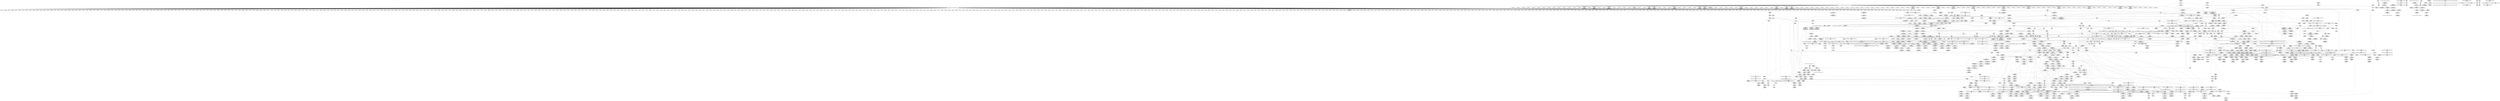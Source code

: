 digraph {
	CE0x4eb93a0 [shape=record,shape=Mrecord,label="{CE0x4eb93a0|common_perm_create:if.then|*SummSink*}"]
	CE0x4f050f0 [shape=record,shape=Mrecord,label="{CE0x4f050f0|104:_%struct.inode*,_:_CRE_177,178_}"]
	CE0x4ecb420 [shape=record,shape=Mrecord,label="{CE0x4ecb420|common_perm_create:cond|security/apparmor/lsm.c, 251|*SummSink*}"]
	CE0x4fcb720 [shape=record,shape=Mrecord,label="{CE0x4fcb720|aa_cred_profile:do.end8|*SummSink*}"]
	CE0x4fd9790 [shape=record,shape=Mrecord,label="{CE0x4fd9790|aa_cred_profile:tmp26|security/apparmor/include/context.h,100}"]
	CE0x4eff870 [shape=record,shape=Mrecord,label="{CE0x4eff870|i32_5|*Constant*}"]
	CE0x5013cc0 [shape=record,shape=Mrecord,label="{CE0x5013cc0|72:_i32,_:_CRE_277,278_}"]
	CE0x4ead960 [shape=record,shape=Mrecord,label="{CE0x4ead960|common_perm_dir_dentry:path|security/apparmor/lsm.c, 189}"]
	CE0x4f91f90 [shape=record,shape=Mrecord,label="{CE0x4f91f90|i32_11|*Constant*}"]
	CE0x4ee2b90 [shape=record,shape=Mrecord,label="{CE0x4ee2b90|get_current:tmp|*SummSink*}"]
	CE0x4fe4e90 [shape=record,shape=Mrecord,label="{CE0x4fe4e90|aa_cred_profile:conv|security/apparmor/include/context.h,100|*SummSource*}"]
	CE0x4f007e0 [shape=record,shape=Mrecord,label="{CE0x4f007e0|104:_%struct.inode*,_:_CRE_16,24_|*MultipleSource*|*LoadInst*|security/apparmor/lsm.c,253|security/apparmor/lsm.c,253}"]
	CE0x501d6d0 [shape=record,shape=Mrecord,label="{CE0x501d6d0|72:_i32,_:_CRE_616,617_}"]
	CE0x4fc8350 [shape=record,shape=Mrecord,label="{CE0x4fc8350|__aa_current_profile:call4|security/apparmor/include/context.h,138|*SummSink*}"]
	CE0x4f73db0 [shape=record,shape=Mrecord,label="{CE0x4f73db0|VOIDTB_TE:_CE_224,232_}"]
	CE0x4f88df0 [shape=record,shape=Mrecord,label="{CE0x4f88df0|GLOBAL:common_perm|*Constant*|*SummSink*}"]
	CE0x4ebb2f0 [shape=record,shape=Mrecord,label="{CE0x4ebb2f0|common_perm_create:dentry|Function::common_perm_create&Arg::dentry::|*SummSink*}"]
	CE0x4fd9da0 [shape=record,shape=Mrecord,label="{CE0x4fd9da0|aa_cred_profile:tmp27|security/apparmor/include/context.h,100|*SummSource*}"]
	CE0x4eedaf0 [shape=record,shape=Mrecord,label="{CE0x4eedaf0|common_perm_create:tmp20|security/apparmor/lsm.c,251|*SummSink*}"]
	CE0x4ee2fe0 [shape=record,shape=Mrecord,label="{CE0x4ee2fe0|i64*_getelementptr_inbounds_(_2_x_i64_,_2_x_i64_*___llvm_gcov_ctr55,_i64_0,_i64_1)|*Constant*|*SummSink*}"]
	CE0x4fcb870 [shape=record,shape=Mrecord,label="{CE0x4fcb870|aa_cred_profile:bb}"]
	CE0x5019520 [shape=record,shape=Mrecord,label="{CE0x5019520|72:_i32,_:_CRE_554,555_}"]
	CE0x4eb96a0 [shape=record,shape=Mrecord,label="{CE0x4eb96a0|apparmor_path_symlink:tmp3|*SummSink*}"]
	CE0x4fb6dd0 [shape=record,shape=Mrecord,label="{CE0x4fb6dd0|GLOBAL:__aa_current_profile.__warned|Global_var:__aa_current_profile.__warned|*SummSink*}"]
	CE0x4f9b2f0 [shape=record,shape=Mrecord,label="{CE0x4f9b2f0|_call_void_mcount()_#2|*SummSink*}"]
	CE0x4fb3330 [shape=record,shape=Mrecord,label="{CE0x4fb3330|i64*_getelementptr_inbounds_(_11_x_i64_,_11_x_i64_*___llvm_gcov_ctr58,_i64_0,_i64_1)|*Constant*}"]
	CE0x4ef11b0 [shape=record,shape=Mrecord,label="{CE0x4ef11b0|common_perm_create:bb|*SummSink*}"]
	CE0x4ee7df0 [shape=record,shape=Mrecord,label="{CE0x4ee7df0|common_perm:call1|security/apparmor/lsm.c,170}"]
	CE0x4fd42f0 [shape=record,shape=Mrecord,label="{CE0x4fd42f0|aa_cred_profile:tmp4|*LoadInst*|security/apparmor/include/context.h,99}"]
	CE0x4fe3870 [shape=record,shape=Mrecord,label="{CE0x4fe3870|VOIDTB_TE:_CE_89,90_}"]
	CE0x4f26ca0 [shape=record,shape=Mrecord,label="{CE0x4f26ca0|104:_%struct.inode*,_:_CRE_223,224_}"]
	CE0x4f2fb30 [shape=record,shape=Mrecord,label="{CE0x4f2fb30|mediated_filesystem:entry}"]
	CE0x4eeeca0 [shape=record,shape=Mrecord,label="{CE0x4eeeca0|common_perm_create:tmp22|*LoadInst*|security/apparmor/lsm.c,253}"]
	CE0x4fd6fa0 [shape=record,shape=Mrecord,label="{CE0x4fd6fa0|i64*_getelementptr_inbounds_(_16_x_i64_,_16_x_i64_*___llvm_gcov_ctr46,_i64_0,_i64_12)|*Constant*|*SummSource*}"]
	CE0x4f04180 [shape=record,shape=Mrecord,label="{CE0x4f04180|104:_%struct.inode*,_:_CRE_164,165_}"]
	CE0x50150f0 [shape=record,shape=Mrecord,label="{CE0x50150f0|72:_i32,_:_CRE_296,297_}"]
	CE0x4efe400 [shape=record,shape=Mrecord,label="{CE0x4efe400|common_perm_create:tmp25|security/apparmor/lsm.c,253|*SummSource*}"]
	CE0x4fb8340 [shape=record,shape=Mrecord,label="{CE0x4fb8340|__aa_current_profile:tmp10|security/apparmor/include/context.h,138|*SummSource*}"]
	CE0x4f00340 [shape=record,shape=Mrecord,label="{CE0x4f00340|common_perm_create:d_inode|security/apparmor/lsm.c,253}"]
	CE0x4fcf650 [shape=record,shape=Mrecord,label="{CE0x4fcf650|i64*_getelementptr_inbounds_(_16_x_i64_,_16_x_i64_*___llvm_gcov_ctr46,_i64_0,_i64_7)|*Constant*|*SummSource*}"]
	CE0x4ef1b00 [shape=record,shape=Mrecord,label="{CE0x4ef1b00|i64*_getelementptr_inbounds_(_17_x_i64_,_17_x_i64_*___llvm_gcov_ctr60,_i64_0,_i64_1)|*Constant*|*SummSource*}"]
	CE0x5023560 [shape=record,shape=Mrecord,label="{CE0x5023560|72:_i32,_:_CRE_916,917_}"]
	CE0x4eff1f0 [shape=record,shape=Mrecord,label="{CE0x4eff1f0|common_perm_create:tmp27|*LoadInst*|security/apparmor/lsm.c,253|*SummSource*}"]
	CE0x4fa7640 [shape=record,shape=Mrecord,label="{CE0x4fa7640|i64*_getelementptr_inbounds_(_5_x_i64_,_5_x_i64_*___llvm_gcov_ctr57,_i64_0,_i64_4)|*Constant*|*SummSink*}"]
	CE0x4ebb6c0 [shape=record,shape=Mrecord,label="{CE0x4ebb6c0|i32_16|*Constant*|*SummSource*}"]
	CE0x4fc8940 [shape=record,shape=Mrecord,label="{CE0x4fc8940|GLOBAL:aa_cred_profile|*Constant*|*SummSource*}"]
	CE0x4b11130 [shape=record,shape=Mrecord,label="{CE0x4b11130|common_perm_create:uid|security/apparmor/lsm.c,251|*SummSink*}"]
	CE0x4f275e0 [shape=record,shape=Mrecord,label="{CE0x4f275e0|104:_%struct.inode*,_:_CRE_264,272_|*MultipleSource*|*LoadInst*|security/apparmor/lsm.c,253|security/apparmor/lsm.c,253}"]
	CE0x4f897a0 [shape=record,shape=Mrecord,label="{CE0x4f897a0|common_perm:path|Function::common_perm&Arg::path::|*SummSource*}"]
	CE0x4ed6300 [shape=record,shape=Mrecord,label="{CE0x4ed6300|common_perm_create:tmp15|security/apparmor/lsm.c,251|*SummSink*}"]
	CE0x4eeec30 [shape=record,shape=Mrecord,label="{CE0x4eeec30|common_perm_create:mode4|security/apparmor/lsm.c,251|*SummSink*}"]
	CE0x4fdb0e0 [shape=record,shape=Mrecord,label="{CE0x4fdb0e0|aa_cred_profile:tmp29|security/apparmor/include/context.h,100|*SummSource*}"]
	CE0x4f9fbc0 [shape=record,shape=Mrecord,label="{CE0x4f9fbc0|i64_-2147483648|*Constant*|*SummSource*}"]
	CE0x4f8a720 [shape=record,shape=Mrecord,label="{CE0x4f8a720|_ret_i32_%error.0,_!dbg_!15483|security/apparmor/lsm.c,172|*SummSink*}"]
	CE0x4fe47d0 [shape=record,shape=Mrecord,label="{CE0x4fe47d0|aa_cred_profile:tmp16|security/apparmor/include/context.h,100|*SummSource*}"]
	CE0x4f8be30 [shape=record,shape=Mrecord,label="{CE0x4f8be30|i64_4|*Constant*}"]
	CE0x4ef4500 [shape=record,shape=Mrecord,label="{CE0x4ef4500|i64_4|*Constant*|*SummSink*}"]
	CE0x4f05220 [shape=record,shape=Mrecord,label="{CE0x4f05220|104:_%struct.inode*,_:_CRE_178,179_}"]
	CE0x4f2c040 [shape=record,shape=Mrecord,label="{CE0x4f2c040|mediated_filesystem:tmp4|*LoadInst*|security/apparmor/include/apparmor.h,117}"]
	CE0x4ef03c0 [shape=record,shape=Mrecord,label="{CE0x4ef03c0|common_perm_create:tmp17|security/apparmor/lsm.c,251|*SummSource*}"]
	CE0x4eec910 [shape=record,shape=Mrecord,label="{CE0x4eec910|common_perm_create:tmp19|security/apparmor/lsm.c,251}"]
	CE0x4fc4610 [shape=record,shape=Mrecord,label="{CE0x4fc4610|VOIDTB_TE:_CE_93,94_}"]
	CE0x4f01ee0 [shape=record,shape=Mrecord,label="{CE0x4f01ee0|104:_%struct.inode*,_:_CRE_91,92_}"]
	CE0x4f365a0 [shape=record,shape=Mrecord,label="{CE0x4f365a0|i64*_getelementptr_inbounds_(_17_x_i64_,_17_x_i64_*___llvm_gcov_ctr60,_i64_0,_i64_16)|*Constant*|*SummSource*}"]
	CE0x4ed0de0 [shape=record,shape=Mrecord,label="{CE0x4ed0de0|i8*_getelementptr_inbounds_(_24_x_i8_,_24_x_i8_*_.str8,_i32_0,_i32_0)|*Constant*}"]
	CE0x4f37f90 [shape=record,shape=Mrecord,label="{CE0x4f37f90|get_current:tmp1}"]
	CE0x4f7b620 [shape=record,shape=Mrecord,label="{CE0x4f7b620|VOIDTB_TE:_CE_217,218_}"]
	CE0x4f32ac0 [shape=record,shape=Mrecord,label="{CE0x4f32ac0|__aa_current_profile:tmp2|*SummSource*}"]
	"CONST[source:2(external),value:2(dynamic)][purpose:{subject}][SrcIdx:7]"
	CE0x4ed2160 [shape=record,shape=Mrecord,label="{CE0x4ed2160|get_current:tmp3|*SummSource*}"]
	CE0x4fc91d0 [shape=record,shape=Mrecord,label="{CE0x4fc91d0|_ret_%struct.aa_profile*_%tmp34,_!dbg_!15510|security/apparmor/include/context.h,101|*SummSource*}"]
	CE0x4f075c0 [shape=record,shape=Mrecord,label="{CE0x4f075c0|104:_%struct.inode*,_:_CRE_208,209_}"]
	CE0x4fc46e0 [shape=record,shape=Mrecord,label="{CE0x4fc46e0|VOIDTB_TE:_CE_94,95_}"]
	CE0x4ebc960 [shape=record,shape=Mrecord,label="{CE0x4ebc960|common_perm_create:dentry|Function::common_perm_create&Arg::dentry::}"]
	CE0x4fc59c0 [shape=record,shape=Mrecord,label="{CE0x4fc59c0|aa_cred_profile:if.then|*SummSink*}"]
	CE0x4fd29c0 [shape=record,shape=Mrecord,label="{CE0x4fd29c0|aa_cred_profile:security|security/apparmor/include/context.h,99}"]
	CE0x4fb9590 [shape=record,shape=Mrecord,label="{CE0x4fb9590|aa_cred_profile:lnot3|security/apparmor/include/context.h,100|*SummSink*}"]
	CE0x4fa7ed0 [shape=record,shape=Mrecord,label="{CE0x4fa7ed0|aa_cred_profile:tmp6|security/apparmor/include/context.h,100|*SummSink*}"]
	CE0x4f02450 [shape=record,shape=Mrecord,label="{CE0x4f02450|104:_%struct.inode*,_:_CRE_96,104_|*MultipleSource*|*LoadInst*|security/apparmor/lsm.c,253|security/apparmor/lsm.c,253}"]
	CE0x4eea750 [shape=record,shape=Mrecord,label="{CE0x4eea750|common_perm_create:tmp36|security/apparmor/lsm.c,256}"]
	CE0x4fb8600 [shape=record,shape=Mrecord,label="{CE0x4fb8600|aa_cred_profile:tmp6|security/apparmor/include/context.h,100|*SummSource*}"]
	CE0x4f32080 [shape=record,shape=Mrecord,label="{CE0x4f32080|aa_cred_profile:lnot2|security/apparmor/include/context.h,100|*SummSource*}"]
	CE0x4f35890 [shape=record,shape=Mrecord,label="{CE0x4f35890|common_perm_dir_dentry:cond|Function::common_perm_dir_dentry&Arg::cond::|*SummSink*}"]
	CE0x5017760 [shape=record,shape=Mrecord,label="{CE0x5017760|72:_i32,_:_CRE_473,474_}"]
	CE0x500cb10 [shape=record,shape=Mrecord,label="{CE0x500cb10|72:_i32,_:_CRE_143,144_}"]
	CE0x4b112f0 [shape=record,shape=Mrecord,label="{CE0x4b112f0|common_perm_create:entry}"]
	CE0x4eba480 [shape=record,shape=Mrecord,label="{CE0x4eba480|common_perm_create:tmp12|security/apparmor/lsm.c,251|*SummSink*}"]
	CE0x4fbbfb0 [shape=record,shape=Mrecord,label="{CE0x4fbbfb0|__aa_current_profile:tmp12|security/apparmor/include/context.h,138}"]
	CE0x4ef5680 [shape=record,shape=Mrecord,label="{CE0x4ef5680|aa_cred_profile:do.end8}"]
	CE0x5021e00 [shape=record,shape=Mrecord,label="{CE0x5021e00|72:_i32,_:_CRE_894,895_}"]
	CE0x5018720 [shape=record,shape=Mrecord,label="{CE0x5018720|72:_i32,_:_CRE_488,496_}"]
	CE0x4fda3f0 [shape=record,shape=Mrecord,label="{CE0x4fda3f0|i64*_getelementptr_inbounds_(_16_x_i64_,_16_x_i64_*___llvm_gcov_ctr46,_i64_0,_i64_13)|*Constant*|*SummSource*}"]
	CE0x4f05f30 [shape=record,shape=Mrecord,label="{CE0x4f05f30|104:_%struct.inode*,_:_CRE_189,190_}"]
	CE0x4ed45e0 [shape=record,shape=Mrecord,label="{CE0x4ed45e0|common_perm_create:uid|security/apparmor/lsm.c,251|*SummSource*}"]
	CE0x501b2b0 [shape=record,shape=Mrecord,label="{CE0x501b2b0|72:_i32,_:_CRE_582,583_}"]
	CE0x50218b0 [shape=record,shape=Mrecord,label="{CE0x50218b0|72:_i32,_:_CRE_889,890_}"]
	CE0x4fb6c70 [shape=record,shape=Mrecord,label="{CE0x4fb6c70|GLOBAL:__aa_current_profile.__warned|Global_var:__aa_current_profile.__warned|*SummSource*}"]
	CE0x4f21c50 [shape=record,shape=Mrecord,label="{CE0x4f21c50|get_current:tmp|*SummSource*}"]
	CE0x5015ca0 [shape=record,shape=Mrecord,label="{CE0x5015ca0|72:_i32,_:_CRE_307,308_}"]
	CE0x4eb81a0 [shape=record,shape=Mrecord,label="{CE0x4eb81a0|common_perm_create:dir|Function::common_perm_create&Arg::dir::|*SummSink*}"]
	CE0x500e380 [shape=record,shape=Mrecord,label="{CE0x500e380|72:_i32,_:_CRE_166,167_}"]
	CE0x4fe3b90 [shape=record,shape=Mrecord,label="{CE0x4fe3b90|aa_cred_profile:tmp1}"]
	CE0x4f07100 [shape=record,shape=Mrecord,label="{CE0x4f07100|104:_%struct.inode*,_:_CRE_204,205_}"]
	CE0x501e170 [shape=record,shape=Mrecord,label="{CE0x501e170|72:_i32,_:_CRE_640,648_}"]
	CE0x5018500 [shape=record,shape=Mrecord,label="{CE0x5018500|72:_i32,_:_CRE_486,487_}"]
	CE0x4fbcfd0 [shape=record,shape=Mrecord,label="{CE0x4fbcfd0|aa_cred_profile:tobool1|security/apparmor/include/context.h,100|*SummSink*}"]
	CE0x4f05a70 [shape=record,shape=Mrecord,label="{CE0x4f05a70|104:_%struct.inode*,_:_CRE_185,186_}"]
	CE0x4fd19f0 [shape=record,shape=Mrecord,label="{CE0x4fd19f0|VOIDTB_TE:_CE_187,188_}"]
	CE0x4fe8860 [shape=record,shape=Mrecord,label="{CE0x4fe8860|i64_6|*Constant*|*SummSource*}"]
	CE0x4ee9040 [shape=record,shape=Mrecord,label="{CE0x4ee9040|i32_251|*Constant*|*SummSink*}"]
	CE0x4fb43f0 [shape=record,shape=Mrecord,label="{CE0x4fb43f0|__aa_current_profile:tmp1}"]
	CE0x4fb4140 [shape=record,shape=Mrecord,label="{CE0x4fb4140|aa_cred_profile:lor.end|*SummSink*}"]
	CE0x4fbbe10 [shape=record,shape=Mrecord,label="{CE0x4fbbe10|VOIDTB_TE:_CE_154,155_}"]
	CE0x4ebf520 [shape=record,shape=Mrecord,label="{CE0x4ebf520|_call_void_mcount()_#2}"]
	CE0x4ef2e10 [shape=record,shape=Mrecord,label="{CE0x4ef2e10|common_perm_create:if.end9}"]
	CE0x4f75950 [shape=record,shape=Mrecord,label="{CE0x4f75950|72:_i32,_:_CRE_0,2_}"]
	CE0x4f38ee0 [shape=record,shape=Mrecord,label="{CE0x4f38ee0|i64*_getelementptr_inbounds_(_2_x_i64_,_2_x_i64_*___llvm_gcov_ctr56,_i64_0,_i64_0)|*Constant*}"]
	CE0x4ee7fe0 [shape=record,shape=Mrecord,label="{CE0x4ee7fe0|common_perm:call1|security/apparmor/lsm.c,170|*SummSink*}"]
	CE0x500f9d0 [shape=record,shape=Mrecord,label="{CE0x500f9d0|72:_i32,_:_CRE_187,188_}"]
	CE0x4ecf1c0 [shape=record,shape=Mrecord,label="{CE0x4ecf1c0|common_perm_create:tmp33|security/apparmor/lsm.c,254|*SummSink*}"]
	CE0x501de40 [shape=record,shape=Mrecord,label="{CE0x501de40|72:_i32,_:_CRE_623,624_}"]
	CE0x4f8abb0 [shape=record,shape=Mrecord,label="{CE0x4f8abb0|common_perm:if.end}"]
	CE0x4f35540 [shape=record,shape=Mrecord,label="{CE0x4f35540|common_perm_dir_dentry:cond|Function::common_perm_dir_dentry&Arg::cond::|*SummSource*}"]
	CE0x4f9cdb0 [shape=record,shape=Mrecord,label="{CE0x4f9cdb0|common_perm_dir_dentry:tmp4|*LoadInst*|security/apparmor/lsm.c,189}"]
	CE0x4fe96a0 [shape=record,shape=Mrecord,label="{CE0x4fe96a0|i64*_getelementptr_inbounds_(_16_x_i64_,_16_x_i64_*___llvm_gcov_ctr46,_i64_0,_i64_8)|*Constant*|*SummSource*}"]
	CE0x4ef53a0 [shape=record,shape=Mrecord,label="{CE0x4ef53a0|common_perm_create:tmp11|security/apparmor/lsm.c,251|*SummSink*}"]
	CE0x4fb3650 [shape=record,shape=Mrecord,label="{CE0x4fb3650|aa_cred_profile:tmp7|security/apparmor/include/context.h,100}"]
	CE0x500fd00 [shape=record,shape=Mrecord,label="{CE0x500fd00|72:_i32,_:_CRE_190,191_}"]
	CE0x4fc6110 [shape=record,shape=Mrecord,label="{CE0x4fc6110|__aa_current_profile:tmp20|security/apparmor/include/context.h,138}"]
	CE0x4f889a0 [shape=record,shape=Mrecord,label="{CE0x4f889a0|mediated_filesystem:tmp5|security/apparmor/include/apparmor.h,117|*SummSink*}"]
	CE0x4fe7960 [shape=record,shape=Mrecord,label="{CE0x4fe7960|i32_22|*Constant*}"]
	CE0x4fdc6c0 [shape=record,shape=Mrecord,label="{CE0x4fdc6c0|72:_%struct.hlist_bl_node**,_80:_%struct.dentry*,_104:_%struct.inode*,_:_CRE:_elem_0:default:}"]
	CE0x4fb2dc0 [shape=record,shape=Mrecord,label="{CE0x4fb2dc0|GLOBAL:__llvm_gcov_ctr58|Global_var:__llvm_gcov_ctr58|*SummSource*}"]
	CE0x4edc520 [shape=record,shape=Mrecord,label="{CE0x4edc520|common_perm_create:do.body}"]
	CE0x4f030e0 [shape=record,shape=Mrecord,label="{CE0x4f030e0|104:_%struct.inode*,_:_CRE_150,151_}"]
	CE0x5022f00 [shape=record,shape=Mrecord,label="{CE0x5022f00|72:_i32,_:_CRE_910,911_}"]
	CE0x4f29620 [shape=record,shape=Mrecord,label="{CE0x4f29620|i64_13|*Constant*}"]
	CE0x4eee990 [shape=record,shape=Mrecord,label="{CE0x4eee990|common_perm_create:tmp21|security/apparmor/lsm.c,251}"]
	CE0x4ee85b0 [shape=record,shape=Mrecord,label="{CE0x4ee85b0|GLOBAL:aa_path_perm|*Constant*|*SummSink*}"]
	CE0x4ee7a40 [shape=record,shape=Mrecord,label="{CE0x4ee7a40|common_perm:tmp8|security/apparmor/lsm.c,170|*SummSource*}"]
	CE0x4fe0c80 [shape=record,shape=Mrecord,label="{CE0x4fe0c80|VOIDTB_TE:_CE_147,148_}"]
	CE0x4ec0050 [shape=record,shape=Mrecord,label="{CE0x4ec0050|get_current:tmp4|./arch/x86/include/asm/current.h,14|*SummSource*}"]
	CE0x5024990 [shape=record,shape=Mrecord,label="{CE0x5024990|72:_i32,_:_CRE_935,936_}"]
	CE0x4f31d80 [shape=record,shape=Mrecord,label="{CE0x4f31d80|__aa_current_profile:do.end|*SummSink*}"]
	CE0x4fc62e0 [shape=record,shape=Mrecord,label="{CE0x4fc62e0|__aa_current_profile:tmp20|security/apparmor/include/context.h,138|*SummSource*}"]
	CE0x501e6f0 [shape=record,shape=Mrecord,label="{CE0x501e6f0|72:_i32,_:_CRE_680,684_}"]
	CE0x5016bb0 [shape=record,shape=Mrecord,label="{CE0x5016bb0|72:_i32,_:_CRE_392,400_}"]
	CE0x4ee8d80 [shape=record,shape=Mrecord,label="{CE0x4ee8d80|i64_11|*Constant*}"]
	CE0x4ef2f50 [shape=record,shape=Mrecord,label="{CE0x4ef2f50|common_perm_create:if.end9|*SummSource*}"]
	CE0x4fd16c0 [shape=record,shape=Mrecord,label="{CE0x4fd16c0|VOIDTB_TE:_CE_184,185_}"]
	CE0x4eba050 [shape=record,shape=Mrecord,label="{CE0x4eba050|i64_3|*Constant*|*SummSink*}"]
	CE0x4eaf850 [shape=record,shape=Mrecord,label="{CE0x4eaf850|apparmor_path_symlink:tmp|*SummSink*}"]
	CE0x4eed180 [shape=record,shape=Mrecord,label="{CE0x4eed180|common_perm_create:fsuid|security/apparmor/lsm.c,251|*SummSink*}"]
	CE0x4fbd040 [shape=record,shape=Mrecord,label="{CE0x4fbd040|i1_true|*Constant*}"]
	CE0x4ed4200 [shape=record,shape=Mrecord,label="{CE0x4ed4200|i64_10|*Constant*|*SummSource*}"]
	CE0x4fbb200 [shape=record,shape=Mrecord,label="{CE0x4fbb200|__aa_current_profile:if.then|*SummSink*}"]
	CE0x4ecb870 [shape=record,shape=Mrecord,label="{CE0x4ecb870|i32_0|*Constant*|*SummSource*}"]
	CE0x4ebde90 [shape=record,shape=Mrecord,label="{CE0x4ebde90|apparmor_path_symlink:call|security/apparmor/lsm.c,298|*SummSource*}"]
	CE0x4ef48a0 [shape=record,shape=Mrecord,label="{CE0x4ef48a0|i64_5|*Constant*}"]
	CE0x4f571e0 [shape=record,shape=Mrecord,label="{CE0x4f571e0|aa_cred_profile:tmp24|security/apparmor/include/context.h,100|*SummSink*}"]
	CE0x5015750 [shape=record,shape=Mrecord,label="{CE0x5015750|72:_i32,_:_CRE_302,303_}"]
	CE0x501c5d0 [shape=record,shape=Mrecord,label="{CE0x501c5d0|72:_i32,_:_CRE_600,601_}"]
	CE0x4f7afc0 [shape=record,shape=Mrecord,label="{CE0x4f7afc0|VOIDTB_TE:_CE_211,212_}"]
	CE0x4f73fd0 [shape=record,shape=Mrecord,label="{CE0x4f73fd0|VOIDTB_TE:_CE_240,248_}"]
	CE0x5011f00 [shape=record,shape=Mrecord,label="{CE0x5011f00|72:_i32,_:_CRE_249,250_}"]
	CE0x501ff60 [shape=record,shape=Mrecord,label="{CE0x501ff60|72:_i32,_:_CRE_865,866_}"]
	CE0x4f92200 [shape=record,shape=Mrecord,label="{CE0x4f92200|common_perm:mode|security/apparmor/lsm.c,169|*SummSource*}"]
	CE0x4ed08c0 [shape=record,shape=Mrecord,label="{CE0x4ed08c0|_call_void_lockdep_rcu_suspicious(i8*_getelementptr_inbounds_(_24_x_i8_,_24_x_i8_*_.str8,_i32_0,_i32_0),_i32_251,_i8*_getelementptr_inbounds_(_45_x_i8_,_45_x_i8_*_.str14,_i32_0,_i32_0))_#7,_!dbg_!15492|security/apparmor/lsm.c,251|*SummSink*}"]
	CE0x500df40 [shape=record,shape=Mrecord,label="{CE0x500df40|72:_i32,_:_CRE_162,163_}"]
	CE0x5019a40 [shape=record,shape=Mrecord,label="{CE0x5019a40|72:_i32,_:_CRE_559,560_}"]
	CE0x50129a0 [shape=record,shape=Mrecord,label="{CE0x50129a0|72:_i32,_:_CRE_259,260_}"]
	CE0x4fbf600 [shape=record,shape=Mrecord,label="{CE0x4fbf600|_call_void_lockdep_rcu_suspicious(i8*_getelementptr_inbounds_(_36_x_i8_,_36_x_i8_*_.str12,_i32_0,_i32_0),_i32_138,_i8*_getelementptr_inbounds_(_45_x_i8_,_45_x_i8_*_.str14,_i32_0,_i32_0))_#7,_!dbg_!15483|security/apparmor/include/context.h,138|*SummSource*}"]
	CE0x4f068b0 [shape=record,shape=Mrecord,label="{CE0x4f068b0|104:_%struct.inode*,_:_CRE_197,198_}"]
	CE0x4ec2c50 [shape=record,shape=Mrecord,label="{CE0x4ec2c50|i64_2|*Constant*|*SummSink*}"]
	CE0x4f96e60 [shape=record,shape=Mrecord,label="{CE0x4f96e60|aa_path_perm:op|Function::aa_path_perm&Arg::op::|*SummSink*}"]
	CE0x4ef2bc0 [shape=record,shape=Mrecord,label="{CE0x4ef2bc0|COLLAPSED:_GCMRE___llvm_gcov_ctr56_internal_global_2_x_i64_zeroinitializer:_elem_0:default:}"]
	CE0x4f96f70 [shape=record,shape=Mrecord,label="{CE0x4f96f70|aa_path_perm:profile|Function::aa_path_perm&Arg::profile::}"]
	CE0x4f89f30 [shape=record,shape=Mrecord,label="{CE0x4f89f30|common_perm:cond|Function::common_perm&Arg::cond::}"]
	CE0x4f9f570 [shape=record,shape=Mrecord,label="{CE0x4f9f570|common_perm_dir_dentry:tmp1|*SummSink*}"]
	CE0x501e060 [shape=record,shape=Mrecord,label="{CE0x501e060|72:_i32,_:_CRE_632,640_}"]
	CE0x4eb9480 [shape=record,shape=Mrecord,label="{CE0x4eb9480|i64*_getelementptr_inbounds_(_17_x_i64_,_17_x_i64_*___llvm_gcov_ctr60,_i64_0,_i64_0)|*Constant*}"]
	CE0x4fcaed0 [shape=record,shape=Mrecord,label="{CE0x4fcaed0|VOIDTB_TE:_CE_8,12_}"]
	CE0x4f74c90 [shape=record,shape=Mrecord,label="{CE0x4f74c90|VOIDTB_TE:_CE_308,309_}"]
	CE0x4fc77a0 [shape=record,shape=Mrecord,label="{CE0x4fc77a0|__aa_current_profile:cred|security/apparmor/include/context.h,138|*SummSink*}"]
	CE0x4ec4580 [shape=record,shape=Mrecord,label="{CE0x4ec4580|common_perm_create:tmp3|*SummSource*}"]
	CE0x4f213a0 [shape=record,shape=Mrecord,label="{CE0x4f213a0|__aa_current_profile:tmp7|security/apparmor/include/context.h,138|*SummSource*}"]
	CE0x4f000d0 [shape=record,shape=Mrecord,label="{CE0x4f000d0|104:_%struct.inode*,_:_CRE_0,4_|*MultipleSource*|*LoadInst*|security/apparmor/lsm.c,253|security/apparmor/lsm.c,253}"]
	CE0x4f92000 [shape=record,shape=Mrecord,label="{CE0x4f92000|i32_11|*Constant*|*SummSink*}"]
	CE0x4fa7c10 [shape=record,shape=Mrecord,label="{CE0x4fa7c10|__aa_current_profile:do.body|*SummSink*}"]
	CE0x4feae30 [shape=record,shape=Mrecord,label="{CE0x4feae30|VOIDTB_TE:_CE_164,165_}"]
	CE0x4ebfd40 [shape=record,shape=Mrecord,label="{CE0x4ebfd40|get_current:tmp4|./arch/x86/include/asm/current.h,14}"]
	CE0x4f2c440 [shape=record,shape=Mrecord,label="{CE0x4f2c440|mediated_filesystem:s_flags|security/apparmor/include/apparmor.h,117|*SummSink*}"]
	CE0x4ee7380 [shape=record,shape=Mrecord,label="{CE0x4ee7380|common_perm:tmp7|security/apparmor/lsm.c,170}"]
	CE0x4f937a0 [shape=record,shape=Mrecord,label="{CE0x4f937a0|common_perm:tmp3|security/apparmor/lsm.c,169}"]
	CE0x501c080 [shape=record,shape=Mrecord,label="{CE0x501c080|72:_i32,_:_CRE_595,596_}"]
	CE0x5015200 [shape=record,shape=Mrecord,label="{CE0x5015200|72:_i32,_:_CRE_297,298_}"]
	CE0x4ef32a0 [shape=record,shape=Mrecord,label="{CE0x4ef32a0|__aa_current_profile:tobool1|security/apparmor/include/context.h,138}"]
	CE0x4fe0960 [shape=record,shape=Mrecord,label="{CE0x4fe0960|VOIDTB_TE:_CE_112,144_}"]
	CE0x4c13400 [shape=record,shape=Mrecord,label="{CE0x4c13400|apparmor_path_symlink:dentry|Function::apparmor_path_symlink&Arg::dentry::}"]
	CE0x4ee4e40 [shape=record,shape=Mrecord,label="{CE0x4ee4e40|mediated_filesystem:tmp}"]
	CE0x4f8afc0 [shape=record,shape=Mrecord,label="{CE0x4f8afc0|COLLAPSED:_GCMRE___llvm_gcov_ctr57_internal_global_5_x_i64_zeroinitializer:_elem_0:default:}"]
	CE0x4fb5b40 [shape=record,shape=Mrecord,label="{CE0x4fb5b40|__aa_current_profile:tmp10|security/apparmor/include/context.h,138|*SummSink*}"]
	CE0x5024bb0 [shape=record,shape=Mrecord,label="{CE0x5024bb0|72:_i32,_:_CRE_944,952_}"]
	CE0x4ec4300 [shape=record,shape=Mrecord,label="{CE0x4ec4300|apparmor_path_symlink:tmp2|*SummSink*}"]
	CE0x4fe1ce0 [shape=record,shape=Mrecord,label="{CE0x4fe1ce0|VOIDTB_TE:_CE_64,72_}"]
	CE0x4eef300 [shape=record,shape=Mrecord,label="{CE0x4eef300|common_perm_create:mnt|security/apparmor/lsm.c,253|*SummSink*}"]
	CE0x4eb8c60 [shape=record,shape=Mrecord,label="{CE0x4eb8c60|common_perm_create:tmp9|security/apparmor/lsm.c,251|*SummSource*}"]
	CE0x5025bd0 [shape=record,shape=Mrecord,label="{CE0x5025bd0|72:_i32,_:_CRE_1000,1008_}"]
	CE0x4fc72f0 [shape=record,shape=Mrecord,label="{CE0x4fc72f0|_ret_%struct.task_struct*_%tmp4,_!dbg_!15471|./arch/x86/include/asm/current.h,14}"]
	CE0x5013dd0 [shape=record,shape=Mrecord,label="{CE0x5013dd0|72:_i32,_:_CRE_278,279_}"]
	CE0x4f37a60 [shape=record,shape=Mrecord,label="{CE0x4f37a60|i64*_getelementptr_inbounds_(_2_x_i64_,_2_x_i64_*___llvm_gcov_ctr112,_i64_0,_i64_0)|*Constant*|*SummSource*}"]
	CE0x501d3a0 [shape=record,shape=Mrecord,label="{CE0x501d3a0|72:_i32,_:_CRE_613,614_}"]
	CE0x4fd8ba0 [shape=record,shape=Mrecord,label="{CE0x4fd8ba0|aa_cred_profile:tmp30|security/apparmor/include/context.h,100|*SummSink*}"]
	CE0x500c6d0 [shape=record,shape=Mrecord,label="{CE0x500c6d0|72:_i32,_:_CRE_139,140_}"]
	CE0x5021580 [shape=record,shape=Mrecord,label="{CE0x5021580|72:_i32,_:_CRE_886,887_}"]
	CE0x4eed5d0 [shape=record,shape=Mrecord,label="{CE0x4eed5d0|common_perm_create:fsuid|security/apparmor/lsm.c,251|*SummSource*}"]
	CE0x4eedc60 [shape=record,shape=Mrecord,label="{CE0x4eedc60|common_perm_create:tmp21|security/apparmor/lsm.c,251}"]
	CE0x50161f0 [shape=record,shape=Mrecord,label="{CE0x50161f0|72:_i32,_:_CRE_312,320_}"]
	CE0x4f9c3c0 [shape=record,shape=Mrecord,label="{CE0x4f9c3c0|common_perm_dir_dentry:mnt1|security/apparmor/lsm.c,189}"]
	CE0x5011130 [shape=record,shape=Mrecord,label="{CE0x5011130|72:_i32,_:_CRE_212,216_}"]
	CE0x4fc0560 [shape=record,shape=Mrecord,label="{CE0x4fc0560|GLOBAL:lockdep_rcu_suspicious|*Constant*}"]
	CE0x500e8d0 [shape=record,shape=Mrecord,label="{CE0x500e8d0|72:_i32,_:_CRE_171,172_}"]
	CE0x5011ac0 [shape=record,shape=Mrecord,label="{CE0x5011ac0|72:_i32,_:_CRE_245,246_}"]
	CE0x4f035a0 [shape=record,shape=Mrecord,label="{CE0x4f035a0|104:_%struct.inode*,_:_CRE_154,155_}"]
	CE0x4ef3310 [shape=record,shape=Mrecord,label="{CE0x4ef3310|__aa_current_profile:tmp8|security/apparmor/include/context.h,138|*SummSink*}"]
	CE0x4fc9650 [shape=record,shape=Mrecord,label="{CE0x4fc9650|_ret_%struct.aa_profile*_%tmp34,_!dbg_!15510|security/apparmor/include/context.h,101|*SummSink*}"]
	CE0x4fb4380 [shape=record,shape=Mrecord,label="{CE0x4fb4380|i64_1|*Constant*}"]
	CE0x5022680 [shape=record,shape=Mrecord,label="{CE0x5022680|72:_i32,_:_CRE_902,903_}"]
	CE0x4fdca00 [shape=record,shape=Mrecord,label="{CE0x4fdca00|VOIDTB_TE:_CE_195,196_}"]
	CE0x500d280 [shape=record,shape=Mrecord,label="{CE0x500d280|72:_i32,_:_CRE_150,151_}"]
	CE0x4f974f0 [shape=record,shape=Mrecord,label="{CE0x4f974f0|aa_path_perm:path|Function::aa_path_perm&Arg::path::}"]
	CE0x4fd24a0 [shape=record,shape=Mrecord,label="{CE0x4fd24a0|%struct.aa_profile*_null|*Constant*}"]
	CE0x4eb90f0 [shape=record,shape=Mrecord,label="{CE0x4eb90f0|apparmor_path_symlink:tmp2|*SummSource*}"]
	CE0x50108b0 [shape=record,shape=Mrecord,label="{CE0x50108b0|72:_i32,_:_CRE_201,202_}"]
	CE0x500db00 [shape=record,shape=Mrecord,label="{CE0x500db00|72:_i32,_:_CRE_158,159_}"]
	CE0x5013110 [shape=record,shape=Mrecord,label="{CE0x5013110|72:_i32,_:_CRE_266,267_}"]
	CE0x4fcb4f0 [shape=record,shape=Mrecord,label="{CE0x4fcb4f0|i64*_getelementptr_inbounds_(_16_x_i64_,_16_x_i64_*___llvm_gcov_ctr46,_i64_0,_i64_0)|*Constant*|*SummSink*}"]
	CE0x501c3b0 [shape=record,shape=Mrecord,label="{CE0x501c3b0|72:_i32,_:_CRE_598,599_}"]
	CE0x4f04510 [shape=record,shape=Mrecord,label="{CE0x4f04510|104:_%struct.inode*,_:_CRE_167,168_}"]
	CE0x4f333e0 [shape=record,shape=Mrecord,label="{CE0x4f333e0|__aa_current_profile:tobool|security/apparmor/include/context.h,138|*SummSource*}"]
	CE0x4fd9b80 [shape=record,shape=Mrecord,label="{CE0x4fd9b80|aa_cred_profile:tmp27|security/apparmor/include/context.h,100}"]
	CE0x5021140 [shape=record,shape=Mrecord,label="{CE0x5021140|72:_i32,_:_CRE_882,883_}"]
	CE0x4edb7e0 [shape=record,shape=Mrecord,label="{CE0x4edb7e0|common_perm_create:tmp14|security/apparmor/lsm.c,251|*SummSink*}"]
	CE0x501e2b0 [shape=record,shape=Mrecord,label="{CE0x501e2b0|72:_i32,_:_CRE_648,656_}"]
	CE0x4fc9d00 [shape=record,shape=Mrecord,label="{CE0x4fc9d00|aa_cred_profile:tmp14|security/apparmor/include/context.h,100}"]
	CE0x500c3d0 [shape=record,shape=Mrecord,label="{CE0x500c3d0|72:_i32,_:_CRE_136,137_}"]
	CE0x4f35f80 [shape=record,shape=Mrecord,label="{CE0x4f35f80|i64*_getelementptr_inbounds_(_17_x_i64_,_17_x_i64_*___llvm_gcov_ctr60,_i64_0,_i64_16)|*Constant*}"]
	CE0x501ba20 [shape=record,shape=Mrecord,label="{CE0x501ba20|72:_i32,_:_CRE_589,590_}"]
	CE0x4f330c0 [shape=record,shape=Mrecord,label="{CE0x4f330c0|__aa_current_profile:tobool|security/apparmor/include/context.h,138}"]
	CE0x4f59320 [shape=record,shape=Mrecord,label="{CE0x4f59320|i64*_getelementptr_inbounds_(_16_x_i64_,_16_x_i64_*___llvm_gcov_ctr46,_i64_0,_i64_9)|*Constant*|*SummSink*}"]
	CE0x4fe2630 [shape=record,shape=Mrecord,label="{CE0x4fe2630|VOIDTB_TE:_CE_159,160_}"]
	CE0x4f7b0d0 [shape=record,shape=Mrecord,label="{CE0x4f7b0d0|VOIDTB_TE:_CE_212,213_}"]
	CE0x4ef4cf0 [shape=record,shape=Mrecord,label="{CE0x4ef4cf0|common_perm_create:tmp10|security/apparmor/lsm.c,251}"]
	CE0x4fa8fc0 [shape=record,shape=Mrecord,label="{CE0x4fa8fc0|i64*_getelementptr_inbounds_(_11_x_i64_,_11_x_i64_*___llvm_gcov_ctr58,_i64_0,_i64_8)|*Constant*|*SummSource*}"]
	CE0x500e9e0 [shape=record,shape=Mrecord,label="{CE0x500e9e0|72:_i32,_:_CRE_172,173_}"]
	CE0x5015db0 [shape=record,shape=Mrecord,label="{CE0x5015db0|72:_i32,_:_CRE_308,309_}"]
	CE0x5012ef0 [shape=record,shape=Mrecord,label="{CE0x5012ef0|72:_i32,_:_CRE_264,265_}"]
	CE0x4fd0dc0 [shape=record,shape=Mrecord,label="{CE0x4fd0dc0|VOIDTB_TE:_CE_172,173_}"]
	CE0x4ed1b60 [shape=record,shape=Mrecord,label="{CE0x4ed1b60|i32_251|*Constant*}"]
	CE0x4ef5290 [shape=record,shape=Mrecord,label="{CE0x4ef5290|common_perm_create:tmp11|security/apparmor/lsm.c,251|*SummSource*}"]
	CE0x5012670 [shape=record,shape=Mrecord,label="{CE0x5012670|72:_i32,_:_CRE_256,257_}"]
	CE0x4fe9170 [shape=record,shape=Mrecord,label="{CE0x4fe9170|aa_cred_profile:tmp19|security/apparmor/include/context.h,100|*SummSink*}"]
	CE0x4f36ba0 [shape=record,shape=Mrecord,label="{CE0x4f36ba0|common_perm_create:tmp37|security/apparmor/lsm.c,257|*SummSource*}"]
	CE0x4f03df0 [shape=record,shape=Mrecord,label="{CE0x4f03df0|104:_%struct.inode*,_:_CRE_161,162_}"]
	CE0x4f02320 [shape=record,shape=Mrecord,label="{CE0x4f02320|104:_%struct.inode*,_:_CRE_95,96_}"]
	CE0x4ee1630 [shape=record,shape=Mrecord,label="{CE0x4ee1630|mediated_filesystem:tmp|*SummSink*}"]
	CE0x4f75620 [shape=record,shape=Mrecord,label="{CE0x4f75620|VOIDTB_TE:_CE_317,318_}"]
	CE0x5012bc0 [shape=record,shape=Mrecord,label="{CE0x5012bc0|72:_i32,_:_CRE_261,262_}"]
	CE0x501c900 [shape=record,shape=Mrecord,label="{CE0x501c900|72:_i32,_:_CRE_603,604_}"]
	CE0x5010ad0 [shape=record,shape=Mrecord,label="{CE0x5010ad0|72:_i32,_:_CRE_203,204_}"]
	CE0x4eebc20 [shape=record,shape=Mrecord,label="{CE0x4eebc20|i64*_getelementptr_inbounds_(_17_x_i64_,_17_x_i64_*___llvm_gcov_ctr60,_i64_0,_i64_9)|*Constant*}"]
	CE0x4f25c60 [shape=record,shape=Mrecord,label="{CE0x4f25c60|get_current:tmp}"]
	CE0x5024e00 [shape=record,shape=Mrecord,label="{CE0x5024e00|72:_i32,_:_CRE_960,968_}"]
	CE0x4eec170 [shape=record,shape=Mrecord,label="{CE0x4eec170|i32_78|*Constant*|*SummSource*}"]
	CE0x5017540 [shape=record,shape=Mrecord,label="{CE0x5017540|72:_i32,_:_CRE_464,472_}"]
	CE0x501bb30 [shape=record,shape=Mrecord,label="{CE0x501bb30|72:_i32,_:_CRE_590,591_}"]
	CE0x4f26f00 [shape=record,shape=Mrecord,label="{CE0x4f26f00|104:_%struct.inode*,_:_CRE_232,240_|*MultipleSource*|*LoadInst*|security/apparmor/lsm.c,253|security/apparmor/lsm.c,253}"]
	CE0x4ebb730 [shape=record,shape=Mrecord,label="{CE0x4ebb730|i32_16|*Constant*|*SummSink*}"]
	CE0x4eadf80 [shape=record,shape=Mrecord,label="{CE0x4eadf80|apparmor_path_symlink:tmp1}"]
	CE0x4ed04e0 [shape=record,shape=Mrecord,label="{CE0x4ed04e0|common_perm_create:tmp35|security/apparmor/lsm.c,256|*SummSink*}"]
	CE0x4fb4cc0 [shape=record,shape=Mrecord,label="{CE0x4fb4cc0|GLOBAL:__aa_current_profile.__warned|Global_var:__aa_current_profile.__warned}"]
	CE0x500ec00 [shape=record,shape=Mrecord,label="{CE0x500ec00|72:_i32,_:_CRE_174,175_}"]
	CE0x4f8ad50 [shape=record,shape=Mrecord,label="{CE0x4f8ad50|common_perm:if.end|*SummSource*}"]
	CE0x4f76290 [shape=record,shape=Mrecord,label="{CE0x4f76290|72:_i32,_:_CRE_48,56_}"]
	CE0x4ed3b70 [shape=record,shape=Mrecord,label="{CE0x4ed3b70|i64_3|*Constant*|*SummSource*}"]
	CE0x4fc35d0 [shape=record,shape=Mrecord,label="{CE0x4fc35d0|i64*_getelementptr_inbounds_(_11_x_i64_,_11_x_i64_*___llvm_gcov_ctr58,_i64_0,_i64_10)|*Constant*|*SummSource*}"]
	CE0x4f89a30 [shape=record,shape=Mrecord,label="{CE0x4f89a30|common_perm:mask|Function::common_perm&Arg::mask::}"]
	"CONST[source:0(mediator),value:0(static)][purpose:{operation}][SrcIdx:5]"
	CE0x4fc6aa0 [shape=record,shape=Mrecord,label="{CE0x4fc6aa0|__aa_current_profile:call3|security/apparmor/include/context.h,138|*SummSink*}"]
	CE0x4fe89e0 [shape=record,shape=Mrecord,label="{CE0x4fe89e0|i64_6|*Constant*|*SummSink*}"]
	CE0x4f9ada0 [shape=record,shape=Mrecord,label="{CE0x4f9ada0|common_perm_dir_dentry:tmp3|*SummSource*}"]
	CE0x4fe2cd0 [shape=record,shape=Mrecord,label="{CE0x4fe2cd0|i64*_getelementptr_inbounds_(_16_x_i64_,_16_x_i64_*___llvm_gcov_ctr46,_i64_0,_i64_14)|*Constant*|*SummSource*}"]
	CE0x501df50 [shape=record,shape=Mrecord,label="{CE0x501df50|72:_i32,_:_CRE_624,628_}"]
	CE0x4ebaa30 [shape=record,shape=Mrecord,label="{CE0x4ebaa30|_ret_%struct.task_struct*_%tmp4,_!dbg_!15471|./arch/x86/include/asm/current.h,14|*SummSink*}"]
	CE0x4ed65a0 [shape=record,shape=Mrecord,label="{CE0x4ed65a0|common_perm_create:tmp16|security/apparmor/lsm.c,251|*SummSource*}"]
	CE0x4f042b0 [shape=record,shape=Mrecord,label="{CE0x4f042b0|104:_%struct.inode*,_:_CRE_165,166_}"]
	CE0x5012890 [shape=record,shape=Mrecord,label="{CE0x5012890|72:_i32,_:_CRE_258,259_}"]
	CE0x4fddf50 [shape=record,shape=Mrecord,label="{CE0x4fddf50|aa_cred_profile:tmp33|security/apparmor/include/context.h,101}"]
	CE0x5018830 [shape=record,shape=Mrecord,label="{CE0x5018830|72:_i32,_:_CRE_496,500_}"]
	CE0x501c7f0 [shape=record,shape=Mrecord,label="{CE0x501c7f0|72:_i32,_:_CRE_602,603_}"]
	CE0x4fcd960 [shape=record,shape=Mrecord,label="{CE0x4fcd960|aa_cred_profile:tmp12|security/apparmor/include/context.h,100}"]
	CE0x4fbda70 [shape=record,shape=Mrecord,label="{CE0x4fbda70|aa_cred_profile:tmp10|security/apparmor/include/context.h,100|*SummSink*}"]
	CE0x5022570 [shape=record,shape=Mrecord,label="{CE0x5022570|72:_i32,_:_CRE_901,902_}"]
	CE0x4f35310 [shape=record,shape=Mrecord,label="{CE0x4f35310|common_perm_dir_dentry:mask|Function::common_perm_dir_dentry&Arg::mask::|*SummSource*}"]
	CE0x4f20570 [shape=record,shape=Mrecord,label="{CE0x4f20570|_call_void_mcount()_#2|*SummSink*}"]
	CE0x4fc1760 [shape=record,shape=Mrecord,label="{CE0x4fc1760|__aa_current_profile:tmp16|security/apparmor/include/context.h,138}"]
	CE0x5015fd0 [shape=record,shape=Mrecord,label="{CE0x5015fd0|72:_i32,_:_CRE_310,311_}"]
	CE0x4fc3230 [shape=record,shape=Mrecord,label="{CE0x4fc3230|i64*_getelementptr_inbounds_(_11_x_i64_,_11_x_i64_*___llvm_gcov_ctr58,_i64_0,_i64_10)|*Constant*}"]
	CE0x4fb8cf0 [shape=record,shape=Mrecord,label="{CE0x4fb8cf0|i64*_getelementptr_inbounds_(_11_x_i64_,_11_x_i64_*___llvm_gcov_ctr58,_i64_0,_i64_6)|*Constant*|*SummSink*}"]
	CE0x4fc5d20 [shape=record,shape=Mrecord,label="{CE0x4fc5d20|__aa_current_profile:tmp19|security/apparmor/include/context.h,138}"]
	CE0x4fd4570 [shape=record,shape=Mrecord,label="{CE0x4fd4570|aa_cred_profile:tmp4|*LoadInst*|security/apparmor/include/context.h,99|*SummSink*}"]
	CE0x4eddf70 [shape=record,shape=Mrecord,label="{CE0x4eddf70|common_perm_dir_dentry:tmp1|*SummSource*}"]
	CE0x5025320 [shape=record,shape=Mrecord,label="{CE0x5025320|72:_i32,_:_CRE_979,980_}"]
	CE0x4f76390 [shape=record,shape=Mrecord,label="{CE0x4f76390|72:_i32,_:_CRE_56,64_}"]
	CE0x4fb5cc0 [shape=record,shape=Mrecord,label="{CE0x4fb5cc0|__aa_current_profile:tmp11|security/apparmor/include/context.h,138}"]
	CE0x4f02fb0 [shape=record,shape=Mrecord,label="{CE0x4f02fb0|104:_%struct.inode*,_:_CRE_149,150_}"]
	CE0x4fdd5b0 [shape=record,shape=Mrecord,label="{CE0x4fdd5b0|VOIDTB_TE:_CE_206,207_}"]
	CE0x4fbb0b0 [shape=record,shape=Mrecord,label="{CE0x4fbb0b0|__aa_current_profile:if.then|*SummSource*}"]
	CE0x4fb3990 [shape=record,shape=Mrecord,label="{CE0x4fb3990|GLOBAL:__llvm_gcov_ctr46|Global_var:__llvm_gcov_ctr46|*SummSink*}"]
	CE0x4f8ef10 [shape=record,shape=Mrecord,label="{CE0x4f8ef10|i64*_getelementptr_inbounds_(_5_x_i64_,_5_x_i64_*___llvm_gcov_ctr57,_i64_0,_i64_0)|*Constant*|*SummSource*}"]
	CE0x4eec540 [shape=record,shape=Mrecord,label="{CE0x4eec540|common_perm_create:cred|security/apparmor/lsm.c,251|*SummSource*}"]
	CE0x4ef4d60 [shape=record,shape=Mrecord,label="{CE0x4ef4d60|common_perm_create:tmp10|security/apparmor/lsm.c,251|*SummSource*}"]
	CE0x4f28e00 [shape=record,shape=Mrecord,label="{CE0x4f28e00|104:_%struct.inode*,_:_CRE_316,317_}"]
	CE0x50109c0 [shape=record,shape=Mrecord,label="{CE0x50109c0|72:_i32,_:_CRE_202,203_}"]
	CE0x4f9d580 [shape=record,shape=Mrecord,label="{CE0x4f9d580|common_perm_dir_dentry:dentry2|security/apparmor/lsm.c,189|*SummSink*}"]
	CE0x4fe4260 [shape=record,shape=Mrecord,label="{CE0x4fe4260|aa_cred_profile:tmp17|security/apparmor/include/context.h,100|*SummSink*}"]
	CE0x4eefd10 [shape=record,shape=Mrecord,label="{CE0x4eefd10|%struct.vfsmount*_null|*Constant*}"]
	CE0x4f1f670 [shape=record,shape=Mrecord,label="{CE0x4f1f670|mediated_filesystem:tmp2}"]
	CE0x4fbd990 [shape=record,shape=Mrecord,label="{CE0x4fbd990|aa_cred_profile:tmp10|security/apparmor/include/context.h,100}"]
	CE0x4fc24a0 [shape=record,shape=Mrecord,label="{CE0x4fc24a0|i64*_getelementptr_inbounds_(_11_x_i64_,_11_x_i64_*___llvm_gcov_ctr58,_i64_0,_i64_9)|*Constant*}"]
	CE0x4ee2880 [shape=record,shape=Mrecord,label="{CE0x4ee2880|_call_void_mcount()_#2}"]
	CE0x4ee8430 [shape=record,shape=Mrecord,label="{CE0x4ee8430|GLOBAL:aa_path_perm|*Constant*|*SummSource*}"]
	CE0x4f7acd0 [shape=record,shape=Mrecord,label="{CE0x4f7acd0|VOIDTB_TE:_CE_208,209_}"]
	CE0x5015420 [shape=record,shape=Mrecord,label="{CE0x5015420|72:_i32,_:_CRE_299,300_}"]
	CE0x4eadbe0 [shape=record,shape=Mrecord,label="{CE0x4eadbe0|i64*_getelementptr_inbounds_(_2_x_i64_,_2_x_i64_*___llvm_gcov_ctr56,_i64_0,_i64_1)|*Constant*}"]
	CE0x4ed3be0 [shape=record,shape=Mrecord,label="{CE0x4ed3be0|i64_11|*Constant*|*SummSource*}"]
	CE0x4fba4c0 [shape=record,shape=Mrecord,label="{CE0x4fba4c0|aa_cred_profile:profile|security/apparmor/include/context.h,100|*SummSource*}"]
	CE0x5024220 [shape=record,shape=Mrecord,label="{CE0x5024220|72:_i32,_:_CRE_928,929_}"]
	CE0x4eb7740 [shape=record,shape=Mrecord,label="{CE0x4eb7740|_ret_i32_%retval.0,_!dbg_!15515|security/apparmor/lsm.c,257|*SummSink*}"]
	CE0x501db10 [shape=record,shape=Mrecord,label="{CE0x501db10|72:_i32,_:_CRE_620,621_}"]
	CE0x500c5f0 [shape=record,shape=Mrecord,label="{CE0x500c5f0|72:_i32,_:_CRE_138,139_}"]
	CE0x4f98c30 [shape=record,shape=Mrecord,label="{CE0x4f98c30|i1_true|*Constant*}"]
	CE0x4f96c40 [shape=record,shape=Mrecord,label="{CE0x4f96c40|aa_path_perm:op|Function::aa_path_perm&Arg::op::}"]
	CE0x4f946e0 [shape=record,shape=Mrecord,label="{CE0x4f946e0|i64*_getelementptr_inbounds_(_16_x_i64_,_16_x_i64_*___llvm_gcov_ctr46,_i64_0,_i64_4)|*Constant*|*SummSink*}"]
	CE0x5024aa0 [shape=record,shape=Mrecord,label="{CE0x5024aa0|72:_i32,_:_CRE_936,944_}"]
	CE0x5012340 [shape=record,shape=Mrecord,label="{CE0x5012340|72:_i32,_:_CRE_253,254_}"]
	CE0x4effcd0 [shape=record,shape=Mrecord,label="{CE0x4effcd0|i32_5|*Constant*|*SummSource*}"]
	CE0x4f6bad0 [shape=record,shape=Mrecord,label="{CE0x4f6bad0|mediated_filesystem:s_flags|security/apparmor/include/apparmor.h,117}"]
	CE0x4f9e320 [shape=record,shape=Mrecord,label="{CE0x4f9e320|common_perm_dir_dentry:tmp2|*SummSink*}"]
	CE0x4eebdf0 [shape=record,shape=Mrecord,label="{CE0x4eebdf0|i64*_getelementptr_inbounds_(_17_x_i64_,_17_x_i64_*___llvm_gcov_ctr60,_i64_0,_i64_9)|*Constant*|*SummSink*}"]
	CE0x4fcc7d0 [shape=record,shape=Mrecord,label="{CE0x4fcc7d0|0:_%struct.aa_profile*,_:_CMRE_16,24_|*MultipleSource*|security/apparmor/include/context.h,99|*LoadInst*|security/apparmor/include/context.h,99|security/apparmor/include/context.h,100}"]
	CE0x4f346e0 [shape=record,shape=Mrecord,label="{CE0x4f346e0|common_perm_dir_dentry:dir|Function::common_perm_dir_dentry&Arg::dir::|*SummSink*}"]
	CE0x4eaf1a0 [shape=record,shape=Mrecord,label="{CE0x4eaf1a0|apparmor_path_symlink:bb}"]
	CE0x4fe8250 [shape=record,shape=Mrecord,label="{CE0x4fe8250|aa_cred_profile:expval|security/apparmor/include/context.h,100|*SummSink*}"]
	CE0x4f2f130 [shape=record,shape=Mrecord,label="{CE0x4f2f130|i64_12|*Constant*|*SummSink*}"]
	CE0x4fc1460 [shape=record,shape=Mrecord,label="{CE0x4fc1460|__aa_current_profile:tmp15|security/apparmor/include/context.h,138|*SummSource*}"]
	CE0x500d8e0 [shape=record,shape=Mrecord,label="{CE0x500d8e0|72:_i32,_:_CRE_156,157_}"]
	CE0x4ec6ee0 [shape=record,shape=Mrecord,label="{CE0x4ec6ee0|common_perm_create:dir|Function::common_perm_create&Arg::dir::}"]
	CE0x4eb7580 [shape=record,shape=Mrecord,label="{CE0x4eb7580|common_perm_create:mode|Function::common_perm_create&Arg::mode::|*SummSource*}"]
	CE0x4fa9370 [shape=record,shape=Mrecord,label="{CE0x4fa9370|__aa_current_profile:do.end}"]
	CE0x4fc90c0 [shape=record,shape=Mrecord,label="{CE0x4fc90c0|aa_cred_profile:cred|Function::aa_cred_profile&Arg::cred::|*SummSink*}"]
	CE0x4eeae90 [shape=record,shape=Mrecord,label="{CE0x4eeae90|common_perm_create:call10|security/apparmor/lsm.c,256|*SummSink*}"]
	CE0x4f7bb70 [shape=record,shape=Mrecord,label="{CE0x4f7bb70|VOIDTB_TE:_CE_222,223_}"]
	CE0x4ef0810 [shape=record,shape=Mrecord,label="{CE0x4ef0810|common_perm_create:tmp18|security/apparmor/lsm.c,251|*SummSource*}"]
	CE0x500f480 [shape=record,shape=Mrecord,label="{CE0x500f480|72:_i32,_:_CRE_182,183_}"]
	CE0x4f36200 [shape=record,shape=Mrecord,label="{CE0x4f36200|common_perm_create:retval.0|*SummSource*}"]
	CE0x4ee8aa0 [shape=record,shape=Mrecord,label="{CE0x4ee8aa0|common_perm_create:tobool5|security/apparmor/lsm.c,253|*SummSource*}"]
	CE0x4f574f0 [shape=record,shape=Mrecord,label="{CE0x4f574f0|aa_cred_profile:tmp25|security/apparmor/include/context.h,100}"]
	CE0x4fe3c70 [shape=record,shape=Mrecord,label="{CE0x4fe3c70|aa_cred_profile:tmp1|*SummSink*}"]
	CE0x5016660 [shape=record,shape=Mrecord,label="{CE0x5016660|72:_i32,_:_CRE_344,352_}"]
	CE0x4ec3240 [shape=record,shape=Mrecord,label="{CE0x4ec3240|i64_0|*Constant*|*SummSource*}"]
	CE0x4ee7030 [shape=record,shape=Mrecord,label="{CE0x4ee7030|i64*_getelementptr_inbounds_(_5_x_i64_,_5_x_i64_*___llvm_gcov_ctr57,_i64_0,_i64_3)|*Constant*|*SummSink*}"]
	CE0x4f97b60 [shape=record,shape=Mrecord,label="{CE0x4f97b60|aa_path_perm:flags|Function::aa_path_perm&Arg::flags::|*SummSource*}"]
	CE0x4efeba0 [shape=record,shape=Mrecord,label="{CE0x4efeba0|common_perm_create:dentry6|security/apparmor/lsm.c,253|*SummSource*}"]
	CE0x5023340 [shape=record,shape=Mrecord,label="{CE0x5023340|72:_i32,_:_CRE_914,915_}"]
	CE0x501d070 [shape=record,shape=Mrecord,label="{CE0x501d070|72:_i32,_:_CRE_610,611_}"]
	CE0x4eedfb0 [shape=record,shape=Mrecord,label="{CE0x4eedfb0|common_perm_create:tmp21|security/apparmor/lsm.c,251|*SummSink*}"]
	CE0x501cb20 [shape=record,shape=Mrecord,label="{CE0x501cb20|72:_i32,_:_CRE_605,606_}"]
	CE0x4ebbce0 [shape=record,shape=Mrecord,label="{CE0x4ebbce0|i16_-24576|*Constant*}"]
	CE0x4ed01d0 [shape=record,shape=Mrecord,label="{CE0x4ed01d0|common_perm_create:tmp35|security/apparmor/lsm.c,256|*SummSource*}"]
	CE0x4fb6620 [shape=record,shape=Mrecord,label="{CE0x4fb6620|aa_cred_profile:lnot2|security/apparmor/include/context.h,100}"]
	CE0x4f29860 [shape=record,shape=Mrecord,label="{CE0x4f29860|i64*_getelementptr_inbounds_(_17_x_i64_,_17_x_i64_*___llvm_gcov_ctr60,_i64_0,_i64_14)|*Constant*}"]
	CE0x5017c80 [shape=record,shape=Mrecord,label="{CE0x5017c80|72:_i32,_:_CRE_478,479_}"]
	CE0x500ee20 [shape=record,shape=Mrecord,label="{CE0x500ee20|72:_i32,_:_CRE_176,177_}"]
	CE0x4ec1280 [shape=record,shape=Mrecord,label="{CE0x4ec1280|common_perm_create:tmp32|security/apparmor/lsm.c,253|*SummSource*}"]
	CE0x4f28940 [shape=record,shape=Mrecord,label="{CE0x4f28940|104:_%struct.inode*,_:_CRE_312,313_}"]
	CE0x4ef1290 [shape=record,shape=Mrecord,label="{CE0x4ef1290|common_perm_create:return}"]
	CE0x4f560f0 [shape=record,shape=Mrecord,label="{CE0x4f560f0|aa_cred_profile:tmp23|security/apparmor/include/context.h,100}"]
	CE0x4ef3610 [shape=record,shape=Mrecord,label="{CE0x4ef3610|common_perm_create:tmp}"]
	CE0x4ee9c40 [shape=record,shape=Mrecord,label="{CE0x4ee9c40|common_perm_create:call3|security/apparmor/lsm.c,251|*SummSink*}"]
	CE0x5017100 [shape=record,shape=Mrecord,label="{CE0x5017100|72:_i32,_:_CRE_432,440_}"]
	CE0x4ef0350 [shape=record,shape=Mrecord,label="{CE0x4ef0350|common_perm_create:tmp17|security/apparmor/lsm.c,251}"]
	CE0x4f03800 [shape=record,shape=Mrecord,label="{CE0x4f03800|104:_%struct.inode*,_:_CRE_156,157_}"]
	CE0x4ed13f0 [shape=record,shape=Mrecord,label="{CE0x4ed13f0|i8*_getelementptr_inbounds_(_24_x_i8_,_24_x_i8_*_.str8,_i32_0,_i32_0)|*Constant*|*SummSink*}"]
	CE0x4f940e0 [shape=record,shape=Mrecord,label="{CE0x4f940e0|GLOBAL:__llvm_gcov_ctr57|Global_var:__llvm_gcov_ctr57|*SummSink*}"]
	CE0x5010cf0 [shape=record,shape=Mrecord,label="{CE0x5010cf0|72:_i32,_:_CRE_205,206_}"]
	CE0x4ef1500 [shape=record,shape=Mrecord,label="{CE0x4ef1500|i64*_getelementptr_inbounds_(_2_x_i64_,_2_x_i64_*___llvm_gcov_ctr55,_i64_0,_i64_0)|*Constant*}"]
	CE0x4f58790 [shape=record,shape=Mrecord,label="{CE0x4f58790|void_(i8*,_i32,_i64)*_asm_sideeffect_1:_09ud2_0A.pushsection___bug_table,_22a_22_0A2:_09.long_1b_-_2b,_$_0:c_-_2b_0A_09.word_$_1:c_,_0_0A_09.org_2b+$_2:c_0A.popsection_,_i,i,i,_dirflag_,_fpsr_,_flags_|*SummSource*}"]
	CE0x4fd5a30 [shape=record,shape=Mrecord,label="{CE0x4fd5a30|_call_void_asm_sideeffect_1:_09ud2_0A.pushsection___bug_table,_22a_22_0A2:_09.long_1b_-_2b,_$_0:c_-_2b_0A_09.word_$_1:c_,_0_0A_09.org_2b+$_2:c_0A.popsection_,_i,i,i,_dirflag_,_fpsr_,_flags_(i8*_getelementptr_inbounds_(_36_x_i8_,_36_x_i8_*_.str12,_i32_0,_i32_0),_i32_100,_i64_12)_#2,_!dbg_!15490,_!srcloc_!15493|security/apparmor/include/context.h,100|*SummSource*}"]
	CE0x4fce6d0 [shape=record,shape=Mrecord,label="{CE0x4fce6d0|0:_%struct.aa_profile*,_:_CMRE_0,8_|*MultipleSource*|security/apparmor/include/context.h,99|*LoadInst*|security/apparmor/include/context.h,99|security/apparmor/include/context.h,100}"]
	CE0x4f01860 [shape=record,shape=Mrecord,label="{CE0x4f01860|104:_%struct.inode*,_:_CRE_80,88_|*MultipleSource*|*LoadInst*|security/apparmor/lsm.c,253|security/apparmor/lsm.c,253}"]
	CE0x5023bc0 [shape=record,shape=Mrecord,label="{CE0x5023bc0|72:_i32,_:_CRE_922,923_}"]
	CE0x5021be0 [shape=record,shape=Mrecord,label="{CE0x5021be0|72:_i32,_:_CRE_892,893_}"]
	CE0x4ee11d0 [shape=record,shape=Mrecord,label="{CE0x4ee11d0|COLLAPSED:_GCMRE___llvm_gcov_ctr55_internal_global_2_x_i64_zeroinitializer:_elem_0:default:}"]
	CE0x4fde070 [shape=record,shape=Mrecord,label="{CE0x4fde070|aa_cred_profile:tmp33|security/apparmor/include/context.h,101|*SummSource*}"]
	CE0x501ca10 [shape=record,shape=Mrecord,label="{CE0x501ca10|72:_i32,_:_CRE_604,605_}"]
	CE0x4ed6b80 [shape=record,shape=Mrecord,label="{CE0x4ed6b80|i8_1|*Constant*|*SummSink*}"]
	CE0x4f2ed00 [shape=record,shape=Mrecord,label="{CE0x4f2ed00|common_perm_create:tmp29|security/apparmor/lsm.c,253|*SummSink*}"]
	CE0x501ee60 [shape=record,shape=Mrecord,label="{CE0x501ee60|72:_i32,_:_CRE_736,740_}"]
	CE0x501a0a0 [shape=record,shape=Mrecord,label="{CE0x501a0a0|72:_i32,_:_CRE_565,566_}"]
	CE0x4f8f1e0 [shape=record,shape=Mrecord,label="{CE0x4f8f1e0|aa_cred_profile:tmp11|security/apparmor/include/context.h,100|*SummSource*}"]
	CE0x4fbda00 [shape=record,shape=Mrecord,label="{CE0x4fbda00|aa_cred_profile:tmp10|security/apparmor/include/context.h,100|*SummSource*}"]
	CE0x4ee0dc0 [shape=record,shape=Mrecord,label="{CE0x4ee0dc0|aa_cred_profile:lnot|security/apparmor/include/context.h,100|*SummSink*}"]
	CE0x5013880 [shape=record,shape=Mrecord,label="{CE0x5013880|72:_i32,_:_CRE_273,274_}"]
	CE0x4ef5000 [shape=record,shape=Mrecord,label="{CE0x4ef5000|common_perm_create:tmp11|security/apparmor/lsm.c,251}"]
	CE0x4fc2430 [shape=record,shape=Mrecord,label="{CE0x4fc2430|i8*_getelementptr_inbounds_(_45_x_i8_,_45_x_i8_*_.str14,_i32_0,_i32_0)|*Constant*}"]
	CE0x4f35380 [shape=record,shape=Mrecord,label="{CE0x4f35380|common_perm_dir_dentry:mask|Function::common_perm_dir_dentry&Arg::mask::|*SummSink*}"]
	CE0x500f260 [shape=record,shape=Mrecord,label="{CE0x500f260|72:_i32,_:_CRE_180,181_}"]
	CE0x500c8f0 [shape=record,shape=Mrecord,label="{CE0x500c8f0|72:_i32,_:_CRE_141,142_}"]
	CE0x4f911f0 [shape=record,shape=Mrecord,label="{CE0x4f911f0|common_perm:bb|*SummSink*}"]
	CE0x4eb80a0 [shape=record,shape=Mrecord,label="{CE0x4eb80a0|common_perm_create:dir|Function::common_perm_create&Arg::dir::|*SummSource*}"]
	CE0x4fe3c00 [shape=record,shape=Mrecord,label="{CE0x4fe3c00|aa_cred_profile:tmp1|*SummSource*}"]
	CE0x4f05ba0 [shape=record,shape=Mrecord,label="{CE0x4f05ba0|104:_%struct.inode*,_:_CRE_186,187_}"]
	CE0x5014870 [shape=record,shape=Mrecord,label="{CE0x5014870|72:_i32,_:_CRE_288,289_}"]
	CE0x500e6b0 [shape=record,shape=Mrecord,label="{CE0x500e6b0|72:_i32,_:_CRE_169,170_}"]
	CE0x5016ff0 [shape=record,shape=Mrecord,label="{CE0x5016ff0|72:_i32,_:_CRE_424,432_}"]
	CE0x5014a90 [shape=record,shape=Mrecord,label="{CE0x5014a90|72:_i32,_:_CRE_290,291_}"]
	CE0x500dd20 [shape=record,shape=Mrecord,label="{CE0x500dd20|72:_i32,_:_CRE_160,161_}"]
	CE0x4fdd4a0 [shape=record,shape=Mrecord,label="{CE0x4fdd4a0|VOIDTB_TE:_CE_205,206_}"]
	CE0x4feb580 [shape=record,shape=Mrecord,label="{CE0x4feb580|aa_cred_profile:tmp18|security/apparmor/include/context.h,100|*SummSource*}"]
	CE0x4f36310 [shape=record,shape=Mrecord,label="{CE0x4f36310|common_perm_create:retval.0|*SummSink*}"]
	CE0x500eaf0 [shape=record,shape=Mrecord,label="{CE0x500eaf0|72:_i32,_:_CRE_173,174_}"]
	CE0x5012560 [shape=record,shape=Mrecord,label="{CE0x5012560|72:_i32,_:_CRE_255,256_}"]
	CE0x4ebfc20 [shape=record,shape=Mrecord,label="{CE0x4ebfc20|common_perm_create:if.then}"]
	CE0x4f34670 [shape=record,shape=Mrecord,label="{CE0x4f34670|common_perm_dir_dentry:dir|Function::common_perm_dir_dentry&Arg::dir::|*SummSource*}"]
	CE0x5020d00 [shape=record,shape=Mrecord,label="{CE0x5020d00|72:_i32,_:_CRE_878,879_}"]
	CE0x4fd5500 [shape=record,shape=Mrecord,label="{CE0x4fd5500|aa_cred_profile:tmp21|security/apparmor/include/context.h,100|*SummSink*}"]
	CE0x4fc8ac0 [shape=record,shape=Mrecord,label="{CE0x4fc8ac0|GLOBAL:aa_cred_profile|*Constant*|*SummSink*}"]
	CE0x4ebb040 [shape=record,shape=Mrecord,label="{CE0x4ebb040|common_perm_create:entry|*SummSource*}"]
	CE0x4f92800 [shape=record,shape=Mrecord,label="{CE0x4f92800|__aa_current_profile:entry|*SummSource*}"]
	CE0x50183f0 [shape=record,shape=Mrecord,label="{CE0x50183f0|72:_i32,_:_CRE_485,486_}"]
	CE0x4f03470 [shape=record,shape=Mrecord,label="{CE0x4f03470|104:_%struct.inode*,_:_CRE_153,154_}"]
	CE0x4ed2530 [shape=record,shape=Mrecord,label="{CE0x4ed2530|common_perm_create:tmp6|security/apparmor/lsm.c,251|*SummSource*}"]
	CE0x4f74880 [shape=record,shape=Mrecord,label="{CE0x4f74880|VOIDTB_TE:_CE_304,305_}"]
	CE0x4f03b90 [shape=record,shape=Mrecord,label="{CE0x4f03b90|104:_%struct.inode*,_:_CRE_159,160_}"]
	CE0x4f21120 [shape=record,shape=Mrecord,label="{CE0x4f21120|__aa_current_profile:tmp7|security/apparmor/include/context.h,138}"]
	CE0x4ec2e50 [shape=record,shape=Mrecord,label="{CE0x4ec2e50|common_perm_create:tmp4|security/apparmor/lsm.c,251}"]
	CE0x5018ec0 [shape=record,shape=Mrecord,label="{CE0x5018ec0|72:_i32,_:_CRE_528,536_}"]
	CE0x4f65e20 [shape=record,shape=Mrecord,label="{CE0x4f65e20|80:_i64,_:_CRE_80,88_|*MultipleSource*|security/apparmor/include/apparmor.h,117|*LoadInst*|security/apparmor/include/apparmor.h,117}"]
	"CONST[source:0(mediator),value:0(static)][purpose:{operation}][SnkIdx:4]"
	CE0x4f339f0 [shape=record,shape=Mrecord,label="{CE0x4f339f0|__aa_current_profile:if.end|*SummSource*}"]
	CE0x5016aa0 [shape=record,shape=Mrecord,label="{CE0x5016aa0|72:_i32,_:_CRE_384,388_}"]
	CE0x500d4a0 [shape=record,shape=Mrecord,label="{CE0x500d4a0|72:_i32,_:_CRE_152,153_}"]
	CE0x50181d0 [shape=record,shape=Mrecord,label="{CE0x50181d0|72:_i32,_:_CRE_483,484_}"]
	CE0x4ed6070 [shape=record,shape=Mrecord,label="{CE0x4ed6070|common_perm_create:tmp15|security/apparmor/lsm.c,251|*SummSource*}"]
	CE0x5015310 [shape=record,shape=Mrecord,label="{CE0x5015310|72:_i32,_:_CRE_298,299_}"]
	CE0x4f750d0 [shape=record,shape=Mrecord,label="{CE0x4f750d0|VOIDTB_TE:_CE_312,313_}"]
	CE0x4ef2b50 [shape=record,shape=Mrecord,label="{CE0x4ef2b50|common_perm_dir_dentry:tmp}"]
	CE0x4ebbde0 [shape=record,shape=Mrecord,label="{CE0x4ebbde0|common_perm_create:mask|Function::common_perm_create&Arg::mask::|*SummSource*}"]
	CE0x4eff700 [shape=record,shape=Mrecord,label="{CE0x4eff700|common_perm_create:tmp27|*LoadInst*|security/apparmor/lsm.c,253|*SummSink*}"]
	CE0x4ed3590 [shape=record,shape=Mrecord,label="{CE0x4ed3590|GLOBAL:__llvm_gcov_ctr60|Global_var:__llvm_gcov_ctr60|*SummSource*}"]
	CE0x5023230 [shape=record,shape=Mrecord,label="{CE0x5023230|72:_i32,_:_CRE_913,914_}"]
	CE0x501ce50 [shape=record,shape=Mrecord,label="{CE0x501ce50|72:_i32,_:_CRE_608,609_}"]
	CE0x4f76490 [shape=record,shape=Mrecord,label="{CE0x4f76490|72:_i32,_:_CRE_64,72_}"]
	CE0x4f91670 [shape=record,shape=Mrecord,label="{CE0x4f91670|__aa_current_profile:tmp4|security/apparmor/include/context.h,138|*SummSink*}"]
	CE0x4ec0a50 [shape=record,shape=Mrecord,label="{CE0x4ec0a50|mediated_filesystem:inode|Function::mediated_filesystem&Arg::inode::|*SummSink*}"]
	CE0x5014fe0 [shape=record,shape=Mrecord,label="{CE0x5014fe0|72:_i32,_:_CRE_295,296_}"]
	CE0x4ebc3e0 [shape=record,shape=Mrecord,label="{CE0x4ebc3e0|apparmor_path_symlink:dentry|Function::apparmor_path_symlink&Arg::dentry::|*SummSink*}"]
	CE0x500e160 [shape=record,shape=Mrecord,label="{CE0x500e160|72:_i32,_:_CRE_164,165_}"]
	CE0x4f8c7b0 [shape=record,shape=Mrecord,label="{CE0x4f8c7b0|__aa_current_profile:call|security/apparmor/include/context.h,138|*SummSink*}"]
	CE0x501c2a0 [shape=record,shape=Mrecord,label="{CE0x501c2a0|72:_i32,_:_CRE_597,598_}"]
	CE0x4ec0830 [shape=record,shape=Mrecord,label="{CE0x4ec0830|mediated_filesystem:inode|Function::mediated_filesystem&Arg::inode::}"]
	CE0x5019410 [shape=record,shape=Mrecord,label="{CE0x5019410|72:_i32,_:_CRE_553,554_}"]
	CE0x4fd3400 [shape=record,shape=Mrecord,label="{CE0x4fd3400|aa_cred_profile:tmp13}"]
	CE0x4f2fe90 [shape=record,shape=Mrecord,label="{CE0x4f2fe90|__aa_current_profile:tmp5|security/apparmor/include/context.h,138}"]
	CE0x4f29f80 [shape=record,shape=Mrecord,label="{CE0x4f29f80|common_perm_create:tmp30|security/apparmor/lsm.c,253|*SummSink*}"]
	CE0x4f98580 [shape=record,shape=Mrecord,label="{CE0x4f98580|mediated_filesystem:and|security/apparmor/include/apparmor.h,117|*SummSource*}"]
	CE0x4fe7ff0 [shape=record,shape=Mrecord,label="{CE0x4fe7ff0|GLOBAL:llvm.expect.i64|*Constant*|*SummSink*}"]
	CE0x4f56d30 [shape=record,shape=Mrecord,label="{CE0x4f56d30|i64*_getelementptr_inbounds_(_16_x_i64_,_16_x_i64_*___llvm_gcov_ctr46,_i64_0,_i64_10)|*Constant*|*SummSink*}"]
	CE0x4fe0e60 [shape=record,shape=Mrecord,label="{CE0x4fe0e60|aa_cred_profile:tobool4|security/apparmor/include/context.h,100|*SummSource*}"]
	CE0x501cf60 [shape=record,shape=Mrecord,label="{CE0x501cf60|72:_i32,_:_CRE_609,610_}"]
	CE0x5021360 [shape=record,shape=Mrecord,label="{CE0x5021360|72:_i32,_:_CRE_884,885_}"]
	CE0x5014100 [shape=record,shape=Mrecord,label="{CE0x5014100|72:_i32,_:_CRE_281,282_}"]
	CE0x5015530 [shape=record,shape=Mrecord,label="{CE0x5015530|72:_i32,_:_CRE_300,301_}"]
	CE0x50206a0 [shape=record,shape=Mrecord,label="{CE0x50206a0|72:_i32,_:_CRE_872,873_}"]
	CE0x4fb89e0 [shape=record,shape=Mrecord,label="{CE0x4fb89e0|i64*_getelementptr_inbounds_(_11_x_i64_,_11_x_i64_*___llvm_gcov_ctr58,_i64_0,_i64_6)|*Constant*|*SummSource*}"]
	CE0x4fdd9e0 [shape=record,shape=Mrecord,label="{CE0x4fdd9e0|aa_cred_profile:tmp32|security/apparmor/include/context.h,101|*SummSource*}"]
	CE0x5020150 [shape=record,shape=Mrecord,label="{CE0x5020150|72:_i32,_:_CRE_867,868_}"]
	CE0x4ee7460 [shape=record,shape=Mrecord,label="{CE0x4ee7460|common_perm:tmp7|security/apparmor/lsm.c,170|*SummSink*}"]
	CE0x4fa7960 [shape=record,shape=Mrecord,label="{CE0x4fa7960|__aa_current_profile:do.body}"]
	CE0x501ad60 [shape=record,shape=Mrecord,label="{CE0x501ad60|72:_i32,_:_CRE_577,578_}"]
	CE0x4f38d40 [shape=record,shape=Mrecord,label="{CE0x4f38d40|common_perm:call|security/apparmor/lsm.c,168|*SummSource*}"]
	CE0x4eea860 [shape=record,shape=Mrecord,label="{CE0x4eea860|common_perm_create:tmp36|security/apparmor/lsm.c,256|*SummSource*}"]
	CE0x4ec24f0 [shape=record,shape=Mrecord,label="{CE0x4ec24f0|i64_3|*Constant*}"]
	CE0x4f385a0 [shape=record,shape=Mrecord,label="{CE0x4f385a0|mediated_filesystem:tmp1|*SummSink*}"]
	CE0x4f93fb0 [shape=record,shape=Mrecord,label="{CE0x4f93fb0|GLOBAL:__llvm_gcov_ctr57|Global_var:__llvm_gcov_ctr57|*SummSource*}"]
	CE0x4fbd300 [shape=record,shape=Mrecord,label="{CE0x4fbd300|aa_cred_profile:lnot|security/apparmor/include/context.h,100}"]
	CE0x4fdab00 [shape=record,shape=Mrecord,label="{CE0x4fdab00|aa_cred_profile:tmp28|security/apparmor/include/context.h,100}"]
	CE0x4fc1c20 [shape=record,shape=Mrecord,label="{CE0x4fc1c20|i8_1|*Constant*}"]
	CE0x4ede1b0 [shape=record,shape=Mrecord,label="{CE0x4ede1b0|common_perm_create:tmp5|security/apparmor/lsm.c,251|*SummSource*}"]
	CE0x5016cc0 [shape=record,shape=Mrecord,label="{CE0x5016cc0|72:_i32,_:_CRE_400,408_}"]
	CE0x4ee16c0 [shape=record,shape=Mrecord,label="{CE0x4ee16c0|mediated_filesystem:tmp1}"]
	CE0x4edea70 [shape=record,shape=Mrecord,label="{CE0x4edea70|common_perm_create:tmp24|security/apparmor/lsm.c,253}"]
	CE0x501f2a0 [shape=record,shape=Mrecord,label="{CE0x501f2a0|72:_i32,_:_CRE_768,776_}"]
	CE0x4fe2410 [shape=record,shape=Mrecord,label="{CE0x4fe2410|VOIDTB_TE:_CE_157,158_}"]
	CE0x4ebbe50 [shape=record,shape=Mrecord,label="{CE0x4ebbe50|common_perm_create:mask|Function::common_perm_create&Arg::mask::|*SummSink*}"]
	CE0x501bf70 [shape=record,shape=Mrecord,label="{CE0x501bf70|72:_i32,_:_CRE_594,595_}"]
	CE0x4edc460 [shape=record,shape=Mrecord,label="{CE0x4edc460|common_perm_create:do.end|*SummSink*}"]
	CE0x4f27f20 [shape=record,shape=Mrecord,label="{CE0x4f27f20|104:_%struct.inode*,_:_CRE_304,305_}"]
	CE0x4ec4700 [shape=record,shape=Mrecord,label="{CE0x4ec4700|_call_void_mcount()_#2}"]
	CE0x4fbb5c0 [shape=record,shape=Mrecord,label="{CE0x4fbb5c0|aa_cred_profile:if.end|*SummSource*}"]
	CE0x4ec0600 [shape=record,shape=Mrecord,label="{CE0x4ec0600|_ret_i1_%lnot,_!dbg_!15473|security/apparmor/include/apparmor.h,117}"]
	CE0x4fbaa50 [shape=record,shape=Mrecord,label="{CE0x4fbaa50|i64*_getelementptr_inbounds_(_11_x_i64_,_11_x_i64_*___llvm_gcov_ctr58,_i64_0,_i64_0)|*Constant*|*SummSink*}"]
	CE0x4f9dce0 [shape=record,shape=Mrecord,label="{CE0x4f9dce0|common_perm_dir_dentry:call|security/apparmor/lsm.c,191|*SummSource*}"]
	CE0x4fd2af0 [shape=record,shape=Mrecord,label="{CE0x4fd2af0|aa_cred_profile:tmp5|security/apparmor/include/context.h,99}"]
	CE0x4f03f20 [shape=record,shape=Mrecord,label="{CE0x4f03f20|104:_%struct.inode*,_:_CRE_162,163_}"]
	CE0x4fd1410 [shape=record,shape=Mrecord,label="{CE0x4fd1410|i64_6|*Constant*}"]
	CE0x4fd8eb0 [shape=record,shape=Mrecord,label="{CE0x4fd8eb0|aa_cred_profile:tmp31|security/apparmor/include/context.h,100}"]
	CE0x4f943d0 [shape=record,shape=Mrecord,label="{CE0x4f943d0|common_perm:tmp5|security/apparmor/lsm.c,169}"]
	CE0x5010250 [shape=record,shape=Mrecord,label="{CE0x5010250|72:_i32,_:_CRE_195,196_}"]
	CE0x4ef5fd0 [shape=record,shape=Mrecord,label="{CE0x4ef5fd0|i64*_getelementptr_inbounds_(_2_x_i64_,_2_x_i64_*___llvm_gcov_ctr112,_i64_0,_i64_0)|*Constant*|*SummSink*}"]
	CE0x4f317b0 [shape=record,shape=Mrecord,label="{CE0x4f317b0|__aa_current_profile:tmp3|*SummSink*}"]
	CE0x501cd40 [shape=record,shape=Mrecord,label="{CE0x501cd40|72:_i32,_:_CRE_607,608_}"]
	CE0x501fd40 [shape=record,shape=Mrecord,label="{CE0x501fd40|72:_i32,_:_CRE_856,864_}"]
	CE0x501a920 [shape=record,shape=Mrecord,label="{CE0x501a920|72:_i32,_:_CRE_573,574_}"]
	CE0x4ec2f60 [shape=record,shape=Mrecord,label="{CE0x4ec2f60|common_perm_create:tmp4|security/apparmor/lsm.c,251|*SummSource*}"]
	CE0x5836e60 [shape=record,shape=Mrecord,label="{CE0x5836e60|i32_9|*Constant*|*SummSink*}"]
	CE0x4ebec40 [shape=record,shape=Mrecord,label="{CE0x4ebec40|i64*_getelementptr_inbounds_(_5_x_i64_,_5_x_i64_*___llvm_gcov_ctr57,_i64_0,_i64_3)|*Constant*}"]
	CE0x4f01120 [shape=record,shape=Mrecord,label="{CE0x4f01120|104:_%struct.inode*,_:_CRE_48,52_|*MultipleSource*|*LoadInst*|security/apparmor/lsm.c,253|security/apparmor/lsm.c,253}"]
	CE0x5019820 [shape=record,shape=Mrecord,label="{CE0x5019820|72:_i32,_:_CRE_557,558_}"]
	CE0x4eddb80 [shape=record,shape=Mrecord,label="{CE0x4eddb80|common_perm_create:uid|security/apparmor/lsm.c,251}"]
	CE0x4f1e3f0 [shape=record,shape=Mrecord,label="{CE0x4f1e3f0|mediated_filesystem:i_sb|security/apparmor/include/apparmor.h,117|*SummSink*}"]
	CE0x4ecf540 [shape=record,shape=Mrecord,label="{CE0x4ecf540|common_perm_create:tmp34|security/apparmor/lsm.c,254|*SummSource*}"]
	CE0x4f885c0 [shape=record,shape=Mrecord,label="{CE0x4f885c0|mediated_filesystem:tmp5|security/apparmor/include/apparmor.h,117}"]
	CE0x4eec4a0 [shape=record,shape=Mrecord,label="{CE0x4eec4a0|common_perm_create:cred|security/apparmor/lsm.c,251}"]
	CE0x4ef3110 [shape=record,shape=Mrecord,label="{CE0x4ef3110|__aa_current_profile:tmp8|security/apparmor/include/context.h,138|*SummSource*}"]
	CE0x4fe3570 [shape=record,shape=Mrecord,label="{CE0x4fe3570|_call_void_mcount()_#2}"]
	CE0x4ece960 [shape=record,shape=Mrecord,label="{CE0x4ece960|i64*_getelementptr_inbounds_(_17_x_i64_,_17_x_i64_*___llvm_gcov_ctr60,_i64_0,_i64_14)|*Constant*|*SummSink*}"]
	CE0x4ede140 [shape=record,shape=Mrecord,label="{CE0x4ede140|common_perm_create:tmp5|security/apparmor/lsm.c,251}"]
	CE0x4fe1590 [shape=record,shape=Mrecord,label="{CE0x4fe1590|aa_cred_profile:lor.rhs|*SummSource*}"]
	CE0x4f57800 [shape=record,shape=Mrecord,label="{CE0x4f57800|aa_cred_profile:tmp25|security/apparmor/include/context.h,100|*SummSink*}"]
	CE0x4f9c0d0 [shape=record,shape=Mrecord,label="{CE0x4f9c0d0|common_perm_dir_dentry:mnt|security/apparmor/lsm.c,189|*SummSource*}"]
	CE0x4f9e2b0 [shape=record,shape=Mrecord,label="{CE0x4f9e2b0|common_perm_dir_dentry:tmp2|*SummSource*}"]
	CE0x4edec40 [shape=record,shape=Mrecord,label="{CE0x4edec40|common_perm_create:tmp24|security/apparmor/lsm.c,253|*SummSink*}"]
	CE0x4f926b0 [shape=record,shape=Mrecord,label="{CE0x4f926b0|VOIDTB_TE:_CE_40,48_}"]
	CE0x4f9e810 [shape=record,shape=Mrecord,label="{CE0x4f9e810|__aa_current_profile:bb|*SummSink*}"]
	CE0x4f06060 [shape=record,shape=Mrecord,label="{CE0x4f06060|104:_%struct.inode*,_:_CRE_190,191_}"]
	CE0x4ec32b0 [shape=record,shape=Mrecord,label="{CE0x4ec32b0|i64_0|*Constant*|*SummSink*}"]
	CE0x4fea6b0 [shape=record,shape=Mrecord,label="{CE0x4fea6b0|aa_cred_profile:tmp20|security/apparmor/include/context.h,100|*SummSink*}"]
	CE0x50182e0 [shape=record,shape=Mrecord,label="{CE0x50182e0|72:_i32,_:_CRE_484,485_}"]
	CE0x4fe3ff0 [shape=record,shape=Mrecord,label="{CE0x4fe3ff0|aa_cred_profile:lor.end}"]
	CE0x4f9fd60 [shape=record,shape=Mrecord,label="{CE0x4f9fd60|i64_0|*Constant*}"]
	CE0x5010f10 [shape=record,shape=Mrecord,label="{CE0x5010f10|72:_i32,_:_CRE_207,208_}"]
	CE0x4f8c040 [shape=record,shape=Mrecord,label="{CE0x4f8c040|common_perm:tmp2|security/apparmor/lsm.c,169|*SummSink*}"]
	CE0x4f04e90 [shape=record,shape=Mrecord,label="{CE0x4f04e90|104:_%struct.inode*,_:_CRE_175,176_}"]
	CE0x4f05810 [shape=record,shape=Mrecord,label="{CE0x4f05810|104:_%struct.inode*,_:_CRE_183,184_}"]
	CE0x5025980 [shape=record,shape=Mrecord,label="{CE0x5025980|72:_i32,_:_CRE_988,992_}"]
	CE0x4f04c30 [shape=record,shape=Mrecord,label="{CE0x4f04c30|104:_%struct.inode*,_:_CRE_173,174_}"]
	CE0x500c1b0 [shape=record,shape=Mrecord,label="{CE0x500c1b0|72:_i32,_:_CRE_120,128_}"]
	CE0x501c6e0 [shape=record,shape=Mrecord,label="{CE0x501c6e0|72:_i32,_:_CRE_601,602_}"]
	CE0x5023ab0 [shape=record,shape=Mrecord,label="{CE0x5023ab0|72:_i32,_:_CRE_921,922_}"]
	CE0x4fb9200 [shape=record,shape=Mrecord,label="{CE0x4fb9200|__aa_current_profile:tmp13|security/apparmor/include/context.h,138|*SummSource*}"]
	CE0x4f02c60 [shape=record,shape=Mrecord,label="{CE0x4f02c60|104:_%struct.inode*,_:_CRE_146,147_}"]
	CE0x4fa9e50 [shape=record,shape=Mrecord,label="{CE0x4fa9e50|common_perm:tmp10|security/apparmor/lsm.c,172}"]
	CE0x4fc8e80 [shape=record,shape=Mrecord,label="{CE0x4fc8e80|aa_cred_profile:cred|Function::aa_cred_profile&Arg::cred::|*SummSource*}"]
	CE0x4f33260 [shape=record,shape=Mrecord,label="{CE0x4f33260|__aa_current_profile:tobool|security/apparmor/include/context.h,138|*SummSink*}"]
	CE0x5021250 [shape=record,shape=Mrecord,label="{CE0x5021250|72:_i32,_:_CRE_883,884_}"]
	CE0x4f8b030 [shape=record,shape=Mrecord,label="{CE0x4f8b030|common_perm:tmp|*SummSource*}"]
	CE0x4fb5fd0 [shape=record,shape=Mrecord,label="{CE0x4fb5fd0|__aa_current_profile:tmp11|security/apparmor/include/context.h,138|*SummSource*}"]
	CE0x4f32620 [shape=record,shape=Mrecord,label="{CE0x4f32620|aa_cred_profile:tmp|*SummSource*}"]
	CE0x5018610 [shape=record,shape=Mrecord,label="{CE0x5018610|72:_i32,_:_CRE_487,488_}"]
	CE0x501a1b0 [shape=record,shape=Mrecord,label="{CE0x501a1b0|72:_i32,_:_CRE_566,567_}"]
	CE0x5022020 [shape=record,shape=Mrecord,label="{CE0x5022020|72:_i32,_:_CRE_896,897_}"]
	CE0x4f37430 [shape=record,shape=Mrecord,label="{CE0x4f37430|common_perm_create:tmp38|security/apparmor/lsm.c,257|*SummSink*}"]
	CE0x4eb7660 [shape=record,shape=Mrecord,label="{CE0x4eb7660|common_perm_create:mode|Function::common_perm_create&Arg::mode::|*SummSink*}"]
	CE0x4fea640 [shape=record,shape=Mrecord,label="{CE0x4fea640|aa_cred_profile:tmp20|security/apparmor/include/context.h,100|*SummSource*}"]
	CE0x5015b90 [shape=record,shape=Mrecord,label="{CE0x5015b90|72:_i32,_:_CRE_306,307_}"]
	CE0x4f59680 [shape=record,shape=Mrecord,label="{CE0x4f59680|i64*_getelementptr_inbounds_(_16_x_i64_,_16_x_i64_*___llvm_gcov_ctr46,_i64_0,_i64_9)|*Constant*|*SummSource*}"]
	CE0x4f8ed40 [shape=record,shape=Mrecord,label="{CE0x4f8ed40|common_perm:if.then|*SummSource*}"]
	CE0x4f7b730 [shape=record,shape=Mrecord,label="{CE0x4f7b730|VOIDTB_TE:_CE_218,219_}"]
	CE0x501ac50 [shape=record,shape=Mrecord,label="{CE0x501ac50|72:_i32,_:_CRE_576,577_}"]
	CE0x5025760 [shape=record,shape=Mrecord,label="{CE0x5025760|72:_i32,_:_CRE_983,984_}"]
	CE0x5014320 [shape=record,shape=Mrecord,label="{CE0x5014320|72:_i32,_:_CRE_283,284_}"]
	CE0x4f934f0 [shape=record,shape=Mrecord,label="{CE0x4f934f0|aa_cred_profile:tmp9|security/apparmor/include/context.h,100|*SummSink*}"]
	CE0x501b4d0 [shape=record,shape=Mrecord,label="{CE0x501b4d0|72:_i32,_:_CRE_584,585_}"]
	CE0x4fe5500 [shape=record,shape=Mrecord,label="{CE0x4fe5500|VOIDTB_TE:_CE_150,151_}"]
	CE0x4ee2dd0 [shape=record,shape=Mrecord,label="{CE0x4ee2dd0|i64*_getelementptr_inbounds_(_2_x_i64_,_2_x_i64_*___llvm_gcov_ctr55,_i64_0,_i64_1)|*Constant*|*SummSource*}"]
	CE0x4fa9a00 [shape=record,shape=Mrecord,label="{CE0x4fa9a00|common_perm:tmp9|security/apparmor/lsm.c,172|*SummSink*}"]
	CE0x4ebf150 [shape=record,shape=Mrecord,label="{CE0x4ebf150|common_perm_create:tobool5|security/apparmor/lsm.c,253}"]
	CE0x4ebe530 [shape=record,shape=Mrecord,label="{CE0x4ebe530|common_perm:tmp5|security/apparmor/lsm.c,169|*SummSource*}"]
	CE0x4f74aa0 [shape=record,shape=Mrecord,label="{CE0x4f74aa0|VOIDTB_TE:_CE_306,307_}"]
	CE0x4edbd70 [shape=record,shape=Mrecord,label="{CE0x4edbd70|i64*_getelementptr_inbounds_(_17_x_i64_,_17_x_i64_*___llvm_gcov_ctr60,_i64_0,_i64_8)|*Constant*|*SummSink*}"]
	CE0x4f75b70 [shape=record,shape=Mrecord,label="{CE0x4f75b70|72:_i32,_:_CRE_4,8_}"]
	CE0x4f9b210 [shape=record,shape=Mrecord,label="{CE0x4f9b210|_call_void_mcount()_#2|*SummSource*}"]
	CE0x4f9af90 [shape=record,shape=Mrecord,label="{CE0x4f9af90|_call_void_mcount()_#2}"]
	CE0x4f27d50 [shape=record,shape=Mrecord,label="{CE0x4f27d50|104:_%struct.inode*,_:_CRE_296,304_|*MultipleSource*|*LoadInst*|security/apparmor/lsm.c,253|security/apparmor/lsm.c,253}"]
	CE0x4ef3520 [shape=record,shape=Mrecord,label="{CE0x4ef3520|i64*_getelementptr_inbounds_(_17_x_i64_,_17_x_i64_*___llvm_gcov_ctr60,_i64_0,_i64_0)|*Constant*|*SummSink*}"]
	CE0x5023cd0 [shape=record,shape=Mrecord,label="{CE0x5023cd0|72:_i32,_:_CRE_923,924_}"]
	CE0x4f29690 [shape=record,shape=Mrecord,label="{CE0x4f29690|i64_13|*Constant*|*SummSource*}"]
	CE0x4fd2540 [shape=record,shape=Mrecord,label="{CE0x4fd2540|aa_cred_profile:tmp12|security/apparmor/include/context.h,100|*SummSource*}"]
	CE0x4ecc840 [shape=record,shape=Mrecord,label="{CE0x4ecc840|common_perm_create:tmp3}"]
	CE0x4f31cb0 [shape=record,shape=Mrecord,label="{CE0x4f31cb0|__aa_current_profile:bb|*SummSource*}"]
	CE0x5019710 [shape=record,shape=Mrecord,label="{CE0x5019710|72:_i32,_:_CRE_556,557_}"]
	CE0x4f280f0 [shape=record,shape=Mrecord,label="{CE0x4f280f0|104:_%struct.inode*,_:_CRE_305,306_}"]
	CE0x4f8ee20 [shape=record,shape=Mrecord,label="{CE0x4f8ee20|i64*_getelementptr_inbounds_(_5_x_i64_,_5_x_i64_*___llvm_gcov_ctr57,_i64_0,_i64_0)|*Constant*}"]
	CE0x4f76090 [shape=record,shape=Mrecord,label="{CE0x4f76090|72:_i32,_:_CRE_32,40_}"]
	CE0x4f02580 [shape=record,shape=Mrecord,label="{CE0x4f02580|104:_%struct.inode*,_:_CRE_104,112_|*MultipleSource*|*LoadInst*|security/apparmor/lsm.c,253|security/apparmor/lsm.c,253}"]
	CE0x4fe1f70 [shape=record,shape=Mrecord,label="{CE0x4fe1f70|i64*_getelementptr_inbounds_(_16_x_i64_,_16_x_i64_*___llvm_gcov_ctr46,_i64_0,_i64_1)|*Constant*}"]
	CE0x4ecca30 [shape=record,shape=Mrecord,label="{CE0x4ecca30|_call_void_mcount()_#2|*SummSource*}"]
	CE0x4fe1680 [shape=record,shape=Mrecord,label="{CE0x4fe1680|aa_cred_profile:lor.rhs|*SummSink*}"]
	CE0x4ecc0e0 [shape=record,shape=Mrecord,label="{CE0x4ecc0e0|_ret_i32_%call,_!dbg_!15472|security/apparmor/lsm.c,298|*SummSink*}"]
	CE0x4eef910 [shape=record,shape=Mrecord,label="{CE0x4eef910|common_perm_create:tmp22|*LoadInst*|security/apparmor/lsm.c,253|*SummSource*}"]
	CE0x4f370c0 [shape=record,shape=Mrecord,label="{CE0x4f370c0|get_current:bb}"]
	CE0x4f8db90 [shape=record,shape=Mrecord,label="{CE0x4f8db90|common_perm:tmp2|security/apparmor/lsm.c,169}"]
	CE0x5020e10 [shape=record,shape=Mrecord,label="{CE0x5020e10|72:_i32,_:_CRE_879,880_}"]
	CE0x4f1e1e0 [shape=record,shape=Mrecord,label="{CE0x4f1e1e0|mediated_filesystem:i_sb|security/apparmor/include/apparmor.h,117}"]
	CE0x4f34010 [shape=record,shape=Mrecord,label="{CE0x4f34010|common_perm_dir_dentry:dir|Function::common_perm_dir_dentry&Arg::dir::}"]
	CE0x500dc10 [shape=record,shape=Mrecord,label="{CE0x500dc10|72:_i32,_:_CRE_159,160_}"]
	CE0x5023670 [shape=record,shape=Mrecord,label="{CE0x5023670|72:_i32,_:_CRE_917,918_}"]
	CE0x4f93a10 [shape=record,shape=Mrecord,label="{CE0x4f93a10|i64_0|*Constant*}"]
	CE0x5021cf0 [shape=record,shape=Mrecord,label="{CE0x5021cf0|72:_i32,_:_CRE_893,894_}"]
	CE0x4fe2300 [shape=record,shape=Mrecord,label="{CE0x4fe2300|VOIDTB_TE:_CE_156,157_}"]
	CE0x500fbf0 [shape=record,shape=Mrecord,label="{CE0x500fbf0|72:_i32,_:_CRE_189,190_}"]
	CE0x4fd5bb0 [shape=record,shape=Mrecord,label="{CE0x4fd5bb0|i32_100|*Constant*|*SummSink*}"]
	CE0x5836f40 [shape=record,shape=Mrecord,label="{CE0x5836f40|common_perm_create:op|Function::common_perm_create&Arg::op::}"]
	CE0x4ebbec0 [shape=record,shape=Mrecord,label="{CE0x4ebbec0|i16_-24576|*Constant*|*SummSource*}"]
	CE0x4f89180 [shape=record,shape=Mrecord,label="{CE0x4f89180|common_perm:entry|*SummSink*}"]
	CE0x4fc8cb0 [shape=record,shape=Mrecord,label="{CE0x4fc8cb0|aa_cred_profile:entry|*SummSink*}"]
	CE0x4f8d800 [shape=record,shape=Mrecord,label="{CE0x4f8d800|aa_cred_profile:tmp9|security/apparmor/include/context.h,100}"]
	CE0x4eec320 [shape=record,shape=Mrecord,label="{CE0x4eec320|common_perm_create:cred|security/apparmor/lsm.c,251|*SummSink*}"]
	CE0x4f01690 [shape=record,shape=Mrecord,label="{CE0x4f01690|104:_%struct.inode*,_:_CRE_72,80_|*MultipleSource*|*LoadInst*|security/apparmor/lsm.c,253|security/apparmor/lsm.c,253}"]
	CE0x4f02e80 [shape=record,shape=Mrecord,label="{CE0x4f02e80|104:_%struct.inode*,_:_CRE_148,149_}"]
	CE0x4fa8a60 [shape=record,shape=Mrecord,label="{CE0x4fa8a60|__aa_current_profile:tmp14|security/apparmor/include/context.h,138|*SummSink*}"]
	CE0x4f58b90 [shape=record,shape=Mrecord,label="{CE0x4f58b90|void_(i8*,_i32,_i64)*_asm_sideeffect_1:_09ud2_0A.pushsection___bug_table,_22a_22_0A2:_09.long_1b_-_2b,_$_0:c_-_2b_0A_09.word_$_1:c_,_0_0A_09.org_2b+$_2:c_0A.popsection_,_i,i,i,_dirflag_,_fpsr_,_flags_|*SummSink*}"]
	CE0x4f9d0b0 [shape=record,shape=Mrecord,label="{CE0x4f9d0b0|common_perm_dir_dentry:dentry2|security/apparmor/lsm.c,189}"]
	CE0x4eccc00 [shape=record,shape=Mrecord,label="{CE0x4eccc00|i32_0|*Constant*}"]
	CE0x4fc0900 [shape=record,shape=Mrecord,label="{CE0x4fc0900|i32_138|*Constant*|*SummSink*}"]
	CE0x4effe90 [shape=record,shape=Mrecord,label="{CE0x4effe90|i32_5|*Constant*|*SummSink*}"]
	CE0x4ef18b0 [shape=record,shape=Mrecord,label="{CE0x4ef18b0|i64*_getelementptr_inbounds_(_17_x_i64_,_17_x_i64_*___llvm_gcov_ctr60,_i64_0,_i64_1)|*Constant*}"]
	CE0x5018940 [shape=record,shape=Mrecord,label="{CE0x5018940|72:_i32,_:_CRE_500,504_}"]
	CE0x501da00 [shape=record,shape=Mrecord,label="{CE0x501da00|72:_i32,_:_CRE_619,620_}"]
	CE0x4ec2840 [shape=record,shape=Mrecord,label="{CE0x4ec2840|GLOBAL:common_perm_create|*Constant*}"]
	CE0x4f1de50 [shape=record,shape=Mrecord,label="{CE0x4f1de50|i32_8|*Constant*|*SummSink*}"]
	CE0x4fdd170 [shape=record,shape=Mrecord,label="{CE0x4fdd170|VOIDTB_TE:_CE_202,203_}"]
	CE0x4fd72e0 [shape=record,shape=Mrecord,label="{CE0x4fd72e0|i64*_getelementptr_inbounds_(_16_x_i64_,_16_x_i64_*___llvm_gcov_ctr46,_i64_0,_i64_12)|*Constant*|*SummSink*}"]
	CE0x4fb2260 [shape=record,shape=Mrecord,label="{CE0x4fb2260|i64*_getelementptr_inbounds_(_11_x_i64_,_11_x_i64_*___llvm_gcov_ctr58,_i64_0,_i64_1)|*Constant*|*SummSource*}"]
	CE0x4fb9270 [shape=record,shape=Mrecord,label="{CE0x4fb9270|__aa_current_profile:tmp13|security/apparmor/include/context.h,138|*SummSink*}"]
	CE0x4fc3d40 [shape=record,shape=Mrecord,label="{CE0x4fc3d40|get_current:bb}"]
	CE0x500e5a0 [shape=record,shape=Mrecord,label="{CE0x500e5a0|72:_i32,_:_CRE_168,169_}"]
	CE0x501be60 [shape=record,shape=Mrecord,label="{CE0x501be60|72:_i32,_:_CRE_593,594_}"]
	CE0x4f8fe30 [shape=record,shape=Mrecord,label="{CE0x4f8fe30|i32_0|*Constant*}"]
	CE0x4fd8ac0 [shape=record,shape=Mrecord,label="{CE0x4fd8ac0|aa_cred_profile:tmp30|security/apparmor/include/context.h,100}"]
	CE0x4ed2200 [shape=record,shape=Mrecord,label="{CE0x4ed2200|get_current:tmp3|*SummSink*}"]
	CE0x4fa8960 [shape=record,shape=Mrecord,label="{CE0x4fa8960|__aa_current_profile:tmp14|security/apparmor/include/context.h,138|*SummSource*}"]
	CE0x501dc20 [shape=record,shape=Mrecord,label="{CE0x501dc20|72:_i32,_:_CRE_621,622_}"]
	CE0x501d4b0 [shape=record,shape=Mrecord,label="{CE0x501d4b0|72:_i32,_:_CRE_614,615_}"]
	CE0x4f30470 [shape=record,shape=Mrecord,label="{CE0x4f30470|_call_void_mcount()_#2}"]
	CE0x4f8bf90 [shape=record,shape=Mrecord,label="{CE0x4f8bf90|i64_3|*Constant*}"]
	CE0x4eddf00 [shape=record,shape=Mrecord,label="{CE0x4eddf00|common_perm_dir_dentry:tmp1}"]
	CE0x4eda920 [shape=record,shape=Mrecord,label="{CE0x4eda920|common_perm_create:tmp8|security/apparmor/lsm.c,251|*SummSource*}"]
	CE0x4f36b30 [shape=record,shape=Mrecord,label="{CE0x4f36b30|common_perm_create:tmp37|security/apparmor/lsm.c,257}"]
	CE0x4ed3e30 [shape=record,shape=Mrecord,label="{CE0x4ed3e30|i64_11|*Constant*|*SummSink*}"]
	CE0x4ebcef0 [shape=record,shape=Mrecord,label="{CE0x4ebcef0|i64*_getelementptr_inbounds_(_2_x_i64_,_2_x_i64_*___llvm_gcov_ctr64,_i64_0,_i64_1)|*Constant*}"]
	CE0x4f91180 [shape=record,shape=Mrecord,label="{CE0x4f91180|common_perm:bb|*SummSource*}"]
	CE0x4efea00 [shape=record,shape=Mrecord,label="{CE0x4efea00|common_perm_create:tmp26|security/apparmor/lsm.c,253|*SummSink*}"]
	CE0x4f89420 [shape=record,shape=Mrecord,label="{CE0x4f89420|common_perm:op|Function::common_perm&Arg::op::|*SummSource*}"]
	CE0x4f9dea0 [shape=record,shape=Mrecord,label="{CE0x4f9dea0|common_perm_dir_dentry:call|security/apparmor/lsm.c,191|*SummSink*}"]
	CE0x4f26580 [shape=record,shape=Mrecord,label="{CE0x4f26580|104:_%struct.inode*,_:_CRE_217,218_}"]
	CE0x4f069e0 [shape=record,shape=Mrecord,label="{CE0x4f069e0|104:_%struct.inode*,_:_CRE_198,199_}"]
	CE0x4f06650 [shape=record,shape=Mrecord,label="{CE0x4f06650|104:_%struct.inode*,_:_CRE_195,196_}"]
	CE0x4fdc540 [shape=record,shape=Mrecord,label="{CE0x4fdc540|VOIDTB_TE:_CE_0,4_}"]
	CE0x4ec0940 [shape=record,shape=Mrecord,label="{CE0x4ec0940|mediated_filesystem:inode|Function::mediated_filesystem&Arg::inode::|*SummSource*}"]
	CE0x5015640 [shape=record,shape=Mrecord,label="{CE0x5015640|72:_i32,_:_CRE_301,302_}"]
	CE0x4ef1920 [shape=record,shape=Mrecord,label="{CE0x4ef1920|common_perm_create:cond|security/apparmor/lsm.c, 251}"]
	CE0x4fde9f0 [shape=record,shape=Mrecord,label="{CE0x4fde9f0|aa_cred_profile:do.body5|*SummSink*}"]
	CE0x4fe0bd0 [shape=record,shape=Mrecord,label="{CE0x4fe0bd0|VOIDTB_TE:_CE_146,147_}"]
	CE0x5010690 [shape=record,shape=Mrecord,label="{CE0x5010690|72:_i32,_:_CRE_199,200_}"]
	CE0x4fdeb00 [shape=record,shape=Mrecord,label="{CE0x4fdeb00|aa_cred_profile:do.end10}"]
	CE0x5014ba0 [shape=record,shape=Mrecord,label="{CE0x5014ba0|72:_i32,_:_CRE_291,292_}"]
	CE0x4eeaa00 [shape=record,shape=Mrecord,label="{CE0x4eeaa00|common_perm_create:tmp36|security/apparmor/lsm.c,256|*SummSink*}"]
	CE0x4ebc340 [shape=record,shape=Mrecord,label="{CE0x4ebc340|apparmor_path_symlink:tmp2}"]
	CE0x4f1df30 [shape=record,shape=Mrecord,label="{CE0x4f1df30|mediated_filesystem:i_sb|security/apparmor/include/apparmor.h,117|*SummSource*}"]
	CE0x4eda560 [shape=record,shape=Mrecord,label="{CE0x4eda560|common_perm_create:tmp8|security/apparmor/lsm.c,251}"]
	CE0x4fdcb10 [shape=record,shape=Mrecord,label="{CE0x4fdcb10|VOIDTB_TE:_CE_196,197_}"]
	CE0x4fc3fc0 [shape=record,shape=Mrecord,label="{CE0x4fc3fc0|get_current:tmp1}"]
	CE0x4f9abc0 [shape=record,shape=Mrecord,label="{CE0x4f9abc0|common_perm_dir_dentry:tmp3}"]
	CE0x4fe37c0 [shape=record,shape=Mrecord,label="{CE0x4fe37c0|VOIDTB_TE:_CE_88,89_}"]
	CE0x4ed19d0 [shape=record,shape=Mrecord,label="{CE0x4ed19d0|GLOBAL:lockdep_rcu_suspicious|*Constant*|*SummSource*}"]
	CE0x4ef3020 [shape=record,shape=Mrecord,label="{CE0x4ef3020|common_perm_create:if.end9|*SummSink*}"]
	CE0x4f8a3e0 [shape=record,shape=Mrecord,label="{CE0x4f8a3e0|_ret_i32_%error.0,_!dbg_!15483|security/apparmor/lsm.c,172}"]
	CE0x500f6a0 [shape=record,shape=Mrecord,label="{CE0x500f6a0|72:_i32,_:_CRE_184,185_}"]
	CE0x4f38530 [shape=record,shape=Mrecord,label="{CE0x4f38530|mediated_filesystem:tmp1|*SummSource*}"]
	CE0x4fd1b00 [shape=record,shape=Mrecord,label="{CE0x4fd1b00|VOIDTB_TE:_CE_188,189_}"]
	CE0x4f9c670 [shape=record,shape=Mrecord,label="{CE0x4f9c670|common_perm_dir_dentry:mnt1|security/apparmor/lsm.c,189|*SummSource*}"]
	CE0x501ea20 [shape=record,shape=Mrecord,label="{CE0x501ea20|72:_i32,_:_CRE_696,704_}"]
	CE0x4c3fe10 [shape=record,shape=Mrecord,label="{CE0x4c3fe10|common_perm_create:op|Function::common_perm_create&Arg::op::|*SummSink*}"]
	CE0x4fbc390 [shape=record,shape=Mrecord,label="{CE0x4fbc390|__aa_current_profile:tmp12|security/apparmor/include/context.h,138|*SummSink*}"]
	CE0x5012cd0 [shape=record,shape=Mrecord,label="{CE0x5012cd0|72:_i32,_:_CRE_262,263_}"]
	CE0x4feaf40 [shape=record,shape=Mrecord,label="{CE0x4feaf40|VOIDTB_TE:_CE_165,166_}"]
	CE0x4f75510 [shape=record,shape=Mrecord,label="{CE0x4f75510|VOIDTB_TE:_CE_316,317_}"]
	CE0x5015970 [shape=record,shape=Mrecord,label="{CE0x5015970|72:_i32,_:_CRE_304,305_}"]
	CE0x4f2a430 [shape=record,shape=Mrecord,label="{CE0x4f2a430|common_perm_create:tmp31|security/apparmor/lsm.c,253|*SummSource*}"]
	CE0x5021f10 [shape=record,shape=Mrecord,label="{CE0x5021f10|72:_i32,_:_CRE_895,896_}"]
	CE0x4fd17d0 [shape=record,shape=Mrecord,label="{CE0x4fd17d0|VOIDTB_TE:_CE_185,186_}"]
	CE0x4fc7630 [shape=record,shape=Mrecord,label="{CE0x4fc7630|__aa_current_profile:cred|security/apparmor/include/context.h,138|*SummSource*}"]
	CE0x4ec0e50 [shape=record,shape=Mrecord,label="{CE0x4ec0e50|common_perm_create:tmp12|security/apparmor/lsm.c,251|*SummSource*}"]
	CE0x4fdbbb0 [shape=record,shape=Mrecord,label="{CE0x4fdbbb0|aa_cred_profile:tmp34|security/apparmor/include/context.h,101|*SummSource*}"]
	CE0x4fc7010 [shape=record,shape=Mrecord,label="{CE0x4fc7010|get_current:entry}"]
	CE0x4ef4e90 [shape=record,shape=Mrecord,label="{CE0x4ef4e90|common_perm_create:tmp10|security/apparmor/lsm.c,251|*SummSink*}"]
	CE0x4fccfc0 [shape=record,shape=Mrecord,label="{CE0x4fccfc0|aa_cred_profile:tobool|security/apparmor/include/context.h,100}"]
	CE0x4fa74a0 [shape=record,shape=Mrecord,label="{CE0x4fa74a0|i64*_getelementptr_inbounds_(_5_x_i64_,_5_x_i64_*___llvm_gcov_ctr57,_i64_0,_i64_4)|*Constant*|*SummSource*}"]
	CE0x4fe1740 [shape=record,shape=Mrecord,label="{CE0x4fe1740|i64*_getelementptr_inbounds_(_16_x_i64_,_16_x_i64_*___llvm_gcov_ctr46,_i64_0,_i64_0)|*Constant*}"]
	CE0x5024660 [shape=record,shape=Mrecord,label="{CE0x5024660|72:_i32,_:_CRE_932,933_}"]
	CE0x4ed39b0 [shape=record,shape=Mrecord,label="{CE0x4ed39b0|mediated_filesystem:bb|*SummSource*}"]
	CE0x5012230 [shape=record,shape=Mrecord,label="{CE0x5012230|72:_i32,_:_CRE_252,253_}"]
	CE0x4f55df0 [shape=record,shape=Mrecord,label="{CE0x4f55df0|aa_cred_profile:tmp22|security/apparmor/include/context.h,100|*SummSource*}"]
	CE0x500cc20 [shape=record,shape=Mrecord,label="{CE0x500cc20|72:_i32,_:_CRE_144,145_}"]
	CE0x4f9cb30 [shape=record,shape=Mrecord,label="{CE0x4f9cb30|common_perm_dir_dentry:mnt1|security/apparmor/lsm.c,189|*SummSink*}"]
	CE0x4fd56c0 [shape=record,shape=Mrecord,label="{CE0x4fd56c0|_call_void_asm_sideeffect_1:_09ud2_0A.pushsection___bug_table,_22a_22_0A2:_09.long_1b_-_2b,_$_0:c_-_2b_0A_09.word_$_1:c_,_0_0A_09.org_2b+$_2:c_0A.popsection_,_i,i,i,_dirflag_,_fpsr_,_flags_(i8*_getelementptr_inbounds_(_36_x_i8_,_36_x_i8_*_.str12,_i32_0,_i32_0),_i32_100,_i64_12)_#2,_!dbg_!15490,_!srcloc_!15493|security/apparmor/include/context.h,100}"]
	CE0x4fe52a0 [shape=record,shape=Mrecord,label="{CE0x4fe52a0|VOIDTB_TE:_CE_148,149_}"]
	CE0x4f8d680 [shape=record,shape=Mrecord,label="{CE0x4f8d680|aa_cred_profile:tmp8|security/apparmor/include/context.h,100|*SummSink*}"]
	CE0x500d9f0 [shape=record,shape=Mrecord,label="{CE0x500d9f0|72:_i32,_:_CRE_157,158_}"]
	CE0x5010580 [shape=record,shape=Mrecord,label="{CE0x5010580|72:_i32,_:_CRE_198,199_}"]
	CE0x4ebdfa0 [shape=record,shape=Mrecord,label="{CE0x4ebdfa0|apparmor_path_symlink:bb|*SummSource*}"]
	CE0x4fb7090 [shape=record,shape=Mrecord,label="{CE0x4fb7090|GLOBAL:current_task|Global_var:current_task}"]
	CE0x5017430 [shape=record,shape=Mrecord,label="{CE0x5017430|72:_i32,_:_CRE_456,464_}"]
	CE0x4f29a90 [shape=record,shape=Mrecord,label="{CE0x4f29a90|common_perm_create:tmp29|security/apparmor/lsm.c,253|*SummSource*}"]
	CE0x5017650 [shape=record,shape=Mrecord,label="{CE0x5017650|72:_i32,_:_CRE_472,473_}"]
	CE0x4edb220 [shape=record,shape=Mrecord,label="{CE0x4edb220|common_perm_create:tmp13|security/apparmor/lsm.c,251|*SummSource*}"]
	CE0x4f003b0 [shape=record,shape=Mrecord,label="{CE0x4f003b0|common_perm_create:d_inode|security/apparmor/lsm.c,253|*SummSource*}"]
	CE0x4fe9c60 [shape=record,shape=Mrecord,label="{CE0x4fe9c60|VOIDTB_TE:_CE_179,180_}"]
	CE0x4fe27a0 [shape=record,shape=Mrecord,label="{CE0x4fe27a0|aa_cred_profile:tmp29|security/apparmor/include/context.h,100|*SummSink*}"]
	CE0x500d7d0 [shape=record,shape=Mrecord,label="{CE0x500d7d0|72:_i32,_:_CRE_155,156_}"]
	CE0x4fdb290 [shape=record,shape=Mrecord,label="{CE0x4fdb290|i64*_getelementptr_inbounds_(_16_x_i64_,_16_x_i64_*___llvm_gcov_ctr46,_i64_0,_i64_15)|*Constant*|*SummSource*}"]
	CE0x4f03a60 [shape=record,shape=Mrecord,label="{CE0x4f03a60|104:_%struct.inode*,_:_CRE_158,159_}"]
	CE0x4ece170 [shape=record,shape=Mrecord,label="{CE0x4ece170|common_perm_create:tmp1|*SummSource*}"]
	CE0x4eead10 [shape=record,shape=Mrecord,label="{CE0x4eead10|common_perm_create:call10|security/apparmor/lsm.c,256}"]
	CE0x4f048a0 [shape=record,shape=Mrecord,label="{CE0x4f048a0|104:_%struct.inode*,_:_CRE_170,171_}"]
	CE0x4fcbe90 [shape=record,shape=Mrecord,label="{CE0x4fcbe90|%struct.aa_task_cxt*_null|*Constant*}"]
	CE0x4f8af50 [shape=record,shape=Mrecord,label="{CE0x4f8af50|common_perm:tmp}"]
	CE0x4eec8a0 [shape=record,shape=Mrecord,label="{CE0x4eec8a0|i32_10|*Constant*}"]
	CE0x4fdcc20 [shape=record,shape=Mrecord,label="{CE0x4fdcc20|VOIDTB_TE:_CE_197,198_}"]
	CE0x4fbce30 [shape=record,shape=Mrecord,label="{CE0x4fbce30|__aa_current_profile:tmp10|security/apparmor/include/context.h,138}"]
	CE0x4ee1e60 [shape=record,shape=Mrecord,label="{CE0x4ee1e60|get_current:tmp2|*SummSink*}"]
	CE0x4fe9d70 [shape=record,shape=Mrecord,label="{CE0x4fe9d70|VOIDTB_TE:_CE_180,181_}"]
	CE0x4ef3210 [shape=record,shape=Mrecord,label="{CE0x4ef3210|0:_i8,_:_GCMR___aa_current_profile.__warned_internal_global_i8_0,_section_.data.unlikely_,_align_1:_elem_0:default:}"]
	CE0x4fe4ad0 [shape=record,shape=Mrecord,label="{CE0x4fe4ad0|aa_cred_profile:tmp17|security/apparmor/include/context.h,100}"]
	CE0x4fc63e0 [shape=record,shape=Mrecord,label="{CE0x4fc63e0|__aa_current_profile:tmp20|security/apparmor/include/context.h,138|*SummSink*}"]
	CE0x4fb7d10 [shape=record,shape=Mrecord,label="{CE0x4fb7d10|aa_cred_profile:tmp2|*SummSink*}"]
	CE0x4f34210 [shape=record,shape=Mrecord,label="{CE0x4f34210|common_perm_dir_dentry:op|Function::common_perm_dir_dentry&Arg::op::}"]
	CE0x4f076f0 [shape=record,shape=Mrecord,label="{CE0x4f076f0|104:_%struct.inode*,_:_CRE_209,210_}"]
	CE0x4f37740 [shape=record,shape=Mrecord,label="{CE0x4f37740|get_current:bb|*SummSource*}"]
	CE0x4f07490 [shape=record,shape=Mrecord,label="{CE0x4f07490|104:_%struct.inode*,_:_CRE_207,208_}"]
	CE0x5020f20 [shape=record,shape=Mrecord,label="{CE0x5020f20|72:_i32,_:_CRE_880,881_}"]
	CE0x5020260 [shape=record,shape=Mrecord,label="{CE0x5020260|72:_i32,_:_CRE_868,869_}"]
	CE0x501ed50 [shape=record,shape=Mrecord,label="{CE0x501ed50|72:_i32,_:_CRE_728,736_}"]
	CE0x501b1a0 [shape=record,shape=Mrecord,label="{CE0x501b1a0|72:_i32,_:_CRE_581,582_}"]
	CE0x4fd18e0 [shape=record,shape=Mrecord,label="{CE0x4fd18e0|VOIDTB_TE:_CE_186,187_}"]
	CE0x5022bd0 [shape=record,shape=Mrecord,label="{CE0x5022bd0|72:_i32,_:_CRE_907,908_}"]
	CE0x4f8a140 [shape=record,shape=Mrecord,label="{CE0x4f8a140|common_perm:cond|Function::common_perm&Arg::cond::|*SummSource*}"]
	CE0x5021470 [shape=record,shape=Mrecord,label="{CE0x5021470|72:_i32,_:_CRE_885,886_}"]
	CE0x4fb4310 [shape=record,shape=Mrecord,label="{CE0x4fb4310|__aa_current_profile:tmp|*SummSink*}"]
	CE0x4ed0160 [shape=record,shape=Mrecord,label="{CE0x4ed0160|common_perm_create:tmp35|security/apparmor/lsm.c,256}"]
	CE0x4ebe6b0 [shape=record,shape=Mrecord,label="{CE0x4ebe6b0|common_perm:tmp5|security/apparmor/lsm.c,169|*SummSink*}"]
	CE0x501d290 [shape=record,shape=Mrecord,label="{CE0x501d290|72:_i32,_:_CRE_612,613_}"]
	CE0x4f7bca0 [shape=record,shape=Mrecord,label="{CE0x4f7bca0|i64_-2147483648|*Constant*}"]
	CE0x4f30aa0 [shape=record,shape=Mrecord,label="{CE0x4f30aa0|i64*_getelementptr_inbounds_(_16_x_i64_,_16_x_i64_*___llvm_gcov_ctr46,_i64_0,_i64_4)|*Constant*|*SummSource*}"]
	CE0x4f75d20 [shape=record,shape=Mrecord,label="{CE0x4f75d20|72:_i32,_:_CRE_8,12_}"]
	CE0x4feb5f0 [shape=record,shape=Mrecord,label="{CE0x4feb5f0|aa_cred_profile:tmp18|security/apparmor/include/context.h,100|*SummSink*}"]
	CE0x4f28810 [shape=record,shape=Mrecord,label="{CE0x4f28810|104:_%struct.inode*,_:_CRE_311,312_}"]
	CE0x4ed1f20 [shape=record,shape=Mrecord,label="{CE0x4ed1f20|get_current:tmp2|*SummSource*}"]
	CE0x4fe0a30 [shape=record,shape=Mrecord,label="{CE0x4fe0a30|VOIDTB_TE:_CE_144,145_}"]
	CE0x4ed1a40 [shape=record,shape=Mrecord,label="{CE0x4ed1a40|GLOBAL:lockdep_rcu_suspicious|*Constant*|*SummSink*}"]
	CE0x4eec2b0 [shape=record,shape=Mrecord,label="{CE0x4eec2b0|COLLAPSED:_GCRE_current_task_external_global_%struct.task_struct*:_elem_0::|security/apparmor/lsm.c,251}"]
	CE0x4f8f310 [shape=record,shape=Mrecord,label="{CE0x4f8f310|aa_cred_profile:profile|security/apparmor/include/context.h,100}"]
	CE0x4fcd870 [shape=record,shape=Mrecord,label="{CE0x4fcd870|0:_%struct.aa_profile*,_:_CMRE_24,32_|*MultipleSource*|security/apparmor/include/context.h,99|*LoadInst*|security/apparmor/include/context.h,99|security/apparmor/include/context.h,100}"]
	CE0x4edb430 [shape=record,shape=Mrecord,label="{CE0x4edb430|common_perm_create:tmp13|security/apparmor/lsm.c,251|*SummSink*}"]
	CE0x4ece280 [shape=record,shape=Mrecord,label="{CE0x4ece280|i32_1|*Constant*}"]
	CE0x4f31e20 [shape=record,shape=Mrecord,label="{CE0x4f31e20|__aa_current_profile:land.lhs.true2|*SummSource*}"]
	CE0x4f9c190 [shape=record,shape=Mrecord,label="{CE0x4f9c190|common_perm_dir_dentry:mnt|security/apparmor/lsm.c,189|*SummSink*}"]
	CE0x4ebc0a0 [shape=record,shape=Mrecord,label="{CE0x4ebc0a0|i16_-24576|*Constant*|*SummSink*}"]
	CE0x4fb5330 [shape=record,shape=Mrecord,label="{CE0x4fb5330|__aa_current_profile:tmp|*SummSource*}"]
	CE0x4fd1d20 [shape=record,shape=Mrecord,label="{CE0x4fd1d20|VOIDTB_TE:_CE_190,191_}"]
	CE0x4ede750 [shape=record,shape=Mrecord,label="{CE0x4ede750|common_perm_create:tmp23|security/apparmor/lsm.c,253|*SummSource*}"]
	CE0x5019b50 [shape=record,shape=Mrecord,label="{CE0x5019b50|72:_i32,_:_CRE_560,561_}"]
	CE0x4fd9800 [shape=record,shape=Mrecord,label="{CE0x4fd9800|aa_cred_profile:tmp26|security/apparmor/include/context.h,100|*SummSource*}"]
	CE0x4f74da0 [shape=record,shape=Mrecord,label="{CE0x4f74da0|VOIDTB_TE:_CE_309,310_}"]
	CE0x4f7b840 [shape=record,shape=Mrecord,label="{CE0x4f7b840|VOIDTB_TE:_CE_219,220_}"]
	"CONST[source:2(external),value:2(dynamic)][purpose:{object}][SrcIdx:3]"
	CE0x4f91280 [shape=record,shape=Mrecord,label="{CE0x4f91280|common_perm:if.then}"]
	CE0x501eb30 [shape=record,shape=Mrecord,label="{CE0x501eb30|72:_i32,_:_CRE_704,712_}"]
	CE0x4eedea0 [shape=record,shape=Mrecord,label="{CE0x4eedea0|common_perm_create:tmp21|security/apparmor/lsm.c,251|*SummSource*}"]
	CE0x4f266b0 [shape=record,shape=Mrecord,label="{CE0x4f266b0|104:_%struct.inode*,_:_CRE_218,219_}"]
	CE0x5024880 [shape=record,shape=Mrecord,label="{CE0x5024880|72:_i32,_:_CRE_934,935_}"]
	CE0x4fc4950 [shape=record,shape=Mrecord,label="{CE0x4fc4950|VOIDTB_TE:_CE_104,112_}"]
	CE0x500f040 [shape=record,shape=Mrecord,label="{CE0x500f040|72:_i32,_:_CRE_178,179_}"]
	CE0x4fc4030 [shape=record,shape=Mrecord,label="{CE0x4fc4030|i64_1|*Constant*}"]
	CE0x5014650 [shape=record,shape=Mrecord,label="{CE0x5014650|72:_i32,_:_CRE_286,287_}"]
	CE0x4fd1c10 [shape=record,shape=Mrecord,label="{CE0x4fd1c10|VOIDTB_TE:_CE_189,190_}"]
	CE0x500e050 [shape=record,shape=Mrecord,label="{CE0x500e050|72:_i32,_:_CRE_163,164_}"]
	CE0x5017a60 [shape=record,shape=Mrecord,label="{CE0x5017a60|72:_i32,_:_CRE_476,477_}"]
	CE0x4ee9720 [shape=record,shape=Mrecord,label="{CE0x4ee9720|i8*_getelementptr_inbounds_(_45_x_i8_,_45_x_i8_*_.str14,_i32_0,_i32_0)|*Constant*}"]
	CE0x4ed4a40 [shape=record,shape=Mrecord,label="{CE0x4ed4a40|common_perm_create:tobool|security/apparmor/lsm.c,251|*SummSink*}"]
	CE0x4fd3ac0 [shape=record,shape=Mrecord,label="{CE0x4fd3ac0|aa_cred_profile:tobool1|security/apparmor/include/context.h,100}"]
	CE0x4ecfb70 [shape=record,shape=Mrecord,label="{CE0x4ecfb70|i64*_getelementptr_inbounds_(_17_x_i64_,_17_x_i64_*___llvm_gcov_ctr60,_i64_0,_i64_15)|*Constant*|*SummSink*}"]
	CE0x4ebb1c0 [shape=record,shape=Mrecord,label="{CE0x4ebb1c0|i32_9|*Constant*|*SummSource*}"]
	CE0x50116b0 [shape=record,shape=Mrecord,label="{CE0x50116b0|72:_i32,_:_CRE_241,242_}"]
	CE0x4fdd970 [shape=record,shape=Mrecord,label="{CE0x4fdd970|aa_cred_profile:tmp32|security/apparmor/include/context.h,101}"]
	CE0x5014980 [shape=record,shape=Mrecord,label="{CE0x5014980|72:_i32,_:_CRE_289,290_}"]
	CE0x501f190 [shape=record,shape=Mrecord,label="{CE0x501f190|72:_i32,_:_CRE_760,768_}"]
	CE0x4fc5300 [shape=record,shape=Mrecord,label="{CE0x4fc5300|aa_cred_profile:bb|*SummSink*}"]
	CE0x4fcf990 [shape=record,shape=Mrecord,label="{CE0x4fcf990|i64*_getelementptr_inbounds_(_16_x_i64_,_16_x_i64_*___llvm_gcov_ctr46,_i64_0,_i64_7)|*Constant*|*SummSink*}"]
	CE0x4ed5450 [shape=record,shape=Mrecord,label="{CE0x4ed5450|%struct.task_struct*_(%struct.task_struct**)*_asm_movq_%gs:$_1:P_,$0_,_r,im,_dirflag_,_fpsr_,_flags_|*SummSink*}"]
	CE0x4f36800 [shape=record,shape=Mrecord,label="{CE0x4f36800|i64*_getelementptr_inbounds_(_17_x_i64_,_17_x_i64_*___llvm_gcov_ctr60,_i64_0,_i64_16)|*Constant*|*SummSink*}"]
	CE0x4f942c0 [shape=record,shape=Mrecord,label="{CE0x4f942c0|common_perm:tmp4|security/apparmor/lsm.c,169|*SummSource*}"]
	CE0x4f215e0 [shape=record,shape=Mrecord,label="{CE0x4f215e0|get_current:tmp4|./arch/x86/include/asm/current.h,14|*SummSink*}"]
	CE0x4f02ac0 [shape=record,shape=Mrecord,label="{CE0x4f02ac0|104:_%struct.inode*,_:_CRE_145,146_}"]
	CE0x4f7b2f0 [shape=record,shape=Mrecord,label="{CE0x4f7b2f0|VOIDTB_TE:_CE_214,215_}"]
	CE0x4f56680 [shape=record,shape=Mrecord,label="{CE0x4f56680|i64*_getelementptr_inbounds_(_16_x_i64_,_16_x_i64_*___llvm_gcov_ctr46,_i64_0,_i64_10)|*Constant*}"]
	CE0x4f7aeb0 [shape=record,shape=Mrecord,label="{CE0x4f7aeb0|VOIDTB_TE:_CE_210,211_}"]
	CE0x5011020 [shape=record,shape=Mrecord,label="{CE0x5011020|72:_i32,_:_CRE_208,210_}"]
	CE0x4ec1b50 [shape=record,shape=Mrecord,label="{CE0x4ec1b50|i1_true|*Constant*}"]
	CE0x4f06c40 [shape=record,shape=Mrecord,label="{CE0x4f06c40|104:_%struct.inode*,_:_CRE_200,201_}"]
	CE0x4f8e1f0 [shape=record,shape=Mrecord,label="{CE0x4f8e1f0|common_perm:cmp|security/apparmor/lsm.c,169|*SummSource*}"]
	CE0x4ebf930 [shape=record,shape=Mrecord,label="{CE0x4ebf930|common_perm_create:lor.lhs.false}"]
	CE0x4f2fa20 [shape=record,shape=Mrecord,label="{CE0x4f2fa20|GLOBAL:mediated_filesystem|*Constant*|*SummSink*}"]
	CE0x4ef28f0 [shape=record,shape=Mrecord,label="{CE0x4ef28f0|i64*_getelementptr_inbounds_(_2_x_i64_,_2_x_i64_*___llvm_gcov_ctr56,_i64_0,_i64_0)|*Constant*|*SummSink*}"]
	CE0x4f37290 [shape=record,shape=Mrecord,label="{CE0x4f37290|common_perm_create:tmp38|security/apparmor/lsm.c,257|*SummSource*}"]
	CE0x4ee7b70 [shape=record,shape=Mrecord,label="{CE0x4ee7b70|common_perm:tmp8|security/apparmor/lsm.c,170|*SummSink*}"]
	CE0x4ed68a0 [shape=record,shape=Mrecord,label="{CE0x4ed68a0|i8_1|*Constant*|*SummSource*}"]
	CE0x4f8dd10 [shape=record,shape=Mrecord,label="{CE0x4f8dd10|common_perm:tmp2|security/apparmor/lsm.c,169|*SummSource*}"]
	CE0x4f55d80 [shape=record,shape=Mrecord,label="{CE0x4f55d80|aa_cred_profile:tmp22|security/apparmor/include/context.h,100}"]
	CE0x4f30f70 [shape=record,shape=Mrecord,label="{CE0x4f30f70|__aa_current_profile:tmp6|security/apparmor/include/context.h,138|*SummSink*}"]
	CE0x4ee38b0 [shape=record,shape=Mrecord,label="{CE0x4ee38b0|i64*_getelementptr_inbounds_(_2_x_i64_,_2_x_i64_*___llvm_gcov_ctr55,_i64_0,_i64_0)|*Constant*|*SummSource*}"]
	CE0x4f216a0 [shape=record,shape=Mrecord,label="{CE0x4f216a0|%struct.task_struct*_(%struct.task_struct**)*_asm_movq_%gs:$_1:P_,$0_,_r,im,_dirflag_,_fpsr_,_flags_}"]
	CE0x5020070 [shape=record,shape=Mrecord,label="{CE0x5020070|72:_i32,_:_CRE_866,867_}"]
	CE0x4f285e0 [shape=record,shape=Mrecord,label="{CE0x4f285e0|104:_%struct.inode*,_:_CRE_309,310_}"]
	CE0x5025650 [shape=record,shape=Mrecord,label="{CE0x5025650|72:_i32,_:_CRE_982,983_}"]
	CE0x4fa7e60 [shape=record,shape=Mrecord,label="{CE0x4fa7e60|i64_0|*Constant*}"]
	CE0x4fea940 [shape=record,shape=Mrecord,label="{CE0x4fea940|aa_cred_profile:tmp21|security/apparmor/include/context.h,100}"]
	CE0x4fde640 [shape=record,shape=Mrecord,label="{CE0x4fde640|aa_cred_profile:profile11|security/apparmor/include/context.h,101|*SummSource*}"]
	CE0x4ec1560 [shape=record,shape=Mrecord,label="{CE0x4ec1560|i64*_getelementptr_inbounds_(_17_x_i64_,_17_x_i64_*___llvm_gcov_ctr60,_i64_0,_i64_14)|*Constant*|*SummSource*}"]
	CE0x4ecd130 [shape=record,shape=Mrecord,label="{CE0x4ecd130|common_perm_create:do.end|*SummSource*}"]
	CE0x4ecdfc0 [shape=record,shape=Mrecord,label="{CE0x4ecdfc0|i64_1|*Constant*}"]
	CE0x4ef2d00 [shape=record,shape=Mrecord,label="{CE0x4ef2d00|common_perm_create:return|*SummSink*}"]
	CE0x4fb2be0 [shape=record,shape=Mrecord,label="{CE0x4fb2be0|GLOBAL:__llvm_gcov_ctr58|Global_var:__llvm_gcov_ctr58|*SummSink*}"]
	CE0x4ed4910 [shape=record,shape=Mrecord,label="{CE0x4ed4910|common_perm_create:tobool|security/apparmor/lsm.c,251|*SummSource*}"]
	CE0x4f7b510 [shape=record,shape=Mrecord,label="{CE0x4f7b510|VOIDTB_TE:_CE_216,217_}"]
	CE0x4ed5530 [shape=record,shape=Mrecord,label="{CE0x4ed5530|GLOBAL:current_task|Global_var:current_task}"]
	CE0x4fc9d70 [shape=record,shape=Mrecord,label="{CE0x4fc9d70|aa_cred_profile:tmp14|security/apparmor/include/context.h,100|*SummSource*}"]
	CE0x4fe1b80 [shape=record,shape=Mrecord,label="{CE0x4fe1b80|VOIDTB_TE:_CE_48,52_}"]
	CE0x4fca9e0 [shape=record,shape=Mrecord,label="{CE0x4fca9e0|i32_0|*Constant*}"]
	CE0x4fd10f0 [shape=record,shape=Mrecord,label="{CE0x4fd10f0|VOIDTB_TE:_CE_175,176_}"]
	CE0x4edc5e0 [shape=record,shape=Mrecord,label="{CE0x4edc5e0|common_perm_create:do.body|*SummSource*}"]
	CE0x4fd4cc0 [shape=record,shape=Mrecord,label="{CE0x4fd4cc0|aa_cred_profile:tobool1|security/apparmor/include/context.h,100|*SummSource*}"]
	CE0x4fb7140 [shape=record,shape=Mrecord,label="{CE0x4fb7140|aa_cred_profile:do.body5|*SummSource*}"]
	CE0x5017950 [shape=record,shape=Mrecord,label="{CE0x5017950|72:_i32,_:_CRE_475,476_}"]
	CE0x4feab00 [shape=record,shape=Mrecord,label="{CE0x4feab00|VOIDTB_TE:_CE_161,162_}"]
	CE0x501dd30 [shape=record,shape=Mrecord,label="{CE0x501dd30|72:_i32,_:_CRE_622,623_}"]
	CE0x4f579c0 [shape=record,shape=Mrecord,label="{CE0x4f579c0|i64*_getelementptr_inbounds_(_16_x_i64_,_16_x_i64_*___llvm_gcov_ctr46,_i64_0,_i64_12)|*Constant*}"]
	CE0x4fc2510 [shape=record,shape=Mrecord,label="{CE0x4fc2510|i64*_getelementptr_inbounds_(_11_x_i64_,_11_x_i64_*___llvm_gcov_ctr58,_i64_0,_i64_9)|*Constant*|*SummSource*}"]
	CE0x4f25d40 [shape=record,shape=Mrecord,label="{CE0x4f25d40|i64*_getelementptr_inbounds_(_2_x_i64_,_2_x_i64_*___llvm_gcov_ctr112,_i64_0,_i64_1)|*Constant*|*SummSource*}"]
	CE0x4feb510 [shape=record,shape=Mrecord,label="{CE0x4feb510|aa_cred_profile:tmp18|security/apparmor/include/context.h,100}"]
	CE0x4f28a70 [shape=record,shape=Mrecord,label="{CE0x4f28a70|104:_%struct.inode*,_:_CRE_313,314_}"]
	CE0x4eb76d0 [shape=record,shape=Mrecord,label="{CE0x4eb76d0|_ret_i32_%retval.0,_!dbg_!15515|security/apparmor/lsm.c,257|*SummSource*}"]
	CE0x4f740e0 [shape=record,shape=Mrecord,label="{CE0x4f740e0|VOIDTB_TE:_CE_248,256_}"]
	CE0x4fe5610 [shape=record,shape=Mrecord,label="{CE0x4fe5610|VOIDTB_TE:_CE_151,152_}"]
	CE0x4f895d0 [shape=record,shape=Mrecord,label="{CE0x4f895d0|common_perm:path|Function::common_perm&Arg::path::}"]
	CE0x4ef1ff0 [shape=record,shape=Mrecord,label="{CE0x4ef1ff0|common_perm_create:tmp2|*SummSource*}"]
	CE0x4f06fd0 [shape=record,shape=Mrecord,label="{CE0x4f06fd0|104:_%struct.inode*,_:_CRE_203,204_}"]
	CE0x500e490 [shape=record,shape=Mrecord,label="{CE0x500e490|72:_i32,_:_CRE_167,168_}"]
	CE0x4f07230 [shape=record,shape=Mrecord,label="{CE0x4f07230|104:_%struct.inode*,_:_CRE_205,206_}"]
	CE0x4eae530 [shape=record,shape=Mrecord,label="{CE0x4eae530|apparmor_path_symlink:entry|*SummSink*}"]
	CE0x4f35c40 [shape=record,shape=Mrecord,label="{CE0x4f35c40|_ret_i32_%call,_!dbg_!15477|security/apparmor/lsm.c,191|*SummSource*}"]
	CE0x4fc2cd0 [shape=record,shape=Mrecord,label="{CE0x4fc2cd0|__aa_current_profile:tmp18|security/apparmor/include/context.h,138}"]
	CE0x501fa10 [shape=record,shape=Mrecord,label="{CE0x501fa10|72:_i32,_:_CRE_832,840_}"]
	CE0x4f93e30 [shape=record,shape=Mrecord,label="{CE0x4f93e30|GLOBAL:__llvm_gcov_ctr57|Global_var:__llvm_gcov_ctr57}"]
	CE0x4fb4460 [shape=record,shape=Mrecord,label="{CE0x4fb4460|__aa_current_profile:tmp1|*SummSource*}"]
	CE0x4ed3830 [shape=record,shape=Mrecord,label="{CE0x4ed3830|mediated_filesystem:bb}"]
	CE0x50191f0 [shape=record,shape=Mrecord,label="{CE0x50191f0|72:_i32,_:_CRE_544,552_}"]
	CE0x4f354d0 [shape=record,shape=Mrecord,label="{CE0x4f354d0|common_perm_dir_dentry:cond|Function::common_perm_dir_dentry&Arg::cond::}"]
	CE0x4fb7c30 [shape=record,shape=Mrecord,label="{CE0x4fb7c30|aa_cred_profile:tmp2}"]
	CE0x4f563a0 [shape=record,shape=Mrecord,label="{CE0x4f563a0|aa_cred_profile:tmp23|security/apparmor/include/context.h,100|*SummSource*}"]
	CE0x4fca190 [shape=record,shape=Mrecord,label="{CE0x4fca190|aa_cred_profile:do.body6}"]
	CE0x4fc9c90 [shape=record,shape=Mrecord,label="{CE0x4fc9c90|i64_5|*Constant*}"]
	CE0x4ebb280 [shape=record,shape=Mrecord,label="{CE0x4ebb280|common_perm_create:dentry|Function::common_perm_create&Arg::dentry::|*SummSource*}"]
	CE0x500e7c0 [shape=record,shape=Mrecord,label="{CE0x500e7c0|72:_i32,_:_CRE_170,171_}"]
	CE0x4f57170 [shape=record,shape=Mrecord,label="{CE0x4f57170|aa_cred_profile:tmp24|security/apparmor/include/context.h,100|*SummSource*}"]
	CE0x4f887b0 [shape=record,shape=Mrecord,label="{CE0x4f887b0|mediated_filesystem:tmp5|security/apparmor/include/apparmor.h,117|*SummSource*}"]
	CE0x4fc9af0 [shape=record,shape=Mrecord,label="{CE0x4fc9af0|aa_cred_profile:tmp15|security/apparmor/include/context.h,100}"]
	CE0x4f91c80 [shape=record,shape=Mrecord,label="{CE0x4f91c80|i64_3|*Constant*}"]
	CE0x4f98510 [shape=record,shape=Mrecord,label="{CE0x4f98510|mediated_filesystem:and|security/apparmor/include/apparmor.h,117}"]
	CE0x4fbecc0 [shape=record,shape=Mrecord,label="{CE0x4fbecc0|i64*_getelementptr_inbounds_(_11_x_i64_,_11_x_i64_*___llvm_gcov_ctr58,_i64_0,_i64_8)|*Constant*}"]
	CE0x4eeca90 [shape=record,shape=Mrecord,label="{CE0x4eeca90|common_perm_create:tmp19|security/apparmor/lsm.c,251|*SummSink*}"]
	CE0x4fbbd00 [shape=record,shape=Mrecord,label="{CE0x4fbbd00|VOIDTB_TE:_CE_153,154_}"]
	CE0x4ebca00 [shape=record,shape=Mrecord,label="{CE0x4ebca00|i64*_getelementptr_inbounds_(_2_x_i64_,_2_x_i64_*___llvm_gcov_ctr64,_i64_0,_i64_1)|*Constant*|*SummSink*}"]
	CE0x4f97e30 [shape=record,shape=Mrecord,label="{CE0x4f97e30|aa_path_perm:request|Function::aa_path_perm&Arg::request::}"]
	CE0x5013ee0 [shape=record,shape=Mrecord,label="{CE0x5013ee0|72:_i32,_:_CRE_279,280_}"]
	CE0x4eed990 [shape=record,shape=Mrecord,label="{CE0x4eed990|common_perm_create:tmp20|security/apparmor/lsm.c,251|*SummSource*}"]
	CE0x4f91930 [shape=record,shape=Mrecord,label="{CE0x4f91930|__aa_current_profile:entry}"]
	CE0x4ef0970 [shape=record,shape=Mrecord,label="{CE0x4ef0970|common_perm_create:tmp18|security/apparmor/lsm.c,251|*SummSink*}"]
	CE0x4fd2260 [shape=record,shape=Mrecord,label="{CE0x4fd2260|aa_cred_profile:tmp12|security/apparmor/include/context.h,100|*SummSink*}"]
	CE0x5023ef0 [shape=record,shape=Mrecord,label="{CE0x5023ef0|72:_i32,_:_CRE_925,926_}"]
	CE0x4f1f220 [shape=record,shape=Mrecord,label="{CE0x4f1f220|_call_void_mcount()_#2}"]
	CE0x4ede470 [shape=record,shape=Mrecord,label="{CE0x4ede470|common_perm_create:tmp6|security/apparmor/lsm.c,251}"]
	CE0x4fe77e0 [shape=record,shape=Mrecord,label="{CE0x4fe77e0|_call_void_mcount()_#2|*SummSource*}"]
	CE0x4f043e0 [shape=record,shape=Mrecord,label="{CE0x4f043e0|104:_%struct.inode*,_:_CRE_166,167_}"]
	CE0x4fc0710 [shape=record,shape=Mrecord,label="{CE0x4fc0710|i32_138|*Constant*}"]
	CE0x4f06190 [shape=record,shape=Mrecord,label="{CE0x4f06190|104:_%struct.inode*,_:_CRE_191,192_}"]
	CE0x501e5e0 [shape=record,shape=Mrecord,label="{CE0x501e5e0|72:_i32,_:_CRE_672,680_}"]
	CE0x5023120 [shape=record,shape=Mrecord,label="{CE0x5023120|72:_i32,_:_CRE_912,913_}"]
	CE0x4f036d0 [shape=record,shape=Mrecord,label="{CE0x4f036d0|104:_%struct.inode*,_:_CRE_155,156_}"]
	CE0x4f012f0 [shape=record,shape=Mrecord,label="{CE0x4f012f0|104:_%struct.inode*,_:_CRE_56,64_|*MultipleSource*|*LoadInst*|security/apparmor/lsm.c,253|security/apparmor/lsm.c,253}"]
	CE0x4ec33e0 [shape=record,shape=Mrecord,label="{CE0x4ec33e0|GLOBAL:__llvm_gcov_ctr60|Global_var:__llvm_gcov_ctr60|*SummSink*}"]
	CE0x4fbc550 [shape=record,shape=Mrecord,label="{CE0x4fbc550|i64*_getelementptr_inbounds_(_11_x_i64_,_11_x_i64_*___llvm_gcov_ctr58,_i64_0,_i64_6)|*Constant*}"]
	CE0x4fbab00 [shape=record,shape=Mrecord,label="{CE0x4fbab00|__aa_current_profile:tmp}"]
	CE0x4ede680 [shape=record,shape=Mrecord,label="{CE0x4ede680|common_perm_create:tmp23|security/apparmor/lsm.c,253}"]
	CE0x4f35170 [shape=record,shape=Mrecord,label="{CE0x4f35170|common_perm_dir_dentry:mask|Function::common_perm_dir_dentry&Arg::mask::}"]
	CE0x4fbc230 [shape=record,shape=Mrecord,label="{CE0x4fbc230|__aa_current_profile:tmp12|security/apparmor/include/context.h,138|*SummSource*}"]
	CE0x4f28ba0 [shape=record,shape=Mrecord,label="{CE0x4f28ba0|104:_%struct.inode*,_:_CRE_314,315_}"]
	CE0x4ed6000 [shape=record,shape=Mrecord,label="{CE0x4ed6000|common_perm_create:tmp15|security/apparmor/lsm.c,251}"]
	CE0x4ed6e30 [shape=record,shape=Mrecord,label="{CE0x4ed6e30|_call_void_lockdep_rcu_suspicious(i8*_getelementptr_inbounds_(_24_x_i8_,_24_x_i8_*_.str8,_i32_0,_i32_0),_i32_251,_i8*_getelementptr_inbounds_(_45_x_i8_,_45_x_i8_*_.str14,_i32_0,_i32_0))_#7,_!dbg_!15492|security/apparmor/lsm.c,251}"]
	CE0x4fc8d20 [shape=record,shape=Mrecord,label="{CE0x4fc8d20|aa_cred_profile:cred|Function::aa_cred_profile&Arg::cred::}"]
	CE0x4f014c0 [shape=record,shape=Mrecord,label="{CE0x4f014c0|104:_%struct.inode*,_:_CRE_64,72_|*MultipleSource*|*LoadInst*|security/apparmor/lsm.c,253|security/apparmor/lsm.c,253}"]
	CE0x4ed6530 [shape=record,shape=Mrecord,label="{CE0x4ed6530|common_perm_create:tmp16|security/apparmor/lsm.c,251}"]
	CE0x4ef1ec0 [shape=record,shape=Mrecord,label="{CE0x4ef1ec0|common_perm_create:tmp2}"]
	CE0x501a3d0 [shape=record,shape=Mrecord,label="{CE0x501a3d0|72:_i32,_:_CRE_568,569_}"]
	CE0x4f31260 [shape=record,shape=Mrecord,label="{CE0x4f31260|aa_cred_profile:tmp7|security/apparmor/include/context.h,100|*SummSource*}"]
	CE0x4f9a630 [shape=record,shape=Mrecord,label="{CE0x4f9a630|i64*_getelementptr_inbounds_(_2_x_i64_,_2_x_i64_*___llvm_gcov_ctr56,_i64_0,_i64_1)|*Constant*|*SummSource*}"]
	CE0x4f021f0 [shape=record,shape=Mrecord,label="{CE0x4f021f0|104:_%struct.inode*,_:_CRE_94,95_}"]
	CE0x4eeb790 [shape=record,shape=Mrecord,label="{CE0x4eeb790|get_current:entry|*SummSink*}"]
	CE0x4ed47c0 [shape=record,shape=Mrecord,label="{CE0x4ed47c0|44:_i32,_48:_i16,_128:_i8*,_:_SCMRE_0,4_|*MultipleSource*|security/apparmor/lsm.c, 251|security/apparmor/lsm.c,251}"]
	CE0x501e910 [shape=record,shape=Mrecord,label="{CE0x501e910|72:_i32,_:_CRE_688,692_}"]
	CE0x5018b90 [shape=record,shape=Mrecord,label="{CE0x5018b90|72:_i32,_:_CRE_508,512_}"]
	CE0x4fdcf50 [shape=record,shape=Mrecord,label="{CE0x4fdcf50|VOIDTB_TE:_CE_200,201_}"]
	CE0x501e4d0 [shape=record,shape=Mrecord,label="{CE0x501e4d0|72:_i32,_:_CRE_664,672_}"]
	CE0x4f8a270 [shape=record,shape=Mrecord,label="{CE0x4f8a270|common_perm:cond|Function::common_perm&Arg::cond::|*SummSink*}"]
	CE0x5024550 [shape=record,shape=Mrecord,label="{CE0x5024550|72:_i32,_:_CRE_931,932_}"]
	CE0x500f8c0 [shape=record,shape=Mrecord,label="{CE0x500f8c0|72:_i32,_:_CRE_186,187_}"]
	CE0x4fde230 [shape=record,shape=Mrecord,label="{CE0x4fde230|aa_cred_profile:tmp33|security/apparmor/include/context.h,101|*SummSink*}"]
	"CONST[source:0(mediator),value:0(static)][purpose:{operation}][SrcIdx:4]"
	CE0x4f8bd60 [shape=record,shape=Mrecord,label="{CE0x4f8bd60|__aa_current_profile:tobool1|security/apparmor/include/context.h,138|*SummSource*}"]
	CE0x4f93710 [shape=record,shape=Mrecord,label="{CE0x4f93710|i64*_getelementptr_inbounds_(_16_x_i64_,_16_x_i64_*___llvm_gcov_ctr46,_i64_0,_i64_4)|*Constant*}"]
	CE0x4eb9290 [shape=record,shape=Mrecord,label="{CE0x4eb9290|common_perm_create:if.then|*SummSource*}"]
	CE0x5024cc0 [shape=record,shape=Mrecord,label="{CE0x5024cc0|72:_i32,_:_CRE_952,960_}"]
	CE0x500fae0 [shape=record,shape=Mrecord,label="{CE0x500fae0|72:_i32,_:_CRE_188,189_}"]
	CE0x4feac10 [shape=record,shape=Mrecord,label="{CE0x4feac10|VOIDTB_TE:_CE_162,163_}"]
	CE0x5022df0 [shape=record,shape=Mrecord,label="{CE0x5022df0|72:_i32,_:_CRE_909,910_}"]
	CE0x4fe3940 [shape=record,shape=Mrecord,label="{CE0x4fe3940|VOIDTB_TE:_CE_90,91_}"]
	CE0x4f05350 [shape=record,shape=Mrecord,label="{CE0x4f05350|104:_%struct.inode*,_:_CRE_179,180_}"]
	CE0x4fd0a90 [shape=record,shape=Mrecord,label="{CE0x4fd0a90|VOIDTB_TE:_CE_169,170_}"]
	CE0x4f6bbb0 [shape=record,shape=Mrecord,label="{CE0x4f6bbb0|mediated_filesystem:s_flags|security/apparmor/include/apparmor.h,117|*SummSource*}"]
	CE0x4edabb0 [shape=record,shape=Mrecord,label="{CE0x4edabb0|GLOBAL:current_task|Global_var:current_task|*SummSource*}"]
	CE0x5020590 [shape=record,shape=Mrecord,label="{CE0x5020590|72:_i32,_:_CRE_871,872_}"]
	CE0x4ef4140 [shape=record,shape=Mrecord,label="{CE0x4ef4140|i64_4|*Constant*|*SummSource*}"]
	CE0x4fbb9c0 [shape=record,shape=Mrecord,label="{CE0x4fbb9c0|__aa_current_profile:land.lhs.true|*SummSink*}"]
	CE0x5836ed0 [shape=record,shape=Mrecord,label="{CE0x5836ed0|common_perm_create:op|Function::common_perm_create&Arg::op::|*SummSource*}"]
	CE0x4eed000 [shape=record,shape=Mrecord,label="{CE0x4eed000|i32_10|*Constant*|*SummSource*}"]
	CE0x4ed6700 [shape=record,shape=Mrecord,label="{CE0x4ed6700|common_perm_create:tmp16|security/apparmor/lsm.c,251|*SummSink*}"]
	CE0x4fba640 [shape=record,shape=Mrecord,label="{CE0x4fba640|aa_cred_profile:profile|security/apparmor/include/context.h,100|*SummSink*}"]
	CE0x4ee78c0 [shape=record,shape=Mrecord,label="{CE0x4ee78c0|common_perm:tmp8|security/apparmor/lsm.c,170}"]
	CE0x4f026b0 [shape=record,shape=Mrecord,label="{CE0x4f026b0|104:_%struct.inode*,_:_CRE_112,144_|*MultipleSource*|*LoadInst*|security/apparmor/lsm.c,253|security/apparmor/lsm.c,253}"]
	CE0x4f75400 [shape=record,shape=Mrecord,label="{CE0x4f75400|VOIDTB_TE:_CE_315,316_}"]
	CE0x5024440 [shape=record,shape=Mrecord,label="{CE0x5024440|72:_i32,_:_CRE_930,931_}"]
	CE0x4f9e240 [shape=record,shape=Mrecord,label="{CE0x4f9e240|common_perm_dir_dentry:tmp2}"]
	CE0x4ecb310 [shape=record,shape=Mrecord,label="{CE0x4ecb310|i32_1|*Constant*|*SummSink*}"]
	"CONST[source:0(mediator),value:2(dynamic)][purpose:{object}][SnkIdx:2]"
	CE0x4f378c0 [shape=record,shape=Mrecord,label="{CE0x4f378c0|i64*_getelementptr_inbounds_(_2_x_i64_,_2_x_i64_*___llvm_gcov_ctr112,_i64_0,_i64_0)|*Constant*}"]
	CE0x4f8c2b0 [shape=record,shape=Mrecord,label="{CE0x4f8c2b0|common_perm:cmp|security/apparmor/lsm.c,169}"]
	CE0x4edb980 [shape=record,shape=Mrecord,label="{CE0x4edb980|i1_true|*Constant*|*SummSource*}"]
	CE0x4eef220 [shape=record,shape=Mrecord,label="{CE0x4eef220|common_perm_create:mnt|security/apparmor/lsm.c,253|*SummSource*}"]
	CE0x4f564c0 [shape=record,shape=Mrecord,label="{CE0x4f564c0|aa_cred_profile:tmp23|security/apparmor/include/context.h,100|*SummSink*}"]
	CE0x501ae70 [shape=record,shape=Mrecord,label="{CE0x501ae70|72:_i32,_:_CRE_578,579_}"]
	CE0x5013440 [shape=record,shape=Mrecord,label="{CE0x5013440|72:_i32,_:_CRE_269,270_}"]
	CE0x4f90060 [shape=record,shape=Mrecord,label="{CE0x4f90060|common_perm:mode|security/apparmor/lsm.c,169|*SummSink*}"]
	CE0x4f2dfd0 [shape=record,shape=Mrecord,label="{CE0x4f2dfd0|_ret_i32_%call17,_!dbg_!15526|security/apparmor/file.c,307|*SummSource*}"]
	CE0x4f2be00 [shape=record,shape=Mrecord,label="{CE0x4f2be00|i32_10|*Constant*}"]
	CE0x4ec2670 [shape=record,shape=Mrecord,label="{CE0x4ec2670|common_perm_create:call|security/apparmor/lsm.c,251|*SummSink*}"]
	CE0x501d8f0 [shape=record,shape=Mrecord,label="{CE0x501d8f0|72:_i32,_:_CRE_618,619_}"]
	CE0x4f312d0 [shape=record,shape=Mrecord,label="{CE0x4f312d0|aa_cred_profile:tmp7|security/apparmor/include/context.h,100|*SummSink*}"]
	CE0x4f26450 [shape=record,shape=Mrecord,label="{CE0x4f26450|104:_%struct.inode*,_:_CRE_216,217_}"]
	CE0x4ebc110 [shape=record,shape=Mrecord,label="{CE0x4ebc110|common_perm_create:mode|Function::common_perm_create&Arg::mode::}"]
	CE0x4fc38f0 [shape=record,shape=Mrecord,label="{CE0x4fc38f0|i64*_getelementptr_inbounds_(_11_x_i64_,_11_x_i64_*___llvm_gcov_ctr58,_i64_0,_i64_10)|*Constant*|*SummSink*}"]
	CE0x500c2c0 [shape=record,shape=Mrecord,label="{CE0x500c2c0|72:_i32,_:_CRE_128,136_}"]
	CE0x4fb37b0 [shape=record,shape=Mrecord,label="{CE0x4fb37b0|GLOBAL:__llvm_gcov_ctr46|Global_var:__llvm_gcov_ctr46}"]
	CE0x4f29db0 [shape=record,shape=Mrecord,label="{CE0x4f29db0|common_perm_create:tmp30|security/apparmor/lsm.c,253}"]
	CE0x4f8d380 [shape=record,shape=Mrecord,label="{CE0x4f8d380|common_perm:bb}"]
	CE0x5023010 [shape=record,shape=Mrecord,label="{CE0x5023010|72:_i32,_:_CRE_911,912_}"]
	CE0x5024110 [shape=record,shape=Mrecord,label="{CE0x5024110|72:_i32,_:_CRE_927,928_}"]
	CE0x4f75f50 [shape=record,shape=Mrecord,label="{CE0x4f75f50|72:_i32,_:_CRE_24,32_}"]
	CE0x50115a0 [shape=record,shape=Mrecord,label="{CE0x50115a0|72:_i32,_:_CRE_240,241_}"]
	CE0x4ee73f0 [shape=record,shape=Mrecord,label="{CE0x4ee73f0|common_perm:tmp7|security/apparmor/lsm.c,170|*SummSource*}"]
	CE0x4fbb8f0 [shape=record,shape=Mrecord,label="{CE0x4fbb8f0|__aa_current_profile:land.lhs.true|*SummSource*}"]
	CE0x4f389a0 [shape=record,shape=Mrecord,label="{CE0x4f389a0|_call_void_mcount()_#2|*SummSource*}"]
	CE0x5011490 [shape=record,shape=Mrecord,label="{CE0x5011490|72:_i32,_:_CRE_232,236_}"]
	CE0x4edb1b0 [shape=record,shape=Mrecord,label="{CE0x4edb1b0|common_perm_create:tmp13|security/apparmor/lsm.c,251}"]
	CE0x4fc7170 [shape=record,shape=Mrecord,label="{CE0x4fc7170|i32_78|*Constant*}"]
	CE0x4f03210 [shape=record,shape=Mrecord,label="{CE0x4f03210|104:_%struct.inode*,_:_CRE_151,152_}"]
	CE0x5022790 [shape=record,shape=Mrecord,label="{CE0x5022790|72:_i32,_:_CRE_903,904_}"]
	CE0x501aa30 [shape=record,shape=Mrecord,label="{CE0x501aa30|72:_i32,_:_CRE_574,575_}"]
	CE0x4fbb770 [shape=record,shape=Mrecord,label="{CE0x4fbb770|__aa_current_profile:land.lhs.true}"]
	CE0x5014540 [shape=record,shape=Mrecord,label="{CE0x5014540|72:_i32,_:_CRE_285,286_}"]
	CE0x4ed9e70 [shape=record,shape=Mrecord,label="{CE0x4ed9e70|common_perm_create:tobool1|security/apparmor/lsm.c,251}"]
	CE0x4ee9790 [shape=record,shape=Mrecord,label="{CE0x4ee9790|i8*_getelementptr_inbounds_(_45_x_i8_,_45_x_i8_*_.str14,_i32_0,_i32_0)|*Constant*|*SummSource*}"]
	CE0x4fe4fc0 [shape=record,shape=Mrecord,label="{CE0x4fe4fc0|aa_cred_profile:conv|security/apparmor/include/context.h,100|*SummSink*}"]
	CE0x500f590 [shape=record,shape=Mrecord,label="{CE0x500f590|72:_i32,_:_CRE_183,184_}"]
	CE0x501b800 [shape=record,shape=Mrecord,label="{CE0x501b800|72:_i32,_:_CRE_587,588_}"]
	CE0x500d390 [shape=record,shape=Mrecord,label="{CE0x500d390|72:_i32,_:_CRE_151,152_}"]
	CE0x4f2db60 [shape=record,shape=Mrecord,label="{CE0x4f2db60|aa_path_perm:cond|Function::aa_path_perm&Arg::cond::|*SummSource*}"]
	CE0x4f02dd0 [shape=record,shape=Mrecord,label="{CE0x4f02dd0|104:_%struct.inode*,_:_CRE_147,148_}"]
	CE0x4f1f9c0 [shape=record,shape=Mrecord,label="{CE0x4f1f9c0|get_current:tmp2}"]
	CE0x4ec13c0 [shape=record,shape=Mrecord,label="{CE0x4ec13c0|common_perm_create:tmp32|security/apparmor/lsm.c,253|*SummSink*}"]
	CE0x5016880 [shape=record,shape=Mrecord,label="{CE0x5016880|72:_i32,_:_CRE_360,376_}"]
	CE0x50209d0 [shape=record,shape=Mrecord,label="{CE0x50209d0|72:_i32,_:_CRE_875,876_}"]
	CE0x501cc30 [shape=record,shape=Mrecord,label="{CE0x501cc30|72:_i32,_:_CRE_606,607_}"]
	CE0x4ee9b30 [shape=record,shape=Mrecord,label="{CE0x4ee9b30|common_perm_create:call3|security/apparmor/lsm.c,251|*SummSource*}"]
	CE0x4fc3070 [shape=record,shape=Mrecord,label="{CE0x4fc3070|__aa_current_profile:tmp18|security/apparmor/include/context.h,138|*SummSink*}"]
	CE0x4ec04b0 [shape=record,shape=Mrecord,label="{CE0x4ec04b0|mediated_filesystem:entry|*SummSink*}"]
	CE0x500d060 [shape=record,shape=Mrecord,label="{CE0x500d060|72:_i32,_:_CRE_148,149_}"]
	CE0x4eb3450 [shape=record,shape=Mrecord,label="{CE0x4eb3450|COLLAPSED:_GCMRE___llvm_gcov_ctr64_internal_global_2_x_i64_zeroinitializer:_elem_0:default:}"]
	CE0x50160e0 [shape=record,shape=Mrecord,label="{CE0x50160e0|72:_i32,_:_CRE_311,312_}"]
	CE0x5014cb0 [shape=record,shape=Mrecord,label="{CE0x5014cb0|72:_i32,_:_CRE_292,293_}"]
	CE0x4f58e10 [shape=record,shape=Mrecord,label="{CE0x4f58e10|i8*_getelementptr_inbounds_(_36_x_i8_,_36_x_i8_*_.str12,_i32_0,_i32_0)|*Constant*}"]
	CE0x4ef1090 [shape=record,shape=Mrecord,label="{CE0x4ef1090|common_perm_create:bb|*SummSource*}"]
	CE0x4ee2570 [shape=record,shape=Mrecord,label="{CE0x4ee2570|mediated_filesystem:tmp3}"]
	CE0x501bc40 [shape=record,shape=Mrecord,label="{CE0x501bc40|72:_i32,_:_CRE_591,592_}"]
	CE0x4fd9ec0 [shape=record,shape=Mrecord,label="{CE0x4fd9ec0|aa_cred_profile:tmp27|security/apparmor/include/context.h,100|*SummSink*}"]
	CE0x4f76990 [shape=record,shape=Mrecord,label="{CE0x4f76990|72:_i32,_:_CRE_96,104_}"]
	CE0x50228a0 [shape=record,shape=Mrecord,label="{CE0x50228a0|72:_i32,_:_CRE_904,905_}"]
	CE0x4f360c0 [shape=record,shape=Mrecord,label="{CE0x4f360c0|common_perm_create:retval.0}"]
	CE0x4f04b00 [shape=record,shape=Mrecord,label="{CE0x4f04b00|104:_%struct.inode*,_:_CRE_172,173_}"]
	CE0x4ebb970 [shape=record,shape=Mrecord,label="{CE0x4ebb970|common_perm_create:call|security/apparmor/lsm.c,251}"]
	CE0x4fd0fe0 [shape=record,shape=Mrecord,label="{CE0x4fd0fe0|VOIDTB_TE:_CE_174,175_}"]
	CE0x4ebfb10 [shape=record,shape=Mrecord,label="{CE0x4ebfb10|common_perm_create:lor.lhs.false|*SummSink*}"]
	CE0x4f74330 [shape=record,shape=Mrecord,label="{CE0x4f74330|VOIDTB_TE:_CE_264,272_}"]
	CE0x4fe3f50 [shape=record,shape=Mrecord,label="{CE0x4fe3f50|aa_cred_profile:do.cond|*SummSink*}"]
	CE0x5014ed0 [shape=record,shape=Mrecord,label="{CE0x5014ed0|72:_i32,_:_CRE_294,295_}"]
	CE0x4ef3680 [shape=record,shape=Mrecord,label="{CE0x4ef3680|common_perm_create:tmp|*SummSource*}"]
	CE0x4fdfa40 [shape=record,shape=Mrecord,label="{CE0x4fdfa40|aa_cred_profile:tmp16|security/apparmor/include/context.h,100}"]
	CE0x501a810 [shape=record,shape=Mrecord,label="{CE0x501a810|72:_i32,_:_CRE_572,573_}"]
	CE0x4f75730 [shape=record,shape=Mrecord,label="{CE0x4f75730|VOIDTB_TE:_CE_318,319_}"]
	CE0x4f348d0 [shape=record,shape=Mrecord,label="{CE0x4f348d0|common_perm_dir_dentry:dentry|Function::common_perm_dir_dentry&Arg::dentry::}"]
	CE0x4f74fc0 [shape=record,shape=Mrecord,label="{CE0x4f74fc0|VOIDTB_TE:_CE_311,312_}"]
	CE0x4fe9e80 [shape=record,shape=Mrecord,label="{CE0x4fe9e80|VOIDTB_TE:_CE_181,182_}"]
	CE0x50229b0 [shape=record,shape=Mrecord,label="{CE0x50229b0|72:_i32,_:_CRE_905,906_}"]
	CE0x4ee10e0 [shape=record,shape=Mrecord,label="{CE0x4ee10e0|aa_cred_profile:tmp13|*SummSink*}"]
	CE0x4fbbf20 [shape=record,shape=Mrecord,label="{CE0x4fbbf20|VOIDTB_TE:_CE_155,156_}"]
	CE0x4f976c0 [shape=record,shape=Mrecord,label="{CE0x4f976c0|aa_path_perm:path|Function::aa_path_perm&Arg::path::|*SummSource*}"]
	CE0x5010e00 [shape=record,shape=Mrecord,label="{CE0x5010e00|72:_i32,_:_CRE_206,207_}"]
	CE0x4f97190 [shape=record,shape=Mrecord,label="{CE0x4f97190|aa_path_perm:profile|Function::aa_path_perm&Arg::profile::|*SummSource*}"]
	CE0x4fa8c20 [shape=record,shape=Mrecord,label="{CE0x4fa8c20|i1_true|*Constant*}"]
	CE0x4f07950 [shape=record,shape=Mrecord,label="{CE0x4f07950|104:_%struct.inode*,_:_CRE_211,212_}"]
	CE0x5013aa0 [shape=record,shape=Mrecord,label="{CE0x5013aa0|72:_i32,_:_CRE_275,276_}"]
	CE0x4fdf880 [shape=record,shape=Mrecord,label="{CE0x4fdf880|aa_cred_profile:tmp15|security/apparmor/include/context.h,100|*SummSink*}"]
	CE0x5022130 [shape=record,shape=Mrecord,label="{CE0x5022130|72:_i32,_:_CRE_897,898_}"]
	CE0x4f32540 [shape=record,shape=Mrecord,label="{CE0x4f32540|aa_cred_profile:tmp}"]
	CE0x4eec100 [shape=record,shape=Mrecord,label="{CE0x4eec100|i32_78|*Constant*|*SummSink*}"]
	CE0x4fc87e0 [shape=record,shape=Mrecord,label="{CE0x4fc87e0|aa_cred_profile:entry}"]
	CE0x5015ec0 [shape=record,shape=Mrecord,label="{CE0x5015ec0|72:_i32,_:_CRE_309,310_}"]
	CE0x501bd50 [shape=record,shape=Mrecord,label="{CE0x501bd50|72:_i32,_:_CRE_592,593_}"]
	CE0x4fd9870 [shape=record,shape=Mrecord,label="{CE0x4fd9870|aa_cred_profile:tmp26|security/apparmor/include/context.h,100|*SummSink*}"]
	CE0x4eb33e0 [shape=record,shape=Mrecord,label="{CE0x4eb33e0|apparmor_path_symlink:tmp|*SummSource*}"]
	CE0x4fdfd30 [shape=record,shape=Mrecord,label="{CE0x4fdfd30|aa_cred_profile:lnot.ext|security/apparmor/include/context.h,100|*SummSink*}"]
	CE0x4f325b0 [shape=record,shape=Mrecord,label="{CE0x4f325b0|COLLAPSED:_GCMRE___llvm_gcov_ctr46_internal_global_16_x_i64_zeroinitializer:_elem_0:default:}"]
	CE0x4eda770 [shape=record,shape=Mrecord,label="{CE0x4eda770|common_perm_create:tmp8|security/apparmor/lsm.c,251|*SummSink*}"]
	CE0x4f968e0 [shape=record,shape=Mrecord,label="{CE0x4f968e0|aa_path_perm:entry}"]
	CE0x4f99470 [shape=record,shape=Mrecord,label="{CE0x4f99470|mediated_filesystem:lnot|security/apparmor/include/apparmor.h,117|*SummSink*}"]
	CE0x4f35dd0 [shape=record,shape=Mrecord,label="{CE0x4f35dd0|_ret_i32_%call,_!dbg_!15477|security/apparmor/lsm.c,191|*SummSink*}"]
	CE0x4fc1a60 [shape=record,shape=Mrecord,label="{CE0x4fc1a60|__aa_current_profile:tmp16|security/apparmor/include/context.h,138|*SummSink*}"]
	CE0x4eb7920 [shape=record,shape=Mrecord,label="{CE0x4eb7920|common_perm_create:land.lhs.true|*SummSource*}"]
	CE0x4f28430 [shape=record,shape=Mrecord,label="{CE0x4f28430|104:_%struct.inode*,_:_CRE_307,308_}"]
	CE0x4fe1c30 [shape=record,shape=Mrecord,label="{CE0x4fe1c30|VOIDTB_TE:_CE_56,64_}"]
	CE0x4f00d10 [shape=record,shape=Mrecord,label="{CE0x4f00d10|104:_%struct.inode*,_:_CRE_24,40_|*MultipleSource*|*LoadInst*|security/apparmor/lsm.c,253|security/apparmor/lsm.c,253}"]
	CE0x5014210 [shape=record,shape=Mrecord,label="{CE0x5014210|72:_i32,_:_CRE_282,283_}"]
	CE0x4f2d8e0 [shape=record,shape=Mrecord,label="{CE0x4f2d8e0|aa_path_perm:cond|Function::aa_path_perm&Arg::cond::}"]
	CE0x4ef46a0 [shape=record,shape=Mrecord,label="{CE0x4ef46a0|common_perm_create:tmp9|security/apparmor/lsm.c,251|*SummSink*}"]
	CE0x5018db0 [shape=record,shape=Mrecord,label="{CE0x5018db0|72:_i32,_:_CRE_520,528_}"]
	CE0x4f89900 [shape=record,shape=Mrecord,label="{CE0x4f89900|common_perm:path|Function::common_perm&Arg::path::|*SummSink*}"]
	CE0x4f751e0 [shape=record,shape=Mrecord,label="{CE0x4f751e0|VOIDTB_TE:_CE_313,314_}"]
	CE0x4fdd280 [shape=record,shape=Mrecord,label="{CE0x4fdd280|VOIDTB_TE:_CE_203,204_}"]
	CE0x4f27b80 [shape=record,shape=Mrecord,label="{CE0x4f27b80|104:_%struct.inode*,_:_CRE_288,296_|*MultipleSource*|*LoadInst*|security/apparmor/lsm.c,253|security/apparmor/lsm.c,253}"]
	CE0x4f76590 [shape=record,shape=Mrecord,label="{CE0x4f76590|72:_i32,_:_CRE_72,76_}"]
	CE0x4ebf760 [shape=record,shape=Mrecord,label="{CE0x4ebf760|common_perm:tmp1|*SummSink*}"]
	CE0x4eee350 [shape=record,shape=Mrecord,label="{CE0x4eee350|i32_4|*Constant*|*SummSink*}"]
	CE0x5017fb0 [shape=record,shape=Mrecord,label="{CE0x5017fb0|72:_i32,_:_CRE_481,482_}"]
	CE0x4f26910 [shape=record,shape=Mrecord,label="{CE0x4f26910|104:_%struct.inode*,_:_CRE_220,221_}"]
	CE0x4eb7aa0 [shape=record,shape=Mrecord,label="{CE0x4eb7aa0|_ret_i32_%call,_!dbg_!15472|security/apparmor/lsm.c,298}"]
	CE0x4fbb3a0 [shape=record,shape=Mrecord,label="{CE0x4fbb3a0|aa_cred_profile:do.cond|*SummSource*}"]
	CE0x4ec2d50 [shape=record,shape=Mrecord,label="{CE0x4ec2d50|i64_0|*Constant*}"]
	CE0x5022460 [shape=record,shape=Mrecord,label="{CE0x5022460|72:_i32,_:_CRE_900,901_}"]
	CE0x4fe9330 [shape=record,shape=Mrecord,label="{CE0x4fe9330|i64*_getelementptr_inbounds_(_16_x_i64_,_16_x_i64_*___llvm_gcov_ctr46,_i64_0,_i64_8)|*Constant*}"]
	CE0x4edd400 [shape=record,shape=Mrecord,label="{CE0x4edd400|common_perm_create:tmp7|security/apparmor/lsm.c,251|*SummSource*}"]
	CE0x4f752f0 [shape=record,shape=Mrecord,label="{CE0x4f752f0|VOIDTB_TE:_CE_314,315_}"]
	CE0x4fe9a40 [shape=record,shape=Mrecord,label="{CE0x4fe9a40|VOIDTB_TE:_CE_177,178_}"]
	CE0x5017b70 [shape=record,shape=Mrecord,label="{CE0x5017b70|72:_i32,_:_CRE_477,478_}"]
	CE0x501d5c0 [shape=record,shape=Mrecord,label="{CE0x501d5c0|72:_i32,_:_CRE_615,616_}"]
	CE0x4ee88f0 [shape=record,shape=Mrecord,label="{CE0x4ee88f0|%struct.vfsmount*_null|*Constant*|*SummSource*}"]
	CE0x4f2e100 [shape=record,shape=Mrecord,label="{CE0x4f2e100|_ret_i32_%call17,_!dbg_!15526|security/apparmor/file.c,307|*SummSink*}"]
	CE0x4fc4880 [shape=record,shape=Mrecord,label="{CE0x4fc4880|VOIDTB_TE:_CE_96,104_}"]
	CE0x4f93900 [shape=record,shape=Mrecord,label="{CE0x4f93900|common_perm:tmp3|security/apparmor/lsm.c,169|*SummSource*}"]
	CE0x4ebfa40 [shape=record,shape=Mrecord,label="{CE0x4ebfa40|common_perm_create:lor.lhs.false|*SummSource*}"]
	CE0x5025a90 [shape=record,shape=Mrecord,label="{CE0x5025a90|72:_i32,_:_CRE_992,1000_}"]
	CE0x4f76850 [shape=record,shape=Mrecord,label="{CE0x4f76850|72:_i32,_:_CRE_88,96_}"]
	CE0x4ebe990 [shape=record,shape=Mrecord,label="{CE0x4ebe990|common_perm:tmp6|security/apparmor/lsm.c,169|*SummSource*}"]
	CE0x4f38b00 [shape=record,shape=Mrecord,label="{CE0x4f38b00|common_perm:call|security/apparmor/lsm.c,168}"]
	CE0x4ed2610 [shape=record,shape=Mrecord,label="{CE0x4ed2610|common_perm_create:tmp6|security/apparmor/lsm.c,251|*SummSink*}"]
	CE0x4eee490 [shape=record,shape=Mrecord,label="{CE0x4eee490|common_perm_create:mode4|security/apparmor/lsm.c,251|*SummSource*}"]
	CE0x4f2f820 [shape=record,shape=Mrecord,label="{CE0x4f2f820|GLOBAL:mediated_filesystem|*Constant*|*SummSource*}"]
	CE0x4eaf300 [shape=record,shape=Mrecord,label="{CE0x4eaf300|i64*_getelementptr_inbounds_(_2_x_i64_,_2_x_i64_*___llvm_gcov_ctr64,_i64_0,_i64_0)|*Constant*}"]
	CE0x4eb1c60 [shape=record,shape=Mrecord,label="{CE0x4eb1c60|_call_void_mcount()_#2|*SummSink*}"]
	CE0x4ecaf70 [shape=record,shape=Mrecord,label="{CE0x4ecaf70|common_perm_create:land.lhs.true|*SummSink*}"]
	CE0x4fc42b0 [shape=record,shape=Mrecord,label="{CE0x4fc42b0|aa_cred_profile:tmp11|security/apparmor/include/context.h,100}"]
	CE0x5024f10 [shape=record,shape=Mrecord,label="{CE0x5024f10|72:_i32,_:_CRE_968,976_}"]
	CE0x4ef3930 [shape=record,shape=Mrecord,label="{CE0x4ef3930|_call_void_mcount()_#2|*SummSink*}"]
	CE0x4f29060 [shape=record,shape=Mrecord,label="{CE0x4f29060|104:_%struct.inode*,_:_CRE_318,319_}"]
	CE0x4f2efb0 [shape=record,shape=Mrecord,label="{CE0x4f2efb0|i64_12|*Constant*|*SummSource*}"]
	CE0x4eb7e80 [shape=record,shape=Mrecord,label="{CE0x4eb7e80|i64*_getelementptr_inbounds_(_2_x_i64_,_2_x_i64_*___llvm_gcov_ctr64,_i64_0,_i64_0)|*Constant*|*SummSink*}"]
	CE0x4f028f0 [shape=record,shape=Mrecord,label="{CE0x4f028f0|104:_%struct.inode*,_:_CRE_144,145_}"]
	CE0x500c7e0 [shape=record,shape=Mrecord,label="{CE0x500c7e0|72:_i32,_:_CRE_140,141_}"]
	CE0x4ed0810 [shape=record,shape=Mrecord,label="{CE0x4ed0810|_call_void_lockdep_rcu_suspicious(i8*_getelementptr_inbounds_(_24_x_i8_,_24_x_i8_*_.str8,_i32_0,_i32_0),_i32_251,_i8*_getelementptr_inbounds_(_45_x_i8_,_45_x_i8_*_.str14,_i32_0,_i32_0))_#7,_!dbg_!15492|security/apparmor/lsm.c,251|*SummSource*}"]
	CE0x50180c0 [shape=record,shape=Mrecord,label="{CE0x50180c0|72:_i32,_:_CRE_482,483_}"]
	CE0x4fbfdd0 [shape=record,shape=Mrecord,label="{CE0x4fbfdd0|i8*_getelementptr_inbounds_(_36_x_i8_,_36_x_i8_*_.str12,_i32_0,_i32_0)|*Constant*}"]
	CE0x4fa9fd0 [shape=record,shape=Mrecord,label="{CE0x4fa9fd0|common_perm:tmp10|security/apparmor/lsm.c,172|*SummSource*}"]
	CE0x4f59050 [shape=record,shape=Mrecord,label="{CE0x4f59050|i32_100|*Constant*}"]
	CE0x5019d70 [shape=record,shape=Mrecord,label="{CE0x5019d70|72:_i32,_:_CRE_562,563_}"]
	CE0x4f00720 [shape=record,shape=Mrecord,label="{CE0x4f00720|104:_%struct.inode*,_:_CRE_8,12_|*MultipleSource*|*LoadInst*|security/apparmor/lsm.c,253|security/apparmor/lsm.c,253}"]
	CE0x4f73ec0 [shape=record,shape=Mrecord,label="{CE0x4f73ec0|VOIDTB_TE:_CE_232,240_}"]
	CE0x4ee7e60 [shape=record,shape=Mrecord,label="{CE0x4ee7e60|common_perm:call1|security/apparmor/lsm.c,170|*SummSource*}"]
	CE0x4f8ce70 [shape=record,shape=Mrecord,label="{CE0x4f8ce70|i32_0|*Constant*}"]
	CE0x4ecc660 [shape=record,shape=Mrecord,label="{CE0x4ecc660|common_perm_create:land.lhs.true}"]
	CE0x4eba2d0 [shape=record,shape=Mrecord,label="{CE0x4eba2d0|i64_2|*Constant*}"]
	CE0x4fb6130 [shape=record,shape=Mrecord,label="{CE0x4fb6130|__aa_current_profile:tmp11|security/apparmor/include/context.h,138|*SummSink*}"]
	CE0x4fd0ed0 [shape=record,shape=Mrecord,label="{CE0x4fd0ed0|VOIDTB_TE:_CE_173,174_}"]
	CE0x4fc5d90 [shape=record,shape=Mrecord,label="{CE0x4fc5d90|__aa_current_profile:tmp19|security/apparmor/include/context.h,138|*SummSource*}"]
	CE0x4f34a50 [shape=record,shape=Mrecord,label="{CE0x4f34a50|common_perm_dir_dentry:dentry|Function::common_perm_dir_dentry&Arg::dentry::|*SummSource*}"]
	CE0x4ed42b0 [shape=record,shape=Mrecord,label="{CE0x4ed42b0|i64_10|*Constant*|*SummSink*}"]
	CE0x4f25ea0 [shape=record,shape=Mrecord,label="{CE0x4f25ea0|i64*_getelementptr_inbounds_(_2_x_i64_,_2_x_i64_*___llvm_gcov_ctr112,_i64_0,_i64_1)|*Constant*|*SummSink*}"]
	CE0x4f26b70 [shape=record,shape=Mrecord,label="{CE0x4f26b70|104:_%struct.inode*,_:_CRE_222,223_}"]
	CE0x4eed290 [shape=record,shape=Mrecord,label="{CE0x4eed290|i32_4|*Constant*}"]
	CE0x4fc4470 [shape=record,shape=Mrecord,label="{CE0x4fc4470|aa_cred_profile:tmp11|security/apparmor/include/context.h,100|*SummSink*}"]
	CE0x4fc14d0 [shape=record,shape=Mrecord,label="{CE0x4fc14d0|__aa_current_profile:tmp15|security/apparmor/include/context.h,138|*SummSink*}"]
	CE0x4f8e320 [shape=record,shape=Mrecord,label="{CE0x4f8e320|i64_2|*Constant*}"]
	CE0x4fb3d50 [shape=record,shape=Mrecord,label="{CE0x4fb3d50|__aa_current_profile:tmp6|security/apparmor/include/context.h,138|*SummSource*}"]
	CE0x4fd5ef0 [shape=record,shape=Mrecord,label="{CE0x4fd5ef0|aa_cred_profile:do.body}"]
	CE0x4fc8500 [shape=record,shape=Mrecord,label="{CE0x4fc8500|GLOBAL:aa_cred_profile|*Constant*}"]
	CE0x4f04d60 [shape=record,shape=Mrecord,label="{CE0x4f04d60|104:_%struct.inode*,_:_CRE_174,175_}"]
	CE0x4fd9330 [shape=record,shape=Mrecord,label="{CE0x4fd9330|i64*_getelementptr_inbounds_(_16_x_i64_,_16_x_i64_*___llvm_gcov_ctr46,_i64_0,_i64_15)|*Constant*}"]
	CE0x4f91700 [shape=record,shape=Mrecord,label="{CE0x4f91700|common_perm:call|security/apparmor/lsm.c,168|*SummSink*}"]
	CE0x4f8c710 [shape=record,shape=Mrecord,label="{CE0x4f8c710|__aa_current_profile:call|security/apparmor/include/context.h,138|*SummSource*}"]
	CE0x4ec19b0 [shape=record,shape=Mrecord,label="{CE0x4ec19b0|i64*_getelementptr_inbounds_(_17_x_i64_,_17_x_i64_*___llvm_gcov_ctr60,_i64_0,_i64_6)|*Constant*|*SummSink*}"]
	CE0x5010030 [shape=record,shape=Mrecord,label="{CE0x5010030|72:_i32,_:_CRE_193,194_}"]
	CE0x501b3c0 [shape=record,shape=Mrecord,label="{CE0x501b3c0|72:_i32,_:_CRE_583,584_}"]
	CE0x501fc30 [shape=record,shape=Mrecord,label="{CE0x501fc30|72:_i32,_:_CRE_848,856_}"]
	CE0x4fdf410 [shape=record,shape=Mrecord,label="{CE0x4fdf410|aa_cred_profile:tmp15|security/apparmor/include/context.h,100|*SummSource*}"]
	CE0x4f063f0 [shape=record,shape=Mrecord,label="{CE0x4f063f0|104:_%struct.inode*,_:_CRE_193,194_}"]
	CE0x4fe8150 [shape=record,shape=Mrecord,label="{CE0x4fe8150|aa_cred_profile:expval|security/apparmor/include/context.h,100|*SummSource*}"]
	CE0x4fb7e00 [shape=record,shape=Mrecord,label="{CE0x4fb7e00|aa_cred_profile:tmp3}"]
	CE0x5016dd0 [shape=record,shape=Mrecord,label="{CE0x5016dd0|72:_i32,_:_CRE_408,416_}"]
	CE0x4f9cfd0 [shape=record,shape=Mrecord,label="{CE0x4f9cfd0|common_perm_dir_dentry:tmp4|*LoadInst*|security/apparmor/lsm.c,189|*SummSink*}"]
	CE0x5013660 [shape=record,shape=Mrecord,label="{CE0x5013660|72:_i32,_:_CRE_271,272_}"]
	CE0x4fd0980 [shape=record,shape=Mrecord,label="{CE0x4fd0980|VOIDTB_TE:_CE_168,169_}"]
	CE0x4f2dcb0 [shape=record,shape=Mrecord,label="{CE0x4f2dcb0|aa_path_perm:cond|Function::aa_path_perm&Arg::cond::|*SummSink*}"]
	CE0x500d6c0 [shape=record,shape=Mrecord,label="{CE0x500d6c0|72:_i32,_:_CRE_154,155_}"]
	CE0x4eb3700 [shape=record,shape=Mrecord,label="{CE0x4eb3700|apparmor_path_symlink:entry}"]
	CE0x4ef05b0 [shape=record,shape=Mrecord,label="{CE0x4ef05b0|common_perm_create:tmp17|security/apparmor/lsm.c,251|*SummSink*}"]
	CE0x4f049d0 [shape=record,shape=Mrecord,label="{CE0x4f049d0|104:_%struct.inode*,_:_CRE_171,172_}"]
	CE0x500ed10 [shape=record,shape=Mrecord,label="{CE0x500ed10|72:_i32,_:_CRE_175,176_}"]
	CE0x4fd0ba0 [shape=record,shape=Mrecord,label="{CE0x4fd0ba0|VOIDTB_TE:_CE_170,171_}"]
	CE0x4ef2060 [shape=record,shape=Mrecord,label="{CE0x4ef2060|common_perm_create:tmp2|*SummSink*}"]
	CE0x4ef37d0 [shape=record,shape=Mrecord,label="{CE0x4ef37d0|COLLAPSED:_GCMRE___llvm_gcov_ctr60_internal_global_17_x_i64_zeroinitializer:_elem_0:default:}"]
	CE0x4fc47b0 [shape=record,shape=Mrecord,label="{CE0x4fc47b0|VOIDTB_TE:_CE_95,96_}"]
	CE0x4f8ebc0 [shape=record,shape=Mrecord,label="{CE0x4f8ebc0|aa_cred_profile:do.end}"]
	CE0x500f370 [shape=record,shape=Mrecord,label="{CE0x500f370|72:_i32,_:_CRE_181,182_}"]
	CE0x4f93b40 [shape=record,shape=Mrecord,label="{CE0x4f93b40|common_perm:tmp3|security/apparmor/lsm.c,169|*SummSink*}"]
	CE0x4eadf10 [shape=record,shape=Mrecord,label="{CE0x4eadf10|common_perm_create:tobool|security/apparmor/lsm.c,251}"]
	CE0x4ef5980 [shape=record,shape=Mrecord,label="{CE0x4ef5980|common_perm_create:if.then8|*SummSource*}"]
	CE0x4f29980 [shape=record,shape=Mrecord,label="{CE0x4f29980|common_perm_create:tmp29|security/apparmor/lsm.c,253}"]
	CE0x50239a0 [shape=record,shape=Mrecord,label="{CE0x50239a0|72:_i32,_:_CRE_920,921_}"]
	CE0x4ef39f0 [shape=record,shape=Mrecord,label="{CE0x4ef39f0|__aa_current_profile:call|security/apparmor/include/context.h,138}"]
	CE0x4f29520 [shape=record,shape=Mrecord,label="{CE0x4f29520|common_perm_create:tmp28|security/apparmor/lsm.c,253|*SummSource*}"]
	CE0x4f1f150 [shape=record,shape=Mrecord,label="{CE0x4f1f150|i64*_getelementptr_inbounds_(_2_x_i64_,_2_x_i64_*___llvm_gcov_ctr112,_i64_0,_i64_0)|*Constant*}"]
	CE0x4f75e80 [shape=record,shape=Mrecord,label="{CE0x4f75e80|72:_i32,_:_CRE_16,24_}"]
	CE0x4fdce40 [shape=record,shape=Mrecord,label="{CE0x4fdce40|VOIDTB_TE:_CE_199,200_}"]
	CE0x4fe82c0 [shape=record,shape=Mrecord,label="{CE0x4fe82c0|aa_cred_profile:tobool4|security/apparmor/include/context.h,100}"]
	CE0x4f58260 [shape=record,shape=Mrecord,label="{CE0x4f58260|void_(i8*,_i32,_i64)*_asm_sideeffect_1:_09ud2_0A.pushsection___bug_table,_22a_22_0A2:_09.long_1b_-_2b,_$_0:c_-_2b_0A_09.word_$_1:c_,_0_0A_09.org_2b+$_2:c_0A.popsection_,_i,i,i,_dirflag_,_fpsr_,_flags_}"]
	CE0x5019300 [shape=record,shape=Mrecord,label="{CE0x5019300|72:_i32,_:_CRE_552,553_}"]
	CE0x50219c0 [shape=record,shape=Mrecord,label="{CE0x50219c0|72:_i32,_:_CRE_890,891_}"]
	CE0x4f279b0 [shape=record,shape=Mrecord,label="{CE0x4f279b0|104:_%struct.inode*,_:_CRE_280,288_|*MultipleSource*|*LoadInst*|security/apparmor/lsm.c,253|security/apparmor/lsm.c,253}"]
	CE0x4ee9de0 [shape=record,shape=Mrecord,label="{CE0x4ee9de0|GLOBAL:get_current|*Constant*|*SummSource*}"]
	CE0x4ef1d20 [shape=record,shape=Mrecord,label="{CE0x4ef1d20|i64*_getelementptr_inbounds_(_17_x_i64_,_17_x_i64_*___llvm_gcov_ctr60,_i64_0,_i64_1)|*Constant*|*SummSink*}"]
	CE0x4f320f0 [shape=record,shape=Mrecord,label="{CE0x4f320f0|aa_cred_profile:lnot2|security/apparmor/include/context.h,100|*SummSink*}"]
	CE0x4fe3ac0 [shape=record,shape=Mrecord,label="{CE0x4fe3ac0|VOIDTB_TE:_CE_92,93_}"]
	CE0x5011bd0 [shape=record,shape=Mrecord,label="{CE0x5011bd0|72:_i32,_:_CRE_246,247_}"]
	CE0x4ed18a0 [shape=record,shape=Mrecord,label="{CE0x4ed18a0|GLOBAL:lockdep_rcu_suspicious|*Constant*}"]
	CE0x4f27410 [shape=record,shape=Mrecord,label="{CE0x4f27410|104:_%struct.inode*,_:_CRE_256,264_|*MultipleSource*|*LoadInst*|security/apparmor/lsm.c,253|security/apparmor/lsm.c,253}"]
	CE0x5016300 [shape=record,shape=Mrecord,label="{CE0x5016300|72:_i32,_:_CRE_320,328_}"]
	CE0x4fb2a20 [shape=record,shape=Mrecord,label="{CE0x4fb2a20|GLOBAL:__llvm_gcov_ctr58|Global_var:__llvm_gcov_ctr58}"]
	CE0x4eb1d50 [shape=record,shape=Mrecord,label="{CE0x4eb1d50|apparmor_path_symlink:call|security/apparmor/lsm.c,298}"]
	CE0x4fe9f90 [shape=record,shape=Mrecord,label="{CE0x4fe9f90|VOIDTB_TE:_CE_182,183_}"]
	CE0x501a4e0 [shape=record,shape=Mrecord,label="{CE0x501a4e0|72:_i32,_:_CRE_569,570_}"]
	CE0x5018a80 [shape=record,shape=Mrecord,label="{CE0x5018a80|72:_i32,_:_CRE_504,508_}"]
	CE0x4f293f0 [shape=record,shape=Mrecord,label="{CE0x4f293f0|common_perm_create:tmp28|security/apparmor/lsm.c,253}"]
	CE0x4fd86f0 [shape=record,shape=Mrecord,label="{CE0x4fd86f0|i64*_getelementptr_inbounds_(_16_x_i64_,_16_x_i64_*___llvm_gcov_ctr46,_i64_0,_i64_14)|*Constant*|*SummSink*}"]
	CE0x4eed070 [shape=record,shape=Mrecord,label="{CE0x4eed070|i32_10|*Constant*|*SummSink*}"]
	CE0x4edc6b0 [shape=record,shape=Mrecord,label="{CE0x4edc6b0|common_perm_create:do.body|*SummSink*}"]
	CE0x4f29730 [shape=record,shape=Mrecord,label="{CE0x4f29730|i64_13|*Constant*|*SummSink*}"]
	CE0x4eed920 [shape=record,shape=Mrecord,label="{CE0x4eed920|common_perm_create:tmp20|security/apparmor/lsm.c,251}"]
	CE0x4f7b400 [shape=record,shape=Mrecord,label="{CE0x4f7b400|VOIDTB_TE:_CE_215,216_}"]
	CE0x4ebd630 [shape=record,shape=Mrecord,label="{CE0x4ebd630|i64_1|*Constant*|*SummSource*}"]
	CE0x4f99990 [shape=record,shape=Mrecord,label="{CE0x4f99990|common_perm_dir_dentry:bb|*SummSink*}"]
	CE0x4fb3590 [shape=record,shape=Mrecord,label="{CE0x4fb3590|__aa_current_profile:tmp1|*SummSink*}"]
	CE0x4ecc010 [shape=record,shape=Mrecord,label="{CE0x4ecc010|_ret_i32_%call,_!dbg_!15472|security/apparmor/lsm.c,298|*SummSource*}"]
	CE0x5017320 [shape=record,shape=Mrecord,label="{CE0x5017320|72:_i32,_:_CRE_448,456_}"]
	"CONST[source:2(external),value:0(static)][purpose:{object}][SrcIdx:6]"
	CE0x4fdda50 [shape=record,shape=Mrecord,label="{CE0x4fdda50|aa_cred_profile:tmp32|security/apparmor/include/context.h,101|*SummSink*}"]
	CE0x4eeb4f0 [shape=record,shape=Mrecord,label="{CE0x4eeb4f0|common_perm_dir_dentry:entry}"]
	CE0x4fc5410 [shape=record,shape=Mrecord,label="{CE0x4fc5410|aa_cred_profile:if.end}"]
	CE0x500cd30 [shape=record,shape=Mrecord,label="{CE0x500cd30|72:_i32,_:_CRE_145,146_}"]
	CE0x5010140 [shape=record,shape=Mrecord,label="{CE0x5010140|72:_i32,_:_CRE_194,195_}"]
	CE0x4eadea0 [shape=record,shape=Mrecord,label="{CE0x4eadea0|common_perm_create:call|security/apparmor/lsm.c,251|*SummSource*}"]
	CE0x4fc7450 [shape=record,shape=Mrecord,label="{CE0x4fc7450|__aa_current_profile:cred|security/apparmor/include/context.h,138}"]
	CE0x4c3fd10 [shape=record,shape=Mrecord,label="{CE0x4c3fd10|apparmor_path_symlink:dir|Function::apparmor_path_symlink&Arg::dir::|*SummSource*}"]
	CE0x4f31520 [shape=record,shape=Mrecord,label="{CE0x4f31520|__aa_current_profile:tmp3}"]
	CE0x4ef3e30 [shape=record,shape=Mrecord,label="{CE0x4ef3e30|common_perm_create:tobool1|security/apparmor/lsm.c,251|*SummSource*}"]
	CE0x4fb8010 [shape=record,shape=Mrecord,label="{CE0x4fb8010|__aa_current_profile:tmp9|security/apparmor/include/context.h,138|*SummSink*}"]
	CE0x4f94250 [shape=record,shape=Mrecord,label="{CE0x4f94250|common_perm:tmp4|security/apparmor/lsm.c,169}"]
	CE0x4fc1960 [shape=record,shape=Mrecord,label="{CE0x4fc1960|__aa_current_profile:tmp16|security/apparmor/include/context.h,138|*SummSource*}"]
	CE0x4f89210 [shape=record,shape=Mrecord,label="{CE0x4f89210|common_perm:op|Function::common_perm&Arg::op::}"]
	CE0x4ecb8e0 [shape=record,shape=Mrecord,label="{CE0x4ecb8e0|i32_0|*Constant*|*SummSink*}"]
	CE0x4fe1a50 [shape=record,shape=Mrecord,label="{CE0x4fe1a50|aa_cred_profile:do.end8|*SummSource*}"]
	CE0x4ee27c0 [shape=record,shape=Mrecord,label="{CE0x4ee27c0|mediated_filesystem:tmp3|*SummSink*}"]
	CE0x4f92460 [shape=record,shape=Mrecord,label="{CE0x4f92460|VOIDTB_TE:_CE_24,40_}"]
	CE0x4fa84d0 [shape=record,shape=Mrecord,label="{CE0x4fa84d0|__aa_current_profile:bb}"]
	CE0x4f9a280 [shape=record,shape=Mrecord,label="{CE0x4f9a280|i64_5|*Constant*}"]
	CE0x50107a0 [shape=record,shape=Mrecord,label="{CE0x50107a0|72:_i32,_:_CRE_200,201_}"]
	CE0x4f595d0 [shape=record,shape=Mrecord,label="{CE0x4f595d0|i64*_getelementptr_inbounds_(_16_x_i64_,_16_x_i64_*___llvm_gcov_ctr46,_i64_0,_i64_9)|*Constant*}"]
	CE0x501f080 [shape=record,shape=Mrecord,label="{CE0x501f080|72:_i32,_:_CRE_752,756_}"]
	CE0x4ef02e0 [shape=record,shape=Mrecord,label="{CE0x4ef02e0|GLOBAL:get_current|*Constant*}"]
	CE0x4ebb150 [shape=record,shape=Mrecord,label="{CE0x4ebb150|i32_9|*Constant*}"]
	CE0x4f1f290 [shape=record,shape=Mrecord,label="{CE0x4f1f290|get_current:tmp4|./arch/x86/include/asm/current.h,14}"]
	CE0x4ec1080 [shape=record,shape=Mrecord,label="{CE0x4ec1080|common_perm_create:tmp32|security/apparmor/lsm.c,253}"]
	CE0x4ed3a90 [shape=record,shape=Mrecord,label="{CE0x4ed3a90|mediated_filesystem:bb|*SummSink*}"]
	CE0x4f8ec70 [shape=record,shape=Mrecord,label="{CE0x4f8ec70|aa_cred_profile:do.end|*SummSource*}"]
	CE0x4f8e930 [shape=record,shape=Mrecord,label="{CE0x4f8e930|aa_cred_profile:do.body|*SummSink*}"]
	CE0x4f321b0 [shape=record,shape=Mrecord,label="{CE0x4f321b0|aa_cred_profile:lnot3|security/apparmor/include/context.h,100}"]
	CE0x4f97330 [shape=record,shape=Mrecord,label="{CE0x4f97330|aa_path_perm:profile|Function::aa_path_perm&Arg::profile::|*SummSink*}"]
	CE0x4edc370 [shape=record,shape=Mrecord,label="{CE0x4edc370|common_perm_create:do.end}"]
	CE0x4f89bd0 [shape=record,shape=Mrecord,label="{CE0x4f89bd0|common_perm:mask|Function::common_perm&Arg::mask::|*SummSource*}"]
	CE0x4fc5240 [shape=record,shape=Mrecord,label="{CE0x4fc5240|aa_cred_profile:bb|*SummSource*}"]
	CE0x4f8cbd0 [shape=record,shape=Mrecord,label="{CE0x4f8cbd0|_ret_%struct.aa_profile*_%call4,_!dbg_!15494|security/apparmor/include/context.h,138|*SummSink*}"]
	CE0x500cf50 [shape=record,shape=Mrecord,label="{CE0x500cf50|72:_i32,_:_CRE_147,148_}"]
	CE0x4f92070 [shape=record,shape=Mrecord,label="{CE0x4f92070|i32_11|*Constant*|*SummSource*}"]
	CE0x4f316d0 [shape=record,shape=Mrecord,label="{CE0x4f316d0|__aa_current_profile:tmp3|*SummSource*}"]
	CE0x4f8b770 [shape=record,shape=Mrecord,label="{CE0x4f8b770|GLOBAL:__aa_current_profile|*Constant*}"]
	CE0x5024770 [shape=record,shape=Mrecord,label="{CE0x5024770|72:_i32,_:_CRE_933,934_}"]
	CE0x4ee1240 [shape=record,shape=Mrecord,label="{CE0x4ee1240|mediated_filesystem:tmp|*SummSource*}"]
	CE0x4f03cc0 [shape=record,shape=Mrecord,label="{CE0x4f03cc0|104:_%struct.inode*,_:_CRE_160,161_}"]
	CE0x4f2de20 [shape=record,shape=Mrecord,label="{CE0x4f2de20|_ret_i32_%call17,_!dbg_!15526|security/apparmor/file.c,307}"]
	CE0x4fbfbd0 [shape=record,shape=Mrecord,label="{CE0x4fbfbd0|_call_void_lockdep_rcu_suspicious(i8*_getelementptr_inbounds_(_36_x_i8_,_36_x_i8_*_.str12,_i32_0,_i32_0),_i32_138,_i8*_getelementptr_inbounds_(_45_x_i8_,_45_x_i8_*_.str14,_i32_0,_i32_0))_#7,_!dbg_!15483|security/apparmor/include/context.h,138|*SummSink*}"]
	CE0x500ef30 [shape=record,shape=Mrecord,label="{CE0x500ef30|72:_i32,_:_CRE_177,178_}"]
	CE0x5010360 [shape=record,shape=Mrecord,label="{CE0x5010360|72:_i32,_:_CRE_196,197_}"]
	CE0x4eea6e0 [shape=record,shape=Mrecord,label="{CE0x4eea6e0|GLOBAL:common_perm_dir_dentry|*Constant*}"]
	CE0x4fd1250 [shape=record,shape=Mrecord,label="{CE0x4fd1250|aa_cred_profile:tobool4|security/apparmor/include/context.h,100|*SummSink*}"]
	CE0x4ed5b80 [shape=record,shape=Mrecord,label="{CE0x4ed5b80|i64*_getelementptr_inbounds_(_17_x_i64_,_17_x_i64_*___llvm_gcov_ctr60,_i64_0,_i64_8)|*Constant*|*SummSource*}"]
	CE0x4fd6020 [shape=record,shape=Mrecord,label="{CE0x4fd6020|aa_cred_profile:do.body|*SummSource*}"]
	CE0x4f2f740 [shape=record,shape=Mrecord,label="{CE0x4f2f740|common_perm_create:call7|security/apparmor/lsm.c,253|*SummSink*}"]
	CE0x4fb7f10 [shape=record,shape=Mrecord,label="{CE0x4fb7f10|__aa_current_profile:tmp9|security/apparmor/include/context.h,138|*SummSource*}"]
	CE0x4fbb6c0 [shape=record,shape=Mrecord,label="{CE0x4fbb6c0|aa_cred_profile:if.end|*SummSink*}"]
	CE0x4edb660 [shape=record,shape=Mrecord,label="{CE0x4edb660|common_perm_create:tmp14|security/apparmor/lsm.c,251}"]
	CE0x4fd1f40 [shape=record,shape=Mrecord,label="{CE0x4fd1f40|VOIDTB_TE:_CE_192,193_}"]
	CE0x50217a0 [shape=record,shape=Mrecord,label="{CE0x50217a0|72:_i32,_:_CRE_888,889_}"]
	CE0x4edd200 [shape=record,shape=Mrecord,label="{CE0x4edd200|common_perm_create:tmp7|security/apparmor/lsm.c,251}"]
	CE0x4f05480 [shape=record,shape=Mrecord,label="{CE0x4f05480|104:_%struct.inode*,_:_CRE_180,181_}"]
	CE0x4f1dc10 [shape=record,shape=Mrecord,label="{CE0x4f1dc10|40:_%struct.super_block*,_:_CRE_40,48_|*MultipleSource*|security/apparmor/include/apparmor.h,117|security/apparmor/lsm.c,253|Function::mediated_filesystem&Arg::inode::}"]
	CE0x4f9d3c0 [shape=record,shape=Mrecord,label="{CE0x4f9d3c0|common_perm_dir_dentry:dentry2|security/apparmor/lsm.c,189|*SummSource*}"]
	CE0x4f32cb0 [shape=record,shape=Mrecord,label="{CE0x4f32cb0|%struct.task_struct*_(%struct.task_struct**)*_asm_movq_%gs:$_1:P_,$0_,_r,im,_dirflag_,_fpsr_,_flags_}"]
	CE0x4ee8f00 [shape=record,shape=Mrecord,label="{CE0x4ee8f00|i32_251|*Constant*|*SummSource*}"]
	CE0x4ebef50 [shape=record,shape=Mrecord,label="{CE0x4ebef50|i64*_getelementptr_inbounds_(_5_x_i64_,_5_x_i64_*___llvm_gcov_ctr57,_i64_0,_i64_3)|*Constant*|*SummSource*}"]
	CE0x4ed9ce0 [shape=record,shape=Mrecord,label="{CE0x4ed9ce0|GLOBAL:__llvm_gcov_ctr60|Global_var:__llvm_gcov_ctr60}"]
	CE0x5836fe0 [shape=record,shape=Mrecord,label="{CE0x5836fe0|apparmor_path_symlink:dir|Function::apparmor_path_symlink&Arg::dir::}"]
	CE0x4ede560 [shape=record,shape=Mrecord,label="{CE0x4ede560|common_perm_create:dentry6|security/apparmor/lsm.c,253}"]
	CE0x4fcc650 [shape=record,shape=Mrecord,label="{CE0x4fcc650|0:_%struct.aa_profile*,_:_CMRE_8,16_|*MultipleSource*|security/apparmor/include/context.h,99|*LoadInst*|security/apparmor/include/context.h,99|security/apparmor/include/context.h,100}"]
	CE0x5013330 [shape=record,shape=Mrecord,label="{CE0x5013330|72:_i32,_:_CRE_268,269_}"]
	CE0x4f89d90 [shape=record,shape=Mrecord,label="{CE0x4f89d90|common_perm:mask|Function::common_perm&Arg::mask::|*SummSink*}"]
	CE0x5013550 [shape=record,shape=Mrecord,label="{CE0x5013550|72:_i32,_:_CRE_270,271_}"]
	CE0x4f37f20 [shape=record,shape=Mrecord,label="{CE0x4f37f20|i64_1|*Constant*}"]
	CE0x5010be0 [shape=record,shape=Mrecord,label="{CE0x5010be0|72:_i32,_:_CRE_204,205_}"]
	CE0x4ee8cf0 [shape=record,shape=Mrecord,label="{CE0x4ee8cf0|%struct.vfsmount*_null|*Constant*|*SummSink*}"]
	CE0x4f9a940 [shape=record,shape=Mrecord,label="{CE0x4f9a940|i64*_getelementptr_inbounds_(_2_x_i64_,_2_x_i64_*___llvm_gcov_ctr56,_i64_0,_i64_1)|*Constant*|*SummSink*}"]
	CE0x4f96dc0 [shape=record,shape=Mrecord,label="{CE0x4f96dc0|aa_path_perm:op|Function::aa_path_perm&Arg::op::|*SummSource*}"]
	CE0x4f8edb0 [shape=record,shape=Mrecord,label="{CE0x4f8edb0|common_perm:if.then|*SummSink*}"]
	CE0x4f7ada0 [shape=record,shape=Mrecord,label="{CE0x4f7ada0|VOIDTB_TE:_CE_209,210_}"]
	CE0x4f06b10 [shape=record,shape=Mrecord,label="{CE0x4f06b10|104:_%struct.inode*,_:_CRE_199,200_}"]
	CE0x4fc3e60 [shape=record,shape=Mrecord,label="{CE0x4fc3e60|get_current:tmp}"]
	CE0x4f26a40 [shape=record,shape=Mrecord,label="{CE0x4f26a40|104:_%struct.inode*,_:_CRE_221,222_}"]
	CE0x4fc9470 [shape=record,shape=Mrecord,label="{CE0x4fc9470|_ret_%struct.aa_profile*_%tmp34,_!dbg_!15510|security/apparmor/include/context.h,101}"]
	CE0x4f1e110 [shape=record,shape=Mrecord,label="{CE0x4f1e110|i32_0|*Constant*}"]
	CE0x4f99130 [shape=record,shape=Mrecord,label="{CE0x4f99130|mediated_filesystem:lnot|security/apparmor/include/apparmor.h,117|*SummSource*}"]
	CE0x4f01f90 [shape=record,shape=Mrecord,label="{CE0x4f01f90|104:_%struct.inode*,_:_CRE_92,93_}"]
	CE0x5025240 [shape=record,shape=Mrecord,label="{CE0x5025240|72:_i32,_:_CRE_978,979_}"]
	CE0x4f9f700 [shape=record,shape=Mrecord,label="{CE0x4f9f700|i32_1|*Constant*}"]
	CE0x4f34450 [shape=record,shape=Mrecord,label="{CE0x4f34450|common_perm_dir_dentry:op|Function::common_perm_dir_dentry&Arg::op::|*SummSink*}"]
	CE0x4fdc930 [shape=record,shape=Mrecord,label="{CE0x4fdc930|VOIDTB_TE:_CE_194,195_}"]
	CE0x4f277b0 [shape=record,shape=Mrecord,label="{CE0x4f277b0|104:_%struct.inode*,_:_CRE_272,280_|*MultipleSource*|*LoadInst*|security/apparmor/lsm.c,253|security/apparmor/lsm.c,253}"]
	CE0x4eceec0 [shape=record,shape=Mrecord,label="{CE0x4eceec0|common_perm_create:tmp33|security/apparmor/lsm.c,254}"]
	CE0x4ecdf50 [shape=record,shape=Mrecord,label="{CE0x4ecdf50|common_perm_create:tmp1}"]
	CE0x4ee8df0 [shape=record,shape=Mrecord,label="{CE0x4ee8df0|common_perm_create:tobool5|security/apparmor/lsm.c,253|*SummSink*}"]
	CE0x5024330 [shape=record,shape=Mrecord,label="{CE0x5024330|72:_i32,_:_CRE_929,930_}"]
	CE0x4fa71b0 [shape=record,shape=Mrecord,label="{CE0x4fa71b0|common_perm:error.0|*SummSink*}"]
	CE0x501fe50 [shape=record,shape=Mrecord,label="{CE0x501fe50|72:_i32,_:_CRE_864,865_}"]
	CE0x4f8f050 [shape=record,shape=Mrecord,label="{CE0x4f8f050|i64*_getelementptr_inbounds_(_5_x_i64_,_5_x_i64_*___llvm_gcov_ctr57,_i64_0,_i64_0)|*Constant*|*SummSink*}"]
	CE0x4fca7b0 [shape=record,shape=Mrecord,label="{CE0x4fca7b0|aa_cred_profile:security|security/apparmor/include/context.h,99|*SummSource*}"]
	CE0x4fa7040 [shape=record,shape=Mrecord,label="{CE0x4fa7040|common_perm:error.0|*SummSource*}"]
	CE0x5022ac0 [shape=record,shape=Mrecord,label="{CE0x5022ac0|72:_i32,_:_CRE_906,907_}"]
	CE0x4f91800 [shape=record,shape=Mrecord,label="{CE0x4f91800|GLOBAL:__aa_current_profile|*Constant*|*SummSource*}"]
	CE0x4ef0c80 [shape=record,shape=Mrecord,label="{CE0x4ef0c80|_call_void_mcount()_#2}"]
	CE0x4fc5e00 [shape=record,shape=Mrecord,label="{CE0x4fc5e00|__aa_current_profile:tmp19|security/apparmor/include/context.h,138|*SummSink*}"]
	CE0x4fd1570 [shape=record,shape=Mrecord,label="{CE0x4fd1570|VOIDTB_TE:_CE_183,184_}"]
	CE0x4fd43c0 [shape=record,shape=Mrecord,label="{CE0x4fd43c0|aa_cred_profile:tmp4|*LoadInst*|security/apparmor/include/context.h,99|*SummSource*}"]
	CE0x4ec0f10 [shape=record,shape=Mrecord,label="{CE0x4ec0f10|common_perm_create:tmp31|security/apparmor/lsm.c,253|*SummSink*}"]
	CE0x4fde5d0 [shape=record,shape=Mrecord,label="{CE0x4fde5d0|aa_cred_profile:profile11|security/apparmor/include/context.h,101}"]
	CE0x4f1fe50 [shape=record,shape=Mrecord,label="{CE0x4f1fe50|i64*_getelementptr_inbounds_(_2_x_i64_,_2_x_i64_*___llvm_gcov_ctr112,_i64_0,_i64_1)|*Constant*}"]
	CE0x4f261f0 [shape=record,shape=Mrecord,label="{CE0x4f261f0|104:_%struct.inode*,_:_CRE_214,215_}"]
	CE0x4f26320 [shape=record,shape=Mrecord,label="{CE0x4f26320|104:_%struct.inode*,_:_CRE_215,216_}"]
	CE0x4fb4050 [shape=record,shape=Mrecord,label="{CE0x4fb4050|aa_cred_profile:lor.end|*SummSource*}"]
	CE0x4fc01a0 [shape=record,shape=Mrecord,label="{CE0x4fc01a0|i8*_getelementptr_inbounds_(_36_x_i8_,_36_x_i8_*_.str12,_i32_0,_i32_0)|*Constant*|*SummSink*}"]
	CE0x4f05940 [shape=record,shape=Mrecord,label="{CE0x4f05940|104:_%struct.inode*,_:_CRE_184,185_}"]
	CE0x4ec4640 [shape=record,shape=Mrecord,label="{CE0x4ec4640|common_perm_create:tmp3|*SummSink*}"]
	CE0x4ed52d0 [shape=record,shape=Mrecord,label="{CE0x4ed52d0|%struct.task_struct*_(%struct.task_struct**)*_asm_movq_%gs:$_1:P_,$0_,_r,im,_dirflag_,_fpsr_,_flags_|*SummSource*}"]
	CE0x4f8b250 [shape=record,shape=Mrecord,label="{CE0x4f8b250|common_perm:tmp|*SummSink*}"]
	CE0x501ef70 [shape=record,shape=Mrecord,label="{CE0x501ef70|72:_i32,_:_CRE_744,752_}"]
	CE0x4fcce80 [shape=record,shape=Mrecord,label="{CE0x4fcce80|i64_3|*Constant*}"]
	CE0x4f93370 [shape=record,shape=Mrecord,label="{CE0x4f93370|aa_cred_profile:tmp9|security/apparmor/include/context.h,100|*SummSource*}"]
	CE0x4fda730 [shape=record,shape=Mrecord,label="{CE0x4fda730|i64*_getelementptr_inbounds_(_16_x_i64_,_16_x_i64_*___llvm_gcov_ctr46,_i64_0,_i64_13)|*Constant*|*SummSink*}"]
	CE0x4f9fc90 [shape=record,shape=Mrecord,label="{CE0x4f9fc90|i64_-2147483648|*Constant*|*SummSink*}"]
	CE0x4efe510 [shape=record,shape=Mrecord,label="{CE0x4efe510|common_perm_create:tmp25|security/apparmor/lsm.c,253|*SummSink*}"]
	CE0x5013000 [shape=record,shape=Mrecord,label="{CE0x5013000|72:_i32,_:_CRE_265,266_}"]
	CE0x4fa6ee0 [shape=record,shape=Mrecord,label="{CE0x4fa6ee0|i64*_getelementptr_inbounds_(_5_x_i64_,_5_x_i64_*___llvm_gcov_ctr57,_i64_0,_i64_4)|*Constant*}"]
	CE0x4c41360 [shape=record,shape=Mrecord,label="{CE0x4c41360|apparmor_path_symlink:dir|Function::apparmor_path_symlink&Arg::dir::|*SummSink*}"]
	CE0x4f9c590 [shape=record,shape=Mrecord,label="{CE0x4f9c590|0:_%struct.vfsmount*,_8:_%struct.dentry*,_:_SCMRE_8,16_|*MultipleSource*|security/apparmor/lsm.c, 189|security/apparmor/lsm.c,189}"]
	CE0x500f7b0 [shape=record,shape=Mrecord,label="{CE0x500f7b0|72:_i32,_:_CRE_185,186_}"]
	CE0x5025020 [shape=record,shape=Mrecord,label="{CE0x5025020|72:_i32,_:_CRE_976,977_}"]
	CE0x4f06780 [shape=record,shape=Mrecord,label="{CE0x4f06780|104:_%struct.inode*,_:_CRE_196,197_}"]
	CE0x4ee8110 [shape=record,shape=Mrecord,label="{CE0x4ee8110|GLOBAL:aa_path_perm|*Constant*}"]
	CE0x4f32b30 [shape=record,shape=Mrecord,label="{CE0x4f32b30|__aa_current_profile:tmp2|*SummSink*}"]
	CE0x501b5e0 [shape=record,shape=Mrecord,label="{CE0x501b5e0|72:_i32,_:_CRE_585,586_}"]
	CE0x4ed1030 [shape=record,shape=Mrecord,label="{CE0x4ed1030|i8*_getelementptr_inbounds_(_24_x_i8_,_24_x_i8_*_.str8,_i32_0,_i32_0)|*Constant*|*SummSource*}"]
	CE0x4ef0b10 [shape=record,shape=Mrecord,label="{CE0x4ef0b10|common_perm_create:call3|security/apparmor/lsm.c,251}"]
	CE0x4ef5a50 [shape=record,shape=Mrecord,label="{CE0x4ef5a50|common_perm_create:if.then8|*SummSink*}"]
	CE0x4f8a5f0 [shape=record,shape=Mrecord,label="{CE0x4f8a5f0|_ret_i32_%error.0,_!dbg_!15483|security/apparmor/lsm.c,172|*SummSource*}"]
	CE0x4f33ae0 [shape=record,shape=Mrecord,label="{CE0x4f33ae0|__aa_current_profile:if.end|*SummSink*}"]
	CE0x4fbd370 [shape=record,shape=Mrecord,label="{CE0x4fbd370|aa_cred_profile:lnot|security/apparmor/include/context.h,100|*SummSource*}"]
	CE0x4ebcf60 [shape=record,shape=Mrecord,label="{CE0x4ebcf60|i64*_getelementptr_inbounds_(_2_x_i64_,_2_x_i64_*___llvm_gcov_ctr64,_i64_0,_i64_1)|*Constant*|*SummSource*}"]
	CE0x4ef4c50 [shape=record,shape=Mrecord,label="{CE0x4ef4c50|common_perm_create:tmp9|security/apparmor/lsm.c,251}"]
	CE0x4ebb0e0 [shape=record,shape=Mrecord,label="{CE0x4ebb0e0|common_perm_create:entry|*SummSink*}"]
	CE0x4f569f0 [shape=record,shape=Mrecord,label="{CE0x4f569f0|i64*_getelementptr_inbounds_(_16_x_i64_,_16_x_i64_*___llvm_gcov_ctr46,_i64_0,_i64_10)|*Constant*|*SummSource*}"]
	CE0x4fe0b20 [shape=record,shape=Mrecord,label="{CE0x4fe0b20|VOIDTB_TE:_CE_145,146_}"]
	CE0x4ebdf00 [shape=record,shape=Mrecord,label="{CE0x4ebdf00|apparmor_path_symlink:call|security/apparmor/lsm.c,298|*SummSink*}"]
	CE0x4ec4890 [shape=record,shape=Mrecord,label="{CE0x4ec4890|apparmor_path_symlink:bb|*SummSink*}"]
	CE0x4fb2490 [shape=record,shape=Mrecord,label="{CE0x4fb2490|i64*_getelementptr_inbounds_(_11_x_i64_,_11_x_i64_*___llvm_gcov_ctr58,_i64_0,_i64_1)|*Constant*|*SummSink*}"]
	CE0x4fc8c20 [shape=record,shape=Mrecord,label="{CE0x4fc8c20|aa_cred_profile:entry|*SummSource*}"]
	CE0x4ef5850 [shape=record,shape=Mrecord,label="{CE0x4ef5850|common_perm_create:if.then8}"]
	CE0x4f28cd0 [shape=record,shape=Mrecord,label="{CE0x4f28cd0|104:_%struct.inode*,_:_CRE_315,316_}"]
	CE0x4ede2f0 [shape=record,shape=Mrecord,label="{CE0x4ede2f0|common_perm_create:tmp5|security/apparmor/lsm.c,251|*SummSink*}"]
	CE0x4ec0c10 [shape=record,shape=Mrecord,label="{CE0x4ec0c10|common_perm_create:tmp12|security/apparmor/lsm.c,251}"]
	CE0x4eee120 [shape=record,shape=Mrecord,label="{CE0x4eee120|i32_4|*Constant*|*SummSource*}"]
	CE0x4f292c0 [shape=record,shape=Mrecord,label="{CE0x4f292c0|GLOBAL:mediated_filesystem|*Constant*}"]
	CE0x4f74770 [shape=record,shape=Mrecord,label="{CE0x4f74770|VOIDTB_TE:_CE_296,304_}"]
	CE0x4ebe1d0 [shape=record,shape=Mrecord,label="{CE0x4ebe1d0|common_perm:tmp4|security/apparmor/lsm.c,169|*SummSink*}"]
	CE0x4fdd390 [shape=record,shape=Mrecord,label="{CE0x4fdd390|VOIDTB_TE:_CE_204,205_}"]
	CE0x4ebd060 [shape=record,shape=Mrecord,label="{CE0x4ebd060|i64_1|*Constant*|*SummSink*}"]
	CE0x4f91e50 [shape=record,shape=Mrecord,label="{CE0x4f91e50|__aa_current_profile:tmp4|security/apparmor/include/context.h,138}"]
	CE0x4b111a0 [shape=record,shape=Mrecord,label="{CE0x4b111a0|44:_i32,_48:_i16,_128:_i8*,_:_SCMRE_4,6_|*MultipleSource*|security/apparmor/lsm.c, 251|security/apparmor/lsm.c,251}"]
	CE0x5023780 [shape=record,shape=Mrecord,label="{CE0x5023780|72:_i32,_:_CRE_918,919_}"]
	CE0x4fb9e40 [shape=record,shape=Mrecord,label="{CE0x4fb9e40|%struct.aa_task_cxt*_null|*Constant*|*SummSink*}"]
	CE0x4f1f750 [shape=record,shape=Mrecord,label="{CE0x4f1f750|mediated_filesystem:tmp2|*SummSink*}"]
	CE0x500ff20 [shape=record,shape=Mrecord,label="{CE0x500ff20|72:_i32,_:_CRE_192,193_}"]
	CE0x4f9b880 [shape=record,shape=Mrecord,label="{CE0x4f9b880|common_perm_dir_dentry:mnt|security/apparmor/lsm.c,189}"]
	CE0x4fdfed0 [shape=record,shape=Mrecord,label="{CE0x4fdfed0|aa_cred_profile:conv|security/apparmor/include/context.h,100}"]
	CE0x4f2ead0 [shape=record,shape=Mrecord,label="{CE0x4f2ead0|_ret_i1_%lnot,_!dbg_!15473|security/apparmor/include/apparmor.h,117|*SummSource*}"]
	CE0x4f31f30 [shape=record,shape=Mrecord,label="{CE0x4f31f30|__aa_current_profile:land.lhs.true2|*SummSink*}"]
	CE0x4f98930 [shape=record,shape=Mrecord,label="{CE0x4f98930|mediated_filesystem:tobool|security/apparmor/include/apparmor.h,117}"]
	CE0x4fc2f70 [shape=record,shape=Mrecord,label="{CE0x4fc2f70|__aa_current_profile:tmp18|security/apparmor/include/context.h,138|*SummSource*}"]
	CE0x5025870 [shape=record,shape=Mrecord,label="{CE0x5025870|72:_i32,_:_CRE_984,988_}"]
	CE0x501ab40 [shape=record,shape=Mrecord,label="{CE0x501ab40|72:_i32,_:_CRE_575,576_}"]
	CE0x4ecdee0 [shape=record,shape=Mrecord,label="{CE0x4ecdee0|common_perm_create:tmp|*SummSink*}"]
	CE0x5019600 [shape=record,shape=Mrecord,label="{CE0x5019600|72:_i32,_:_CRE_555,556_}"]
	CE0x50190e0 [shape=record,shape=Mrecord,label="{CE0x50190e0|72:_i32,_:_CRE_540,544_}"]
	CE0x4f33eb0 [shape=record,shape=Mrecord,label="{CE0x4f33eb0|common_perm_dir_dentry:entry|*SummSink*}"]
	CE0x4fcd140 [shape=record,shape=Mrecord,label="{CE0x4fcd140|aa_cred_profile:tobool|security/apparmor/include/context.h,100|*SummSink*}"]
	CE0x4fa8760 [shape=record,shape=Mrecord,label="{CE0x4fa8760|__aa_current_profile:tmp14|security/apparmor/include/context.h,138}"]
	CE0x4fe6980 [shape=record,shape=Mrecord,label="{CE0x4fe6980|GLOBAL:llvm.expect.i64|*Constant*|*SummSource*}"]
	CE0x4f98040 [shape=record,shape=Mrecord,label="{CE0x4f98040|aa_path_perm:request|Function::aa_path_perm&Arg::request::|*SummSource*}"]
	CE0x4fdcd30 [shape=record,shape=Mrecord,label="{CE0x4fdcd30|VOIDTB_TE:_CE_198,199_}"]
	CE0x4f7b1e0 [shape=record,shape=Mrecord,label="{CE0x4f7b1e0|VOIDTB_TE:_CE_213,214_}"]
	CE0x4eb7f20 [shape=record,shape=Mrecord,label="{CE0x4eb7f20|apparmor_path_symlink:tmp}"]
	CE0x4f1edb0 [shape=record,shape=Mrecord,label="{CE0x4f1edb0|i64*_getelementptr_inbounds_(_2_x_i64_,_2_x_i64_*___llvm_gcov_ctr55,_i64_0,_i64_0)|*Constant*|*SummSink*}"]
	CE0x501f6e0 [shape=record,shape=Mrecord,label="{CE0x501f6e0|72:_i32,_:_CRE_808,816_}"]
	CE0x4f929b0 [shape=record,shape=Mrecord,label="{CE0x4f929b0|_ret_%struct.aa_profile*_%call4,_!dbg_!15494|security/apparmor/include/context.h,138|*SummSource*}"]
	CE0x4f32700 [shape=record,shape=Mrecord,label="{CE0x4f32700|aa_cred_profile:tmp|*SummSink*}"]
	CE0x4f06ea0 [shape=record,shape=Mrecord,label="{CE0x4f06ea0|104:_%struct.inode*,_:_CRE_202,203_}"]
	CE0x4f9ae80 [shape=record,shape=Mrecord,label="{CE0x4f9ae80|common_perm_dir_dentry:tmp3|*SummSink*}"]
	CE0x4f97980 [shape=record,shape=Mrecord,label="{CE0x4f97980|aa_path_perm:flags|Function::aa_path_perm&Arg::flags::}"]
	CE0x5020480 [shape=record,shape=Mrecord,label="{CE0x5020480|72:_i32,_:_CRE_870,871_}"]
	CE0x4f55e60 [shape=record,shape=Mrecord,label="{CE0x4f55e60|aa_cred_profile:tmp22|security/apparmor/include/context.h,100|*SummSink*}"]
	CE0x4fe9050 [shape=record,shape=Mrecord,label="{CE0x4fe9050|aa_cred_profile:tmp19|security/apparmor/include/context.h,100|*SummSource*}"]
	CE0x4eb9080 [shape=record,shape=Mrecord,label="{CE0x4eb9080|apparmor_path_symlink:tmp3}"]
	CE0x4eeb8a0 [shape=record,shape=Mrecord,label="{CE0x4eeb8a0|_ret_%struct.task_struct*_%tmp4,_!dbg_!15471|./arch/x86/include/asm/current.h,14|*SummSource*}"]
	CE0x4f98dd0 [shape=record,shape=Mrecord,label="{CE0x4f98dd0|mediated_filesystem:tobool|security/apparmor/include/apparmor.h,117|*SummSink*}"]
	CE0x4efe8f0 [shape=record,shape=Mrecord,label="{CE0x4efe8f0|common_perm_create:tmp26|security/apparmor/lsm.c,253|*SummSource*}"]
	CE0x5012ab0 [shape=record,shape=Mrecord,label="{CE0x5012ab0|72:_i32,_:_CRE_260,261_}"]
	CE0x4fe2520 [shape=record,shape=Mrecord,label="{CE0x4fe2520|VOIDTB_TE:_CE_158,159_}"]
	CE0x4fd53e0 [shape=record,shape=Mrecord,label="{CE0x4fd53e0|aa_cred_profile:tmp21|security/apparmor/include/context.h,100|*SummSource*}"]
	CE0x4f00f60 [shape=record,shape=Mrecord,label="{CE0x4f00f60|104:_%struct.inode*,_:_CRE_40,48_|*MultipleSource*|*LoadInst*|security/apparmor/lsm.c,253|security/apparmor/lsm.c,253}"]
	CE0x4ee9800 [shape=record,shape=Mrecord,label="{CE0x4ee9800|i8*_getelementptr_inbounds_(_45_x_i8_,_45_x_i8_*_.str14,_i32_0,_i32_0)|*Constant*|*SummSink*}"]
	CE0x4fc9f20 [shape=record,shape=Mrecord,label="{CE0x4fc9f20|aa_cred_profile:do.end|*SummSink*}"]
	CE0x4ecf430 [shape=record,shape=Mrecord,label="{CE0x4ecf430|common_perm_create:tmp34|security/apparmor/lsm.c,254}"]
	CE0x4f21cc0 [shape=record,shape=Mrecord,label="{CE0x4f21cc0|COLLAPSED:_GCMRE___llvm_gcov_ctr112_internal_global_2_x_i64_zeroinitializer:_elem_0:default:}"]
	CE0x4fb3a60 [shape=record,shape=Mrecord,label="{CE0x4fb3a60|__aa_current_profile:tmp5|security/apparmor/include/context.h,138|*SummSource*}"]
	CE0x4f06520 [shape=record,shape=Mrecord,label="{CE0x4f06520|104:_%struct.inode*,_:_CRE_194,195_}"]
	CE0x4fe9b50 [shape=record,shape=Mrecord,label="{CE0x4fe9b50|VOIDTB_TE:_CE_178,179_}"]
	CE0x4f2a0f0 [shape=record,shape=Mrecord,label="{CE0x4f2a0f0|common_perm_create:tmp31|security/apparmor/lsm.c,253}"]
	CE0x4f75a60 [shape=record,shape=Mrecord,label="{CE0x4f75a60|72:_i32,_:_CRE_2,4_}"]
	CE0x501a700 [shape=record,shape=Mrecord,label="{CE0x501a700|72:_i32,_:_CRE_571,572_}"]
	CE0x4fb6ef0 [shape=record,shape=Mrecord,label="{CE0x4fb6ef0|get_current:tmp3}"]
	CE0x4f26dd0 [shape=record,shape=Mrecord,label="{CE0x4f26dd0|104:_%struct.inode*,_:_CRE_224,232_|*MultipleSource*|*LoadInst*|security/apparmor/lsm.c,253|security/apparmor/lsm.c,253}"]
	CE0x4f27030 [shape=record,shape=Mrecord,label="{CE0x4f27030|104:_%struct.inode*,_:_CRE_240,248_|*MultipleSource*|*LoadInst*|security/apparmor/lsm.c,253|security/apparmor/lsm.c,253}"]
	CE0x4fc7df0 [shape=record,shape=Mrecord,label="{CE0x4fc7df0|__aa_current_profile:tmp21|security/apparmor/include/context.h,138|*SummSink*}"]
	CE0x4f1e8e0 [shape=record,shape=Mrecord,label="{CE0x4f1e8e0|i64_1|*Constant*}"]
	CE0x500d170 [shape=record,shape=Mrecord,label="{CE0x500d170|72:_i32,_:_CRE_149,150_}"]
	CE0x4f338e0 [shape=record,shape=Mrecord,label="{CE0x4f338e0|__aa_current_profile:if.end}"]
	CE0x4f04050 [shape=record,shape=Mrecord,label="{CE0x4f04050|104:_%struct.inode*,_:_CRE_163,164_}"]
	CE0x4f98ab0 [shape=record,shape=Mrecord,label="{CE0x4f98ab0|mediated_filesystem:tobool|security/apparmor/include/apparmor.h,117|*SummSource*}"]
	CE0x4ebc750 [shape=record,shape=Mrecord,label="{CE0x4ebc750|i32_16|*Constant*}"]
	CE0x4eef7e0 [shape=record,shape=Mrecord,label="{CE0x4eef7e0|0:_%struct.vfsmount*,_8:_%struct.dentry*,_:_CRE_8,16_|*MultipleSource*|Function::apparmor_path_symlink&Arg::dir::|Function::common_perm_create&Arg::dir::|security/apparmor/lsm.c,253}"]
	CE0x4f98fa0 [shape=record,shape=Mrecord,label="{CE0x4f98fa0|mediated_filesystem:lnot|security/apparmor/include/apparmor.h,117}"]
	CE0x4ed4190 [shape=record,shape=Mrecord,label="{CE0x4ed4190|i64_10|*Constant*}"]
	CE0x4ebeb10 [shape=record,shape=Mrecord,label="{CE0x4ebeb10|common_perm:tmp6|security/apparmor/lsm.c,169|*SummSink*}"]
	CE0x4f55b20 [shape=record,shape=Mrecord,label="{CE0x4f55b20|_call_void_asm_sideeffect_1:_09ud2_0A.pushsection___bug_table,_22a_22_0A2:_09.long_1b_-_2b,_$_0:c_-_2b_0A_09.word_$_1:c_,_0_0A_09.org_2b+$_2:c_0A.popsection_,_i,i,i,_dirflag_,_fpsr_,_flags_(i8*_getelementptr_inbounds_(_36_x_i8_,_36_x_i8_*_.str12,_i32_0,_i32_0),_i32_100,_i64_12)_#2,_!dbg_!15490,_!srcloc_!15493|security/apparmor/include/context.h,100|*SummSink*}"]
	CE0x4f04fc0 [shape=record,shape=Mrecord,label="{CE0x4f04fc0|104:_%struct.inode*,_:_CRE_176,177_}"]
	CE0x4eea1f0 [shape=record,shape=Mrecord,label="{CE0x4eea1f0|GLOBAL:get_current|*Constant*|*SummSink*}"]
	CE0x4f92740 [shape=record,shape=Mrecord,label="{CE0x4f92740|GLOBAL:__aa_current_profile|*Constant*|*SummSink*}"]
	CE0x4f38f50 [shape=record,shape=Mrecord,label="{CE0x4f38f50|i64*_getelementptr_inbounds_(_2_x_i64_,_2_x_i64_*___llvm_gcov_ctr56,_i64_0,_i64_0)|*Constant*|*SummSource*}"]
	CE0x4edbc60 [shape=record,shape=Mrecord,label="{CE0x4edbc60|i1_true|*Constant*|*SummSink*}"]
	CE0x4ee1df0 [shape=record,shape=Mrecord,label="{CE0x4ee1df0|get_current:tmp2}"]
	CE0x4fb7200 [shape=record,shape=Mrecord,label="{CE0x4fb7200|aa_cred_profile:do.end10|*SummSink*}"]
	CE0x4ef3fd0 [shape=record,shape=Mrecord,label="{CE0x4ef3fd0|i64_4|*Constant*}"]
	CE0x4ebbb30 [shape=record,shape=Mrecord,label="{CE0x4ebbb30|common_perm_create:mask|Function::common_perm_create&Arg::mask::}"]
	CE0x4f1e950 [shape=record,shape=Mrecord,label="{CE0x4f1e950|common_perm:tmp1}"]
	CE0x4ed5f90 [shape=record,shape=Mrecord,label="{CE0x4ed5f90|i8_1|*Constant*}"]
	CE0x4fc7c90 [shape=record,shape=Mrecord,label="{CE0x4fc7c90|__aa_current_profile:tmp21|security/apparmor/include/context.h,138|*SummSource*}"]
	CE0x4f35a10 [shape=record,shape=Mrecord,label="{CE0x4f35a10|_ret_i32_%call,_!dbg_!15477|security/apparmor/lsm.c,191}"]
	CE0x5019930 [shape=record,shape=Mrecord,label="{CE0x5019930|72:_i32,_:_CRE_558,559_}"]
	CE0x4f38a40 [shape=record,shape=Mrecord,label="{CE0x4f38a40|_call_void_mcount()_#2|*SummSink*}"]
	CE0x5018fd0 [shape=record,shape=Mrecord,label="{CE0x5018fd0|72:_i32,_:_CRE_536,540_}"]
	CE0x4fbff20 [shape=record,shape=Mrecord,label="{CE0x4fbff20|i8*_getelementptr_inbounds_(_36_x_i8_,_36_x_i8_*_.str12,_i32_0,_i32_0)|*Constant*|*SummSource*}"]
	CE0x4ec43d0 [shape=record,shape=Mrecord,label="{CE0x4ec43d0|apparmor_path_symlink:tmp3|*SummSource*}"]
	CE0x4feb050 [shape=record,shape=Mrecord,label="{CE0x4feb050|VOIDTB_TE:_CE_166,167_}"]
	CE0x5010470 [shape=record,shape=Mrecord,label="{CE0x5010470|72:_i32,_:_CRE_197,198_}"]
	CE0x4ecf3c0 [shape=record,shape=Mrecord,label="{CE0x4ecf3c0|i64*_getelementptr_inbounds_(_17_x_i64_,_17_x_i64_*___llvm_gcov_ctr60,_i64_0,_i64_15)|*Constant*}"]
	CE0x4fa91c0 [shape=record,shape=Mrecord,label="{CE0x4fa91c0|__aa_current_profile:land.lhs.true2}"]
	CE0x4fe4420 [shape=record,shape=Mrecord,label="{CE0x4fe4420|i64*_getelementptr_inbounds_(_16_x_i64_,_16_x_i64_*___llvm_gcov_ctr46,_i64_0,_i64_7)|*Constant*}"]
	CE0x4f31340 [shape=record,shape=Mrecord,label="{CE0x4f31340|aa_cred_profile:tmp8|security/apparmor/include/context.h,100}"]
	CE0x4f7ba60 [shape=record,shape=Mrecord,label="{CE0x4f7ba60|VOIDTB_TE:_CE_221,222_}"]
	CE0x501e3c0 [shape=record,shape=Mrecord,label="{CE0x501e3c0|72:_i32,_:_CRE_656,664_}"]
	CE0x4ed9fe0 [shape=record,shape=Mrecord,label="{CE0x4ed9fe0|0:_i8,_:_GCMR_common_perm_create.__warned_internal_global_i8_0,_section_.data.unlikely_,_align_1:_elem_0:default:}"]
	CE0x4fe1d90 [shape=record,shape=Mrecord,label="{CE0x4fe1d90|VOIDTB_TE:_CE_72,80_}"]
	CE0x4edde70 [shape=record,shape=Mrecord,label="{CE0x4edde70|common_perm_dir_dentry:tmp|*SummSink*}"]
	CE0x500f150 [shape=record,shape=Mrecord,label="{CE0x500f150|72:_i32,_:_CRE_179,180_}"]
	CE0x5015860 [shape=record,shape=Mrecord,label="{CE0x5015860|72:_i32,_:_CRE_303,304_}"]
	CE0x5014760 [shape=record,shape=Mrecord,label="{CE0x5014760|72:_i32,_:_CRE_287,288_}"]
	CE0x5020ae0 [shape=record,shape=Mrecord,label="{CE0x5020ae0|72:_i32,_:_CRE_876,877_}"]
	CE0x4ef21d0 [shape=record,shape=Mrecord,label="{CE0x4ef21d0|aa_cred_profile:tmp8|security/apparmor/include/context.h,100|*SummSource*}"]
	CE0x5021030 [shape=record,shape=Mrecord,label="{CE0x5021030|72:_i32,_:_CRE_881,882_}"]
	CE0x4f8cab0 [shape=record,shape=Mrecord,label="{CE0x4f8cab0|_ret_%struct.aa_profile*_%call4,_!dbg_!15494|security/apparmor/include/context.h,138}"]
	CE0x4f07820 [shape=record,shape=Mrecord,label="{CE0x4f07820|104:_%struct.inode*,_:_CRE_210,211_}"]
	CE0x5013220 [shape=record,shape=Mrecord,label="{CE0x5013220|72:_i32,_:_CRE_267,268_}"]
	CE0x4fdd6c0 [shape=record,shape=Mrecord,label="{CE0x4fdd6c0|VOIDTB_TE:_CE_207,208_}"]
	CE0x4f7b950 [shape=record,shape=Mrecord,label="{CE0x4f7b950|VOIDTB_TE:_CE_220,221_}"]
	CE0x5011240 [shape=record,shape=Mrecord,label="{CE0x5011240|72:_i32,_:_CRE_216,224_}"]
	CE0x4f9c430 [shape=record,shape=Mrecord,label="{CE0x4f9c430|0:_%struct.vfsmount*,_8:_%struct.dentry*,_:_SCMRE_0,8_|*MultipleSource*|security/apparmor/lsm.c, 189|security/apparmor/lsm.c,189}"]
	CE0x4f020c0 [shape=record,shape=Mrecord,label="{CE0x4f020c0|104:_%struct.inode*,_:_CRE_93,94_}"]
	CE0x4f8fff0 [shape=record,shape=Mrecord,label="{CE0x4f8fff0|COLLAPSED:_CRE:_elem_0::|security/apparmor/lsm.c,169}"]
	CE0x50208c0 [shape=record,shape=Mrecord,label="{CE0x50208c0|72:_i32,_:_CRE_874,875_}"]
	CE0x4f20680 [shape=record,shape=Mrecord,label="{CE0x4f20680|i32_8|*Constant*}"]
	CE0x4f04770 [shape=record,shape=Mrecord,label="{CE0x4f04770|104:_%struct.inode*,_:_CRE_169,170_}"]
	CE0x4ecf9f0 [shape=record,shape=Mrecord,label="{CE0x4ecf9f0|i64*_getelementptr_inbounds_(_17_x_i64_,_17_x_i64_*___llvm_gcov_ctr60,_i64_0,_i64_15)|*Constant*|*SummSource*}"]
	CE0x5013770 [shape=record,shape=Mrecord,label="{CE0x5013770|72:_i32,_:_CRE_272,273_}"]
	CE0x4f76790 [shape=record,shape=Mrecord,label="{CE0x4f76790|72:_i32,_:_CRE_80,88_}"]
	CE0x5023450 [shape=record,shape=Mrecord,label="{CE0x5023450|72:_i32,_:_CRE_915,916_}"]
	"CONST[source:1(input),value:2(dynamic)][purpose:{object}][SrcIdx:1]"
	CE0x4fc2a80 [shape=record,shape=Mrecord,label="{CE0x4fc2a80|__aa_current_profile:tmp17|security/apparmor/include/context.h,138}"]
	CE0x4ef13f0 [shape=record,shape=Mrecord,label="{CE0x4ef13f0|common_perm_create:return|*SummSource*}"]
	CE0x4f36eb0 [shape=record,shape=Mrecord,label="{CE0x4f36eb0|common_perm_create:tmp37|security/apparmor/lsm.c,257|*SummSink*}"]
	CE0x4f2eeb0 [shape=record,shape=Mrecord,label="{CE0x4f2eeb0|i64_12|*Constant*}"]
	CE0x4fdaef0 [shape=record,shape=Mrecord,label="{CE0x4fdaef0|aa_cred_profile:tmp29|security/apparmor/include/context.h,100}"]
	CE0x4fd07a0 [shape=record,shape=Mrecord,label="{CE0x4fd07a0|aa_cred_profile:lnot.ext|security/apparmor/include/context.h,100|*SummSource*}"]
	CE0x4eba160 [shape=record,shape=Mrecord,label="{CE0x4eba160|common_perm_create:tmp4|security/apparmor/lsm.c,251|*SummSink*}"]
	CE0x4f76190 [shape=record,shape=Mrecord,label="{CE0x4f76190|72:_i32,_:_CRE_40,48_}"]
	CE0x4fc2b60 [shape=record,shape=Mrecord,label="{CE0x4fc2b60|__aa_current_profile:tmp17|security/apparmor/include/context.h,138|*SummSink*}"]
	CE0x4fc9e70 [shape=record,shape=Mrecord,label="{CE0x4fc9e70|aa_cred_profile:tmp14|security/apparmor/include/context.h,100|*SummSink*}"]
	CE0x4eecc00 [shape=record,shape=Mrecord,label="{CE0x4eecc00|common_perm_create:tmp19|security/apparmor/lsm.c,251|*SummSource*}"]
	CE0x4fc7810 [shape=record,shape=Mrecord,label="{CE0x4fc7810|__aa_current_profile:tmp21|security/apparmor/include/context.h,138}"]
	CE0x4fb7310 [shape=record,shape=Mrecord,label="{CE0x4fb7310|aa_cred_profile:if.then}"]
	CE0x4f01a30 [shape=record,shape=Mrecord,label="{CE0x4f01a30|104:_%struct.inode*,_:_CRE_88,89_}"]
	CE0x4f74bb0 [shape=record,shape=Mrecord,label="{CE0x4f74bb0|VOIDTB_TE:_CE_307,308_}"]
	CE0x4f05e00 [shape=record,shape=Mrecord,label="{CE0x4f05e00|104:_%struct.inode*,_:_CRE_188,189_}"]
	CE0x4eff050 [shape=record,shape=Mrecord,label="{CE0x4eff050|common_perm_create:tmp27|*LoadInst*|security/apparmor/lsm.c,253}"]
	CE0x4f260c0 [shape=record,shape=Mrecord,label="{CE0x4f260c0|104:_%struct.inode*,_:_CRE_213,214_}"]
	CE0x4f318c0 [shape=record,shape=Mrecord,label="{CE0x4f318c0|aa_cred_profile:do.body6|*SummSource*}"]
	CE0x5016410 [shape=record,shape=Mrecord,label="{CE0x5016410|72:_i32,_:_CRE_328,336_}"]
	CE0x4f00420 [shape=record,shape=Mrecord,label="{CE0x4f00420|common_perm_create:d_inode|security/apparmor/lsm.c,253|*SummSink*}"]
	CE0x5016770 [shape=record,shape=Mrecord,label="{CE0x5016770|72:_i32,_:_CRE_352,360_}"]
	CE0x501c4c0 [shape=record,shape=Mrecord,label="{CE0x501c4c0|72:_i32,_:_CRE_599,600_}"]
	CE0x4f055b0 [shape=record,shape=Mrecord,label="{CE0x4f055b0|104:_%struct.inode*,_:_CRE_181,182_}"]
	CE0x4fe1e40 [shape=record,shape=Mrecord,label="{CE0x4fe1e40|VOIDTB_TE:_CE_80,88_}"]
	CE0x5017ea0 [shape=record,shape=Mrecord,label="{CE0x5017ea0|72:_i32,_:_CRE_480,481_}"]
	CE0x4fe33f0 [shape=record,shape=Mrecord,label="{CE0x4fe33f0|aa_cred_profile:tmp3|*SummSource*}"]
	CE0x4fe2960 [shape=record,shape=Mrecord,label="{CE0x4fe2960|i64*_getelementptr_inbounds_(_16_x_i64_,_16_x_i64_*___llvm_gcov_ctr46,_i64_0,_i64_14)|*Constant*}"]
	CE0x4feb160 [shape=record,shape=Mrecord,label="{CE0x4feb160|VOIDTB_TE:_CE_167,168_}"]
	CE0x4f75e10 [shape=record,shape=Mrecord,label="{CE0x4f75e10|72:_i32,_:_CRE_12,16_}"]
	CE0x4ecb250 [shape=record,shape=Mrecord,label="{CE0x4ecb250|i32_1|*Constant*|*SummSource*}"]
	CE0x4f97810 [shape=record,shape=Mrecord,label="{CE0x4f97810|aa_path_perm:path|Function::aa_path_perm&Arg::path::|*SummSink*}"]
	CE0x4fb4b00 [shape=record,shape=Mrecord,label="{CE0x4fb4b00|__aa_current_profile:tmp7|security/apparmor/include/context.h,138|*SummSink*}"]
	"CONST[source:0(mediator),value:0(static)][purpose:{operation}][SnkIdx:0]"
	CE0x4f20a80 [shape=record,shape=Mrecord,label="{CE0x4f20a80|i32_8|*Constant*|*SummSource*}"]
	CE0x4f74660 [shape=record,shape=Mrecord,label="{CE0x4f74660|VOIDTB_TE:_CE_288,296_}"]
	CE0x5021ad0 [shape=record,shape=Mrecord,label="{CE0x5021ad0|72:_i32,_:_CRE_891,892_}"]
	CE0x500ca00 [shape=record,shape=Mrecord,label="{CE0x500ca00|72:_i32,_:_CRE_142,143_}"]
	CE0x4fdabe0 [shape=record,shape=Mrecord,label="{CE0x4fdabe0|aa_cred_profile:tmp28|security/apparmor/include/context.h,100|*SummSink*}"]
	CE0x4fd6120 [shape=record,shape=Mrecord,label="{CE0x4fd6120|aa_cred_profile:do.cond}"]
	CE0x4f06d70 [shape=record,shape=Mrecord,label="{CE0x4f06d70|104:_%struct.inode*,_:_CRE_201,202_}"]
	CE0x4fdbd10 [shape=record,shape=Mrecord,label="{CE0x4fdbd10|aa_cred_profile:tmp34|security/apparmor/include/context.h,101|*SummSink*}"]
	CE0x4f29e20 [shape=record,shape=Mrecord,label="{CE0x4f29e20|common_perm_create:tmp30|security/apparmor/lsm.c,253|*SummSource*}"]
	CE0x50207b0 [shape=record,shape=Mrecord,label="{CE0x50207b0|72:_i32,_:_CRE_873,874_}"]
	CE0x4f1f6e0 [shape=record,shape=Mrecord,label="{CE0x4f1f6e0|mediated_filesystem:tmp2|*SummSource*}"]
	CE0x4f2f5e0 [shape=record,shape=Mrecord,label="{CE0x4f2f5e0|common_perm_create:call7|security/apparmor/lsm.c,253|*SummSource*}"]
	CE0x4fe3460 [shape=record,shape=Mrecord,label="{CE0x4fe3460|aa_cred_profile:tmp3|*SummSink*}"]
	CE0x4fba7b0 [shape=record,shape=Mrecord,label="{CE0x4fba7b0|i64*_getelementptr_inbounds_(_11_x_i64_,_11_x_i64_*___llvm_gcov_ctr58,_i64_0,_i64_0)|*Constant*|*SummSource*}"]
	CE0x500fe10 [shape=record,shape=Mrecord,label="{CE0x500fe10|72:_i32,_:_CRE_191,192_}"]
	CE0x4f286e0 [shape=record,shape=Mrecord,label="{CE0x4f286e0|104:_%struct.inode*,_:_CRE_310,311_}"]
	CE0x4eeb3e0 [shape=record,shape=Mrecord,label="{CE0x4eeb3e0|GLOBAL:common_perm_dir_dentry|*Constant*|*SummSink*}"]
	CE0x4f913e0 [shape=record,shape=Mrecord,label="{CE0x4f913e0|i64_0|*Constant*}"]
	CE0x4ef3ea0 [shape=record,shape=Mrecord,label="{CE0x4ef3ea0|common_perm_create:tobool1|security/apparmor/lsm.c,251|*SummSink*}"]
	CE0x4f284e0 [shape=record,shape=Mrecord,label="{CE0x4f284e0|104:_%struct.inode*,_:_CRE_308,309_}"]
	CE0x5011380 [shape=record,shape=Mrecord,label="{CE0x5011380|72:_i32,_:_CRE_224,232_}"]
	CE0x4ecf6e0 [shape=record,shape=Mrecord,label="{CE0x4ecf6e0|common_perm_create:tmp34|security/apparmor/lsm.c,254|*SummSink*}"]
	CE0x4f8a8c0 [shape=record,shape=Mrecord,label="{CE0x4f8a8c0|common_perm:if.end|*SummSink*}"]
	CE0x501b090 [shape=record,shape=Mrecord,label="{CE0x501b090|72:_i32,_:_CRE_580,581_}"]
	CE0x4efe680 [shape=record,shape=Mrecord,label="{CE0x4efe680|common_perm_create:tmp26|security/apparmor/lsm.c,253}"]
	CE0x501d7e0 [shape=record,shape=Mrecord,label="{CE0x501d7e0|72:_i32,_:_CRE_617,618_}"]
	CE0x4f01bd0 [shape=record,shape=Mrecord,label="{CE0x4f01bd0|104:_%struct.inode*,_:_CRE_89,90_}"]
	CE0x5012010 [shape=record,shape=Mrecord,label="{CE0x5012010|72:_i32,_:_CRE_250,251_}"]
	CE0x4f74990 [shape=record,shape=Mrecord,label="{CE0x4f74990|VOIDTB_TE:_CE_305,306_}"]
	CE0x4ef2c30 [shape=record,shape=Mrecord,label="{CE0x4ef2c30|common_perm_dir_dentry:tmp|*SummSource*}"]
	CE0x501a5f0 [shape=record,shape=Mrecord,label="{CE0x501a5f0|72:_i32,_:_CRE_570,571_}"]
	CE0x501d180 [shape=record,shape=Mrecord,label="{CE0x501d180|72:_i32,_:_CRE_611,612_}"]
	CE0x4fdb590 [shape=record,shape=Mrecord,label="{CE0x4fdb590|i64*_getelementptr_inbounds_(_16_x_i64_,_16_x_i64_*___llvm_gcov_ctr46,_i64_0,_i64_15)|*Constant*|*SummSink*}"]
	CE0x4ec0150 [shape=record,shape=Mrecord,label="{CE0x4ec0150|common_perm_create:if.end}"]
	CE0x4fcc950 [shape=record,shape=Mrecord,label="{CE0x4fcc950|%struct.aa_profile*_null|*Constant*|*SummSink*}"]
	CE0x501fb20 [shape=record,shape=Mrecord,label="{CE0x501fb20|72:_i32,_:_CRE_840,848_}"]
	CE0x4f311d0 [shape=record,shape=Mrecord,label="{CE0x4f311d0|GLOBAL:__llvm_gcov_ctr46|Global_var:__llvm_gcov_ctr46|*SummSource*}"]
	CE0x4f92640 [shape=record,shape=Mrecord,label="{CE0x4f92640|VOIDTB_TE:_CE_16,24_}"]
	CE0x5013990 [shape=record,shape=Mrecord,label="{CE0x5013990|72:_i32,_:_CRE_274,275_}"]
	CE0x4f98170 [shape=record,shape=Mrecord,label="{CE0x4f98170|aa_path_perm:request|Function::aa_path_perm&Arg::request::|*SummSink*}"]
	CE0x5022ce0 [shape=record,shape=Mrecord,label="{CE0x5022ce0|72:_i32,_:_CRE_908,909_}"]
	CE0x5014dc0 [shape=record,shape=Mrecord,label="{CE0x5014dc0|72:_i32,_:_CRE_293,294_}"]
	CE0x4f76a90 [shape=record,shape=Mrecord,label="{CE0x4f76a90|72:_i32,_:_CRE_104,112_}"]
	CE0x4ecd450 [shape=record,shape=Mrecord,label="{CE0x4ecd450|common_perm_create:land.lhs.true2|*SummSink*}"]
	CE0x4fb3be0 [shape=record,shape=Mrecord,label="{CE0x4fb3be0|__aa_current_profile:tmp6|security/apparmor/include/context.h,138}"]
	CE0x4fce0d0 [shape=record,shape=Mrecord,label="{CE0x4fce0d0|aa_cred_profile:tmp5|security/apparmor/include/context.h,99|*SummSource*}"]
	CE0x5020370 [shape=record,shape=Mrecord,label="{CE0x5020370|72:_i32,_:_CRE_869,870_}"]
	CE0x4eed560 [shape=record,shape=Mrecord,label="{CE0x4eed560|common_perm_create:fsuid|security/apparmor/lsm.c,251}"]
	CE0x4edd6a0 [shape=record,shape=Mrecord,label="{CE0x4edd6a0|GLOBAL:common_perm_create.__warned|Global_var:common_perm_create.__warned|*SummSource*}"]
	CE0x4f74440 [shape=record,shape=Mrecord,label="{CE0x4f74440|VOIDTB_TE:_CE_272,280_}"]
	CE0x5022350 [shape=record,shape=Mrecord,label="{CE0x5022350|72:_i32,_:_CRE_899,900_}"]
	CE0x4f31970 [shape=record,shape=Mrecord,label="{CE0x4f31970|aa_cred_profile:do.body6|*SummSink*}"]
	CE0x4f03930 [shape=record,shape=Mrecord,label="{CE0x4f03930|104:_%struct.inode*,_:_CRE_157,158_}"]
	CE0x4fbedf0 [shape=record,shape=Mrecord,label="{CE0x4fbedf0|i64*_getelementptr_inbounds_(_11_x_i64_,_11_x_i64_*___llvm_gcov_ctr58,_i64_0,_i64_8)|*Constant*|*SummSink*}"]
	CE0x5025430 [shape=record,shape=Mrecord,label="{CE0x5025430|72:_i32,_:_CRE_980,981_}"]
	CE0x4eb5620 [shape=record,shape=Mrecord,label="{CE0x4eb5620|GLOBAL:common_perm_create|*Constant*|*SummSource*}"]
	CE0x4ef07a0 [shape=record,shape=Mrecord,label="{CE0x4ef07a0|common_perm_create:tmp18|security/apparmor/lsm.c,251}"]
	CE0x4ef4940 [shape=record,shape=Mrecord,label="{CE0x4ef4940|i64_5|*Constant*|*SummSource*}"]
	CE0x5019e80 [shape=record,shape=Mrecord,label="{CE0x5019e80|72:_i32,_:_CRE_563,564_}"]
	CE0x4fe9930 [shape=record,shape=Mrecord,label="{CE0x4fe9930|VOIDTB_TE:_CE_176,177_}"]
	CE0x4fcb320 [shape=record,shape=Mrecord,label="{CE0x4fcb320|i64*_getelementptr_inbounds_(_16_x_i64_,_16_x_i64_*___llvm_gcov_ctr46,_i64_0,_i64_0)|*Constant*|*SummSource*}"]
	CE0x501a2c0 [shape=record,shape=Mrecord,label="{CE0x501a2c0|72:_i32,_:_CRE_567,568_}"]
	CE0x4f75840 [shape=record,shape=Mrecord,label="{CE0x4f75840|VOIDTB_TE:_CE_319,320_}"]
	CE0x4fe53f0 [shape=record,shape=Mrecord,label="{CE0x4fe53f0|VOIDTB_TE:_CE_149,150_}"]
	CE0x4eb69f0 [shape=record,shape=Mrecord,label="{CE0x4eb69f0|_call_void_mcount()_#2|*SummSource*}"]
	CE0x4fa7ae0 [shape=record,shape=Mrecord,label="{CE0x4fa7ae0|__aa_current_profile:do.body|*SummSource*}"]
	CE0x4f76690 [shape=record,shape=Mrecord,label="{CE0x4f76690|72:_i32,_:_CRE_76,80_}"]
	CE0x4fc6940 [shape=record,shape=Mrecord,label="{CE0x4fc6940|__aa_current_profile:call3|security/apparmor/include/context.h,138|*SummSource*}"]
	CE0x4f33c60 [shape=record,shape=Mrecord,label="{CE0x4f33c60|common_perm_dir_dentry:entry|*SummSource*}"]
	CE0x4fbbbf0 [shape=record,shape=Mrecord,label="{CE0x4fbbbf0|VOIDTB_TE:_CE_152,153_}"]
	CE0x5011df0 [shape=record,shape=Mrecord,label="{CE0x5011df0|72:_i32,_:_CRE_248,249_}"]
	CE0x4fbf4a0 [shape=record,shape=Mrecord,label="{CE0x4fbf4a0|_call_void_lockdep_rcu_suspicious(i8*_getelementptr_inbounds_(_36_x_i8_,_36_x_i8_*_.str12,_i32_0,_i32_0),_i32_138,_i8*_getelementptr_inbounds_(_45_x_i8_,_45_x_i8_*_.str14,_i32_0,_i32_0))_#7,_!dbg_!15483|security/apparmor/include/context.h,138}"]
	CE0x4f57100 [shape=record,shape=Mrecord,label="{CE0x4f57100|aa_cred_profile:tmp24|security/apparmor/include/context.h,100}"]
	CE0x4fdab70 [shape=record,shape=Mrecord,label="{CE0x4fdab70|aa_cred_profile:tmp28|security/apparmor/include/context.h,100|*SummSource*}"]
	CE0x4fc0890 [shape=record,shape=Mrecord,label="{CE0x4fc0890|i32_138|*Constant*|*SummSource*}"]
	CE0x4f9e010 [shape=record,shape=Mrecord,label="{CE0x4f9e010|GLOBAL:common_perm|*Constant*}"]
	CE0x5025130 [shape=record,shape=Mrecord,label="{CE0x5025130|72:_i32,_:_CRE_977,978_}"]
	CE0x4f056e0 [shape=record,shape=Mrecord,label="{CE0x4f056e0|104:_%struct.inode*,_:_CRE_182,183_}"]
	CE0x5019f90 [shape=record,shape=Mrecord,label="{CE0x5019f90|72:_i32,_:_CRE_564,565_}"]
	CE0x4eeea90 [shape=record,shape=Mrecord,label="{CE0x4eeea90|common_perm_create:mode4|security/apparmor/lsm.c,251}"]
	CE0x4eef770 [shape=record,shape=Mrecord,label="{CE0x4eef770|0:_%struct.vfsmount*,_8:_%struct.dentry*,_:_CRE_0,8_|*MultipleSource*|Function::apparmor_path_symlink&Arg::dir::|Function::common_perm_create&Arg::dir::|security/apparmor/lsm.c,253}"]
	CE0x4f91cf0 [shape=record,shape=Mrecord,label="{CE0x4f91cf0|i64_2|*Constant*}"]
	CE0x4f928a0 [shape=record,shape=Mrecord,label="{CE0x4f928a0|__aa_current_profile:entry|*SummSink*}"]
	CE0x4faa100 [shape=record,shape=Mrecord,label="{CE0x4faa100|common_perm:tmp10|security/apparmor/lsm.c,172|*SummSink*}"]
	CE0x4f2c280 [shape=record,shape=Mrecord,label="{CE0x4f2c280|mediated_filesystem:tmp4|*LoadInst*|security/apparmor/include/apparmor.h,117|*SummSource*}"]
	CE0x4fc65a0 [shape=record,shape=Mrecord,label="{CE0x4fc65a0|__aa_current_profile:call3|security/apparmor/include/context.h,138}"]
	CE0x5021690 [shape=record,shape=Mrecord,label="{CE0x5021690|72:_i32,_:_CRE_887,888_}"]
	CE0x4fc7f70 [shape=record,shape=Mrecord,label="{CE0x4fc7f70|__aa_current_profile:call4|security/apparmor/include/context.h,138}"]
	CE0x4ed3fd0 [shape=record,shape=Mrecord,label="{CE0x4ed3fd0|common_perm_create:tmp23|security/apparmor/lsm.c,253|*SummSink*}"]
	CE0x4efef40 [shape=record,shape=Mrecord,label="{CE0x4efef40|common_perm_create:dentry6|security/apparmor/lsm.c,253|*SummSink*}"]
	CE0x4edae50 [shape=record,shape=Mrecord,label="{CE0x4edae50|GLOBAL:current_task|Global_var:current_task|*SummSink*}"]
	CE0x4fa9630 [shape=record,shape=Mrecord,label="{CE0x4fa9630|__aa_current_profile:do.end|*SummSource*}"]
	CE0x4fa9920 [shape=record,shape=Mrecord,label="{CE0x4fa9920|common_perm:tmp9|security/apparmor/lsm.c,172}"]
	CE0x4f2f570 [shape=record,shape=Mrecord,label="{CE0x4f2f570|common_perm_create:call7|security/apparmor/lsm.c,253}"]
	CE0x4fc2780 [shape=record,shape=Mrecord,label="{CE0x4fc2780|i64*_getelementptr_inbounds_(_11_x_i64_,_11_x_i64_*___llvm_gcov_ctr58,_i64_0,_i64_9)|*Constant*|*SummSink*}"]
	CE0x4ecb590 [shape=record,shape=Mrecord,label="{CE0x4ecb590|common_perm_create:land.lhs.true2}"]
	CE0x4f76b50 [shape=record,shape=Mrecord,label="{CE0x4f76b50|72:_i32,_:_CRE_112,120_}"]
	CE0x4f9cac0 [shape=record,shape=Mrecord,label="{CE0x4f9cac0|common_perm_dir_dentry:tmp4|*LoadInst*|security/apparmor/lsm.c,189|*SummSource*}"]
	CE0x4f74550 [shape=record,shape=Mrecord,label="{CE0x4f74550|VOIDTB_TE:_CE_280,288_}"]
	CE0x4f377b0 [shape=record,shape=Mrecord,label="{CE0x4f377b0|get_current:bb|*SummSink*}"]
	CE0x5017210 [shape=record,shape=Mrecord,label="{CE0x5017210|72:_i32,_:_CRE_440,448_}"]
	CE0x4eea300 [shape=record,shape=Mrecord,label="{CE0x4eea300|get_current:entry}"]
	CE0x4f88ce0 [shape=record,shape=Mrecord,label="{CE0x4f88ce0|GLOBAL:common_perm|*Constant*|*SummSource*}"]
	CE0x4f99fb0 [shape=record,shape=Mrecord,label="{CE0x4f99fb0|__aa_current_profile:tobool1|security/apparmor/include/context.h,138|*SummSink*}"]
	CE0x4eb8350 [shape=record,shape=Mrecord,label="{CE0x4eb8350|apparmor_path_symlink:dentry|Function::apparmor_path_symlink&Arg::dentry::|*SummSource*}"]
	CE0x4fca6b0 [shape=record,shape=Mrecord,label="{CE0x4fca6b0|i32_22|*Constant*|*SummSink*}"]
	CE0x4fd2b60 [shape=record,shape=Mrecord,label="{CE0x4fd2b60|aa_cred_profile:security|security/apparmor/include/context.h,99|*SummSink*}"]
	CE0x5019c60 [shape=record,shape=Mrecord,label="{CE0x5019c60|72:_i32,_:_CRE_561,562_}"]
	CE0x4fa9990 [shape=record,shape=Mrecord,label="{CE0x4fa9990|common_perm:tmp9|security/apparmor/lsm.c,172|*SummSource*}"]
	CE0x4eb9770 [shape=record,shape=Mrecord,label="{CE0x4eb9770|_call_void_mcount()_#2}"]
	CE0x4eada80 [shape=record,shape=Mrecord,label="{CE0x4eada80|common_perm_dir_dentry:path|security/apparmor/lsm.c, 189|*SummSource*}"]
	CE0x4f1cfa0 [shape=record,shape=Mrecord,label="{CE0x4f1cfa0|mediated_filesystem:tmp4|*LoadInst*|security/apparmor/include/apparmor.h,117|*SummSink*}"]
	CE0x4efe0f0 [shape=record,shape=Mrecord,label="{CE0x4efe0f0|common_perm_create:tmp25|security/apparmor/lsm.c,253}"]
	CE0x4f34d90 [shape=record,shape=Mrecord,label="{CE0x4f34d90|common_perm_dir_dentry:dentry|Function::common_perm_dir_dentry&Arg::dentry::|*SummSink*}"]
	CE0x4fb8480 [shape=record,shape=Mrecord,label="{CE0x4fb8480|i64_2|*Constant*}"]
	CE0x4f34330 [shape=record,shape=Mrecord,label="{CE0x4f34330|common_perm_dir_dentry:op|Function::common_perm_dir_dentry&Arg::op::|*SummSource*}"]
	CE0x4eaf8c0 [shape=record,shape=Mrecord,label="{CE0x4eaf8c0|apparmor_path_symlink:tmp1|*SummSink*}"]
	CE0x4fb7ca0 [shape=record,shape=Mrecord,label="{CE0x4fb7ca0|aa_cred_profile:tmp2|*SummSource*}"]
	CE0x5012de0 [shape=record,shape=Mrecord,label="{CE0x5012de0|72:_i32,_:_CRE_263,264_}"]
	CE0x4ecef30 [shape=record,shape=Mrecord,label="{CE0x4ecef30|common_perm_create:tmp33|security/apparmor/lsm.c,254|*SummSource*}"]
	CE0x5012450 [shape=record,shape=Mrecord,label="{CE0x5012450|72:_i32,_:_CRE_254,255_}"]
	CE0x5023890 [shape=record,shape=Mrecord,label="{CE0x5023890|72:_i32,_:_CRE_919,920_}"]
	CE0x4fcf010 [shape=record,shape=Mrecord,label="{CE0x4fcf010|i64*_getelementptr_inbounds_(_16_x_i64_,_16_x_i64_*___llvm_gcov_ctr46,_i64_0,_i64_1)|*Constant*|*SummSink*}"]
	CE0x4fd8b30 [shape=record,shape=Mrecord,label="{CE0x4fd8b30|aa_cred_profile:tmp30|security/apparmor/include/context.h,100|*SummSource*}"]
	CE0x4f97c90 [shape=record,shape=Mrecord,label="{CE0x4f97c90|aa_path_perm:flags|Function::aa_path_perm&Arg::flags::|*SummSink*}"]
	CE0x4ed2010 [shape=record,shape=Mrecord,label="{CE0x4ed2010|get_current:tmp3}"]
	CE0x4eb9560 [shape=record,shape=Mrecord,label="{CE0x4eb9560|i64*_getelementptr_inbounds_(_17_x_i64_,_17_x_i64_*___llvm_gcov_ctr60,_i64_0,_i64_0)|*Constant*|*SummSource*}"]
	CE0x4f062c0 [shape=record,shape=Mrecord,label="{CE0x4f062c0|104:_%struct.inode*,_:_CRE_192,193_}"]
	CE0x4f38000 [shape=record,shape=Mrecord,label="{CE0x4f38000|get_current:tmp1|*SummSource*}"]
	CE0x4fe6800 [shape=record,shape=Mrecord,label="{CE0x4fe6800|aa_cred_profile:expval|security/apparmor/include/context.h,100}"]
	CE0x4f20470 [shape=record,shape=Mrecord,label="{CE0x4f20470|_call_void_mcount()_#2|*SummSource*}"]
	CE0x4f89060 [shape=record,shape=Mrecord,label="{CE0x4f89060|common_perm:entry|*SummSource*}"]
	CE0x4fcc070 [shape=record,shape=Mrecord,label="{CE0x4fcc070|%struct.aa_task_cxt*_null|*Constant*|*SummSource*}"]
	CE0x5012120 [shape=record,shape=Mrecord,label="{CE0x5012120|72:_i32,_:_CRE_251,252_}"]
	CE0x4edb6d0 [shape=record,shape=Mrecord,label="{CE0x4edb6d0|common_perm_create:tmp14|security/apparmor/lsm.c,251|*SummSource*}"]
	CE0x4f8fec0 [shape=record,shape=Mrecord,label="{CE0x4f8fec0|common_perm:mode|security/apparmor/lsm.c,169}"]
	CE0x4fe4950 [shape=record,shape=Mrecord,label="{CE0x4fe4950|aa_cred_profile:tmp16|security/apparmor/include/context.h,100|*SummSink*}"]
	CE0x4eccaf0 [shape=record,shape=Mrecord,label="{CE0x4eccaf0|_call_void_mcount()_#2|*SummSink*}"]
	CE0x501c190 [shape=record,shape=Mrecord,label="{CE0x501c190|72:_i32,_:_CRE_596,597_}"]
	CE0x5018ca0 [shape=record,shape=Mrecord,label="{CE0x5018ca0|72:_i32,_:_CRE_512,520_}"]
	CE0x4fb3ad0 [shape=record,shape=Mrecord,label="{CE0x4fb3ad0|__aa_current_profile:tmp5|security/apparmor/include/context.h,138|*SummSink*}"]
	CE0x4fd4a60 [shape=record,shape=Mrecord,label="{CE0x4fd4a60|%struct.aa_profile*_null|*Constant*|*SummSource*}"]
	CE0x4b11210 [shape=record,shape=Mrecord,label="{CE0x4b11210|GLOBAL:common_perm_create|*Constant*|*SummSink*}"]
	CE0x4f92d70 [shape=record,shape=Mrecord,label="{CE0x4f92d70|__aa_current_profile:tmp8|security/apparmor/include/context.h,138}"]
	CE0x4eaec50 [shape=record,shape=Mrecord,label="{CE0x4eaec50|i64_1|*Constant*}"]
	CE0x50119b0 [shape=record,shape=Mrecord,label="{CE0x50119b0|72:_i32,_:_CRE_244,245_}"]
	CE0x4fead20 [shape=record,shape=Mrecord,label="{CE0x4fead20|VOIDTB_TE:_CE_163,164_}"]
	CE0x5016990 [shape=record,shape=Mrecord,label="{CE0x5016990|72:_i32,_:_CRE_376,384_}"]
	CE0x4fe5180 [shape=record,shape=Mrecord,label="{CE0x4fe5180|GLOBAL:llvm.expect.i64|*Constant*}"]
	CE0x4ed9b40 [shape=record,shape=Mrecord,label="{CE0x4ed9b40|GLOBAL:common_perm_create.__warned|Global_var:common_perm_create.__warned}"]
	CE0x5020bf0 [shape=record,shape=Mrecord,label="{CE0x5020bf0|72:_i32,_:_CRE_877,878_}"]
	CE0x4f282c0 [shape=record,shape=Mrecord,label="{CE0x4f282c0|104:_%struct.inode*,_:_CRE_306,307_}"]
	CE0x4f32a50 [shape=record,shape=Mrecord,label="{CE0x4f32a50|__aa_current_profile:tmp2}"]
	CE0x4eef0c0 [shape=record,shape=Mrecord,label="{CE0x4eef0c0|common_perm_create:mnt|security/apparmor/lsm.c,253}"]
	CE0x4fd0530 [shape=record,shape=Mrecord,label="{CE0x4fd0530|aa_cred_profile:lnot.ext|security/apparmor/include/context.h,100}"]
	CE0x4fdd060 [shape=record,shape=Mrecord,label="{CE0x4fdd060|VOIDTB_TE:_CE_201,202_}"]
	CE0x4f2eb40 [shape=record,shape=Mrecord,label="{CE0x4f2eb40|_ret_i1_%lnot,_!dbg_!15473|security/apparmor/include/apparmor.h,117|*SummSink*}"]
	CE0x4f07360 [shape=record,shape=Mrecord,label="{CE0x4f07360|104:_%struct.inode*,_:_CRE_206,207_}"]
	CE0x500de30 [shape=record,shape=Mrecord,label="{CE0x500de30|72:_i32,_:_CRE_161,162_}"]
	CE0x5017d90 [shape=record,shape=Mrecord,label="{CE0x5017d90|72:_i32,_:_CRE_479,480_}"]
	CE0x4eead80 [shape=record,shape=Mrecord,label="{CE0x4eead80|common_perm_create:call10|security/apparmor/lsm.c,256|*SummSource*}"]
	CE0x4f01da0 [shape=record,shape=Mrecord,label="{CE0x4f01da0|104:_%struct.inode*,_:_CRE_90,91_}"]
	CE0x4f8ea40 [shape=record,shape=Mrecord,label="{CE0x4f8ea40|aa_cred_profile:lor.rhs}"]
	CE0x501f5d0 [shape=record,shape=Mrecord,label="{CE0x501f5d0|72:_i32,_:_CRE_800,804_}"]
	CE0x4eba620 [shape=record,shape=Mrecord,label="{CE0x4eba620|i64*_getelementptr_inbounds_(_17_x_i64_,_17_x_i64_*___llvm_gcov_ctr60,_i64_0,_i64_6)|*Constant*|*SummSource*}"]
	CE0x4feaa30 [shape=record,shape=Mrecord,label="{CE0x4feaa30|VOIDTB_TE:_CE_160,161_}"]
	CE0x500c4e0 [shape=record,shape=Mrecord,label="{CE0x500c4e0|72:_i32,_:_CRE_137,138_}"]
	CE0x4fb7670 [shape=record,shape=Mrecord,label="{CE0x4fb7670|i64*_getelementptr_inbounds_(_2_x_i64_,_2_x_i64_*___llvm_gcov_ctr112,_i64_0,_i64_1)|*Constant*}"]
	CE0x501f900 [shape=record,shape=Mrecord,label="{CE0x501f900|72:_i32,_:_CRE_824,832_}"]
	CE0x4f99640 [shape=record,shape=Mrecord,label="{CE0x4f99640|common_perm_dir_dentry:bb}"]
	CE0x4f59560 [shape=record,shape=Mrecord,label="{CE0x4f59560|i64_12|*Constant*}"]
	CE0x50117c0 [shape=record,shape=Mrecord,label="{CE0x50117c0|72:_i32,_:_CRE_242,243_}"]
	CE0x5015a80 [shape=record,shape=Mrecord,label="{CE0x5015a80|72:_i32,_:_CRE_305,306_}"]
	CE0x4fd62b0 [shape=record,shape=Mrecord,label="{CE0x4fd62b0|aa_cred_profile:do.body5}"]
	CE0x500ce40 [shape=record,shape=Mrecord,label="{CE0x500ce40|72:_i32,_:_CRE_146,147_}"]
	CE0x4edda40 [shape=record,shape=Mrecord,label="{CE0x4edda40|GLOBAL:common_perm_create.__warned|Global_var:common_perm_create.__warned|*SummSink*}"]
	CE0x4fc58c0 [shape=record,shape=Mrecord,label="{CE0x4fc58c0|aa_cred_profile:if.then|*SummSource*}"]
	CE0x4f1e9c0 [shape=record,shape=Mrecord,label="{CE0x4f1e9c0|common_perm:tmp1|*SummSource*}"]
	CE0x4f03340 [shape=record,shape=Mrecord,label="{CE0x4f03340|104:_%struct.inode*,_:_CRE_152,153_}"]
	CE0x4f997d0 [shape=record,shape=Mrecord,label="{CE0x4f997d0|common_perm_dir_dentry:bb|*SummSource*}"]
	CE0x5014430 [shape=record,shape=Mrecord,label="{CE0x5014430|72:_i32,_:_CRE_284,285_}"]
	"CONST[source:0(mediator),value:2(dynamic)][purpose:{subject}][SnkIdx:1]"
	CE0x4fe6100 [shape=record,shape=Mrecord,label="{CE0x4fe6100|i32_22|*Constant*|*SummSource*}"]
	CE0x4ecb090 [shape=record,shape=Mrecord,label="{CE0x4ecb090|common_perm_create:tmp1|*SummSink*}"]
	CE0x4fea5d0 [shape=record,shape=Mrecord,label="{CE0x4fea5d0|aa_cred_profile:tmp20|security/apparmor/include/context.h,100}"]
	CE0x4f387c0 [shape=record,shape=Mrecord,label="{CE0x4f387c0|i64*_getelementptr_inbounds_(_2_x_i64_,_2_x_i64_*___llvm_gcov_ctr55,_i64_0,_i64_1)|*Constant*}"]
	CE0x4fe40e0 [shape=record,shape=Mrecord,label="{CE0x4fe40e0|aa_cred_profile:tmp17|security/apparmor/include/context.h,100|*SummSource*}"]
	CE0x4ef5b60 [shape=record,shape=Mrecord,label="{CE0x4ef5b60|common_perm_create:bb}"]
	CE0x4fda080 [shape=record,shape=Mrecord,label="{CE0x4fda080|i64*_getelementptr_inbounds_(_16_x_i64_,_16_x_i64_*___llvm_gcov_ctr46,_i64_0,_i64_13)|*Constant*}"]
	CE0x4f88ed0 [shape=record,shape=Mrecord,label="{CE0x4f88ed0|common_perm:entry}"]
	CE0x4fd0cb0 [shape=record,shape=Mrecord,label="{CE0x4fd0cb0|VOIDTB_TE:_CE_171,172_}"]
	CE0x4ef0ec0 [shape=record,shape=Mrecord,label="{CE0x4ef0ec0|_call_void_mcount()_#2|*SummSource*}"]
	CE0x4fce140 [shape=record,shape=Mrecord,label="{CE0x4fce140|aa_cred_profile:tmp5|security/apparmor/include/context.h,99|*SummSink*}"]
	CE0x4ec0370 [shape=record,shape=Mrecord,label="{CE0x4ec0370|mediated_filesystem:entry|*SummSource*}"]
	CE0x4f05cd0 [shape=record,shape=Mrecord,label="{CE0x4f05cd0|104:_%struct.inode*,_:_CRE_187,188_}"]
	CE0x4feb800 [shape=record,shape=Mrecord,label="{CE0x4feb800|aa_cred_profile:tmp19|security/apparmor/include/context.h,100}"]
	CE0x4fb9410 [shape=record,shape=Mrecord,label="{CE0x4fb9410|aa_cred_profile:lnot3|security/apparmor/include/context.h,100|*SummSource*}"]
	CE0x4ee26c0 [shape=record,shape=Mrecord,label="{CE0x4ee26c0|mediated_filesystem:tmp3|*SummSource*}"]
	CE0x4ecd010 [shape=record,shape=Mrecord,label="{CE0x4ecd010|common_perm_create:land.lhs.true2|*SummSource*}"]
	CE0x4fbafd0 [shape=record,shape=Mrecord,label="{CE0x4fbafd0|__aa_current_profile:if.then}"]
	CE0x4f9d700 [shape=record,shape=Mrecord,label="{CE0x4f9d700|common_perm_dir_dentry:call|security/apparmor/lsm.c,191}"]
	CE0x4f74220 [shape=record,shape=Mrecord,label="{CE0x4f74220|VOIDTB_TE:_CE_256,264_}"]
	CE0x4fbccb0 [shape=record,shape=Mrecord,label="{CE0x4fbccb0|__aa_current_profile:tmp9|security/apparmor/include/context.h,138}"]
	CE0x4f894c0 [shape=record,shape=Mrecord,label="{CE0x4f894c0|common_perm:op|Function::common_perm&Arg::op::|*SummSink*}"]
	CE0x5012780 [shape=record,shape=Mrecord,label="{CE0x5012780|72:_i32,_:_CRE_257,258_}"]
	CE0x4f267e0 [shape=record,shape=Mrecord,label="{CE0x4f267e0|104:_%struct.inode*,_:_CRE_219,220_}"]
	CE0x4f9a4a0 [shape=record,shape=Mrecord,label="{CE0x4f9a4a0|common_perm_dir_dentry:path|security/apparmor/lsm.c, 189|*SummSink*}"]
	CE0x4f915a0 [shape=record,shape=Mrecord,label="{CE0x4f915a0|__aa_current_profile:tmp4|security/apparmor/include/context.h,138|*SummSource*}"]
	CE0x4eea500 [shape=record,shape=Mrecord,label="{CE0x4eea500|get_current:entry|*SummSource*}"]
	CE0x4fbbaa0 [shape=record,shape=Mrecord,label="{CE0x4fbbaa0|i64*_getelementptr_inbounds_(_11_x_i64_,_11_x_i64_*___llvm_gcov_ctr58,_i64_0,_i64_0)|*Constant*}"]
	CE0x4eae2a0 [shape=record,shape=Mrecord,label="{CE0x4eae2a0|apparmor_path_symlink:tmp1|*SummSource*}"]
	CE0x4fd9170 [shape=record,shape=Mrecord,label="{CE0x4fd9170|aa_cred_profile:tmp31|security/apparmor/include/context.h,100|*SummSink*}"]
	CE0x4ef0f60 [shape=record,shape=Mrecord,label="{CE0x4ef0f60|_call_void_mcount()_#2|*SummSink*}"]
	CE0x4f98660 [shape=record,shape=Mrecord,label="{CE0x4f98660|mediated_filesystem:and|security/apparmor/include/apparmor.h,117|*SummSink*}"]
	CE0x4eeb030 [shape=record,shape=Mrecord,label="{CE0x4eeb030|GLOBAL:common_perm_dir_dentry|*Constant*|*SummSource*}"]
	CE0x4f73ca0 [shape=record,shape=Mrecord,label="{CE0x4f73ca0|VOIDTB_TE:_CE_223,224_}"]
	CE0x5016550 [shape=record,shape=Mrecord,label="{CE0x5016550|72:_i32,_:_CRE_336,344_}"]
	CE0x4f576e0 [shape=record,shape=Mrecord,label="{CE0x4f576e0|aa_cred_profile:tmp25|security/apparmor/include/context.h,100|*SummSource*}"]
	CE0x4ec0240 [shape=record,shape=Mrecord,label="{CE0x4ec0240|common_perm_create:if.end|*SummSource*}"]
	CE0x501f4c0 [shape=record,shape=Mrecord,label="{CE0x501f4c0|72:_i32,_:_CRE_792,800_}"]
	CE0x4fcd060 [shape=record,shape=Mrecord,label="{CE0x4fcd060|aa_cred_profile:tobool|security/apparmor/include/context.h,100|*SummSource*}"]
	CE0x4f96ae0 [shape=record,shape=Mrecord,label="{CE0x4f96ae0|aa_path_perm:entry|*SummSink*}"]
	CE0x4fb52c0 [shape=record,shape=Mrecord,label="{CE0x4fb52c0|COLLAPSED:_GCMRE___llvm_gcov_ctr58_internal_global_11_x_i64_zeroinitializer:_elem_0:default:}"]
	CE0x4eebc90 [shape=record,shape=Mrecord,label="{CE0x4eebc90|i64*_getelementptr_inbounds_(_17_x_i64_,_17_x_i64_*___llvm_gcov_ctr60,_i64_0,_i64_9)|*Constant*|*SummSource*}"]
	CE0x4f2e2a0 [shape=record,shape=Mrecord,label="{CE0x4f2e2a0|common_perm:error.0}"]
	CE0x4f04640 [shape=record,shape=Mrecord,label="{CE0x4f04640|104:_%struct.inode*,_:_CRE_168,169_}"]
	CE0x4fd1e30 [shape=record,shape=Mrecord,label="{CE0x4fd1e30|VOIDTB_TE:_CE_191,192_}"]
	CE0x4fc6c60 [shape=record,shape=Mrecord,label="{CE0x4fc6c60|GLOBAL:get_current|*Constant*}"]
	CE0x500e270 [shape=record,shape=Mrecord,label="{CE0x500e270|72:_i32,_:_CRE_165,166_}"]
	CE0x501e800 [shape=record,shape=Mrecord,label="{CE0x501e800|72:_i32,_:_CRE_684,688_}"]
	CE0x4edd530 [shape=record,shape=Mrecord,label="{CE0x4edd530|common_perm_create:tmp7|security/apparmor/lsm.c,251|*SummSink*}"]
	CE0x5022240 [shape=record,shape=Mrecord,label="{CE0x5022240|72:_i32,_:_CRE_898,899_}"]
	CE0x4fdb820 [shape=record,shape=Mrecord,label="{CE0x4fdb820|aa_cred_profile:tmp34|security/apparmor/include/context.h,101}"]
	CE0x4eba990 [shape=record,shape=Mrecord,label="{CE0x4eba990|_ret_%struct.task_struct*_%tmp4,_!dbg_!15471|./arch/x86/include/asm/current.h,14}"]
	CE0x4fc2af0 [shape=record,shape=Mrecord,label="{CE0x4fc2af0|__aa_current_profile:tmp17|security/apparmor/include/context.h,138|*SummSource*}"]
	CE0x4f27240 [shape=record,shape=Mrecord,label="{CE0x4f27240|104:_%struct.inode*,_:_CRE_248,256_|*MultipleSource*|*LoadInst*|security/apparmor/lsm.c,253|security/apparmor/lsm.c,253}"]
	CE0x5013ff0 [shape=record,shape=Mrecord,label="{CE0x5013ff0|72:_i32,_:_CRE_280,281_}"]
	CE0x4fc13f0 [shape=record,shape=Mrecord,label="{CE0x4fc13f0|__aa_current_profile:tmp15|security/apparmor/include/context.h,138}"]
	CE0x4ec2ba0 [shape=record,shape=Mrecord,label="{CE0x4ec2ba0|i64_2|*Constant*|*SummSource*}"]
	CE0x4ebae70 [shape=record,shape=Mrecord,label="{CE0x4ebae70|i32_78|*Constant*}"]
	CE0x4f00950 [shape=record,shape=Mrecord,label="{CE0x4f00950|common_perm_create:tmp28|security/apparmor/lsm.c,253|*SummSink*}"]
	CE0x5023de0 [shape=record,shape=Mrecord,label="{CE0x5023de0|72:_i32,_:_CRE_924,925_}"]
	CE0x4f8e510 [shape=record,shape=Mrecord,label="{CE0x4f8e510|common_perm:cmp|security/apparmor/lsm.c,169|*SummSink*}"]
	CE0x4fdebe0 [shape=record,shape=Mrecord,label="{CE0x4fdebe0|aa_cred_profile:do.end10|*SummSource*}"]
	CE0x4ef5d10 [shape=record,shape=Mrecord,label="{CE0x4ef5d10|get_current:tmp1|*SummSink*}"]
	CE0x4fb87a0 [shape=record,shape=Mrecord,label="{CE0x4fb87a0|aa_cred_profile:tmp6|security/apparmor/include/context.h,100}"]
	CE0x5011ce0 [shape=record,shape=Mrecord,label="{CE0x5011ce0|72:_i32,_:_CRE_247,248_}"]
	CE0x5025540 [shape=record,shape=Mrecord,label="{CE0x5025540|72:_i32,_:_CRE_981,982_}"]
	CE0x4ef19c0 [shape=record,shape=Mrecord,label="{CE0x4ef19c0|common_perm_create:cond|security/apparmor/lsm.c, 251|*SummSource*}"]
	CE0x4f28f30 [shape=record,shape=Mrecord,label="{CE0x4f28f30|104:_%struct.inode*,_:_CRE_317,318_}"]
	CE0x4eaeaf0 [shape=record,shape=Mrecord,label="{CE0x4eaeaf0|apparmor_path_symlink:entry|*SummSource*}"]
	CE0x4ebc290 [shape=record,shape=Mrecord,label="{CE0x4ebc290|_ret_i32_%retval.0,_!dbg_!15515|security/apparmor/lsm.c,257}"]
	CE0x4fcee90 [shape=record,shape=Mrecord,label="{CE0x4fcee90|i64*_getelementptr_inbounds_(_16_x_i64_,_16_x_i64_*___llvm_gcov_ctr46,_i64_0,_i64_1)|*Constant*|*SummSource*}"]
	CE0x501af80 [shape=record,shape=Mrecord,label="{CE0x501af80|72:_i32,_:_CRE_579,580_}"]
	CE0x4ed5850 [shape=record,shape=Mrecord,label="{CE0x4ed5850|i64*_getelementptr_inbounds_(_17_x_i64_,_17_x_i64_*___llvm_gcov_ctr60,_i64_0,_i64_8)|*Constant*}"]
	CE0x4fd2050 [shape=record,shape=Mrecord,label="{CE0x4fd2050|VOIDTB_TE:_CE_193,194_}"]
	CE0x4f591d0 [shape=record,shape=Mrecord,label="{CE0x4f591d0|i32_100|*Constant*|*SummSource*}"]
	CE0x5013bb0 [shape=record,shape=Mrecord,label="{CE0x5013bb0|72:_i32,_:_CRE_276,277_}"]
	CE0x4eaf370 [shape=record,shape=Mrecord,label="{CE0x4eaf370|i64*_getelementptr_inbounds_(_2_x_i64_,_2_x_i64_*___llvm_gcov_ctr64,_i64_0,_i64_0)|*Constant*|*SummSource*}"]
	CE0x4ef4a50 [shape=record,shape=Mrecord,label="{CE0x4ef4a50|i64_5|*Constant*|*SummSink*}"]
	CE0x4eefb20 [shape=record,shape=Mrecord,label="{CE0x4eefb20|common_perm_create:tmp22|*LoadInst*|security/apparmor/lsm.c,253|*SummSink*}"]
	CE0x501b910 [shape=record,shape=Mrecord,label="{CE0x501b910|72:_i32,_:_CRE_588,589_}"]
	CE0x4f96970 [shape=record,shape=Mrecord,label="{CE0x4f96970|aa_path_perm:entry|*SummSource*}"]
	CE0x4fde7c0 [shape=record,shape=Mrecord,label="{CE0x4fde7c0|aa_cred_profile:profile11|security/apparmor/include/context.h,101|*SummSink*}"]
	CE0x501b6f0 [shape=record,shape=Mrecord,label="{CE0x501b6f0|72:_i32,_:_CRE_586,587_}"]
	"CONST[source:0(mediator),value:2(dynamic)][purpose:{object}][SnkIdx:3]"
	CE0x4f74eb0 [shape=record,shape=Mrecord,label="{CE0x4f74eb0|VOIDTB_TE:_CE_310,311_}"]
	CE0x4f37130 [shape=record,shape=Mrecord,label="{CE0x4f37130|common_perm_create:tmp38|security/apparmor/lsm.c,257}"]
	CE0x4fe7850 [shape=record,shape=Mrecord,label="{CE0x4fe7850|_call_void_mcount()_#2|*SummSink*}"]
	CE0x4ef4b50 [shape=record,shape=Mrecord,label="{CE0x4ef4b50|i64*_getelementptr_inbounds_(_17_x_i64_,_17_x_i64_*___llvm_gcov_ctr60,_i64_0,_i64_6)|*Constant*}"]
	CE0x4fc81f0 [shape=record,shape=Mrecord,label="{CE0x4fc81f0|__aa_current_profile:call4|security/apparmor/include/context.h,138|*SummSource*}"]
	CE0x4eee630 [shape=record,shape=Mrecord,label="{CE0x4eee630|i64_4|*Constant*}"]
	CE0x5016ee0 [shape=record,shape=Mrecord,label="{CE0x5016ee0|72:_i32,_:_CRE_416,424_}"]
	"CONST[source:1(input),value:2(dynamic)][purpose:{object}][SrcIdx:2]"
	CE0x4ebe7e0 [shape=record,shape=Mrecord,label="{CE0x4ebe7e0|common_perm:tmp6|security/apparmor/lsm.c,169}"]
	CE0x4edeae0 [shape=record,shape=Mrecord,label="{CE0x4edeae0|common_perm_create:tmp24|security/apparmor/lsm.c,253|*SummSource*}"]
	CE0x4ee0f60 [shape=record,shape=Mrecord,label="{CE0x4ee0f60|aa_cred_profile:tmp13|*SummSource*}"]
	CE0x4fea200 [shape=record,shape=Mrecord,label="{CE0x4fea200|i64*_getelementptr_inbounds_(_16_x_i64_,_16_x_i64_*___llvm_gcov_ctr46,_i64_0,_i64_8)|*Constant*|*SummSink*}"]
	CE0x4fd9050 [shape=record,shape=Mrecord,label="{CE0x4fd9050|aa_cred_profile:tmp31|security/apparmor/include/context.h,100|*SummSource*}"]
	CE0x5017870 [shape=record,shape=Mrecord,label="{CE0x5017870|72:_i32,_:_CRE_474,475_}"]
	CE0x501ec40 [shape=record,shape=Mrecord,label="{CE0x501ec40|72:_i32,_:_CRE_712,728_}"]
	CE0x50118a0 [shape=record,shape=Mrecord,label="{CE0x50118a0|72:_i32,_:_CRE_243,244_}"]
	CE0x5024000 [shape=record,shape=Mrecord,label="{CE0x5024000|72:_i32,_:_CRE_926,927_}"]
	CE0x4ed44a0 [shape=record,shape=Mrecord,label="{CE0x4ed44a0|common_perm_create:if.end|*SummSink*}"]
	CE0x4fe3a10 [shape=record,shape=Mrecord,label="{CE0x4fe3a10|VOIDTB_TE:_CE_91,92_}"]
	CE0x501f3b0 [shape=record,shape=Mrecord,label="{CE0x501f3b0|72:_i32,_:_CRE_776,792_}"]
	CE0x4fb9190 [shape=record,shape=Mrecord,label="{CE0x4fb9190|__aa_current_profile:tmp13|security/apparmor/include/context.h,138}"]
	CE0x500d5b0 [shape=record,shape=Mrecord,label="{CE0x500d5b0|72:_i32,_:_CRE_153,154_}"]
	CE0x4f306f0 [shape=record,shape=Mrecord,label="{CE0x4f306f0|_call_void_mcount()_#2|*SummSource*}"]
	CE0x4f07a80 [shape=record,shape=Mrecord,label="{CE0x4f07a80|104:_%struct.inode*,_:_CRE_212,213_}"]
	CE0x501f7f0 [shape=record,shape=Mrecord,label="{CE0x501f7f0|72:_i32,_:_CRE_816,824_}"]
	CE0x4f29190 [shape=record,shape=Mrecord,label="{CE0x4f29190|104:_%struct.inode*,_:_CRE_319,320_}"]
	CE0x4fa7e60 -> CE0x4fb3650
	CE0x4feb580 -> CE0x4feb510
	CE0x4fdaef0 -> CE0x4fe27a0
	CE0x4fde640 -> CE0x4fde5d0
	CE0x4fb7c30 -> CE0x4fb7d10
	CE0x4fa7e60 -> CE0x4fc9af0
	CE0x4f8abb0 -> CE0x4f8afc0
	CE0x4ebbde0 -> CE0x4ebbb30
	"CONST[source:1(input),value:2(dynamic)][purpose:{object}][SrcIdx:2]" -> CE0x50117c0
	CE0x4f8ebc0 -> CE0x4fc9f20
	CE0x4ef4cf0 -> CE0x4ef37d0
	"CONST[source:1(input),value:2(dynamic)][purpose:{object}][SrcIdx:1]" -> CE0x4f05e00
	"CONST[source:1(input),value:2(dynamic)][purpose:{object}][SrcIdx:2]" -> CE0x5022ce0
	"CONST[source:1(input),value:2(dynamic)][purpose:{object}][SrcIdx:2]" -> CE0x4f7b0d0
	CE0x4ef07a0 -> CE0x4ef0970
	CE0x4fe1f70 -> CE0x4fcf010
	CE0x4ef37d0 -> CE0x4ef0350
	CE0x4f91930 -> CE0x4fa84d0
	"CONST[source:1(input),value:2(dynamic)][purpose:{object}][SrcIdx:2]" -> CE0x5015420
	CE0x4f38530 -> CE0x4ee16c0
	CE0x4eb7f20 -> CE0x4eaf850
	CE0x4eef0c0 -> CE0x4eef300
	CE0x4f8be30 -> CE0x4fbccb0
	"CONST[source:1(input),value:2(dynamic)][purpose:{object}][SrcIdx:2]" -> CE0x5015860
	"CONST[source:1(input),value:2(dynamic)][purpose:{object}][SrcIdx:2]" -> CE0x5013660
	CE0x4eb80a0 -> CE0x4ec6ee0
	"CONST[source:1(input),value:2(dynamic)][purpose:{object}][SrcIdx:1]" -> CE0x4f05940
	"CONST[source:1(input),value:2(dynamic)][purpose:{object}][SrcIdx:1]" -> CE0x4f06ea0
	"CONST[source:1(input),value:2(dynamic)][purpose:{object}][SrcIdx:2]" -> CE0x500c8f0
	CE0x4f92200 -> CE0x4f8fec0
	"CONST[source:1(input),value:2(dynamic)][purpose:{object}][SrcIdx:1]" -> CE0x4f01120
	"CONST[source:1(input),value:2(dynamic)][purpose:{object}][SrcIdx:2]" -> CE0x5010250
	"CONST[source:1(input),value:2(dynamic)][purpose:{object}][SrcIdx:2]" -> CE0x501f3b0
	CE0x4fc8500 -> CE0x4fc87e0
	CE0x4eadf10 -> CE0x4ecc660
	CE0x4ef32a0 -> CE0x4fbccb0
	CE0x4fd53e0 -> CE0x4fea940
	CE0x4ecb250 -> CE0x4ece280
	CE0x4fd9330 -> CE0x4fdd970
	"CONST[source:1(input),value:2(dynamic)][purpose:{object}][SrcIdx:2]" -> CE0x4f92460
	CE0x4f6bbb0 -> CE0x4f6bad0
	CE0x4fc5240 -> CE0x4fcb870
	"CONST[source:1(input),value:2(dynamic)][purpose:{object}][SrcIdx:2]" -> CE0x501a920
	CE0x5836fe0 -> CE0x4c41360
	CE0x4f8f310 -> CE0x4fcd960
	CE0x4f1e8e0 -> CE0x4f937a0
	CE0x4fe3ff0 -> CE0x4fd6120
	"CONST[source:1(input),value:2(dynamic)][purpose:{object}][SrcIdx:2]" -> CE0x5020070
	CE0x4ebf930 -> CE0x4f29980
	CE0x4fa8c20 -> CE0x4edbc60
	CE0x4eea300 -> CE0x4eeb790
	"CONST[source:1(input),value:2(dynamic)][purpose:{object}][SrcIdx:2]" -> CE0x501e5e0
	CE0x4fbf4a0 -> CE0x4fbfbd0
	CE0x4fdab70 -> CE0x4fdab00
	CE0x4fe3ff0 -> CE0x4fca190
	CE0x4fd3ac0 -> CE0x4fbcfd0
	CE0x4fc7010 -> CE0x4fc3e60
	CE0x4fe7960 -> CE0x4fca6b0
	"CONST[source:1(input),value:2(dynamic)][purpose:{object}][SrcIdx:2]" -> CE0x500e7c0
	CE0x4eadbe0 -> CE0x4f9e240
	CE0x4eadbe0 -> CE0x4ef2bc0
	CE0x4fbb770 -> CE0x4fa91c0
	"CONST[source:1(input),value:2(dynamic)][purpose:{object}][SrcIdx:2]" -> CE0x501d8f0
	CE0x4fc5410 -> CE0x4f325b0
	CE0x4ed52d0 -> CE0x4f32cb0
	CE0x4edc370 -> CE0x4edea70
	"CONST[source:1(input),value:2(dynamic)][purpose:{object}][SrcIdx:2]" -> CE0x4fe9b50
	CE0x4eee120 -> CE0x4eed290
	CE0x4ede140 -> CE0x4ef37d0
	CE0x4ed3b70 -> CE0x4f91c80
	CE0x4fa7960 -> CE0x4f330c0
	CE0x4ecc660 -> CE0x4ef4c50
	CE0x4f338e0 -> CE0x4fb52c0
	CE0x4f25c60 -> CE0x4ee2b90
	CE0x4ed3b70 -> CE0x4f8bf90
	CE0x4f29860 -> CE0x4ef37d0
	CE0x4f2fb30 -> CE0x4ec04b0
	CE0x4fcb870 -> CE0x4f325b0
	CE0x4f91f90 -> CE0x4f8fec0
	"CONST[source:1(input),value:2(dynamic)][purpose:{object}][SrcIdx:1]" -> CE0x4f02e80
	"CONST[source:1(input),value:2(dynamic)][purpose:{object}][SrcIdx:2]" -> CE0x5020260
	CE0x4f21120 -> CE0x4fb52c0
	CE0x4eea500 -> CE0x4fc7010
	CE0x4ef3210 -> CE0x4f92d70
	CE0x4f31cb0 -> CE0x4fa84d0
	"CONST[source:1(input),value:2(dynamic)][purpose:{object}][SrcIdx:2]" -> CE0x5012010
	CE0x4fc9d70 -> CE0x4fc9d00
	CE0x4ebc340 -> CE0x4ec4300
	"CONST[source:1(input),value:2(dynamic)][purpose:{object}][SrcIdx:2]" -> CE0x5024880
	"CONST[source:1(input),value:2(dynamic)][purpose:{object}][SrcIdx:2]" -> CE0x501d070
	"CONST[source:1(input),value:2(dynamic)][purpose:{object}][SrcIdx:2]" -> CE0x5023ef0
	"CONST[source:1(input),value:2(dynamic)][purpose:{object}][SrcIdx:2]" -> CE0x5024aa0
	CE0x4edb660 -> CE0x4edb7e0
	CE0x4f325b0 -> CE0x4f32540
	CE0x4ece280 -> CE0x4ecb310
	CE0x4fbccb0 -> CE0x4fb8010
	CE0x4b111a0 -> CE0x4fd42f0
	CE0x4fbd040 -> CE0x4fca190
	CE0x4ec0150 -> CE0x4ef37d0
	CE0x4fb4380 -> CE0x4f21120
	CE0x4f595d0 -> CE0x4f55d80
	CE0x4ef5b60 -> CE0x4ecc840
	CE0x4fd42f0 -> CE0x4fd4570
	CE0x4f65e20 -> CE0x4f885c0
	CE0x4fc0710 -> CE0x4fc0900
	CE0x4f913e0 -> CE0x4ec32b0
	CE0x4f8c2b0 -> CE0x4f91280
	CE0x4ecdf50 -> CE0x4ef37d0
	CE0x4f378c0 -> CE0x4ef5fd0
	CE0x4fe3ff0 -> CE0x4ef5680
	"CONST[source:1(input),value:2(dynamic)][purpose:{object}][SrcIdx:2]" -> CE0x4fbbd00
	CE0x4ecc840 -> CE0x4ef37d0
	CE0x4f88ed0 -> CE0x4f8d380
	CE0x4ebb040 -> CE0x4b112f0
	CE0x4f325b0 -> CE0x4fea5d0
	CE0x4fc87e0 -> CE0x4fd62b0
	"CONST[source:1(input),value:2(dynamic)][purpose:{object}][SrcIdx:2]" -> CE0x4feae30
	CE0x4f325b0 -> CE0x4feb510
	"CONST[source:1(input),value:2(dynamic)][purpose:{object}][SrcIdx:2]" -> CE0x5019b50
	CE0x4ecb590 -> CE0x4ecd450
	CE0x4eb3700 -> CE0x4eaf1a0
	"CONST[source:1(input),value:2(dynamic)][purpose:{object}][SrcIdx:2]" -> CE0x4f76b50
	"CONST[source:1(input),value:2(dynamic)][purpose:{object}][SrcIdx:2]" -> CE0x4fc47b0
	CE0x4fb4cc0 -> CE0x4fb6dd0
	CE0x4eed560 -> CE0x4eedc60
	CE0x4fcd960 -> CE0x4fd2260
	CE0x4eb3700 -> CE0x4eb7f20
	"CONST[source:1(input),value:2(dynamic)][purpose:{object}][SrcIdx:2]" -> CE0x5016ff0
	CE0x4fbb5c0 -> CE0x4fc5410
	CE0x4fb3650 -> CE0x4f31340
	CE0x4b112f0 -> CE0x4ec0150
	CE0x4f2fe90 -> CE0x4fb52c0
	"CONST[source:1(input),value:2(dynamic)][purpose:{object}][SrcIdx:2]" -> CE0x4fe2300
	CE0x4ee7e60 -> CE0x4ee7df0
	"CONST[source:1(input),value:2(dynamic)][purpose:{object}][SrcIdx:1]" -> CE0x4f00d10
	CE0x4eddf00 -> CE0x4f9f570
	CE0x4ed9b40 -> CE0x4eda560
	"CONST[source:1(input),value:2(dynamic)][purpose:{object}][SrcIdx:2]" -> CE0x5020ae0
	"CONST[source:1(input),value:2(dynamic)][purpose:{object}][SrcIdx:2]" -> CE0x5024220
	CE0x4f38f50 -> CE0x4f38ee0
	CE0x4ead960 -> CE0x4f9b880
	CE0x4eccc00 -> CE0x4eec4a0
	"CONST[source:1(input),value:2(dynamic)][purpose:{object}][SrcIdx:1]" -> CE0x4f28e00
	CE0x4f563a0 -> CE0x4f560f0
	CE0x4ef3e30 -> CE0x4ed9e70
	"CONST[source:1(input),value:2(dynamic)][purpose:{object}][SrcIdx:2]" -> CE0x500c2c0
	CE0x4eaec50 -> CE0x4eadf80
	CE0x4f9a280 -> CE0x4fbccb0
	"CONST[source:1(input),value:2(dynamic)][purpose:{object}][SrcIdx:2]" -> CE0x5019d70
	CE0x4fb89e0 -> CE0x4fbc550
	CE0x4eb3700 -> CE0x4eadf80
	"CONST[source:1(input),value:2(dynamic)][purpose:{object}][SrcIdx:2]" -> CE0x4fdc930
	CE0x4f89420 -> CE0x4f89210
	CE0x4ed3830 -> CE0x4f1e1e0
	CE0x4f99640 -> CE0x4f9e240
	"CONST[source:1(input),value:2(dynamic)][purpose:{object}][SrcIdx:2]" -> CE0x5022df0
	"CONST[source:1(input),value:2(dynamic)][purpose:{object}][SrcIdx:2]" -> CE0x501dc20
	CE0x4f98ab0 -> CE0x4f98930
	CE0x4ed1f20 -> CE0x4ee1df0
	CE0x4eebc20 -> CE0x4ef37d0
	CE0x4fccfc0 -> CE0x4fb87a0
	"CONST[source:1(input),value:2(dynamic)][purpose:{object}][SrcIdx:2]" -> CE0x4f7b620
	CE0x4eb69f0 -> CE0x4eb9770
	CE0x4ef18b0 -> CE0x4ef1d20
	CE0x4f32620 -> CE0x4f32540
	"CONST[source:1(input),value:2(dynamic)][purpose:{object}][SrcIdx:2]" -> CE0x501f6e0
	CE0x4fc7010 -> CE0x4eeb790
	CE0x4fc87e0 -> CE0x4f325b0
	CE0x4f8a3e0 -> CE0x4f8a720
	CE0x4ebb150 -> CE0x5836f40
	CE0x4ebc290 -> CE0x4eb1d50
	CE0x4f35f80 -> CE0x4ef37d0
	"CONST[source:1(input),value:2(dynamic)][purpose:{object}][SrcIdx:2]" -> CE0x501f7f0
	CE0x4fc9c90 -> CE0x4fc9d00
	CE0x4f34210 -> CE0x4f89210
	CE0x4fdb290 -> CE0x4fd9330
	CE0x4edb6d0 -> CE0x4edb660
	CE0x4ebde90 -> CE0x4eb1d50
	CE0x4f330c0 -> CE0x4fbb770
	"CONST[source:1(input),value:2(dynamic)][purpose:{object}][SrcIdx:2]" -> CE0x5022f00
	"CONST[source:1(input),value:2(dynamic)][purpose:{object}][SrcIdx:2]" -> CE0x501ff60
	CE0x4f94250 -> CE0x4ebe1d0
	CE0x4eef770 -> CE0x4f9cdb0
	CE0x4ec2ba0 -> CE0x4fb8480
	CE0x4fc4030 -> CE0x4fdaef0
	CE0x4fbd040 -> CE0x4edbc60
	CE0x4fd9b80 -> CE0x4fd9ec0
	CE0x4ec2840 -> CE0x4b11210
	CE0x4f370c0 -> CE0x4ee1df0
	CE0x4b112f0 -> CE0x4ecc660
	CE0x4fbb770 -> CE0x4ef32a0
	CE0x4f1fe50 -> CE0x4ee1df0
	CE0x4fe82c0 -> CE0x4fb7310
	"CONST[source:1(input),value:2(dynamic)][purpose:{object}][SrcIdx:2]" -> CE0x5015db0
	"CONST[source:1(input),value:2(dynamic)][purpose:{object}][SrcIdx:2]" -> CE0x5018fd0
	"CONST[source:1(input),value:2(dynamic)][purpose:{object}][SrcIdx:2]" -> CE0x5014210
	CE0x4f9f700 -> CE0x4ead960
	CE0x4fb52c0 -> CE0x4fb9190
	CE0x4fd8b30 -> CE0x4fd8ac0
	CE0x4fe3ff0 -> CE0x4fd62b0
	CE0x4fc24a0 -> CE0x4fc2780
	CE0x4f57100 -> CE0x4f574f0
	CE0x4fe1740 -> CE0x4f325b0
	"CONST[source:1(input),value:2(dynamic)][purpose:{object}][SrcIdx:2]" -> CE0x4eb8350
	CE0x4f8a140 -> CE0x4f89f30
	CE0x4f348d0 -> CE0x4f34d90
	CE0x4f330c0 -> CE0x4fa91c0
	CE0x4fa8c20 -> CE0x4fbafd0
	"CONST[source:1(input),value:2(dynamic)][purpose:{object}][SrcIdx:1]" -> CE0x4f06060
	CE0x4fd2540 -> CE0x4fcd960
	"CONST[source:1(input),value:2(dynamic)][purpose:{object}][SrcIdx:2]" -> CE0x5014ba0
	"CONST[source:1(input),value:2(dynamic)][purpose:{object}][SrcIdx:1]" -> CE0x4f03f20
	CE0x4fc2af0 -> CE0x4fc2a80
	CE0x4ec0050 -> CE0x4ebfd40
	CE0x4ebc290 -> CE0x4eb7740
	"CONST[source:1(input),value:2(dynamic)][purpose:{object}][SrcIdx:2]" -> CE0x501e910
	CE0x4f00340 -> CE0x4f293f0
	CE0x4f8ea40 -> CE0x4fcd960
	"CONST[source:1(input),value:2(dynamic)][purpose:{object}][SrcIdx:1]" -> CE0x4f007e0
	"CONST[source:1(input),value:2(dynamic)][purpose:{object}][SrcIdx:1]" -> CE0x4f06190
	CE0x4f1e1e0 -> CE0x4f1e3f0
	CE0x4f29520 -> CE0x4f293f0
	CE0x4f2fe90 -> CE0x4fb3ad0
	CE0x4fb3d50 -> CE0x4fb3be0
	CE0x4eeea90 -> CE0x4b111a0
	CE0x4ef4940 -> CE0x4fc9c90
	CE0x4fa7960 -> CE0x4f21120
	"CONST[source:1(input),value:2(dynamic)][purpose:{object}][SrcIdx:2]" -> CE0x501a3d0
	CE0x4ef2c30 -> CE0x4ef2b50
	CE0x4fb37b0 -> CE0x4fb3650
	CE0x4fe1590 -> CE0x4f8ea40
	CE0x4fc7450 -> CE0x4fc7810
	CE0x4f31e20 -> CE0x4fa91c0
	CE0x4f37290 -> CE0x4f37130
	CE0x4f579c0 -> CE0x4f325b0
	"CONST[source:1(input),value:2(dynamic)][purpose:{object}][SrcIdx:2]" -> CE0x5022130
	CE0x4f387c0 -> CE0x4ee2fe0
	CE0x4ecdfc0 -> CE0x4ecf430
	CE0x4f913e0 -> CE0x4f2fe90
	CE0x4ef1920 -> CE0x4eeea90
	CE0x4fb7090 -> CE0x4f1f290
	CE0x4eaf300 -> CE0x4eb7e80
	CE0x4fc3e60 -> CE0x4ee2b90
	CE0x4ebf930 -> CE0x4f2f570
	CE0x4fc9d00 -> CE0x4fc9af0
	CE0x4fc13f0 -> CE0x4fc1760
	CE0x4fc3d40 -> CE0x4f377b0
	"CONST[source:1(input),value:2(dynamic)][purpose:{object}][SrcIdx:2]" -> CE0x501f900
	CE0x4ebe7e0 -> CE0x4f8afc0
	CE0x4fbbaa0 -> CE0x4fbaa50
	CE0x4eb3700 -> CE0x4eae530
	"CONST[source:1(input),value:2(dynamic)][purpose:{object}][SrcIdx:2]" -> CE0x5017430
	CE0x4edd200 -> CE0x4ef37d0
	CE0x4f338e0 -> CE0x4f33ae0
	CE0x4ebfc20 -> CE0x4ed6000
	CE0x4f370c0 -> CE0x4ef0c80
	"CONST[source:1(input),value:2(dynamic)][purpose:{object}][SrcIdx:2]" -> CE0x4f74c90
	CE0x4fc5410 -> CE0x4fd8ac0
	CE0x4ec3240 -> CE0x4f9fd60
	CE0x4fa6ee0 -> CE0x4f8afc0
	"CONST[source:1(input),value:2(dynamic)][purpose:{object}][SrcIdx:2]" -> CE0x500fbf0
	CE0x4fa91c0 -> CE0x4fb52c0
	"CONST[source:1(input),value:2(dynamic)][purpose:{object}][SrcIdx:2]" -> CE0x4f750d0
	"CONST[source:1(input),value:2(dynamic)][purpose:{object}][SrcIdx:2]" -> CE0x501a4e0
	"CONST[source:1(input),value:2(dynamic)][purpose:{object}][SrcIdx:2]" -> CE0x5010140
	CE0x4f1f150 -> CE0x4ef5fd0
	CE0x4f99640 -> CE0x4ef2bc0
	"CONST[source:1(input),value:2(dynamic)][purpose:{object}][SrcIdx:2]" -> CE0x4f74660
	CE0x4eee990 -> CE0x4ed47c0
	CE0x4b112f0 -> CE0x4ebfc20
	"CONST[source:1(input),value:2(dynamic)][purpose:{object}][SrcIdx:1]" -> CE0x4f282c0
	CE0x4f378c0 -> CE0x4f25c60
	CE0x4fca190 -> CE0x4f560f0
	CE0x4fc7810 -> CE0x4fc7df0
	CE0x4f887b0 -> CE0x4f885c0
	CE0x4fbafd0 -> CE0x4fc1760
	CE0x4f91930 -> CE0x4f928a0
	"CONST[source:1(input),value:2(dynamic)][purpose:{object}][SrcIdx:2]" -> CE0x5015ec0
	CE0x4ee7df0 -> CE0x4ee7fe0
	CE0x4efe680 -> CE0x4efea00
	CE0x4fb37b0 -> CE0x4fb3990
	CE0x4ef1290 -> CE0x4ef37d0
	"CONST[source:1(input),value:2(dynamic)][purpose:{object}][SrcIdx:2]" -> CE0x5019a40
	CE0x4fdeb00 -> CE0x4f325b0
	"CONST[source:1(input),value:2(dynamic)][purpose:{object}][SrcIdx:1]" -> CE0x4f28cd0
	CE0x4edb1b0 -> CE0x4edb430
	CE0x4fc7010 -> CE0x4fc3d40
	CE0x4f91e50 -> CE0x4f2fe90
	CE0x4ecef30 -> CE0x4eceec0
	"CONST[source:1(input),value:2(dynamic)][purpose:{object}][SrcIdx:2]" -> CE0x500d9f0
	CE0x4ef4940 -> CE0x4ef48a0
	CE0x4edc520 -> CE0x4ef37d0
	CE0x4fcb870 -> CE0x4fb7c30
	"CONST[source:1(input),value:2(dynamic)][purpose:{object}][SrcIdx:2]" -> CE0x5011020
	"CONST[source:1(input),value:2(dynamic)][purpose:{object}][SrcIdx:2]" -> CE0x4f76390
	"CONST[source:1(input),value:2(dynamic)][purpose:{object}][SrcIdx:1]" -> CE0x4f284e0
	CE0x4ee8d80 -> CE0x4ede680
	CE0x4f89210 -> CE0x4f96c40
	CE0x4fb6ef0 -> CE0x4f21cc0
	"CONST[source:1(input),value:2(dynamic)][purpose:{object}][SrcIdx:2]" -> CE0x501dd30
	CE0x4ec0150 -> CE0x4ef07a0
	CE0x4f9b210 -> CE0x4f9af90
	CE0x4eea860 -> CE0x4eea750
	CE0x4ec43d0 -> CE0x4eb9080
	CE0x4f29620 -> CE0x4f29980
	CE0x4effcd0 -> CE0x4eff870
	"CONST[source:1(input),value:2(dynamic)][purpose:{object}][SrcIdx:1]" -> CE0x4eef7e0
	CE0x4ed5530 -> CE0x4edae50
	CE0x4fcce80 -> CE0x4eba050
	CE0x4ef4b50 -> CE0x4ec19b0
	CE0x4f8d380 -> CE0x4f8fec0
	CE0x4f325b0 -> CE0x4fb7c30
	CE0x4f292c0 -> CE0x4f2fa20
	CE0x4ec2f60 -> CE0x4ec2e50
	CE0x4ebfc20 -> CE0x4ef37d0
	"CONST[source:1(input),value:2(dynamic)][purpose:{object}][SrcIdx:2]" -> CE0x500f260
	"CONST[source:1(input),value:2(dynamic)][purpose:{object}][SrcIdx:2]" -> CE0x5017540
	CE0x4f2fb30 -> CE0x4ed3830
	CE0x4feb510 -> CE0x4feb800
	CE0x4feb800 -> CE0x4fe9170
	"CONST[source:2(external),value:2(dynamic)][purpose:{object}][SrcIdx:3]" -> CE0x4ed47c0
	CE0x4fa9370 -> CE0x4fc5d20
	"CONST[source:1(input),value:2(dynamic)][purpose:{object}][SrcIdx:2]" -> CE0x5014650
	CE0x4ef39f0 -> CE0x4f8c7b0
	CE0x4ebf930 -> CE0x4f293f0
	CE0x4ef5290 -> CE0x4ef5000
	"CONST[source:1(input),value:2(dynamic)][purpose:{object}][SrcIdx:2]" -> CE0x500ce40
	"CONST[source:1(input),value:2(dynamic)][purpose:{object}][SrcIdx:1]" -> CE0x4f26320
	CE0x4f8abb0 -> CE0x4fa9920
	CE0x4fd5ef0 -> CE0x4fb3650
	CE0x4eeb4f0 -> CE0x4eddf00
	CE0x4ebbb30 -> CE0x4f35170
	CE0x4f1dc10 -> CE0x4f2c040
	"CONST[source:1(input),value:2(dynamic)][purpose:{object}][SrcIdx:2]" -> CE0x4f75e80
	CE0x4edea70 -> CE0x4efe0f0
	CE0x4f1f150 -> CE0x4f21cc0
	CE0x4fc58c0 -> CE0x4fb7310
	CE0x4eccc00 -> CE0x4ecb8e0
	CE0x4eec910 -> CE0x4eed560
	CE0x4f8afc0 -> CE0x4ee7380
	CE0x4f38b00 -> CE0x4f96f70
	CE0x4eea6e0 -> CE0x4eeb4f0
	CE0x4fbab00 -> CE0x4fb4310
	CE0x4ef02e0 -> CE0x4eea300
	CE0x4fc6c60 -> CE0x4eea1f0
	"CONST[source:1(input),value:2(dynamic)][purpose:{object}][SrcIdx:1]" -> CE0x4f05cd0
	CE0x4fa9370 -> CE0x4fb52c0
	"CONST[source:1(input),value:2(dynamic)][purpose:{object}][SrcIdx:2]" -> CE0x5016770
	CE0x4ed0810 -> CE0x4ed6e30
	CE0x4fc3d40 -> CE0x4f1f9c0
	"CONST[source:1(input),value:2(dynamic)][purpose:{object}][SrcIdx:2]" -> CE0x4f76790
	"CONST[source:1(input),value:2(dynamic)][purpose:{object}][SrcIdx:1]" -> CE0x4f048a0
	CE0x4f8f310 -> CE0x4fba640
	CE0x4eddb80 -> CE0x4b11130
	CE0x4fdeb00 -> CE0x4fdd970
	"CONST[source:1(input),value:2(dynamic)][purpose:{object}][SrcIdx:1]" -> CE0x4f05350
	"CONST[source:1(input),value:2(dynamic)][purpose:{object}][SrcIdx:1]" -> CE0x4f29060
	CE0x4ef07a0 -> CE0x4ef37d0
	CE0x4fe6800 -> CE0x4fe8250
	"CONST[source:1(input),value:2(dynamic)][purpose:{object}][SrcIdx:1]" -> CE0x4f06650
	"CONST[source:1(input),value:2(dynamic)][purpose:{object}][SrcIdx:2]" -> CE0x500d170
	CE0x4f21120 -> CE0x4fb4b00
	CE0x4fbb770 -> CE0x4fbce30
	CE0x4ec2e50 -> CE0x4ede140
	CE0x4f8bf90 -> CE0x4eba050
	CE0x4fb5cc0 -> CE0x4fb6130
	CE0x4eefd10 -> CE0x4ee8cf0
	CE0x4eeea90 -> CE0x4eeec30
	"CONST[source:1(input),value:2(dynamic)][purpose:{object}][SrcIdx:2]" -> CE0x5020370
	CE0x4f8a270 -> "CONST[source:0(mediator),value:2(dynamic)][purpose:{object}][SnkIdx:3]"
	CE0x4fb4cc0 -> CE0x4f92d70
	"CONST[source:1(input),value:2(dynamic)][purpose:{object}][SrcIdx:2]" -> CE0x5016300
	"CONST[source:1(input),value:2(dynamic)][purpose:{object}][SrcIdx:2]" -> CE0x5025430
	"CONST[source:1(input),value:2(dynamic)][purpose:{object}][SrcIdx:2]" -> CE0x500c3d0
	CE0x4f2e2a0 -> CE0x4f8a3e0
	CE0x4ec1080 -> CE0x4ef37d0
	CE0x4eea300 -> CE0x4f21cc0
	CE0x4f31520 -> CE0x4f317b0
	CE0x4ed2160 -> CE0x4ed2010
	"CONST[source:1(input),value:2(dynamic)][purpose:{object}][SrcIdx:2]" -> CE0x501d6d0
	"CONST[source:1(input),value:2(dynamic)][purpose:{object}][SrcIdx:1]" -> CE0x4f27240
	CE0x4fa7960 -> CE0x4fb52c0
	CE0x4fc7170 -> CE0x4fc7450
	CE0x4f8ea40 -> CE0x4fc42b0
	CE0x4ed2160 -> CE0x4fb6ef0
	CE0x4ee4e40 -> CE0x4ee16c0
	"CONST[source:1(input),value:2(dynamic)][purpose:{object}][SrcIdx:2]" -> CE0x5020bf0
	CE0x4ecdfc0 -> CE0x4ebd060
	CE0x4fc7f70 -> CE0x4f8cab0
	CE0x4ef5850 -> CE0x4ecf430
	"CONST[source:1(input),value:2(dynamic)][purpose:{object}][SrcIdx:2]" -> CE0x5012230
	CE0x4fa7e60 -> CE0x4ec32b0
	CE0x4fbc550 -> CE0x4fb52c0
	CE0x4f330c0 -> CE0x4fbafd0
	CE0x4f38ee0 -> CE0x4ef2b50
	CE0x4fa8760 -> CE0x4fb52c0
	"CONST[source:1(input),value:2(dynamic)][purpose:{object}][SrcIdx:2]" -> CE0x50150f0
	CE0x4ef4b50 -> CE0x4ef37d0
	CE0x4f92d70 -> CE0x4ef3310
	"CONST[source:1(input),value:2(dynamic)][purpose:{object}][SrcIdx:2]" -> CE0x501af80
	CE0x4eeb8a0 -> CE0x4eba990
	CE0x4fccfc0 -> CE0x4f8ea40
	CE0x4eb1d50 -> CE0x4ebdf00
	"CONST[source:1(input),value:2(dynamic)][purpose:{object}][SrcIdx:2]" -> CE0x501ce50
	CE0x4ecdfc0 -> CE0x4ecdf50
	CE0x4edc520 -> CE0x4ebb970
	CE0x4ed3830 -> CE0x4ee2570
	CE0x4fe3570 -> CE0x4fe7850
	CE0x4fc87e0 -> CE0x4f8ebc0
	CE0x4ecc840 -> CE0x4ec4640
	CE0x4f9cdb0 -> CE0x4f9c430
	CE0x4fc1460 -> CE0x4fc13f0
	CE0x4eec170 -> CE0x4ebae70
	CE0x4f576e0 -> CE0x4f574f0
	CE0x4f37f20 -> CE0x4ee2570
	CE0x4fbbaa0 -> CE0x4fbab00
	CE0x4f1e1e0 -> CE0x4f2c040
	"CONST[source:1(input),value:2(dynamic)][purpose:{object}][SrcIdx:1]" -> CE0x4f021f0
	"CONST[source:1(input),value:2(dynamic)][purpose:{object}][SrcIdx:2]" -> CE0x5022020
	CE0x4f2f5e0 -> CE0x4f2f570
	"CONST[source:1(input),value:2(dynamic)][purpose:{object}][SrcIdx:2]" -> CE0x5025870
	CE0x4f35310 -> CE0x4f35170
	"CONST[source:1(input),value:2(dynamic)][purpose:{object}][SrcIdx:2]" -> CE0x4fd1e30
	CE0x4fc6110 -> CE0x4fb52c0
	CE0x4ef5b60 -> CE0x4ef37d0
	"CONST[source:1(input),value:2(dynamic)][purpose:{object}][SrcIdx:1]" -> CE0x4f05220
	"CONST[source:1(input),value:2(dynamic)][purpose:{object}][SrcIdx:2]" -> CE0x4fe52a0
	"CONST[source:1(input),value:2(dynamic)][purpose:{object}][SrcIdx:2]" -> CE0x5014540
	CE0x4fc1c20 -> CE0x4ef3210
	CE0x4f89060 -> CE0x4f88ed0
	CE0x4eff870 -> CE0x4effe90
	"CONST[source:1(input),value:2(dynamic)][purpose:{object}][SrcIdx:1]" -> CE0x4f06520
	CE0x4ed6530 -> CE0x4ed6700
	"CONST[source:1(input),value:2(dynamic)][purpose:{object}][SrcIdx:2]" -> CE0x5012890
	CE0x4ecb870 -> CE0x4f1e110
	CE0x4f8db90 -> CE0x4f8c040
	CE0x4f93a10 -> CE0x4f94250
	"CONST[source:1(input),value:2(dynamic)][purpose:{object}][SrcIdx:2]" -> CE0x4fbbbf0
	"CONST[source:1(input),value:2(dynamic)][purpose:{object}][SrcIdx:2]" -> CE0x501db10
	CE0x4f93fb0 -> CE0x4f93e30
	"CONST[source:1(input),value:2(dynamic)][purpose:{object}][SrcIdx:2]" -> CE0x501c900
	CE0x4fbb770 -> CE0x4fbb9c0
	CE0x4f98fa0 -> CE0x4ec0600
	"CONST[source:1(input),value:2(dynamic)][purpose:{object}][SrcIdx:2]" -> CE0x5010cf0
	"CONST[source:1(input),value:2(dynamic)][purpose:{object}][SrcIdx:2]" -> CE0x5014cb0
	CE0x4fb3a60 -> CE0x4f2fe90
	CE0x4fa7ae0 -> CE0x4fa7960
	CE0x4ebcef0 -> CE0x4ebc340
	CE0x4f1df30 -> CE0x4f1e1e0
	"CONST[source:1(input),value:2(dynamic)][purpose:{object}][SrcIdx:2]" -> CE0x501bf70
	"CONST[source:1(input),value:2(dynamic)][purpose:{object}][SrcIdx:2]" -> CE0x501e2b0
	CE0x4eedea0 -> CE0x4eedc60
	CE0x4fe9330 -> CE0x4f325b0
	CE0x4f57100 -> CE0x4f571e0
	CE0x4f59680 -> CE0x4f595d0
	"CONST[source:1(input),value:2(dynamic)][purpose:{object}][SrcIdx:2]" -> CE0x4f7b840
	"CONST[source:1(input),value:2(dynamic)][purpose:{object}][SrcIdx:2]" -> CE0x4f7b1e0
	"CONST[source:1(input),value:2(dynamic)][purpose:{object}][SrcIdx:2]" -> CE0x5013220
	CE0x4fb9410 -> CE0x4f321b0
	CE0x4f8fff0 -> CE0x4f8db90
	CE0x4fe2960 -> CE0x4fd86f0
	CE0x4ec3240 -> CE0x4fa7e60
	CE0x4fd9790 -> CE0x4fd9b80
	CE0x4f2a430 -> CE0x4f2a0f0
	"CONST[source:1(input),value:2(dynamic)][purpose:{object}][SrcIdx:1]" -> CE0x4f03cc0
	CE0x4fc9470 -> CE0x4fc7f70
	CE0x4edc370 -> CE0x4ebf150
	CE0x4fc87e0 -> CE0x4fdeb00
	"CONST[source:1(input),value:2(dynamic)][purpose:{object}][SrcIdx:1]" -> CE0x4c3fd10
	CE0x4eec2b0 -> CE0x4ebfd40
	CE0x4f1f220 -> CE0x4ef0f60
	"CONST[source:0(mediator),value:0(static)][purpose:{operation}][SrcIdx:5]" -> CE0x5836ed0
	"CONST[source:1(input),value:2(dynamic)][purpose:{object}][SrcIdx:2]" -> CE0x501de40
	CE0x4f325b0 -> CE0x4fdfa40
	CE0x4fd9330 -> CE0x4fdb590
	"CONST[source:1(input),value:2(dynamic)][purpose:{object}][SrcIdx:1]" -> CE0x4eef770
	CE0x4ef4140 -> CE0x4eee630
	"CONST[source:1(input),value:2(dynamic)][purpose:{object}][SrcIdx:2]" -> CE0x500eaf0
	CE0x4f591d0 -> CE0x4f59050
	CE0x4f34330 -> CE0x4f34210
	CE0x4fc87e0 -> CE0x4fc5410
	"CONST[source:1(input),value:2(dynamic)][purpose:{object}][SrcIdx:2]" -> CE0x4fe0960
	"CONST[source:2(external),value:2(dynamic)][purpose:{subject}][SrcIdx:7]" -> CE0x4f8fff0
	CE0x4fd4a60 -> CE0x4fd24a0
	CE0x4f1e110 -> CE0x4f1e1e0
	CE0x4f21cc0 -> CE0x4f1f9c0
	CE0x4fa9370 -> CE0x4f31d80
	CE0x4fea5d0 -> CE0x4fea940
	CE0x4f8af50 -> CE0x4f1e950
	CE0x4f1e8e0 -> CE0x4fa9e50
	"CONST[source:1(input),value:2(dynamic)][purpose:{object}][SrcIdx:1]" -> CE0x4f01690
	CE0x4edc370 -> CE0x4eeea90
	"CONST[source:1(input),value:2(dynamic)][purpose:{object}][SrcIdx:2]" -> CE0x501fa10
	CE0x4f93370 -> CE0x4f8d800
	CE0x4fbc230 -> CE0x4fbbfb0
	CE0x4ec3240 -> CE0x4f93a10
	CE0x4fdeb00 -> CE0x4fde5d0
	CE0x4f937a0 -> CE0x4f94250
	"CONST[source:1(input),value:2(dynamic)][purpose:{object}][SrcIdx:2]" -> CE0x501cb20
	CE0x4ee7380 -> CE0x4ee78c0
	CE0x4f59560 -> CE0x4f2f130
	CE0x4ebcef0 -> CE0x4eb3450
	CE0x4fe3ff0 -> CE0x4f325b0
	"CONST[source:1(input),value:2(dynamic)][purpose:{object}][SrcIdx:2]" -> CE0x5011130
	CE0x4ebfa40 -> CE0x4ebf930
	CE0x4edc370 -> CE0x4eed560
	"CONST[source:1(input),value:2(dynamic)][purpose:{object}][SrcIdx:2]" -> CE0x501ae70
	"CONST[source:1(input),value:2(dynamic)][purpose:{object}][SrcIdx:2]" -> CE0x4f76490
	"CONST[source:1(input),value:2(dynamic)][purpose:{object}][SrcIdx:2]" -> CE0x4fe1c30
	CE0x4f8cab0 -> CE0x4f8cbd0
	CE0x4ef1290 -> CE0x4f36b30
	CE0x4ed3830 -> CE0x4f1f670
	CE0x5836ed0 -> CE0x5836f40
	CE0x4eeeca0 -> CE0x4eefb20
	CE0x4fc4030 -> CE0x4f8d800
	CE0x4f7bca0 -> CE0x4f98510
	"CONST[source:1(input),value:2(dynamic)][purpose:{object}][SrcIdx:2]" -> CE0x4f75f50
	CE0x4ecb870 -> CE0x4fca9e0
	"CONST[source:1(input),value:2(dynamic)][purpose:{object}][SrcIdx:2]" -> CE0x500f7b0
	CE0x4ebbb30 -> CE0x4ebbe50
	"CONST[source:1(input),value:2(dynamic)][purpose:{object}][SrcIdx:2]" -> CE0x501e3c0
	CE0x4f37740 -> CE0x4f370c0
	"CONST[source:1(input),value:2(dynamic)][purpose:{object}][SrcIdx:2]" -> CE0x5020e10
	CE0x4eec540 -> CE0x4eec4a0
	CE0x4f35170 -> CE0x4f89a30
	CE0x4fe3ff0 -> CE0x4fc9af0
	CE0x4ebb150 -> CE0x5836e60
	"CONST[source:1(input),value:2(dynamic)][purpose:{object}][SrcIdx:2]" -> CE0x4fbbe10
	"CONST[source:2(external),value:2(dynamic)][purpose:{object}][SrcIdx:3]" -> CE0x4b111a0
	CE0x4efe8f0 -> CE0x4efe680
	"CONST[source:1(input),value:2(dynamic)][purpose:{object}][SrcIdx:2]" -> CE0x50129a0
	"CONST[source:1(input),value:2(dynamic)][purpose:{object}][SrcIdx:2]" -> CE0x500df40
	CE0x4ee2dd0 -> CE0x4f387c0
	CE0x4ed6530 -> CE0x4ef37d0
	"CONST[source:1(input),value:2(dynamic)][purpose:{object}][SrcIdx:2]" -> CE0x501fe50
	"CONST[source:1(input),value:2(dynamic)][purpose:{object}][SrcIdx:2]" -> CE0x500fae0
	CE0x4f34210 -> CE0x4f34450
	CE0x4fb5cc0 -> CE0x4fbbfb0
	CE0x4fa91c0 -> CE0x4fa8760
	CE0x4fe9330 -> CE0x4fea200
	CE0x4ef5850 -> CE0x4ef37d0
	CE0x4f32540 -> CE0x4f32700
	CE0x4ebd630 -> CE0x4ecdfc0
	CE0x4eff050 -> CE0x4eff700
	CE0x4fe82c0 -> CE0x4ef5680
	"CONST[source:1(input),value:2(dynamic)][purpose:{object}][SrcIdx:1]" -> CE0x4f02fb0
	CE0x4fd1410 -> CE0x4fc9d00
	CE0x4ede1b0 -> CE0x4ede140
	"CONST[source:1(input),value:2(dynamic)][purpose:{object}][SrcIdx:2]" -> CE0x5019520
	CE0x4f91c80 -> CE0x4f91e50
	CE0x4ebbec0 -> CE0x4ebbce0
	CE0x4f35170 -> CE0x4f35380
	CE0x4f9b880 -> CE0x4f9c190
	CE0x4eaf1a0 -> CE0x4ebc340
	"CONST[source:1(input),value:2(dynamic)][purpose:{object}][SrcIdx:2]" -> CE0x5024990
	"CONST[source:1(input),value:2(dynamic)][purpose:{object}][SrcIdx:1]" -> CE0x4f261f0
	"CONST[source:1(input),value:2(dynamic)][purpose:{object}][SrcIdx:2]" -> CE0x5017870
	CE0x4f96f70 -> CE0x4f97330
	CE0x4ebec40 -> CE0x4f8afc0
	CE0x4ec3240 -> CE0x4f913e0
	"CONST[source:1(input),value:2(dynamic)][purpose:{object}][SrcIdx:2]" -> CE0x501c6e0
	CE0x4ed5850 -> CE0x4ed6000
	"CONST[source:1(input),value:2(dynamic)][purpose:{object}][SrcIdx:2]" -> CE0x50207b0
	CE0x4f92d70 -> CE0x4ef32a0
	CE0x4f321b0 -> CE0x4fb9590
	CE0x4ef2b50 -> CE0x4edde70
	CE0x4ebc960 -> CE0x4ebb2f0
	CE0x4ed3830 -> CE0x4ec0600
	CE0x4fe3ff0 -> CE0x4f8ebc0
	"CONST[source:1(input),value:2(dynamic)][purpose:{object}][SrcIdx:2]" -> CE0x5018610
	CE0x4fc0560 -> CE0x4ed1a40
	CE0x4ebf930 -> CE0x4ebfb10
	"CONST[source:1(input),value:2(dynamic)][purpose:{object}][SrcIdx:2]" -> CE0x501d7e0
	CE0x4fc2a80 -> CE0x4fc2b60
	CE0x4f8c2b0 -> CE0x4f937a0
	CE0x4ee16c0 -> CE0x4f385a0
	CE0x4f8afc0 -> CE0x4f943d0
	CE0x4f9ada0 -> CE0x4f9abc0
	CE0x4fbff20 -> CE0x4f58e10
	CE0x4f2f570 -> CE0x4f29980
	CE0x4fd6020 -> CE0x4fd5ef0
	CE0x4fd6fa0 -> CE0x4f579c0
	CE0x4eba620 -> CE0x4ef4b50
	CE0x4f2a0f0 -> CE0x4ec1080
	CE0x4f8fec0 -> CE0x4f8db90
	CE0x4fb52c0 -> CE0x4fc2a80
	"CONST[source:1(input),value:2(dynamic)][purpose:{object}][SrcIdx:2]" -> CE0x5024110
	CE0x4ef3fd0 -> CE0x4ef4c50
	CE0x4fea940 -> CE0x4f325b0
	CE0x4fa9370 -> CE0x4fc6110
	CE0x4f37f90 -> CE0x4ef5d10
	CE0x4fbab00 -> CE0x4fb43f0
	CE0x4f387c0 -> CE0x4f1f670
	CE0x4eaec50 -> CE0x4eb9080
	CE0x4fc4030 -> CE0x4f560f0
	"CONST[source:1(input),value:2(dynamic)][purpose:{object}][SrcIdx:2]" -> CE0x5017c80
	CE0x4eddf70 -> CE0x4eddf00
	CE0x4fb7670 -> CE0x4f21cc0
	"CONST[source:1(input),value:2(dynamic)][purpose:{object}][SrcIdx:2]" -> CE0x501ec40
	CE0x4f9d700 -> CE0x4f9dea0
	"CONST[source:1(input),value:2(dynamic)][purpose:{object}][SrcIdx:2]" -> CE0x5024660
	CE0x4ef32a0 -> CE0x4fbafd0
	CE0x4f293f0 -> CE0x4f00950
	"CONST[source:1(input),value:2(dynamic)][purpose:{object}][SrcIdx:2]" -> CE0x4f926b0
	CE0x4ef3fd0 -> CE0x4ef4500
	CE0x4eb9480 -> CE0x4ef37d0
	CE0x4fd2af0 -> CE0x4fde5d0
	"CONST[source:1(input),value:2(dynamic)][purpose:{object}][SrcIdx:2]" -> CE0x4f74aa0
	"CONST[source:1(input),value:2(dynamic)][purpose:{object}][SrcIdx:2]" -> CE0x4f74da0
	"CONST[source:1(input),value:2(dynamic)][purpose:{object}][SrcIdx:2]" -> CE0x4f75a60
	CE0x4fb2260 -> CE0x4fb3330
	CE0x4ed3b70 -> CE0x4ec24f0
	CE0x4fbd300 -> CE0x4fd3400
	CE0x4f32cb0 -> CE0x4eec2b0
	"CONST[source:1(input),value:2(dynamic)][purpose:{object}][SrcIdx:2]" -> CE0x4f74550
	CE0x4f8b770 -> CE0x4f92740
	CE0x4fa9920 -> CE0x4fa9e50
	CE0x4f318c0 -> CE0x4fca190
	CE0x4ed3830 -> CE0x4ee11d0
	CE0x4ef4c50 -> CE0x4ef46a0
	CE0x4fcb870 -> CE0x4fe3570
	CE0x4ef48a0 -> CE0x4ef4c50
	CE0x4f98040 -> CE0x4f97e30
	CE0x4ebb280 -> CE0x4ebc960
	CE0x4f91930 -> CE0x4fbab00
	CE0x4fb8480 -> CE0x4ec2c50
	CE0x4fce6d0 -> CE0x4fcd960
	CE0x4fa9990 -> CE0x4fa9920
	"CONST[source:1(input),value:2(dynamic)][purpose:{object}][SrcIdx:2]" -> CE0x501cf60
	"CONST[source:1(input),value:2(dynamic)][purpose:{object}][SrcIdx:2]" -> CE0x5016990
	"CONST[source:1(input),value:2(dynamic)][purpose:{object}][SrcIdx:1]" -> CE0x4f267e0
	"CONST[source:1(input),value:2(dynamic)][purpose:{object}][SrcIdx:2]" -> CE0x5018830
	CE0x4f895d0 -> CE0x4f974f0
	CE0x4f9f700 -> CE0x4ecb310
	CE0x4ec1b50 -> CE0x4edbc60
	CE0x4eba990 -> CE0x4ebaa30
	CE0x4ebfc20 -> CE0x4ed9fe0
	CE0x4fb4cc0 -> CE0x4ef3210
	CE0x4fbccb0 -> CE0x4fbce30
	CE0x4f9fd60 -> CE0x4ec32b0
	CE0x4ed6e30 -> CE0x4ed08c0
	CE0x4ebf930 -> CE0x4f29db0
	"CONST[source:1(input),value:2(dynamic)][purpose:{object}][SrcIdx:2]" -> CE0x5021140
	"CONST[source:1(input),value:2(dynamic)][purpose:{object}][SrcIdx:2]" -> CE0x500dd20
	"CONST[source:1(input),value:2(dynamic)][purpose:{object}][SrcIdx:2]" -> CE0x501bb30
	CE0x4f976c0 -> CE0x4f974f0
	CE0x4fc1760 -> CE0x4fc1a60
	CE0x4ecb870 -> CE0x4eccc00
	CE0x4f8ee20 -> CE0x4f8f050
	CE0x4f560f0 -> CE0x4f325b0
	CE0x4eee990 -> CE0x4b111a0
	CE0x4f8fec0 -> CE0x4f90060
	"CONST[source:1(input),value:2(dynamic)][purpose:{object}][SrcIdx:2]" -> CE0x50161f0
	CE0x4ed5b80 -> CE0x4ed5850
	CE0x4f88ce0 -> CE0x4f9e010
	CE0x4fca190 -> CE0x4f31970
	"CONST[source:1(input),value:2(dynamic)][purpose:{object}][SrcIdx:2]" -> CE0x4fe9d70
	CE0x4f1f9c0 -> CE0x4fb6ef0
	CE0x4ec0830 -> CE0x4ec0a50
	"CONST[source:1(input),value:2(dynamic)][purpose:{object}][SrcIdx:2]" -> CE0x4fd0fe0
	"CONST[source:1(input),value:2(dynamic)][purpose:{object}][SrcIdx:2]" -> CE0x5018500
	CE0x4f98510 -> CE0x4f98930
	CE0x4ec1080 -> CE0x4ec13c0
	"CONST[source:1(input),value:2(dynamic)][purpose:{object}][SrcIdx:2]" -> CE0x4f7b950
	CE0x4f38000 -> CE0x4fc3fc0
	CE0x4f338e0 -> CE0x4fc2a80
	CE0x4ebf150 -> CE0x4ee8df0
	"CONST[source:1(input),value:2(dynamic)][purpose:{object}][SrcIdx:2]" -> CE0x500de30
	CE0x4fbecc0 -> CE0x4fc13f0
	"CONST[source:1(input),value:2(dynamic)][purpose:{object}][SrcIdx:2]" -> CE0x4fe3a10
	CE0x4f93e30 -> CE0x4f94250
	"CONST[source:1(input),value:2(dynamic)][purpose:{object}][SrcIdx:1]" -> CE0x4f06b10
	"CONST[source:1(input),value:2(dynamic)][purpose:{object}][SrcIdx:2]" -> CE0x5018a80
	CE0x4ed6070 -> CE0x4ed6000
	CE0x4ec2840 -> CE0x4b112f0
	CE0x4f38ee0 -> CE0x4ef28f0
	CE0x4fd3400 -> CE0x4fb6620
	CE0x4fa84d0 -> CE0x4f30470
	CE0x4eec8a0 -> CE0x4eed070
	CE0x4ef2e10 -> CE0x4eead10
	CE0x4ebf150 -> CE0x4ede680
	CE0x4f55df0 -> CE0x4f55d80
	CE0x4fc87e0 -> CE0x4fe3ff0
	"CONST[source:1(input),value:2(dynamic)][purpose:{object}][SrcIdx:2]" -> CE0x500e050
	"CONST[source:1(input),value:2(dynamic)][purpose:{object}][SrcIdx:2]" -> CE0x500ef30
	"CONST[source:1(input),value:2(dynamic)][purpose:{object}][SrcIdx:2]" -> CE0x4fdcb10
	"CONST[source:1(input),value:2(dynamic)][purpose:{object}][SrcIdx:2]" -> CE0x4fe1ce0
	CE0x4ede680 -> CE0x4edea70
	CE0x4ecf3c0 -> CE0x4ecfb70
	CE0x4f8ea40 -> CE0x4fd3ac0
	CE0x4ebc750 -> CE0x4ebbb30
	"CONST[source:1(input),value:2(dynamic)][purpose:{object}][SrcIdx:2]" -> CE0x5017a60
	CE0x4fb4380 -> CE0x4fc1760
	CE0x4f370c0 -> CE0x4f21cc0
	CE0x4ee8110 -> CE0x4f968e0
	CE0x4ef37d0 -> CE0x4f2a0f0
	CE0x4fc8e80 -> CE0x4fc8d20
	"CONST[source:1(input),value:2(dynamic)][purpose:{object}][SrcIdx:2]" -> CE0x5024770
	CE0x4fca9e0 -> CE0x4ecb8e0
	CE0x4fb37b0 -> CE0x4fc9af0
	"CONST[source:1(input),value:2(dynamic)][purpose:{object}][SrcIdx:2]" -> CE0x50182e0
	"CONST[source:1(input),value:2(dynamic)][purpose:{object}][SrcIdx:2]" -> CE0x501b2b0
	CE0x4eb9560 -> CE0x4eb9480
	CE0x4eec2b0 -> CE0x4eec910
	CE0x4ed3830 -> CE0x4ed3a90
	CE0x4fb7c30 -> CE0x4fb7e00
	CE0x4edc5e0 -> CE0x4edc520
	"CONST[source:1(input),value:2(dynamic)][purpose:{object}][SrcIdx:2]" -> CE0x501c190
	CE0x4eb9770 -> CE0x4eb1c60
	CE0x4edc520 -> CE0x4edd200
	CE0x4ec0c10 -> CE0x4eba480
	CE0x4ed9ce0 -> CE0x4f29db0
	CE0x4fc8500 -> CE0x4fc8ac0
	CE0x4eae2a0 -> CE0x4eadf80
	CE0x4ec1b50 -> CE0x4ebfc20
	CE0x4ef5680 -> CE0x4fdaef0
	"CONST[source:1(input),value:2(dynamic)][purpose:{object}][SrcIdx:2]" -> CE0x5012de0
	CE0x4eeb4f0 -> CE0x4f33eb0
	CE0x4f35f80 -> CE0x4f36800
	CE0x4fe4e90 -> CE0x4fdfed0
	"CONST[source:1(input),value:2(dynamic)][purpose:{object}][SrcIdx:2]" -> CE0x501ac50
	"CONST[source:1(input),value:2(dynamic)][purpose:{object}][SrcIdx:2]" -> CE0x5012450
	"CONST[source:1(input),value:2(dynamic)][purpose:{object}][SrcIdx:2]" -> CE0x5024e00
	"CONST[source:1(input),value:2(dynamic)][purpose:{object}][SrcIdx:2]" -> CE0x500d6c0
	"CONST[source:1(input),value:2(dynamic)][purpose:{object}][SrcIdx:2]" -> CE0x5010e00
	CE0x4ecdfc0 -> CE0x4edb660
	CE0x4f8d380 -> CE0x4f943d0
	CE0x4ecc660 -> CE0x4ef4cf0
	"CONST[source:1(input),value:2(dynamic)][purpose:{object}][SrcIdx:2]" -> CE0x5025a90
	CE0x4eee630 -> CE0x4ed47c0
	"CONST[source:1(input),value:2(dynamic)][purpose:{object}][SrcIdx:2]" -> CE0x501fc30
	CE0x4ef48a0 -> CE0x4ef4a50
	"CONST[source:1(input),value:2(dynamic)][purpose:{object}][SrcIdx:2]" -> CE0x5022240
	"CONST[source:1(input),value:2(dynamic)][purpose:{object}][SrcIdx:2]" -> CE0x5020590
	CE0x4f360c0 -> CE0x4f36310
	CE0x4fd5ef0 -> CE0x4fb87a0
	CE0x4fb6c70 -> CE0x4fb4cc0
	"CONST[source:1(input),value:2(dynamic)][purpose:{object}][SrcIdx:2]" -> CE0x50228a0
	CE0x4f8ce70 -> CE0x4ecb8e0
	"CONST[source:1(input),value:2(dynamic)][purpose:{object}][SrcIdx:1]" -> CE0x4f03b90
	CE0x4f8ea40 -> CE0x4fe1680
	CE0x4f91180 -> CE0x4f8d380
	"CONST[source:1(input),value:2(dynamic)][purpose:{object}][SrcIdx:2]" -> CE0x5013880
	CE0x4ef2e10 -> CE0x4ed0160
	"CONST[source:1(input),value:2(dynamic)][purpose:{object}][SrcIdx:2]" -> CE0x5025540
	CE0x4fa7960 -> CE0x4fb3be0
	"CONST[source:1(input),value:2(dynamic)][purpose:{object}][SrcIdx:2]" -> CE0x5019820
	CE0x4f37a60 -> CE0x4f378c0
	CE0x4ecdfc0 -> CE0x4ec0c10
	CE0x4fc4030 -> CE0x4fea940
	CE0x4ebd630 -> CE0x4eaec50
	CE0x4f91280 -> CE0x4f8afc0
	CE0x4ebfc20 -> CE0x4eb93a0
	"CONST[source:1(input),value:2(dynamic)][purpose:{object}][SrcIdx:2]" -> CE0x5019410
	CE0x4f98510 -> CE0x4f98660
	"CONST[source:1(input),value:2(dynamic)][purpose:{object}][SrcIdx:2]" -> CE0x500ca00
	"CONST[source:1(input),value:2(dynamic)][purpose:{object}][SrcIdx:1]" -> CE0x4f069e0
	CE0x4fe82c0 -> CE0x4f8ebc0
	CE0x4ecf430 -> CE0x4ecf6e0
	"CONST[source:1(input),value:2(dynamic)][purpose:{object}][SrcIdx:2]" -> CE0x500c6d0
	CE0x4f1e950 -> CE0x4f8afc0
	"CONST[source:1(input),value:2(dynamic)][purpose:{object}][SrcIdx:2]" -> CE0x5015530
	CE0x4ec0e50 -> CE0x4ec0c10
	CE0x4ef3680 -> CE0x4ef3610
	CE0x4eedc60 -> CE0x4eedfb0
	CE0x4fd8ac0 -> CE0x4fd8eb0
	CE0x4f2a0f0 -> CE0x4ec0f10
	CE0x4f29e20 -> CE0x4f29db0
	"CONST[source:1(input),value:2(dynamic)][purpose:{object}][SrcIdx:2]" -> CE0x4fc4950
	CE0x4eccc00 -> CE0x4eed560
	CE0x4f370c0 -> CE0x4eec2b0
	CE0x4f32cb0 -> CE0x4f1f290
	"CONST[source:1(input),value:2(dynamic)][purpose:{object}][SrcIdx:2]" -> CE0x5023560
	CE0x4fe4ad0 -> CE0x4f325b0
	CE0x4ebe990 -> CE0x4ebe7e0
	CE0x4f32ac0 -> CE0x4f32a50
	CE0x4ee8430 -> CE0x4ee8110
	"CONST[source:1(input),value:2(dynamic)][purpose:{object}][SrcIdx:1]" -> CE0x4f03a60
	CE0x4ef37d0 -> CE0x4eceec0
	CE0x4fb87a0 -> CE0x4fa7ed0
	CE0x4ed9ce0 -> CE0x4edea70
	CE0x4ead960 -> CE0x4f9d0b0
	CE0x4eaf1a0 -> CE0x4ec4890
	CE0x4f9d0b0 -> CE0x4f9d580
	CE0x4ecc660 -> CE0x4ecaf70
	CE0x4fde5d0 -> CE0x4fde7c0
	CE0x4eec2b0 -> CE0x4f1f290
	CE0x4fd62b0 -> CE0x4fea940
	CE0x4fda080 -> CE0x4fda730
	CE0x4fe3ff0 -> CE0x4fb7310
	"CONST[source:1(input),value:2(dynamic)][purpose:{object}][SrcIdx:2]" -> CE0x4fdcf50
	CE0x4ef37d0 -> CE0x4ef3610
	"CONST[source:1(input),value:2(dynamic)][purpose:{object}][SrcIdx:2]" -> CE0x500f370
	CE0x4fc9af0 -> CE0x4fdfa40
	CE0x4fbafd0 -> CE0x4fb52c0
	"CONST[source:2(external),value:2(dynamic)][purpose:{object}][SrcIdx:3]" -> CE0x4ef19c0
	"CONST[source:1(input),value:2(dynamic)][purpose:{object}][SrcIdx:2]" -> CE0x501b800
	CE0x4f97b60 -> CE0x4f97980
	CE0x4f58790 -> CE0x4f58260
	"CONST[source:1(input),value:2(dynamic)][purpose:{object}][SrcIdx:2]" -> CE0x5016410
	CE0x4ef37d0 -> CE0x4ed0160
	CE0x4fb7310 -> CE0x4feb510
	CE0x4ec0150 -> CE0x4ef0350
	CE0x4f8ea40 -> CE0x4f325b0
	CE0x4fbce30 -> CE0x4fb5cc0
	"CONST[source:1(input),value:2(dynamic)][purpose:{object}][SrcIdx:1]" -> CE0x4f05ba0
	"CONST[source:1(input),value:2(dynamic)][purpose:{object}][SrcIdx:2]" -> CE0x4fe9c60
	CE0x4f89900 -> "CONST[source:0(mediator),value:2(dynamic)][purpose:{object}][SnkIdx:2]"
	CE0x4ef37d0 -> CE0x4ede470
	CE0x4f348d0 -> CE0x4f9c590
	"CONST[source:1(input),value:2(dynamic)][purpose:{object}][SrcIdx:2]" -> CE0x4fdd170
	CE0x4fcc070 -> CE0x4fcbe90
	CE0x4f595d0 -> CE0x4f59320
	CE0x4f8d380 -> CE0x4f91930
	CE0x4f8ee20 -> CE0x4f8af50
	CE0x4f9fd60 -> CE0x4f98930
	CE0x4ef5b60 -> CE0x4ef11b0
	CE0x4ef2e10 -> CE0x4ef3020
	CE0x4f8fe30 -> CE0x4f8fec0
	CE0x4fa9fd0 -> CE0x4fa9e50
	"CONST[source:1(input),value:2(dynamic)][purpose:{object}][SrcIdx:2]" -> CE0x5023cd0
	CE0x4eebc20 -> CE0x4eebdf0
	"CONST[source:1(input),value:2(dynamic)][purpose:{object}][SrcIdx:2]" -> CE0x5021690
	CE0x4fc24a0 -> CE0x4fc2a80
	CE0x4eee630 -> CE0x4ef4500
	CE0x4fe3ff0 -> CE0x4fc9d00
	CE0x4fd43c0 -> CE0x4fd42f0
	CE0x4eed5d0 -> CE0x4eed560
	"CONST[source:1(input),value:2(dynamic)][purpose:{object}][SrcIdx:2]" -> CE0x4f73ec0
	CE0x4fcf650 -> CE0x4fe4420
	CE0x4ebf930 -> CE0x4eff050
	CE0x4ecd130 -> CE0x4edc370
	CE0x4f35a10 -> CE0x4f35dd0
	"CONST[source:1(input),value:2(dynamic)][purpose:{object}][SrcIdx:1]" -> CE0x4f026b0
	"CONST[source:1(input),value:2(dynamic)][purpose:{object}][SrcIdx:2]" -> CE0x500f8c0
	CE0x4ee4e40 -> CE0x4ee1630
	CE0x4f8abb0 -> CE0x4fa9e50
	"CONST[source:1(input),value:2(dynamic)][purpose:{object}][SrcIdx:2]" -> CE0x4feaa30
	CE0x4edc370 -> CE0x4ede680
	CE0x4f99640 -> CE0x4f88ed0
	CE0x4ed6000 -> CE0x4ed6530
	CE0x4f560f0 -> CE0x4f564c0
	"CONST[source:1(input),value:2(dynamic)][purpose:{object}][SrcIdx:2]" -> CE0x5014100
	CE0x4fc3230 -> CE0x4fb52c0
	CE0x4f88ed0 -> CE0x4f8abb0
	CE0x4f2db60 -> CE0x4f2d8e0
	CE0x4f29db0 -> CE0x4f29f80
	"CONST[source:1(input),value:2(dynamic)][purpose:{object}][SrcIdx:2]" -> CE0x4fd18e0
	CE0x4ef39f0 -> CE0x4f330c0
	CE0x4fbd370 -> CE0x4fbd300
	"CONST[source:1(input),value:2(dynamic)][purpose:{object}][SrcIdx:2]" -> CE0x5020d00
	"CONST[source:1(input),value:2(dynamic)][purpose:{object}][SrcIdx:2]" -> CE0x5019600
	CE0x4ec0830 -> CE0x4f1e1e0
	CE0x4fb52c0 -> CE0x4fc13f0
	"CONST[source:1(input),value:2(dynamic)][purpose:{object}][SrcIdx:1]" -> CE0x4f260c0
	CE0x4f35c40 -> CE0x4f35a10
	CE0x4f6bad0 -> CE0x4f2c440
	CE0x4fb7f10 -> CE0x4fbccb0
	CE0x4edb980 -> CE0x4ec1b50
	CE0x4fc5410 -> CE0x4fbb6c0
	CE0x4ec4580 -> CE0x4ecc840
	CE0x4f91280 -> CE0x4ee7df0
	CE0x4fccfc0 -> CE0x4fcd140
	"CONST[source:1(input),value:2(dynamic)][purpose:{object}][SrcIdx:2]" -> CE0x4f7aeb0
	"CONST[source:1(input),value:2(dynamic)][purpose:{object}][SrcIdx:2]" -> CE0x4fd1f40
	"CONST[source:1(input),value:2(dynamic)][purpose:{object}][SrcIdx:2]" -> CE0x501b3c0
	"CONST[source:1(input),value:2(dynamic)][purpose:{object}][SrcIdx:2]" -> CE0x501fd40
	"CONST[source:1(input),value:2(dynamic)][purpose:{object}][SrcIdx:1]" -> CE0x4f06d70
	CE0x4f29690 -> CE0x4f29620
	CE0x4f8ef10 -> CE0x4f8ee20
	"CONST[source:1(input),value:2(dynamic)][purpose:{object}][SrcIdx:2]" -> CE0x501d5c0
	"CONST[source:1(input),value:2(dynamic)][purpose:{object}][SrcIdx:2]" -> CE0x4f752f0
	CE0x4ec1280 -> CE0x4ec1080
	"CONST[source:1(input),value:2(dynamic)][purpose:{object}][SrcIdx:2]" -> CE0x5014fe0
	CE0x4f37f20 -> CE0x4ed2010
	CE0x4eedea0 -> CE0x4eee990
	CE0x4fc7450 -> CE0x4fc77a0
	"CONST[source:1(input),value:2(dynamic)][purpose:{object}][SrcIdx:1]" -> CE0x4f056e0
	"CONST[source:1(input),value:2(dynamic)][purpose:{object}][SrcIdx:2]" -> CE0x5023340
	CE0x4fc8940 -> CE0x4fc8500
	CE0x4fddf50 -> CE0x4f325b0
	CE0x4f942c0 -> CE0x4f94250
	CE0x4fdeb00 -> CE0x4fb7200
	CE0x4f8bf90 -> CE0x4f8c2b0
	"CONST[source:1(input),value:2(dynamic)][purpose:{object}][SrcIdx:1]" -> CE0x4f05a70
	CE0x4f31520 -> CE0x4fb52c0
	CE0x4f25c60 -> CE0x4f37f90
	CE0x4fb7e00 -> CE0x4fe3460
	CE0x4fc2510 -> CE0x4fc24a0
	CE0x4ee16c0 -> CE0x4ee11d0
	"CONST[source:1(input),value:2(dynamic)][purpose:{object}][SrcIdx:1]" -> CE0x4f04640
	CE0x4eee630 -> CE0x4b111a0
	CE0x4ec0940 -> CE0x4ec0830
	CE0x4fe3ff0 -> CE0x4fd3400
	"CONST[source:1(input),value:2(dynamic)][purpose:{object}][SrcIdx:2]" -> CE0x4feac10
	"CONST[source:1(input),value:2(dynamic)][purpose:{object}][SrcIdx:2]" -> CE0x500d390
	CE0x4ef1290 -> CE0x4f360c0
	CE0x4ed3830 -> CE0x4f885c0
	CE0x4f30aa0 -> CE0x4f93710
	CE0x4fbd300 -> CE0x4ee0dc0
	CE0x4eadf10 -> CE0x4ec2e50
	CE0x4f895d0 -> CE0x4f89900
	CE0x4fa9e50 -> CE0x4f8afc0
	CE0x4fbbfb0 -> CE0x4fb52c0
	"CONST[source:1(input),value:2(dynamic)][purpose:{object}][SrcIdx:2]" -> CE0x5013330
	"CONST[source:1(input),value:2(dynamic)][purpose:{object}][SrcIdx:2]" -> CE0x5015970
	CE0x4fb4380 -> CE0x4fbbfb0
	CE0x4eaec50 -> CE0x4ebd060
	CE0x4fc3d40 -> CE0x4fc72f0
	CE0x4f370c0 -> CE0x4f377b0
	"CONST[source:1(input),value:2(dynamic)][purpose:{object}][SrcIdx:2]" -> CE0x500c1b0
	"CONST[source:1(input),value:2(dynamic)][purpose:{object}][SrcIdx:2]" -> CE0x4f75730
	CE0x4fbb770 -> CE0x4f92d70
	"CONST[source:1(input),value:2(dynamic)][purpose:{object}][SrcIdx:2]" -> CE0x5020150
	CE0x4fb87a0 -> CE0x4fb3650
	"CONST[source:1(input),value:2(dynamic)][purpose:{object}][SrcIdx:2]" -> CE0x5019f90
	"CONST[source:1(input),value:2(dynamic)][purpose:{object}][SrcIdx:2]" -> CE0x4fd0980
	CE0x4eadf10 -> CE0x4ed4a40
	CE0x4f8af50 -> CE0x4f8b250
	CE0x4ed68a0 -> CE0x4fc1c20
	"CONST[source:1(input),value:2(dynamic)][purpose:{object}][SrcIdx:2]" -> CE0x501ea20
	"CONST[source:1(input),value:2(dynamic)][purpose:{object}][SrcIdx:2]" -> CE0x50208c0
	CE0x4fbd990 -> CE0x4fc42b0
	"CONST[source:1(input),value:2(dynamic)][purpose:{object}][SrcIdx:2]" -> CE0x50181d0
	CE0x4fcb320 -> CE0x4fe1740
	CE0x4f25d40 -> CE0x4f1fe50
	CE0x4ef0c80 -> CE0x4ef0f60
	CE0x4f93e30 -> CE0x4f940e0
	"CONST[source:1(input),value:2(dynamic)][purpose:{object}][SrcIdx:2]" -> CE0x5014dc0
	CE0x4f943d0 -> CE0x4ebe7e0
	CE0x4fc87e0 -> CE0x4fd5ef0
	"CONST[source:1(input),value:2(dynamic)][purpose:{object}][SrcIdx:1]" -> CE0x4f275e0
	"CONST[source:1(input),value:2(dynamic)][purpose:{object}][SrcIdx:2]" -> CE0x4fe2410
	CE0x4fd6120 -> CE0x4fe3f50
	CE0x4fbb770 -> CE0x4fbccb0
	"CONST[source:1(input),value:2(dynamic)][purpose:{object}][SrcIdx:2]" -> CE0x5023de0
	CE0x4ef21d0 -> CE0x4f31340
	CE0x4f91280 -> CE0x4f968e0
	"CONST[source:1(input),value:2(dynamic)][purpose:{object}][SrcIdx:2]" -> CE0x5018db0
	CE0x4ecc660 -> CE0x4ecb590
	"CONST[source:1(input),value:2(dynamic)][purpose:{object}][SrcIdx:2]" -> CE0x4feaf40
	"CONST[source:1(input),value:2(dynamic)][purpose:{object}][SrcIdx:2]" -> CE0x50183f0
	CE0x4f92800 -> CE0x4f91930
	CE0x4f38b00 -> CE0x4f8fec0
	CE0x4ef0ec0 -> CE0x4f1f220
	CE0x4f1e8e0 -> CE0x4ebe7e0
	CE0x4eda560 -> CE0x4eda770
	CE0x4f8bd60 -> CE0x4ef32a0
	CE0x4f02580 -> CE0x4f293f0
	CE0x4edc370 -> CE0x4efe680
	"CONST[source:1(input),value:2(dynamic)][purpose:{object}][SrcIdx:2]" -> CE0x5018ec0
	"CONST[source:1(input),value:2(dynamic)][purpose:{object}][SrcIdx:2]" -> CE0x4f7bb70
	CE0x4ef1ff0 -> CE0x4ef1ec0
	CE0x4ebb6c0 -> CE0x4ebc750
	CE0x4ed9b40 -> CE0x4ed9fe0
	CE0x4fd24a0 -> CE0x4fd3ac0
	CE0x4ee8f00 -> CE0x4ed1b60
	CE0x4b112f0 -> CE0x4ef1920
	"CONST[source:1(input),value:2(dynamic)][purpose:{object}][SrcIdx:1]" -> CE0x4f26450
	CE0x4fc9af0 -> CE0x4f325b0
	"CONST[source:1(input),value:2(dynamic)][purpose:{object}][SrcIdx:2]" -> CE0x5017ea0
	CE0x4eccc00 -> CE0x4f00340
	CE0x4f58260 -> CE0x4f58b90
	"CONST[source:1(input),value:2(dynamic)][purpose:{object}][SrcIdx:1]" -> CE0x4f26580
	CE0x4fa6ee0 -> CE0x4fa9920
	"CONST[source:1(input),value:2(dynamic)][purpose:{object}][SrcIdx:2]" -> CE0x4f75b70
	CE0x4fc8d20 -> CE0x4fc90c0
	"CONST[source:1(input),value:2(dynamic)][purpose:{object}][SrcIdx:2]" -> CE0x500e9e0
	"CONST[source:1(input),value:2(dynamic)][purpose:{object}][SrcIdx:2]" -> CE0x501ee60
	CE0x4fc4030 -> CE0x4feb800
	"CONST[source:1(input),value:2(dynamic)][purpose:{object}][SrcIdx:2]" -> CE0x5022460
	CE0x4ef37d0 -> CE0x4edb1b0
	CE0x4ede560 -> CE0x4eff050
	CE0x4f37f20 -> CE0x4f9abc0
	"CONST[source:1(input),value:2(dynamic)][purpose:{object}][SrcIdx:1]" -> CE0x4f01f90
	CE0x4f338e0 -> CE0x4fc2cd0
	CE0x4fbafd0 -> CE0x4fbf4a0
	CE0x4fbb0b0 -> CE0x4fbafd0
	CE0x4ecb870 -> CE0x4f8fe30
	CE0x4b111a0 -> "CONST[source:0(mediator),value:2(dynamic)][purpose:{object}][SnkIdx:3]"
	CE0x4fbd040 -> CE0x4f321b0
	CE0x4fc5d20 -> CE0x4fc6110
	"CONST[source:1(input),value:2(dynamic)][purpose:{object}][SrcIdx:2]" -> CE0x500c7e0
	CE0x4ed3590 -> CE0x4ed9ce0
	CE0x4f9c670 -> CE0x4f9c3c0
	CE0x4ec4700 -> CE0x4eccaf0
	CE0x4ef37d0 -> CE0x4f36b30
	"CONST[source:1(input),value:2(dynamic)][purpose:{object}][SrcIdx:2]" -> CE0x5023780
	"CONST[source:1(input),value:2(dynamic)][purpose:{object}][SrcIdx:2]" -> CE0x5013110
	CE0x4fdbbb0 -> CE0x4fdb820
	CE0x4f91930 -> CE0x4fb52c0
	CE0x4ecca30 -> CE0x4ec4700
	CE0x4f31340 -> CE0x4f8d800
	"CONST[source:1(input),value:2(dynamic)][purpose:{object}][SrcIdx:2]" -> CE0x500f480
	CE0x4fc4030 -> CE0x4ebd060
	CE0x4ef0810 -> CE0x4ef07a0
	CE0x4fe82c0 -> CE0x4fd62b0
	"CONST[source:1(input),value:2(dynamic)][purpose:{object}][SrcIdx:2]" -> CE0x5014ed0
	CE0x4eb9080 -> CE0x4eb3450
	CE0x4f2fe90 -> CE0x4fb3be0
	CE0x4fd3ac0 -> CE0x4fbd300
	"CONST[source:1(input),value:2(dynamic)][purpose:{object}][SrcIdx:1]" -> CE0x4f27b80
	CE0x4ef1920 -> CE0x4f354d0
	CE0x4fb7670 -> CE0x4f25ea0
	"CONST[source:1(input),value:2(dynamic)][purpose:{object}][SrcIdx:2]" -> CE0x4f75d20
	"CONST[source:1(input),value:2(dynamic)][purpose:{object}][SrcIdx:2]" -> CE0x5013770
	CE0x4ef1500 -> CE0x4f1edb0
	"CONST[source:1(input),value:2(dynamic)][purpose:{object}][SrcIdx:1]" -> CE0x4f280f0
	CE0x4fcb870 -> CE0x4fc5300
	CE0x4fe3ff0 -> CE0x4fb4140
	CE0x4ed4910 -> CE0x4eadf10
	CE0x4eb76d0 -> CE0x4ebc290
	CE0x4f9c430 -> "CONST[source:0(mediator),value:2(dynamic)][purpose:{object}][SnkIdx:2]"
	CE0x4ef4940 -> CE0x4f9a280
	CE0x4fa9370 -> CE0x4fc65a0
	CE0x4f29620 -> CE0x4f29730
	"CONST[source:1(input),value:2(dynamic)][purpose:{object}][SrcIdx:2]" -> CE0x4f75510
	"CONST[source:1(input),value:2(dynamic)][purpose:{object}][SrcIdx:1]" -> CE0x4f02dd0
	CE0x4b112f0 -> CE0x4ef2e10
	CE0x4fe82c0 -> CE0x4fc9d00
	CE0x4fdb0e0 -> CE0x4fdaef0
	"CONST[source:1(input),value:2(dynamic)][purpose:{object}][SrcIdx:2]" -> CE0x4fd16c0
	"CONST[source:1(input),value:2(dynamic)][purpose:{object}][SrcIdx:2]" -> CE0x5015a80
	CE0x4ef2f50 -> CE0x4ef2e10
	CE0x4ebd630 -> CE0x4fb4380
	CE0x4ef18b0 -> CE0x4ef37d0
	CE0x4ed65a0 -> CE0x4ed6530
	CE0x4f91930 -> CE0x4f338e0
	CE0x4fd6120 -> CE0x4f574f0
	"CONST[source:1(input),value:2(dynamic)][purpose:{object}][SrcIdx:2]" -> CE0x4feb050
	"CONST[source:1(input),value:2(dynamic)][purpose:{object}][SrcIdx:2]" -> CE0x501fb20
	CE0x4ebc960 -> CE0x4f348d0
	CE0x4feb800 -> CE0x4f325b0
	"CONST[source:1(input),value:2(dynamic)][purpose:{object}][SrcIdx:2]" -> CE0x4fe3870
	CE0x4f339f0 -> CE0x4f338e0
	CE0x4fb43f0 -> CE0x4fb52c0
	CE0x4fca9e0 -> CE0x4fd29c0
	"CONST[source:1(input),value:2(dynamic)][purpose:{object}][SrcIdx:1]" -> CE0x4f050f0
	CE0x4f387c0 -> CE0x4ee11d0
	"CONST[source:1(input),value:2(dynamic)][purpose:{object}][SrcIdx:2]" -> CE0x5011240
	CE0x4eb1d50 -> CE0x4eb7aa0
	"CONST[source:1(input),value:2(dynamic)][purpose:{object}][SrcIdx:2]" -> CE0x5012cd0
	CE0x4fc5d90 -> CE0x4fc5d20
	CE0x4eb7f20 -> CE0x4eadf80
	CE0x4ef37d0 -> CE0x4efe0f0
	"CONST[source:1(input),value:2(dynamic)][purpose:{object}][SrcIdx:2]" -> CE0x500cc20
	CE0x4fe2cd0 -> CE0x4fe2960
	CE0x4ed3830 -> CE0x4ee2880
	"CONST[source:1(input),value:2(dynamic)][purpose:{object}][SrcIdx:2]" -> CE0x5013ff0
	"CONST[source:1(input),value:2(dynamic)][purpose:{object}][SrcIdx:2]" -> CE0x5025bd0
	"CONST[source:1(input),value:2(dynamic)][purpose:{object}][SrcIdx:1]" -> CE0x4f03470
	CE0x4fc87e0 -> CE0x4fe3b90
	CE0x4eb3700 -> CE0x4eb3450
	CE0x4ebd630 -> CE0x4fc4030
	CE0x4ef1500 -> CE0x4ee11d0
	CE0x4f91930 -> CE0x4fa91c0
	"CONST[source:1(input),value:2(dynamic)][purpose:{object}][SrcIdx:2]" -> CE0x4fd19f0
	CE0x4fea940 -> CE0x4fd5500
	CE0x4f1f670 -> CE0x4ee2570
	"CONST[source:1(input),value:2(dynamic)][purpose:{object}][SrcIdx:2]" -> CE0x5013990
	"CONST[source:1(input),value:2(dynamic)][purpose:{object}][SrcIdx:2]" -> CE0x5023ab0
	"CONST[source:1(input),value:2(dynamic)][purpose:{object}][SrcIdx:1]" -> CE0x4f01a30
	CE0x4eff050 -> CE0x4f00340
	"CONST[source:1(input),value:2(dynamic)][purpose:{object}][SrcIdx:2]" -> CE0x501d180
	"CONST[source:1(input),value:2(dynamic)][purpose:{object}][SrcIdx:2]" -> CE0x501e060
	CE0x4fa84d0 -> CE0x4f9e810
	"CONST[source:1(input),value:2(dynamic)][purpose:{object}][SrcIdx:1]" -> CE0x4f000d0
	"CONST[source:1(input),value:2(dynamic)][purpose:{object}][SrcIdx:2]" -> CE0x5016dd0
	CE0x4f8d800 -> CE0x4f325b0
	CE0x4ed9ce0 -> CE0x4ec33e0
	CE0x4f8e320 -> CE0x4f937a0
	CE0x4ec2e50 -> CE0x4eba160
	"CONST[source:1(input),value:2(dynamic)][purpose:{object}][SrcIdx:2]" -> CE0x4f76190
	"CONST[source:1(input),value:2(dynamic)][purpose:{object}][SrcIdx:2]" -> CE0x5018b90
	"CONST[source:1(input),value:2(dynamic)][purpose:{object}][SrcIdx:1]" -> CE0x4f07490
	CE0x4eeb4f0 -> CE0x4ef2b50
	CE0x4fd9da0 -> CE0x4fd9b80
	CE0x4eddb80 -> CE0x4eed920
	"CONST[source:1(input),value:2(dynamic)][purpose:{object}][SrcIdx:1]" -> CE0x4f028f0
	CE0x4fd5ef0 -> CE0x4f8e930
	CE0x4eccc00 -> CE0x4ede560
	CE0x4ebec40 -> CE0x4ee7030
	CE0x4eccc00 -> CE0x4eef0c0
	CE0x4eb7580 -> CE0x4ebc110
	CE0x4f216a0 -> CE0x4ed5450
	CE0x4f8ea40 -> CE0x4fbd300
	CE0x4fc5d20 -> CE0x4fc5e00
	"CONST[source:1(input),value:2(dynamic)][purpose:{object}][SrcIdx:2]" -> CE0x4fdcd30
	CE0x4fdb820 -> CE0x4fdbd10
	"CONST[source:1(input),value:2(dynamic)][purpose:{object}][SrcIdx:2]" -> CE0x5013000
	CE0x4f2ead0 -> CE0x4ec0600
	CE0x4ede470 -> CE0x4ed2610
	CE0x4fa84d0 -> CE0x4fb52c0
	CE0x4ef32a0 -> CE0x4f99fb0
	CE0x4ed2530 -> CE0x4ede470
	"CONST[source:1(input),value:2(dynamic)][purpose:{object}][SrcIdx:2]" -> CE0x4f76990
	CE0x4fc9d00 -> CE0x4fc9e70
	"CONST[source:1(input),value:2(dynamic)][purpose:{object}][SrcIdx:2]" -> CE0x5017b70
	"CONST[source:1(input),value:2(dynamic)][purpose:{object}][SrcIdx:2]" -> CE0x5017fb0
	CE0x4f38b00 -> CE0x4f91700
	CE0x4fce6d0 -> "CONST[source:0(mediator),value:2(dynamic)][purpose:{object}][SnkIdx:3]"
	CE0x4edc370 -> CE0x4eec910
	"CONST[source:1(input),value:2(dynamic)][purpose:{object}][SrcIdx:2]" -> CE0x5014760
	CE0x4fb9190 -> CE0x4fb9270
	CE0x4f8ad50 -> CE0x4f8abb0
	CE0x4fb2dc0 -> CE0x4fb2a20
	CE0x4fc3230 -> CE0x4fc5d20
	CE0x4fbff20 -> CE0x4fbfdd0
	CE0x4fd2af0 -> CE0x4f8f310
	"CONST[source:1(input),value:2(dynamic)][purpose:{object}][SrcIdx:2]" -> CE0x5021ad0
	CE0x4ede470 -> CE0x4edd200
	CE0x4fda080 -> CE0x4f325b0
	"CONST[source:1(input),value:2(dynamic)][purpose:{object}][SrcIdx:2]" -> CE0x501ed50
	CE0x4f913e0 -> CE0x4fbce30
	CE0x4b112f0 -> CE0x4ef1290
	CE0x4efe0f0 -> CE0x4efe680
	CE0x4ed4190 -> CE0x4ede680
	"CONST[source:1(input),value:2(dynamic)][purpose:{object}][SrcIdx:2]" -> CE0x4fdcc20
	"CONST[source:1(input),value:2(dynamic)][purpose:{object}][SrcIdx:2]" -> CE0x4fe5610
	CE0x4edc520 -> CE0x4eadf10
	CE0x4ed5530 -> CE0x4eec2b0
	CE0x4fc2cd0 -> CE0x4fc3070
	CE0x4f36200 -> CE0x4f360c0
	CE0x4fdf410 -> CE0x4fc9af0
	CE0x4fc87e0 -> CE0x4fd6120
	"CONST[source:1(input),value:2(dynamic)][purpose:{object}][SrcIdx:2]" -> CE0x4fd0a90
	"CONST[source:1(input),value:2(dynamic)][purpose:{object}][SrcIdx:2]" -> CE0x5012ef0
	"CONST[source:1(input),value:2(dynamic)][purpose:{object}][SrcIdx:2]" -> CE0x50239a0
	CE0x4ee9720 -> CE0x4ee9800
	"CONST[source:1(input),value:2(dynamic)][purpose:{object}][SrcIdx:1]" -> CE0x4f07100
	CE0x4f370c0 -> CE0x4ebfd40
	"CONST[source:1(input),value:2(dynamic)][purpose:{object}][SrcIdx:2]" -> CE0x501be60
	CE0x4edc370 -> CE0x4edc460
	CE0x4f91280 -> CE0x4f8edb0
	CE0x4ef0ec0 -> CE0x4ef0c80
	CE0x4edc370 -> CE0x4eed920
	CE0x4ecdfc0 -> CE0x4ef07a0
	"CONST[source:1(input),value:2(dynamic)][purpose:{object}][SrcIdx:2]" -> CE0x4fe1b80
	"CONST[source:1(input),value:2(dynamic)][purpose:{object}][SrcIdx:2]" -> CE0x501a700
	CE0x4eebc90 -> CE0x4eebc20
	CE0x4f003b0 -> CE0x4f00340
	CE0x4ef4cf0 -> CE0x4ef5000
	CE0x4ebfc20 -> CE0x4ed6530
	CE0x4ecf9f0 -> CE0x4ecf3c0
	CE0x4fd62b0 -> CE0x4fde9f0
	"CONST[source:1(input),value:2(dynamic)][purpose:{object}][SrcIdx:2]" -> CE0x5025320
	CE0x4edc370 -> CE0x4efe0f0
	CE0x4fc87e0 -> CE0x4fc8cb0
	CE0x4ef19c0 -> CE0x4ef1920
	CE0x4fb7090 -> CE0x4edae50
	CE0x4fd0530 -> CE0x4fdfd30
	"CONST[source:1(input),value:2(dynamic)][purpose:{object}][SrcIdx:2]" -> CE0x4fdd060
	"CONST[source:1(input),value:2(dynamic)][purpose:{object}][SrcIdx:2]" -> CE0x4f73fd0
	CE0x4eef7e0 -> CE0x4eff050
	CE0x4ef4d60 -> CE0x4ef4cf0
	CE0x4eeb4f0 -> CE0x4ead960
	"CONST[source:1(input),value:2(dynamic)][purpose:{object}][SrcIdx:2]" -> CE0x5019930
	CE0x4b112f0 -> CE0x4ef37d0
	"CONST[source:2(external),value:2(dynamic)][purpose:{object}][SrcIdx:3]" -> CE0x4fce6d0
	CE0x4ef02e0 -> CE0x4eea1f0
	CE0x4f2de20 -> CE0x4ee7df0
	"CONST[source:1(input),value:2(dynamic)][purpose:{object}][SrcIdx:2]" -> CE0x4fe1e40
	CE0x4fd9330 -> CE0x4f325b0
	CE0x4ed2010 -> CE0x4f21cc0
	"CONST[source:1(input),value:2(dynamic)][purpose:{object}][SrcIdx:1]" -> CE0x4f07a80
	CE0x4eda560 -> CE0x4ed9e70
	CE0x4b112f0 -> CE0x4ecb590
	CE0x4f93710 -> CE0x4fbd990
	CE0x4f29980 -> CE0x4f29db0
	CE0x4f91800 -> CE0x4f8b770
	CE0x4edabb0 -> CE0x4fb7090
	"CONST[source:1(input),value:2(dynamic)][purpose:{object}][SrcIdx:2]" -> CE0x5022790
	CE0x4f1f150 -> CE0x4fc3e60
	CE0x4f89f30 -> CE0x4f8a270
	"CONST[source:1(input),value:2(dynamic)][purpose:{object}][SrcIdx:2]" -> CE0x501d3a0
	"CONST[source:1(input),value:2(dynamic)][purpose:{object}][SrcIdx:1]" -> CE0x4f04e90
	CE0x4b112f0 -> CE0x4ef5850
	"CONST[source:1(input),value:2(dynamic)][purpose:{object}][SrcIdx:2]" -> CE0x4f76290
	CE0x4fd62b0 -> CE0x4fd56c0
	CE0x4eadf80 -> CE0x4eb3450
	CE0x4fd07a0 -> CE0x4fd0530
	CE0x4edc520 -> CE0x4edc6b0
	CE0x4ed5850 -> CE0x4ef37d0
	CE0x4ee38b0 -> CE0x4ef1500
	"CONST[source:1(input),value:2(dynamic)][purpose:{object}][SrcIdx:2]" -> CE0x5023230
	CE0x4f306f0 -> CE0x4f30470
	CE0x4f8d380 -> CE0x4f91280
	"CONST[source:1(input),value:2(dynamic)][purpose:{object}][SrcIdx:2]" -> CE0x5016ee0
	"CONST[source:1(input),value:2(dynamic)][purpose:{object}][SrcIdx:2]" -> CE0x50229b0
	CE0x4fbafd0 -> CE0x4ef3210
	CE0x4f2de20 -> CE0x4f2e100
	"CONST[source:1(input),value:2(dynamic)][purpose:{object}][SrcIdx:2]" -> CE0x4fe53f0
	CE0x4f1fe50 -> CE0x4f25ea0
	CE0x4ecc660 -> CE0x4ed9e70
	CE0x4f9a630 -> CE0x4eadbe0
	"CONST[source:1(input),value:2(dynamic)][purpose:{object}][SrcIdx:2]" -> CE0x4fd1d20
	CE0x4f311d0 -> CE0x4fb37b0
	"CONST[source:1(input),value:2(dynamic)][purpose:{object}][SrcIdx:1]" -> CE0x4f012f0
	CE0x4fe1a50 -> CE0x4ef5680
	CE0x4f8d800 -> CE0x4f934f0
	CE0x4eceec0 -> CE0x4ecf430
	CE0x4ec6ee0 -> CE0x4eb81a0
	CE0x4ed5f90 -> CE0x4ed9fe0
	CE0x4f32a50 -> CE0x4f31520
	CE0x4f937a0 -> CE0x4f93b40
	CE0x4f25d40 -> CE0x4fb7670
	"CONST[source:1(input),value:2(dynamic)][purpose:{object}][SrcIdx:2]" -> CE0x5016cc0
	CE0x4f32540 -> CE0x4fe3b90
	CE0x4f325b0 -> CE0x4fdab00
	CE0x4ef0b10 -> CE0x4ee9c40
	CE0x4f37740 -> CE0x4fc3d40
	CE0x4f389a0 -> CE0x4ebf520
	CE0x4f325b0 -> CE0x4fdd970
	"CONST[source:1(input),value:2(dynamic)][purpose:{object}][SrcIdx:2]" -> CE0x4f74fc0
	CE0x4ee1240 -> CE0x4ee4e40
	"CONST[source:1(input),value:2(dynamic)][purpose:{object}][SrcIdx:2]" -> CE0x501d290
	CE0x4fb9190 -> CE0x4fa8760
	CE0x4eaf300 -> CE0x4eb7f20
	CE0x4eef770 -> CE0x4eeeca0
	CE0x4f94250 -> CE0x4f943d0
	CE0x4fda080 -> CE0x4fdab00
	CE0x4fc3d40 -> CE0x4eec2b0
	CE0x4fcb870 -> CE0x4fd29c0
	CE0x4ebc340 -> CE0x4eb9080
	CE0x4f9e010 -> CE0x4f88df0
	"CONST[source:1(input),value:2(dynamic)][purpose:{object}][SrcIdx:2]" -> CE0x4fe0c80
	CE0x4f1e110 -> CE0x4ecb8e0
	"CONST[source:1(input),value:2(dynamic)][purpose:{object}][SrcIdx:2]" -> CE0x5024000
	CE0x4fb4380 -> CE0x4ebd060
	"CONST[source:1(input),value:2(dynamic)][purpose:{object}][SrcIdx:1]" -> CE0x4f00720
	CE0x4efeba0 -> CE0x4ede560
	CE0x4fbd990 -> CE0x4fbda70
	CE0x4fd5ef0 -> CE0x4f31340
	CE0x4ef03c0 -> CE0x4ef0350
	CE0x4ef37d0 -> CE0x4ed6000
	CE0x4fbb3a0 -> CE0x4fd6120
	CE0x4f21c50 -> CE0x4fc3e60
	"CONST[source:1(input),value:2(dynamic)][purpose:{object}][SrcIdx:2]" -> CE0x4f7b2f0
	"CONST[source:1(input),value:2(dynamic)][purpose:{object}][SrcIdx:2]" -> CE0x4fe2630
	"CONST[source:1(input),value:2(dynamic)][purpose:{object}][SrcIdx:1]" -> CE0x4f068b0
	CE0x4fc1c20 -> CE0x4ed6b80
	"CONST[source:1(input),value:2(dynamic)][purpose:{object}][SrcIdx:1]" -> CE0x4f07230
	"CONST[source:1(input),value:2(dynamic)][purpose:{object}][SrcIdx:2]" -> CE0x5023890
	CE0x4f38ee0 -> CE0x4ef2bc0
	CE0x4eccc00 -> CE0x4eadf10
	CE0x4ef1920 -> CE0x4eddb80
	CE0x4f99640 -> CE0x4f9b880
	CE0x4ead960 -> CE0x4f9a4a0
	"CONST[source:1(input),value:2(dynamic)][purpose:{object}][SrcIdx:2]" -> CE0x501ca10
	CE0x4f1e8e0 -> CE0x4ee78c0
	CE0x4eff870 -> CE0x4f00340
	CE0x4ef0350 -> CE0x4ef07a0
	CE0x4fb7ca0 -> CE0x4fb7c30
	"CONST[source:1(input),value:2(dynamic)][purpose:{object}][SrcIdx:2]" -> CE0x4fd10f0
	CE0x4fc72f0 -> CE0x4fc65a0
	"CONST[source:1(input),value:2(dynamic)][purpose:{object}][SrcIdx:2]" -> CE0x501b6f0
	CE0x4ecb870 -> CE0x4f8ce70
	CE0x4f21c50 -> CE0x4f25c60
	CE0x4fc3fc0 -> CE0x4ef5d10
	CE0x4ec24f0 -> CE0x4ec2e50
	CE0x4ecb590 -> CE0x4edb660
	CE0x4ef3110 -> CE0x4f92d70
	CE0x4ecf430 -> CE0x4ef37d0
	CE0x4f9fbc0 -> CE0x4f7bca0
	"CONST[source:1(input),value:2(dynamic)][purpose:{object}][SrcIdx:2]" -> CE0x50219c0
	CE0x4eec8a0 -> CE0x4eed560
	CE0x4fe82c0 -> CE0x4fd6120
	CE0x4ece280 -> CE0x4ede560
	CE0x4edea70 -> CE0x4edec40
	CE0x4f9c3c0 -> CE0x4f9cb30
	CE0x4f6bad0 -> CE0x4f885c0
	CE0x4fa7960 -> CE0x4ef39f0
	CE0x4f37f20 -> CE0x4ee16c0
	CE0x4ebb1c0 -> CE0x4ebb150
	"CONST[source:1(input),value:2(dynamic)][purpose:{object}][SrcIdx:2]" -> CE0x50108b0
	CE0x4fce0d0 -> CE0x4fd2af0
	"CONST[source:1(input),value:2(dynamic)][purpose:{object}][SrcIdx:2]" -> CE0x5019710
	CE0x4f2c040 -> CE0x4f6bad0
	CE0x4fe0e60 -> CE0x4fe82c0
	CE0x4ee2570 -> CE0x4ee11d0
	"CONST[source:1(input),value:2(dynamic)][purpose:{object}][SrcIdx:2]" -> CE0x5018720
	"CONST[source:1(input),value:2(dynamic)][purpose:{object}][SrcIdx:2]" -> CE0x5014430
	"CONST[source:1(input),value:2(dynamic)][purpose:{object}][SrcIdx:2]" -> CE0x5022ac0
	CE0x4ebf930 -> CE0x4ede560
	CE0x4f91930 -> CE0x4fbafd0
	"CONST[source:1(input),value:2(dynamic)][purpose:{object}][SrcIdx:2]" -> CE0x4fcaed0
	"CONST[source:1(input),value:2(dynamic)][purpose:{object}][SrcIdx:2]" -> CE0x5012780
	CE0x4fd24a0 -> CE0x4fcc950
	CE0x4f29860 -> CE0x4eceec0
	CE0x4fdab00 -> CE0x4fdaef0
	CE0x4ed01d0 -> CE0x4ed0160
	CE0x4eb9290 -> CE0x4ebfc20
	CE0x4b112f0 -> CE0x4ef5b60
	"CONST[source:1(input),value:2(dynamic)][purpose:{object}][SrcIdx:2]" -> CE0x5013bb0
	CE0x4fbc550 -> CE0x4fb8cf0
	CE0x4eea500 -> CE0x4eea300
	CE0x4fc2f70 -> CE0x4fc2cd0
	CE0x4f9e010 -> CE0x4f88ed0
	CE0x4f8ebc0 -> CE0x4fd9790
	CE0x4fb2a20 -> CE0x4fb2be0
	CE0x4fc4030 -> CE0x4fddf50
	"CONST[source:2(external),value:0(static)][purpose:{object}][SrcIdx:6]" -> CE0x4eb7580
	CE0x4f21cc0 -> CE0x4fc3e60
	CE0x4f8be30 -> CE0x4ef4500
	"CONST[source:1(input),value:2(dynamic)][purpose:{object}][SrcIdx:2]" -> CE0x4f74330
	"CONST[source:1(input),value:2(dynamic)][purpose:{object}][SrcIdx:2]" -> CE0x4f74770
	CE0x4ee8110 -> CE0x4ee85b0
	"CONST[source:1(input),value:2(dynamic)][purpose:{object}][SrcIdx:2]" -> CE0x4f74880
	"CONST[source:1(input),value:2(dynamic)][purpose:{object}][SrcIdx:1]" -> CE0x4f27410
	CE0x4fe3ff0 -> CE0x4f321b0
	CE0x4ebef50 -> CE0x4ebec40
	CE0x4fc9470 -> CE0x4fc9650
	CE0x4fe3ff0 -> CE0x4fd0530
	CE0x4f8abb0 -> CE0x4f2e2a0
	"CONST[source:1(input),value:2(dynamic)][purpose:{object}][SrcIdx:2]" -> CE0x500f6a0
	"CONST[source:1(input),value:2(dynamic)][purpose:{object}][SrcIdx:2]" -> CE0x5010030
	CE0x4f97e30 -> CE0x4f98170
	CE0x4ecdf50 -> CE0x4ecb090
	CE0x4f59050 -> CE0x4fd5bb0
	CE0x4f9b880 -> CE0x4f9c430
	CE0x4f330c0 -> CE0x4f91e50
	"CONST[source:1(input),value:2(dynamic)][purpose:{object}][SrcIdx:2]" -> CE0x4fe2520
	"CONST[source:1(input),value:2(dynamic)][purpose:{object}][SrcIdx:2]" -> CE0x5021030
	CE0x4ecc010 -> CE0x4eb7aa0
	CE0x4fc4030 -> CE0x4fb6ef0
	CE0x4fc7010 -> CE0x4fc3fc0
	CE0x4f1e110 -> CE0x4f9b880
	"CONST[source:1(input),value:2(dynamic)][purpose:{object}][SrcIdx:2]" -> CE0x4fe3ac0
	"CONST[source:1(input),value:2(dynamic)][purpose:{object}][SrcIdx:2]" -> CE0x4fe9e80
	CE0x4f378c0 -> CE0x4f21cc0
	CE0x4eead80 -> CE0x4eead10
	CE0x4eed000 -> CE0x4f2be00
	CE0x4edc520 -> CE0x4ebfc20
	CE0x4f89a30 -> CE0x4f89d90
	CE0x4f997d0 -> CE0x4f99640
	CE0x4ed9e70 -> CE0x4ebfc20
	"CONST[source:1(input),value:2(dynamic)][purpose:{object}][SrcIdx:2]" -> CE0x4f7b510
	CE0x4eead10 -> CE0x4eeae90
	CE0x4ee8d80 -> CE0x4ed3e30
	CE0x4f2efb0 -> CE0x4f2eeb0
	"CONST[source:1(input),value:2(dynamic)][purpose:{object}][SrcIdx:2]" -> CE0x4f74990
	CE0x4f8abb0 -> CE0x4f8a8c0
	CE0x4fe4420 -> CE0x4feb510
	"CONST[source:1(input),value:2(dynamic)][purpose:{object}][SrcIdx:2]" -> CE0x5023010
	CE0x4ed9ce0 -> CE0x4ede140
	"CONST[source:1(input),value:2(dynamic)][purpose:{object}][SrcIdx:2]" -> CE0x5021470
	CE0x4fe5180 -> CE0x4fe7ff0
	CE0x4ebc750 -> CE0x4ebb730
	CE0x4eed920 -> CE0x4eedaf0
	CE0x4ecdfc0 -> CE0x4f37130
	CE0x4ecdfc0 -> CE0x4ecc840
	CE0x4f20a80 -> CE0x4f20680
	CE0x4f1e8e0 -> CE0x4ebd060
	"CONST[source:1(input),value:2(dynamic)][purpose:{object}][SrcIdx:2]" -> CE0x4fd1570
	"CONST[source:1(input),value:2(dynamic)][purpose:{object}][SrcIdx:2]" -> CE0x4f7afc0
	CE0x4f9abc0 -> CE0x4ef2bc0
	CE0x4fb3330 -> CE0x4fb2490
	"CONST[source:1(input),value:2(dynamic)][purpose:{object}][SrcIdx:1]" -> CE0x4f07950
	"CONST[source:1(input),value:2(dynamic)][purpose:{object}][SrcIdx:2]" -> CE0x5012ab0
	CE0x4fb8480 -> CE0x4fb87a0
	CE0x4fe82c0 -> CE0x4fca190
	CE0x4ef37d0 -> CE0x4ef5000
	CE0x4f57170 -> CE0x4f57100
	CE0x4fe96a0 -> CE0x4fe9330
	CE0x4fc6110 -> CE0x4fc63e0
	"CONST[source:1(input),value:2(dynamic)][purpose:{object}][SrcIdx:2]" -> CE0x5016bb0
	"CONST[source:1(input),value:2(dynamic)][purpose:{object}][SrcIdx:1]" -> CE0x4f030e0
	"CONST[source:1(input),value:2(dynamic)][purpose:{object}][SrcIdx:1]" -> CE0x4f27030
	CE0x4fb4380 -> CE0x4fc2cd0
	CE0x4ef2e10 -> CE0x4eeb4f0
	"CONST[source:1(input),value:2(dynamic)][purpose:{object}][SrcIdx:2]" -> CE0x5025760
	"CONST[source:1(input),value:2(dynamic)][purpose:{object}][SrcIdx:2]" -> CE0x4fd17d0
	CE0x4f9d3c0 -> CE0x4f9d0b0
	CE0x4ecf3c0 -> CE0x4ed0160
	CE0x4fb3be0 -> CE0x4f21120
	CE0x4f8d380 -> CE0x4f8c2b0
	CE0x4f974f0 -> CE0x4f97810
	CE0x4fa9370 -> CE0x4fc7810
	CE0x4f325b0 -> CE0x4fbd990
	CE0x4eef220 -> CE0x4eef0c0
	CE0x4ee78c0 -> CE0x4f8afc0
	CE0x4fd3400 -> CE0x4ee10e0
	CE0x4f99640 -> CE0x4f9d700
	"CONST[source:1(input),value:2(dynamic)][purpose:{object}][SrcIdx:2]" -> CE0x5015fd0
	CE0x4fbb770 -> CE0x4fb52c0
	"CONST[source:1(input),value:2(dynamic)][purpose:{object}][SrcIdx:1]" -> CE0x4f042b0
	"CONST[source:1(input),value:2(dynamic)][purpose:{object}][SrcIdx:2]" -> CE0x4fe9a40
	CE0x4ec0150 -> CE0x4ed44a0
	"CONST[source:1(input),value:2(dynamic)][purpose:{object}][SrcIdx:2]" -> CE0x4f76090
	"CONST[source:1(input),value:2(dynamic)][purpose:{object}][SrcIdx:2]" -> CE0x4fe1d90
	CE0x4edc520 -> CE0x4ecc660
	"CONST[source:2(external),value:2(dynamic)][purpose:{object}][SrcIdx:3]" -> CE0x4fcd870
	"CONST[source:1(input),value:2(dynamic)][purpose:{object}][SrcIdx:2]" -> CE0x5010ad0
	CE0x4ec0c10 -> CE0x4ef37d0
	"CONST[source:1(input),value:2(dynamic)][purpose:{object}][SrcIdx:2]" -> CE0x501bc40
	CE0x4eb9080 -> CE0x4eb96a0
	CE0x4fb5fd0 -> CE0x4fb5cc0
	CE0x4eccc00 -> CE0x4eddb80
	CE0x4fdfa40 -> CE0x4fe4950
	CE0x4fa9370 -> CE0x4f8cab0
	"CONST[source:1(input),value:2(dynamic)][purpose:{object}][SrcIdx:2]" -> CE0x5012bc0
	CE0x4ed3830 -> CE0x4f6bad0
	CE0x4ef0b10 -> CE0x4eec4a0
	"CONST[source:1(input),value:2(dynamic)][purpose:{object}][SrcIdx:2]" -> CE0x501e4d0
	CE0x4fc7c90 -> CE0x4fc7810
	CE0x4ebcef0 -> CE0x4ebca00
	CE0x4fe2960 -> CE0x4fd8ac0
	"CONST[source:1(input),value:2(dynamic)][purpose:{object}][SrcIdx:2]" -> CE0x5025020
	CE0x4edb1b0 -> CE0x4edb660
	CE0x4fbafd0 -> CE0x4fbb200
	"CONST[source:1(input),value:2(dynamic)][purpose:{object}][SrcIdx:2]" -> CE0x500cb10
	CE0x4eed290 -> CE0x4eee350
	CE0x4fd9b80 -> CE0x4f325b0
	CE0x4ed39b0 -> CE0x4ed3830
	CE0x4ed9b40 -> CE0x4edda40
	CE0x4ebfc20 -> CE0x4ed6e30
	CE0x4fbce30 -> CE0x4fb5b40
	CE0x4fe3ff0 -> CE0x4fb6620
	"CONST[source:1(input),value:2(dynamic)][purpose:{object}][SrcIdx:2]" -> CE0x4f76a90
	"CONST[source:1(input),value:2(dynamic)][purpose:{object}][SrcIdx:1]" -> CE0x4f26a40
	CE0x4ef4cf0 -> CE0x4ef4e90
	"CONST[source:0(mediator),value:0(static)][purpose:{operation}][SrcIdx:4]" -> CE0x4ebbde0
	CE0x4f1f290 -> CE0x4f215e0
	CE0x4ef18b0 -> CE0x4ef1ec0
	CE0x4fa9630 -> CE0x4fa9370
	CE0x4eba2d0 -> CE0x4ec2e50
	CE0x4f91280 -> CE0x4ee78c0
	CE0x4eddf00 -> CE0x4ef2bc0
	CE0x4ed5850 -> CE0x4edbd70
	"CONST[source:1(input),value:2(dynamic)][purpose:{object}][SrcIdx:2]" -> CE0x5020480
	"CONST[source:1(input),value:2(dynamic)][purpose:{object}][SrcIdx:2]" -> CE0x500ed10
	CE0x4fa91c0 -> CE0x4f31f30
	"CONST[source:1(input),value:2(dynamic)][purpose:{object}][SrcIdx:1]" -> CE0x4f28f30
	CE0x4ebe7e0 -> CE0x4ebeb10
	CE0x4eb3450 -> CE0x4eb7f20
	CE0x4ed9e70 -> CE0x4ef3ea0
	CE0x4fe6800 -> CE0x4fe82c0
	CE0x4eead10 -> CE0x4f360c0
	"CONST[source:1(input),value:2(dynamic)][purpose:{object}][SrcIdx:2]" -> CE0x501f4c0
	CE0x4fbecc0 -> CE0x4fbedf0
	CE0x4fdfa40 -> CE0x4fe4ad0
	CE0x4fde070 -> CE0x4fddf50
	"CONST[source:1(input),value:2(dynamic)][purpose:{object}][SrcIdx:2]" -> CE0x5022bd0
	CE0x4eed560 -> CE0x4eed180
	CE0x4eb9480 -> CE0x4ef3520
	"CONST[source:1(input),value:2(dynamic)][purpose:{object}][SrcIdx:2]" -> CE0x5016660
	CE0x4ebbce0 -> CE0x4ebc0a0
	CE0x4f8afc0 -> CE0x4fa9920
	"CONST[source:1(input),value:2(dynamic)][purpose:{object}][SrcIdx:1]" -> CE0x4f27f20
	CE0x4fdd970 -> CE0x4fddf50
	"CONST[source:1(input),value:2(dynamic)][purpose:{object}][SrcIdx:2]" -> CE0x4fdd6c0
	CE0x4edb660 -> CE0x4ef37d0
	CE0x4f98580 -> CE0x4f98510
	CE0x4fc2a80 -> CE0x4fc2cd0
	CE0x4f1f670 -> CE0x4f1f750
	CE0x4ef5680 -> CE0x4fdab00
	CE0x4ec6ee0 -> CE0x4f34010
	CE0x4fe82c0 -> CE0x4fd1250
	CE0x4fc87e0 -> CE0x4fb7310
	CE0x4f8ebc0 -> CE0x4f325b0
	"CONST[source:1(input),value:2(dynamic)][purpose:{object}][SrcIdx:1]" -> CE0x4f04b00
	CE0x4fc4030 -> CE0x4fd9b80
	CE0x4eaf1a0 -> CE0x4eb1d50
	CE0x4fb6620 -> CE0x4f320f0
	"CONST[source:1(input),value:2(dynamic)][purpose:{object}][SrcIdx:2]" -> CE0x5014320
	CE0x4f20470 -> CE0x4ee2880
	CE0x4fc62e0 -> CE0x4fc6110
	CE0x4fca190 -> CE0x4f55d80
	CE0x4f8d380 -> CE0x4ebf520
	CE0x4ed2010 -> CE0x4ed2200
	"CONST[source:2(external),value:2(dynamic)][purpose:{subject}][SrcIdx:7]" -> CE0x4f38d40
	CE0x4ee73f0 -> CE0x4ee7380
	CE0x4f354d0 -> CE0x4f35890
	CE0x4f915a0 -> CE0x4f91e50
	CE0x4ec2d50 -> CE0x4f29db0
	CE0x4f37130 -> CE0x4f37430
	CE0x4eeb4f0 -> CE0x4f99640
	CE0x4f9d700 -> CE0x4f35a10
	"CONST[source:1(input),value:2(dynamic)][purpose:{object}][SrcIdx:2]" -> CE0x50218b0
	CE0x4ebc110 -> CE0x4eb7660
	CE0x4ede560 -> CE0x4efef40
	CE0x4f8ec70 -> CE0x4f8ebc0
	CE0x4f9af90 -> CE0x4f9b2f0
	"CONST[source:1(input),value:2(dynamic)][purpose:{object}][SrcIdx:2]" -> CE0x5017100
	CE0x4fe9050 -> CE0x4feb800
	CE0x4eecc00 -> CE0x4eec910
	CE0x4ef1920 -> CE0x4ecb420
	CE0x4f98c30 -> CE0x4edbc60
	CE0x4fc7f70 -> CE0x4fc8350
	"CONST[source:1(input),value:2(dynamic)][purpose:{object}][SrcIdx:1]" -> CE0x4f03800
	CE0x4fc42b0 -> CE0x4f325b0
	CE0x4f9dce0 -> CE0x4f9d700
	CE0x4fa84d0 -> CE0x4f31520
	"CONST[source:1(input),value:2(dynamic)][purpose:{object}][SrcIdx:1]" -> CE0x4f27d50
	CE0x4ec1560 -> CE0x4f29860
	CE0x4f360c0 -> CE0x4ebc290
	CE0x4fbda00 -> CE0x4fbd990
	"CONST[source:1(input),value:2(dynamic)][purpose:{object}][SrcIdx:2]" -> CE0x5012560
	CE0x4ee1df0 -> CE0x4ed2010
	CE0x4fc4030 -> CE0x4fc3fc0
	CE0x4ef0350 -> CE0x4ef05b0
	"CONST[source:1(input),value:2(dynamic)][purpose:{object}][SrcIdx:1]" -> CE0x4f01bd0
	CE0x4f30470 -> CE0x4ef3930
	"CONST[source:1(input),value:2(dynamic)][purpose:{object}][SrcIdx:1]" -> CE0x4f03210
	CE0x4fe1f70 -> CE0x4fb7c30
	CE0x4eed290 -> CE0x4b111a0
	CE0x4f98fa0 -> CE0x4f99470
	CE0x4f36b30 -> CE0x4f36eb0
	CE0x4fde5d0 -> CE0x4fdb820
	CE0x4eea750 -> CE0x4ef37d0
	"CONST[source:1(input),value:2(dynamic)][purpose:{object}][SrcIdx:2]" -> CE0x500c5f0
	CE0x4eefd10 -> CE0x4ebf150
	CE0x4f929b0 -> CE0x4f8cab0
	CE0x5836f40 -> CE0x4c3fe10
	CE0x4f574f0 -> CE0x4f325b0
	CE0x4fe4420 -> CE0x4fcf990
	CE0x4f89d90 -> "CONST[source:0(mediator),value:0(static)][purpose:{operation}][SnkIdx:4]"
	CE0x4eba990 -> CE0x4ef0b10
	CE0x4fc87e0 -> CE0x4f32540
	CE0x4fd2af0 -> CE0x4fce140
	CE0x4fc3d40 -> CE0x4f1f220
	CE0x4fc9c90 -> CE0x4ef4a50
	CE0x4f99640 -> CE0x4f9cdb0
	"CONST[source:1(input),value:2(dynamic)][purpose:{object}][SrcIdx:2]" -> CE0x500d8e0
	CE0x4f88ed0 -> CE0x4f8af50
	CE0x4edc520 -> CE0x4ede470
	CE0x4fc4030 -> CE0x4fe4ad0
	CE0x4f88ed0 -> CE0x4f8afc0
	CE0x4f8d380 -> CE0x4f94250
	CE0x4ecf3c0 -> CE0x4ef37d0
	CE0x4fb52c0 -> CE0x4fc5d20
	CE0x4edc370 -> CE0x4ef0b10
	CE0x4fc5410 -> CE0x4fd8eb0
	CE0x4ee8aa0 -> CE0x4ebf150
	CE0x4f325b0 -> CE0x4fd9790
	CE0x4f91cf0 -> CE0x4f91e50
	CE0x4eef0c0 -> CE0x4eeeca0
	CE0x4ed47c0 -> "CONST[source:0(mediator),value:2(dynamic)][purpose:{object}][SnkIdx:3]"
	CE0x4fb4460 -> CE0x4fb43f0
	CE0x4fb4380 -> CE0x4fb43f0
	"CONST[source:1(input),value:2(dynamic)][purpose:{object}][SrcIdx:1]" -> CE0x4f06fd0
	"CONST[source:1(input),value:2(dynamic)][purpose:{object}][SrcIdx:1]" -> CE0x4f02580
	CE0x4fd8eb0 -> CE0x4f325b0
	CE0x4f2efb0 -> CE0x4f59560
	CE0x4f36b30 -> CE0x4f37130
	CE0x4fc7170 -> CE0x4eec100
	CE0x4fc13f0 -> CE0x4fc14d0
	"CONST[source:1(input),value:2(dynamic)][purpose:{object}][SrcIdx:1]" -> CE0x4f28940
	CE0x4eceec0 -> CE0x4ecf1c0
	CE0x4f98930 -> CE0x4f98fa0
	"CONST[source:1(input),value:2(dynamic)][purpose:{object}][SrcIdx:1]" -> CE0x4f01860
	"CONST[source:1(input),value:2(dynamic)][purpose:{object}][SrcIdx:2]" -> CE0x5013aa0
	CE0x4f894c0 -> "CONST[source:0(mediator),value:0(static)][purpose:{operation}][SnkIdx:0]"
	"CONST[source:1(input),value:2(dynamic)][purpose:{object}][SrcIdx:2]" -> CE0x50116b0
	CE0x4f579c0 -> CE0x4fd72e0
	CE0x4ef5000 -> CE0x4ec0c10
	"CONST[source:1(input),value:2(dynamic)][purpose:{object}][SrcIdx:2]" -> CE0x5015750
	"CONST[source:1(input),value:2(dynamic)][purpose:{object}][SrcIdx:2]" -> CE0x50191f0
	CE0x4edb980 -> CE0x4fbd040
	CE0x4f00340 -> CE0x4f00420
	"CONST[source:1(input),value:2(dynamic)][purpose:{object}][SrcIdx:1]" -> CE0x4f26f00
	"CONST[source:1(input),value:2(dynamic)][purpose:{object}][SrcIdx:2]" -> CE0x4fe0a30
	CE0x4f2d8e0 -> CE0x4f2dcb0
	CE0x4fe2960 -> CE0x4f325b0
	CE0x4eadf80 -> CE0x4eaf8c0
	CE0x4fa7e60 -> CE0x4fe82c0
	CE0x4fc81f0 -> CE0x4fc7f70
	CE0x4fa9370 -> CE0x4fc87e0
	CE0x4f8f1e0 -> CE0x4fc42b0
	"CONST[source:1(input),value:2(dynamic)][purpose:{object}][SrcIdx:1]" -> CE0x4f05480
	"CONST[source:1(input),value:2(dynamic)][purpose:{object}][SrcIdx:2]" -> CE0x5013550
	CE0x4ef5000 -> CE0x4ef53a0
	"CONST[source:1(input),value:2(dynamic)][purpose:{object}][SrcIdx:2]" -> CE0x50119b0
	"CONST[source:1(input),value:2(dynamic)][purpose:{object}][SrcIdx:2]" -> CE0x500e5a0
	CE0x4feb510 -> CE0x4feb5f0
	"CONST[source:1(input),value:2(dynamic)][purpose:{object}][SrcIdx:2]" -> CE0x5023450
	"CONST[source:1(input),value:2(dynamic)][purpose:{object}][SrcIdx:2]" -> CE0x501b5e0
	CE0x4ee7380 -> CE0x4ee7460
	CE0x4fbafd0 -> CE0x4fc13f0
	"CONST[source:1(input),value:2(dynamic)][purpose:{object}][SrcIdx:2]" -> CE0x4f75620
	CE0x4fbf600 -> CE0x4fbf4a0
	CE0x4ee9790 -> CE0x4fc2430
	CE0x4ece280 -> CE0x4eeea90
	CE0x4fc7810 -> CE0x4fc8d20
	CE0x4fc9af0 -> CE0x4fdf880
	"CONST[source:1(input),value:2(dynamic)][purpose:{object}][SrcIdx:2]" -> CE0x50206a0
	CE0x4f58e10 -> CE0x4fc01a0
	"CONST[source:1(input),value:2(dynamic)][purpose:{object}][SrcIdx:2]" -> CE0x5017760
	CE0x4ed0160 -> CE0x4eea750
	CE0x4fa9370 -> CE0x4fc7f70
	CE0x4eccc00 -> CE0x4f360c0
	CE0x4f354d0 -> CE0x4f89f30
	CE0x4fb8600 -> CE0x4fb87a0
	CE0x4b112f0 -> CE0x4edc370
	CE0x4ed19d0 -> CE0x4fc0560
	"CONST[source:1(input),value:2(dynamic)][purpose:{object}][SrcIdx:2]" -> CE0x500d5b0
	CE0x4eb9480 -> CE0x4ef3610
	CE0x5836f40 -> CE0x4f34210
	CE0x4f8d380 -> CE0x4ebe7e0
	CE0x4ec2ba0 -> CE0x4f91cf0
	CE0x4f1e9c0 -> CE0x4f1e950
	"CONST[source:1(input),value:2(dynamic)][purpose:{object}][SrcIdx:1]" -> CE0x4f28810
	"CONST[source:1(input),value:2(dynamic)][purpose:{object}][SrcIdx:2]" -> CE0x500fe10
	CE0x4ed5530 -> CE0x4ebfd40
	"CONST[source:1(input),value:2(dynamic)][purpose:{object}][SrcIdx:1]" -> CE0x4f03930
	CE0x4fe3c00 -> CE0x4fe3b90
	"CONST[source:1(input),value:2(dynamic)][purpose:{object}][SrcIdx:1]" -> CE0x4f055b0
	CE0x4f1e110 -> CE0x4f6bad0
	CE0x4f29a90 -> CE0x4f29980
	CE0x4f89210 -> CE0x4f894c0
	CE0x4f216a0 -> CE0x4eec2b0
	CE0x4fe3ff0 -> CE0x4fe82c0
	CE0x4ec6ee0 -> CE0x4ede560
	"CONST[source:1(input),value:2(dynamic)][purpose:{object}][SrcIdx:2]" -> CE0x500d060
	CE0x4f99640 -> CE0x4f9d0b0
	CE0x4fd5ef0 -> CE0x4f325b0
	"CONST[source:1(input),value:2(dynamic)][purpose:{object}][SrcIdx:2]" -> CE0x4fdd390
	CE0x4eb7920 -> CE0x4ecc660
	CE0x4fb6ef0 -> CE0x4ed2200
	CE0x4f8ea40 -> CE0x4fbd990
	CE0x4eb8350 -> CE0x4c13400
	"CONST[source:1(input),value:2(dynamic)][purpose:{object}][SrcIdx:2]" -> CE0x501a2c0
	CE0x4f93710 -> CE0x4f325b0
	"CONST[source:1(input),value:2(dynamic)][purpose:{object}][SrcIdx:2]" -> CE0x501da00
	CE0x4fb7090 -> CE0x4eec2b0
	CE0x4fbb770 -> CE0x4fb5cc0
	CE0x4f31340 -> CE0x4f8d680
	"CONST[source:1(input),value:2(dynamic)][purpose:{object}][SrcIdx:2]" -> CE0x5014a90
	CE0x4f37f20 -> CE0x4f37f90
	"CONST[source:1(input),value:2(dynamic)][purpose:{object}][SrcIdx:2]" -> CE0x5021250
	CE0x4ef4140 -> CE0x4f8be30
	CE0x4fe3ff0 -> CE0x4fdfed0
	CE0x4eea300 -> CE0x4f37f90
	CE0x4fc6c60 -> CE0x4fc7010
	"CONST[source:1(input),value:2(dynamic)][purpose:{object}][SrcIdx:2]" -> CE0x5019c60
	CE0x4f8afc0 -> CE0x4f8af50
	CE0x4f56680 -> CE0x4f325b0
	"CONST[source:1(input),value:2(dynamic)][purpose:{object}][SrcIdx:1]" -> CE0x4f076f0
	CE0x4f96c40 -> CE0x4f96e60
	"CONST[source:1(input),value:2(dynamic)][purpose:{object}][SrcIdx:2]" -> CE0x5021e00
	CE0x4f2f820 -> CE0x4f292c0
	CE0x4eadea0 -> CE0x4ebb970
	"CONST[source:1(input),value:2(dynamic)][purpose:{object}][SrcIdx:2]" -> CE0x4fdca00
	CE0x4fbbaa0 -> CE0x4fb52c0
	CE0x4fa84d0 -> CE0x4f32a50
	CE0x4f8abb0 -> CE0x4f8a3e0
	CE0x4f2e2a0 -> CE0x4fa71b0
	"CONST[source:1(input),value:2(dynamic)][purpose:{object}][SrcIdx:2]" -> CE0x500f040
	CE0x4ebae70 -> CE0x4eec100
	CE0x4f2fb30 -> CE0x4ee4e40
	"CONST[source:1(input),value:2(dynamic)][purpose:{object}][SrcIdx:2]" -> CE0x5023120
	CE0x4fd9800 -> CE0x4fd9790
	"CONST[source:1(input),value:2(dynamic)][purpose:{object}][SrcIdx:1]" -> CE0x4f075c0
	CE0x4ef5850 -> CE0x4eceec0
	"CONST[source:1(input),value:2(dynamic)][purpose:{object}][SrcIdx:2]" -> CE0x500e380
	CE0x4fa7960 -> CE0x4f91e50
	CE0x4fb7310 -> CE0x4feb800
	"CONST[source:1(input),value:2(dynamic)][purpose:{object}][SrcIdx:1]" -> CE0x4f02450
	CE0x4f574f0 -> CE0x4f57800
	CE0x4fc3d40 -> CE0x4f1f290
	"CONST[source:1(input),value:2(dynamic)][purpose:{object}][SrcIdx:1]" -> CE0x4f06780
	"CONST[source:1(input),value:2(dynamic)][purpose:{object}][SrcIdx:2]" -> CE0x4fe0bd0
	CE0x4f96dc0 -> CE0x4f96c40
	"CONST[source:1(input),value:2(dynamic)][purpose:{object}][SrcIdx:2]" -> CE0x5015310
	CE0x4f1f290 -> CE0x4fc72f0
	CE0x4f216a0 -> CE0x4ebfd40
	CE0x4f37a60 -> CE0x4f1f150
	CE0x4fc4030 -> CE0x4f574f0
	CE0x4f1e110 -> CE0x4f9c3c0
	"CONST[source:1(input),value:2(dynamic)][purpose:{object}][SrcIdx:1]" -> CE0x4f06c40
	CE0x4fa7960 -> CE0x4fbb770
	"CONST[source:1(input),value:2(dynamic)][purpose:{object}][SrcIdx:2]" -> CE0x501a0a0
	CE0x4ee2880 -> CE0x4f20570
	CE0x4fb3330 -> CE0x4fb52c0
	"CONST[source:1(input),value:2(dynamic)][purpose:{object}][SrcIdx:2]" -> CE0x4f74bb0
	CE0x4fa74a0 -> CE0x4fa6ee0
	"CONST[source:1(input),value:2(dynamic)][purpose:{object}][SrcIdx:1]" -> CE0x4f05810
	CE0x4fe4420 -> CE0x4f325b0
	CE0x4ebd630 -> CE0x4f1e8e0
	CE0x4fe1740 -> CE0x4f32540
	"CONST[source:1(input),value:2(dynamic)][purpose:{object}][SrcIdx:2]" -> CE0x500ec00
	CE0x4ebf930 -> CE0x4f2a0f0
	"CONST[source:1(input),value:2(dynamic)][purpose:{object}][SrcIdx:2]" -> CE0x500e270
	CE0x4ed1f20 -> CE0x4f1f9c0
	CE0x4f88ed0 -> CE0x4f1e950
	CE0x4ec0600 -> CE0x4f2eb40
	CE0x4fd4cc0 -> CE0x4fd3ac0
	"CONST[source:1(input),value:2(dynamic)][purpose:{object}][SrcIdx:2]" -> CE0x501f190
	CE0x4fcc650 -> "CONST[source:0(mediator),value:2(dynamic)][purpose:{object}][SnkIdx:3]"
	CE0x4fc7630 -> CE0x4fc7450
	CE0x4fb8340 -> CE0x4fbce30
	"CONST[source:1(input),value:2(dynamic)][purpose:{object}][SrcIdx:2]" -> CE0x5010f10
	"CONST[source:1(input),value:2(dynamic)][purpose:{object}][SrcIdx:2]" -> CE0x4f75e10
	CE0x4fcee90 -> CE0x4fe1f70
	"CONST[source:1(input),value:2(dynamic)][purpose:{object}][SrcIdx:1]" -> CE0x4f07820
	CE0x4f9cac0 -> CE0x4f9cdb0
	"CONST[source:1(input),value:2(dynamic)][purpose:{object}][SrcIdx:2]" -> CE0x4fc46e0
	CE0x4eea750 -> CE0x4eeaa00
	"CONST[source:1(input),value:2(dynamic)][purpose:{object}][SrcIdx:2]" -> CE0x5010be0
	CE0x4ed3830 -> CE0x4f98930
	CE0x4ebdfa0 -> CE0x4eaf1a0
	"CONST[source:1(input),value:2(dynamic)][purpose:{object}][SrcIdx:2]" -> CE0x500f590
	CE0x4fd5ef0 -> CE0x4f8ea40
	"CONST[source:1(input),value:2(dynamic)][purpose:{object}][SrcIdx:2]" -> CE0x5023bc0
	CE0x4eec2b0 -> CE0x4fc7810
	CE0x4fd62b0 -> CE0x4fea5d0
	CE0x4fd6120 -> CE0x4f325b0
	"CONST[source:1(input),value:2(dynamic)][purpose:{object}][SrcIdx:2]" -> CE0x4fd0ba0
	CE0x4ebf930 -> CE0x4f00340
	"CONST[source:1(input),value:2(dynamic)][purpose:{object}][SrcIdx:2]" -> CE0x5021cf0
	"CONST[source:1(input),value:2(dynamic)][purpose:{object}][SrcIdx:2]" -> CE0x501c5d0
	CE0x4ecb590 -> CE0x4edb1b0
	CE0x4ef1b00 -> CE0x4ef18b0
	CE0x4f1e8e0 -> CE0x4f1e950
	CE0x4f8fe30 -> CE0x4f97980
	CE0x4eea300 -> CE0x4f25c60
	"CONST[source:1(input),value:2(dynamic)][purpose:{object}][SrcIdx:1]" -> CE0x4f277b0
	CE0x4ece170 -> CE0x4ecdf50
	"CONST[source:1(input),value:2(dynamic)][purpose:{object}][SrcIdx:2]" -> CE0x5025980
	CE0x4f91930 -> CE0x4fa9370
	CE0x4ed9ce0 -> CE0x4ef4cf0
	CE0x4f8d380 -> CE0x4f8db90
	"CONST[source:1(input),value:2(dynamic)][purpose:{object}][SrcIdx:2]" -> CE0x5024330
	CE0x4eda920 -> CE0x4eda560
	CE0x4efe400 -> CE0x4efe0f0
	CE0x4edeae0 -> CE0x4edea70
	CE0x4f91700 -> "CONST[source:0(mediator),value:2(dynamic)][purpose:{subject}][SnkIdx:1]"
	CE0x4f885c0 -> CE0x4f889a0
	CE0x4ecdfc0 -> CE0x4ec1080
	CE0x4edb220 -> CE0x4edb1b0
	CE0x4ee88f0 -> CE0x4eefd10
	CE0x4edc370 -> CE0x4eeeca0
	"CONST[source:1(input),value:2(dynamic)][purpose:{object}][SrcIdx:2]" -> CE0x5015ca0
	"CONST[source:1(input),value:2(dynamic)][purpose:{object}][SrcIdx:2]" -> CE0x4f74440
	CE0x4f2fb30 -> CE0x4ee11d0
	CE0x4fcc7d0 -> "CONST[source:0(mediator),value:2(dynamic)][purpose:{object}][SnkIdx:3]"
	CE0x4ed9e70 -> CE0x4ef4c50
	"CONST[source:1(input),value:2(dynamic)][purpose:{object}][SrcIdx:2]" -> CE0x4f75840
	"CONST[source:1(input),value:2(dynamic)][purpose:{object}][SrcIdx:2]" -> CE0x4f7acd0
	CE0x4fc1760 -> CE0x4fb52c0
	CE0x4fb52c0 -> CE0x4fb5cc0
	CE0x4f2c280 -> CE0x4f2c040
	CE0x4eb90f0 -> CE0x4ebc340
	CE0x4fc3fc0 -> CE0x4f21cc0
	CE0x4c13400 -> CE0x4ebc3e0
	CE0x4f8d380 -> CE0x4f937a0
	CE0x4f8fe30 -> CE0x4ecb8e0
	CE0x4ebc110 -> CE0x4b111a0
	CE0x4fa9370 -> CE0x4fc7450
	CE0x4fcb870 -> CE0x4fb7e00
	"CONST[source:1(input),value:2(dynamic)][purpose:{object}][SrcIdx:1]" -> CE0x4f03df0
	CE0x4fc87e0 -> CE0x4fca190
	"CONST[source:1(input),value:2(dynamic)][purpose:{object}][SrcIdx:1]" -> CE0x4f05f30
	CE0x4f579c0 -> CE0x4fd9790
	CE0x4f98930 -> CE0x4f98dd0
	CE0x4fb52c0 -> CE0x4fb3be0
	"CONST[source:1(input),value:2(dynamic)][purpose:{object}][SrcIdx:1]" -> CE0x4f03340
	CE0x4ec3240 -> CE0x4ec2d50
	CE0x4ed9fe0 -> CE0x4eda560
	CE0x4eec4a0 -> CE0x4eec910
	CE0x4f9cdb0 -> CE0x4f9cfd0
	CE0x4ed3830 -> CE0x4f98fa0
	CE0x4fb2a20 -> CE0x4f2fe90
	"CONST[source:1(input),value:2(dynamic)][purpose:{object}][SrcIdx:2]" -> CE0x4f740e0
	"CONST[source:1(input),value:2(dynamic)][purpose:{object}][SrcIdx:2]" -> CE0x5024440
	CE0x4fe4ad0 -> CE0x4fe4260
	"CONST[source:1(input),value:2(dynamic)][purpose:{object}][SrcIdx:2]" -> CE0x500d7d0
	CE0x4f9abc0 -> CE0x4f9ae80
	CE0x4f9f700 -> CE0x4f9d0b0
	"CONST[source:1(input),value:2(dynamic)][purpose:{object}][SrcIdx:2]" -> CE0x5011f00
	CE0x4ecc660 -> CE0x4eda560
	"CONST[source:1(input),value:2(dynamic)][purpose:{object}][SrcIdx:1]" -> CE0x4f29190
	"CONST[source:1(input),value:2(dynamic)][purpose:{object}][SrcIdx:2]" -> CE0x50160e0
	CE0x4f29db0 -> CE0x4f2a0f0
	CE0x4ef1290 -> CE0x4ef2d00
	CE0x4ef4140 -> CE0x4ef3fd0
	CE0x4fb5330 -> CE0x4fbab00
	"CONST[source:1(input),value:2(dynamic)][purpose:{object}][SrcIdx:2]" -> CE0x500dc10
	CE0x4ecdfc0 -> CE0x4edd200
	CE0x4eb33e0 -> CE0x4eb7f20
	CE0x4eaf300 -> CE0x4eb3450
	"CONST[source:1(input),value:2(dynamic)][purpose:{object}][SrcIdx:1]" -> CE0x4f28a70
	CE0x4fe3ff0 -> CE0x4fdfa40
	"CONST[source:1(input),value:2(dynamic)][purpose:{object}][SrcIdx:1]" -> CE0x4f279b0
	CE0x4fa6ee0 -> CE0x4fa7640
	CE0x4ef5980 -> CE0x4ef5850
	CE0x4fbb770 -> CE0x4fbafd0
	CE0x4fc1960 -> CE0x4fc1760
	"CONST[source:1(input),value:2(dynamic)][purpose:{object}][SrcIdx:2]" -> CE0x5011ce0
	"CONST[source:1(input),value:2(dynamic)][purpose:{object}][SrcIdx:2]" -> CE0x5022680
	"CONST[source:1(input),value:2(dynamic)][purpose:{object}][SrcIdx:2]" -> CE0x4fdc540
	CE0x4f8b030 -> CE0x4f8af50
	CE0x4eb3450 -> CE0x4ebc340
	CE0x4fe6100 -> CE0x4fe7960
	CE0x4fb3650 -> CE0x4f312d0
	CE0x4eadf10 -> CE0x4ecb590
	CE0x4eaf1a0 -> CE0x4eb7aa0
	CE0x4ed3830 -> CE0x4f98510
	CE0x4f2fb30 -> CE0x4ee16c0
	"CONST[source:2(external),value:2(dynamic)][purpose:{object}][SrcIdx:3]" -> CE0x4fcc7d0
	CE0x4b112f0 -> CE0x4ecdf50
	CE0x4fb3650 -> CE0x4f325b0
	CE0x4f595d0 -> CE0x4f325b0
	CE0x4ee78c0 -> CE0x4ee7b70
	CE0x4fe3b90 -> CE0x4f325b0
	CE0x4fc7010 -> CE0x4f21cc0
	"CONST[source:1(input),value:2(dynamic)][purpose:{object}][SrcIdx:2]" -> CE0x4f74eb0
	"CONST[source:1(input),value:2(dynamic)][purpose:{object}][SrcIdx:2]" -> CE0x500c4e0
	CE0x4f32cb0 -> CE0x4ed5450
	CE0x4ede140 -> CE0x4ede2f0
	CE0x4ef13f0 -> CE0x4ef1290
	"CONST[source:1(input),value:2(dynamic)][purpose:{object}][SrcIdx:2]" -> CE0x4fdce40
	"CONST[source:1(input),value:2(dynamic)][purpose:{object}][SrcIdx:1]" -> CE0x4f28ba0
	"CONST[source:1(input),value:2(dynamic)][purpose:{object}][SrcIdx:2]" -> CE0x50115a0
	"CONST[source:1(input),value:2(dynamic)][purpose:{object}][SrcIdx:2]" -> CE0x4fd0ed0
	CE0x4fd29c0 -> CE0x4fd42f0
	CE0x4fa9370 -> CE0x4fc7010
	CE0x4ebd630 -> CE0x4f37f20
	"CONST[source:1(input),value:2(dynamic)][purpose:{object}][SrcIdx:2]" -> CE0x501f080
	CE0x4fc87e0 -> CE0x4fcb870
	CE0x4f89f30 -> CE0x4f2d8e0
	CE0x4ebb970 -> CE0x4ec2670
	CE0x4ec2ba0 -> CE0x4eba2d0
	CE0x4ef1290 -> CE0x4f37130
	CE0x4ef3610 -> CE0x4ecdf50
	CE0x4f365a0 -> CE0x4f35f80
	CE0x4fbd040 -> CE0x4fd3400
	"CONST[source:1(input),value:2(dynamic)][purpose:{object}][SrcIdx:2]" -> CE0x501bd50
	"CONST[source:1(input),value:2(dynamic)][purpose:{object}][SrcIdx:2]" -> CE0x501a1b0
	CE0x4ef32a0 -> CE0x4fa91c0
	CE0x4fca7b0 -> CE0x4fd29c0
	CE0x4edabb0 -> CE0x4ed5530
	CE0x4f8e1f0 -> CE0x4f8c2b0
	CE0x4f9e240 -> CE0x4f9abc0
	CE0x4eff1f0 -> CE0x4eff050
	"CONST[source:1(input),value:2(dynamic)][purpose:{object}][SrcIdx:2]" -> CE0x501c4c0
	CE0x4fc65a0 -> CE0x4fc6aa0
	CE0x4eed000 -> CE0x4eec8a0
	CE0x4fc3e60 -> CE0x4fc3fc0
	"CONST[source:1(input),value:2(dynamic)][purpose:{object}][SrcIdx:2]" -> CE0x5025240
	CE0x4fc8c20 -> CE0x4fc87e0
	CE0x4ede680 -> CE0x4ed3fd0
	CE0x4fe8860 -> CE0x4fd1410
	"CONST[source:1(input),value:2(dynamic)][purpose:{object}][SrcIdx:2]" -> CE0x4f7b730
	CE0x4f94250 -> CE0x4f8afc0
	CE0x4fcbe90 -> CE0x4fb9e40
	"CONST[source:1(input),value:2(dynamic)][purpose:{object}][SrcIdx:2]" -> CE0x501cc30
	"CONST[source:1(input),value:2(dynamic)][purpose:{object}][SrcIdx:1]" -> CE0x4f036d0
	"CONST[source:1(input),value:2(dynamic)][purpose:{object}][SrcIdx:2]" -> CE0x5024cc0
	CE0x4ef1ec0 -> CE0x4ecc840
	"CONST[source:1(input),value:2(dynamic)][purpose:{object}][SrcIdx:1]" -> CE0x4f04770
	CE0x4fd8ac0 -> CE0x4fd8ba0
	CE0x4eee490 -> CE0x4eeea90
	"CONST[source:1(input),value:2(dynamic)][purpose:{object}][SrcIdx:2]" -> CE0x500ff20
	CE0x4f7bca0 -> CE0x4f9fc90
	CE0x4ef2bc0 -> CE0x4ef2b50
	CE0x4ecd010 -> CE0x4ecb590
	"CONST[source:1(input),value:2(dynamic)][purpose:{object}][SrcIdx:2]" -> CE0x4f73ca0
	CE0x4ef5680 -> CE0x4fcb720
	"CONST[source:1(input),value:2(dynamic)][purpose:{object}][SrcIdx:2]" -> CE0x4f76690
	"CONST[source:1(input),value:2(dynamic)][purpose:{object}][SrcIdx:2]" -> CE0x5017d90
	"CONST[source:1(input),value:2(dynamic)][purpose:{object}][SrcIdx:2]" -> CE0x5019e80
	"CONST[source:1(input),value:2(dynamic)][purpose:{object}][SrcIdx:2]" -> CE0x501e6f0
	CE0x4fe3b90 -> CE0x4fe3c70
	CE0x4fc4030 -> CE0x4fe3b90
	CE0x4ebfd40 -> CE0x4f215e0
	CE0x4ef3610 -> CE0x4ecdee0
	CE0x4fba7b0 -> CE0x4fbbaa0
	CE0x4fb7140 -> CE0x4fd62b0
	CE0x4f35a10 -> CE0x4eead10
	CE0x4fdaef0 -> CE0x4f325b0
	"CONST[source:1(input),value:2(dynamic)][purpose:{object}][SrcIdx:2]" -> CE0x501c2a0
	CE0x4fb4380 -> CE0x4f31520
	CE0x4fe33f0 -> CE0x4fb7e00
	CE0x4f21cc0 -> CE0x4ee1df0
	"CONST[source:1(input),value:2(dynamic)][purpose:{object}][SrcIdx:2]" -> CE0x5010360
	"CONST[source:1(input),value:2(dynamic)][purpose:{object}][SrcIdx:2]" -> CE0x5011490
	CE0x4f8d380 -> CE0x4f911f0
	"CONST[source:1(input),value:2(dynamic)][purpose:{object}][SrcIdx:2]" -> CE0x501df50
	CE0x4fd6120 -> CE0x4f57100
	CE0x4f569f0 -> CE0x4f56680
	CE0x4fba4c0 -> CE0x4f8f310
	CE0x4ecc660 -> CE0x4ef37d0
	CE0x4fd42f0 -> CE0x4fd2af0
	CE0x4f37f20 -> CE0x4eddf00
	CE0x4fa7960 -> CE0x4fbafd0
	CE0x4eadbe0 -> CE0x4f9a940
	"CONST[source:1(input),value:2(dynamic)][purpose:{object}][SrcIdx:2]" -> CE0x5025130
	"CONST[source:1(input),value:2(dynamic)][purpose:{object}][SrcIdx:2]" -> CE0x50190e0
	CE0x4ef2b50 -> CE0x4eddf00
	CE0x4fc72f0 -> CE0x4ebaa30
	CE0x4f97980 -> CE0x4f97c90
	CE0x4edc520 -> CE0x4ecb590
	"CONST[source:1(input),value:2(dynamic)][purpose:{object}][SrcIdx:2]" -> CE0x4fc4610
	CE0x4fa7e60 -> CE0x4fe6800
	CE0x4f8ebc0 -> CE0x4fd9b80
	CE0x4fdebe0 -> CE0x4fdeb00
	"CONST[source:1(input),value:2(dynamic)][purpose:{object}][SrcIdx:2]" -> CE0x5011ac0
	CE0x4f88ed0 -> CE0x4f89180
	CE0x4edea70 -> CE0x4ef37d0
	CE0x4f34a50 -> CE0x4f348d0
	CE0x4ed18a0 -> CE0x4ed1a40
	"CONST[source:1(input),value:2(dynamic)][purpose:{object}][SrcIdx:2]" -> CE0x500cd30
	"CONST[source:1(input),value:2(dynamic)][purpose:{object}][SrcIdx:1]" -> CE0x4f00f60
	"CONST[source:1(input),value:2(dynamic)][purpose:{object}][SrcIdx:2]" -> CE0x4fe9f90
	CE0x4ecdfc0 -> CE0x4ed6530
	CE0x4eeb030 -> CE0x4eea6e0
	CE0x4f8ce70 -> CE0x4f330c0
	"CONST[source:1(input),value:2(dynamic)][purpose:{object}][SrcIdx:2]" -> CE0x500f150
	CE0x4f38000 -> CE0x4f37f90
	"CONST[source:1(input),value:2(dynamic)][purpose:{object}][SrcIdx:2]" -> CE0x4fdd4a0
	CE0x4eadf10 -> CE0x4ebfc20
	CE0x4f29980 -> CE0x4f2ed00
	"CONST[source:1(input),value:2(dynamic)][purpose:{object}][SrcIdx:2]" -> CE0x5017650
	CE0x4fb7310 -> CE0x4fc59c0
	CE0x4ed19d0 -> CE0x4ed18a0
	"CONST[source:1(input),value:2(dynamic)][purpose:{object}][SrcIdx:2]" -> CE0x501f5d0
	CE0x4ecc660 -> CE0x4ef5000
	CE0x4eec2b0 -> CE0x4eec2b0
	CE0x4f36ba0 -> CE0x4f36b30
	CE0x4fcbe90 -> CE0x4fccfc0
	CE0x4f34010 -> CE0x4f9c3c0
	CE0x4f2c040 -> CE0x4f1cfa0
	CE0x4ecf540 -> CE0x4ecf430
	CE0x4f99640 -> CE0x4f9abc0
	CE0x4ebb970 -> CE0x4eadf10
	CE0x4ebbce0 -> CE0x4ebc110
	"CONST[source:1(input),value:2(dynamic)][purpose:{object}][SrcIdx:2]" -> CE0x4f7b400
	CE0x4ed0de0 -> CE0x4ed13f0
	CE0x4f9c0d0 -> CE0x4f9b880
	"CONST[source:1(input),value:2(dynamic)][purpose:{object}][SrcIdx:2]" -> CE0x5020f20
	"CONST[source:1(input),value:2(dynamic)][purpose:{object}][SrcIdx:2]" -> CE0x5022350
	CE0x4f897a0 -> CE0x4f895d0
	CE0x4fb7e00 -> CE0x4f325b0
	CE0x4ed9e70 -> CE0x4ecb590
	"CONST[source:1(input),value:2(dynamic)][purpose:{object}][SrcIdx:2]" -> CE0x4fe37c0
	CE0x4ed1b60 -> CE0x4ee9040
	"CONST[source:1(input),value:2(dynamic)][purpose:{object}][SrcIdx:2]" -> CE0x5024bb0
	"CONST[source:1(input),value:2(dynamic)][purpose:{object}][SrcIdx:2]" -> CE0x5018940
	CE0x4f1e110 -> CE0x4f9d0b0
	CE0x4fb3330 -> CE0x4f32a50
	"CONST[source:1(input),value:2(dynamic)][purpose:{object}][SrcIdx:2]" -> CE0x501a810
	CE0x4fca9e0 -> CE0x4fde5d0
	CE0x4fc4030 -> CE0x4fd8eb0
	CE0x4ec2d50 -> CE0x4ef4cf0
	CE0x4ebf930 -> CE0x4ef37d0
	"CONST[source:1(input),value:2(dynamic)][purpose:{object}][SrcIdx:2]" -> CE0x4f92640
	CE0x4ead960 -> CE0x4f895d0
	CE0x4f8ed40 -> CE0x4f91280
	CE0x4fc42b0 -> CE0x4fc4470
	"CONST[source:1(input),value:2(dynamic)][purpose:{object}][SrcIdx:2]" -> CE0x5016880
	"CONST[source:1(input),value:2(dynamic)][purpose:{object}][SrcIdx:2]" -> CE0x5023670
	CE0x4ee2570 -> CE0x4ee27c0
	CE0x4fc91d0 -> CE0x4fc9470
	CE0x4ef2e10 -> CE0x4ef37d0
	"CONST[source:1(input),value:2(dynamic)][purpose:{object}][SrcIdx:2]" -> CE0x5022570
	CE0x4edc370 -> CE0x4eedc60
	CE0x4fbb770 -> CE0x4fbbfb0
	CE0x4f35540 -> CE0x4f354d0
	CE0x4fdeb00 -> CE0x4fddf50
	CE0x4f99130 -> CE0x4f98fa0
	CE0x4ed45e0 -> CE0x4eddb80
	CE0x4f2eeb0 -> CE0x4f29980
	CE0x4fd56c0 -> CE0x4f55b20
	CE0x4fc3230 -> CE0x4fc38f0
	CE0x4fca9e0 -> CE0x4f8f310
	"CONST[source:1(input),value:2(dynamic)][purpose:{object}][SrcIdx:2]" -> CE0x4feb160
	CE0x4fb7670 -> CE0x4f1f9c0
	CE0x4ec0370 -> CE0x4f2fb30
	"CONST[source:1(input),value:2(dynamic)][purpose:{object}][SrcIdx:2]" -> CE0x50109c0
	CE0x4f21cc0 -> CE0x4f25c60
	"CONST[source:1(input),value:2(dynamic)][purpose:{object}][SrcIdx:2]" -> CE0x4fe0b20
	"CONST[source:1(input),value:2(dynamic)][purpose:{object}][SrcIdx:2]" -> CE0x500cf50
	CE0x4f213a0 -> CE0x4f21120
	"CONST[source:1(input),value:2(dynamic)][purpose:{object}][SrcIdx:2]" -> CE0x4feab00
	"CONST[source:1(input),value:2(dynamic)][purpose:{object}][SrcIdx:2]" -> CE0x501eb30
	CE0x4f325b0 -> CE0x4f57100
	CE0x4eed290 -> CE0x4ed47c0
	CE0x4fbd040 -> CE0x4fbd300
	CE0x4f325b0 -> CE0x4fd8ac0
	"CONST[source:1(input),value:2(dynamic)][purpose:{object}][SrcIdx:1]" -> CE0x4f04fc0
	CE0x4ecc660 -> CE0x4ebfc20
	CE0x4fc87e0 -> CE0x4f8ea40
	"CONST[source:1(input),value:2(dynamic)][purpose:{object}][SrcIdx:2]" -> CE0x4fead20
	CE0x4ef4c50 -> CE0x4ef4cf0
	CE0x4f2eeb0 -> CE0x4f2f130
	CE0x4f8ea40 -> CE0x4f8f310
	CE0x4ee0f60 -> CE0x4fd3400
	CE0x4fc24a0 -> CE0x4fb52c0
	"CONST[source:1(input),value:2(dynamic)][purpose:{object}][SrcIdx:2]" -> CE0x4f7ba60
	"CONST[source:1(input),value:2(dynamic)][purpose:{object}][SrcIdx:2]" -> CE0x50217a0
	CE0x4ef1ec0 -> CE0x4ef2060
	CE0x4fb2a20 -> CE0x4fbce30
	CE0x4fa8960 -> CE0x4fa8760
	CE0x4fc4030 -> CE0x4fc42b0
	CE0x4eea6e0 -> CE0x4eeb3e0
	CE0x4f34670 -> CE0x4f34010
	CE0x4fd29c0 -> CE0x4fd2b60
	CE0x4edb980 -> CE0x4f98c30
	CE0x4ed0160 -> CE0x4ed04e0
	CE0x4ebf930 -> CE0x4f2fb30
	CE0x4ed4190 -> CE0x4ed42b0
	CE0x4fca190 -> CE0x4f325b0
	CE0x4fb6620 -> CE0x4f321b0
	CE0x4ef1290 -> CE0x4ebc290
	CE0x4fea640 -> CE0x4fea5d0
	CE0x4f1fe50 -> CE0x4f21cc0
	CE0x4f89bd0 -> CE0x4f89a30
	CE0x4f96970 -> CE0x4f968e0
	"CONST[source:1(input),value:2(dynamic)][purpose:{object}][SrcIdx:2]" -> CE0x501c7f0
	CE0x4f968e0 -> CE0x4f96ae0
	CE0x4b112f0 -> CE0x4ebf930
	CE0x4f38d40 -> CE0x4f38b00
	CE0x4edc370 -> CE0x4b111a0
	CE0x4f37130 -> CE0x4ef37d0
	CE0x4ebf930 -> CE0x4ec1080
	"CONST[source:1(input),value:2(dynamic)][purpose:{object}][SrcIdx:1]" -> CE0x4f286e0
	"CONST[source:1(input),value:2(dynamic)][purpose:{object}][SrcIdx:2]" -> CE0x5021580
	CE0x4fc87e0 -> CE0x4ef5680
	CE0x4f55d80 -> CE0x4f560f0
	"CONST[source:1(input),value:2(dynamic)][purpose:{object}][SrcIdx:2]" -> CE0x5016550
	CE0x4fc35d0 -> CE0x4fc3230
	CE0x4f8d380 -> CE0x4f38b00
	"CONST[source:1(input),value:2(dynamic)][purpose:{object}][SrcIdx:2]" -> CE0x501ad60
	CE0x4fcce80 -> CE0x4fb87a0
	"CONST[source:1(input),value:2(dynamic)][purpose:{object}][SrcIdx:2]" -> CE0x500ee20
	CE0x4ee7df0 -> CE0x4f2e2a0
	CE0x4ebf520 -> CE0x4f38a40
	"CONST[source:1(input),value:2(dynamic)][purpose:{object}][SrcIdx:2]" -> CE0x5011df0
	CE0x4edd200 -> CE0x4edd530
	CE0x4f1e950 -> CE0x4ebf760
	CE0x4ed6000 -> CE0x4ed6300
	CE0x4fc65a0 -> CE0x4fc7450
	CE0x4f91930 -> CE0x4fbb770
	CE0x4fb52c0 -> CE0x4fbab00
	"CONST[source:1(input),value:2(dynamic)][purpose:{object}][SrcIdx:2]" -> CE0x4f76590
	CE0x4f29db0 -> CE0x4ef37d0
	CE0x4ebae70 -> CE0x4eec4a0
	"CONST[source:1(input),value:2(dynamic)][purpose:{object}][SrcIdx:2]" -> CE0x4f76850
	CE0x4ee11d0 -> CE0x4f1f670
	CE0x4ee9de0 -> CE0x4fc6c60
	CE0x4f32080 -> CE0x4fb6620
	CE0x4fe8150 -> CE0x4fe6800
	CE0x4edc370 -> CE0x4eea300
	"CONST[source:1(input),value:2(dynamic)][purpose:{object}][SrcIdx:2]" -> CE0x501ef70
	CE0x4fe1f70 -> CE0x4f325b0
	CE0x4f8db90 -> CE0x4f8c2b0
	"CONST[source:1(input),value:2(dynamic)][purpose:{object}][SrcIdx:2]" -> CE0x4fd2050
	CE0x4ebe530 -> CE0x4f943d0
	CE0x4fa7960 -> CE0x4fa91c0
	CE0x4fe77e0 -> CE0x4fe3570
	CE0x4fc8d20 -> CE0x4fd29c0
	CE0x4f8d380 -> CE0x4f8afc0
	"CONST[source:1(input),value:2(dynamic)][purpose:{object}][SrcIdx:1]" -> CE0x4f04050
	CE0x4ec0240 -> CE0x4ec0150
	CE0x4f885c0 -> CE0x4f98510
	CE0x5836fe0 -> CE0x4ec6ee0
	CE0x4eaf1a0 -> CE0x4eb9080
	CE0x4f20680 -> CE0x4f1e1e0
	CE0x4fd9790 -> CE0x4fd9870
	CE0x4fbce30 -> CE0x4fb52c0
	CE0x4f370c0 -> CE0x4eba990
	CE0x4eed990 -> CE0x4eed920
	"CONST[source:1(input),value:2(dynamic)][purpose:{object}][SrcIdx:1]" -> CE0x4f014c0
	CE0x4ec24f0 -> CE0x4eba050
	"CONST[source:1(input),value:2(dynamic)][purpose:{object}][SrcIdx:2]" -> CE0x4fd0cb0
	CE0x4f91cf0 -> CE0x4ec2c50
	"CONST[source:1(input),value:2(dynamic)][purpose:{object}][SrcIdx:2]" -> CE0x501c080
	CE0x4edd400 -> CE0x4edd200
	"CONST[source:1(input),value:2(dynamic)][purpose:{object}][SrcIdx:2]" -> CE0x5021f10
	CE0x4f20680 -> CE0x4f1de50
	"CONST[source:1(input),value:2(dynamic)][purpose:{object}][SrcIdx:2]" -> CE0x5013cc0
	CE0x4fbfdd0 -> CE0x4fc01a0
	CE0x4ebec40 -> CE0x4ee7380
	CE0x4b112f0 -> CE0x4edc520
	"CONST[source:1(input),value:2(dynamic)][purpose:{object}][SrcIdx:1]" -> CE0x4f049d0
	CE0x4f8ee20 -> CE0x4f8afc0
	CE0x4fb3be0 -> CE0x4f30f70
	CE0x4fbc550 -> CE0x4fb9190
	CE0x4f2be00 -> CE0x4eed070
	"CONST[source:1(input),value:2(dynamic)][purpose:{object}][SrcIdx:2]" -> CE0x4f74220
	CE0x4ecdfc0 -> CE0x4efe680
	CE0x4f91f90 -> CE0x4f92000
	CE0x4fdd9e0 -> CE0x4fdd970
	CE0x4fa91c0 -> CE0x4fbafd0
	CE0x4fdd970 -> CE0x4fdda50
	CE0x4edc370 -> CE0x4ef37d0
	CE0x4f55d80 -> CE0x4f55e60
	"CONST[source:1(input),value:2(dynamic)][purpose:{object}][SrcIdx:1]" -> CE0x4f266b0
	CE0x4ed3be0 -> CE0x4ee8d80
	CE0x4fd9050 -> CE0x4fd8eb0
	CE0x4eaeaf0 -> CE0x4eb3700
	"CONST[source:1(input),value:2(dynamic)][purpose:{object}][SrcIdx:1]" -> CE0x4f04510
	CE0x4edc370 -> CE0x4eec4a0
	"CONST[source:1(input),value:2(dynamic)][purpose:{object}][SrcIdx:1]" -> CE0x4f26910
	CE0x4fcd870 -> "CONST[source:0(mediator),value:2(dynamic)][purpose:{object}][SnkIdx:3]"
	CE0x4f32a50 -> CE0x4f32b30
	"CONST[source:1(input),value:2(dynamic)][purpose:{object}][SrcIdx:2]" -> CE0x501cd40
	"CONST[source:1(input),value:2(dynamic)][purpose:{object}][SrcIdx:1]" -> CE0x4f01da0
	"CONST[source:1(input),value:2(dynamic)][purpose:{object}][SrcIdx:2]" -> CE0x5024f10
	"CONST[source:1(input),value:2(dynamic)][purpose:{object}][SrcIdx:2]" -> CE0x5010580
	CE0x4f31260 -> CE0x4fb3650
	"CONST[source:1(input),value:2(dynamic)][purpose:{object}][SrcIdx:2]" -> CE0x5018ca0
	CE0x4ece280 -> CE0x4ef1920
	CE0x4eeb8a0 -> CE0x4fc72f0
	CE0x4eaf1a0 -> CE0x4b112f0
	"CONST[source:1(input),value:2(dynamic)][purpose:{object}][SrcIdx:2]" -> CE0x501aa30
	CE0x4ecdfc0 -> CE0x4eea750
	CE0x4b112f0 -> CE0x4ebb0e0
	CE0x4fe7960 -> CE0x4fd29c0
	"CONST[source:1(input),value:2(dynamic)][purpose:{object}][SrcIdx:2]" -> CE0x501b090
	"CONST[source:1(input),value:2(dynamic)][purpose:{object}][SrcIdx:2]" -> CE0x5015640
	CE0x4ed3830 -> CE0x4f2c040
	CE0x4f1f6e0 -> CE0x4f1f670
	"CONST[source:1(input),value:2(dynamic)][purpose:{object}][SrcIdx:2]" -> CE0x5013ee0
	"CONST[source:1(input),value:2(dynamic)][purpose:{object}][SrcIdx:2]" -> CE0x500e160
	"CONST[source:2(external),value:2(dynamic)][purpose:{object}][SrcIdx:3]" -> CE0x4fcc650
	CE0x4ef5680 -> CE0x4f325b0
	CE0x4fa9920 -> CE0x4fa9a00
	CE0x4fa7040 -> CE0x4f2e2a0
	"CONST[source:1(input),value:2(dynamic)][purpose:{object}][SrcIdx:2]" -> CE0x50107a0
	"CONST[source:1(input),value:2(dynamic)][purpose:{object}][SrcIdx:2]" -> CE0x501f2a0
	CE0x4fb4380 -> CE0x4fc6110
	CE0x4f9d0b0 -> CE0x4f9c590
	"CONST[source:1(input),value:2(dynamic)][purpose:{object}][SrcIdx:2]" -> CE0x5016aa0
	CE0x4fb43f0 -> CE0x4fb3590
	"CONST[source:1(input),value:2(dynamic)][purpose:{object}][SrcIdx:2]" -> CE0x500f9d0
	CE0x4b112f0 -> CE0x4ef3610
	CE0x4f89a30 -> CE0x4f97e30
	CE0x4fe47d0 -> CE0x4fdfa40
	CE0x4f8c710 -> CE0x4ef39f0
	CE0x4f325b0 -> CE0x4f55d80
	CE0x4f34010 -> CE0x4f346e0
	CE0x4fdab00 -> CE0x4fdabe0
	"CONST[source:1(input),value:2(dynamic)][purpose:{object}][SrcIdx:2]" -> CE0x50180c0
	CE0x4fb52c0 -> CE0x4f32a50
	CE0x4fa8fc0 -> CE0x4fbecc0
	CE0x4eec4a0 -> CE0x4eec320
	CE0x4f33c60 -> CE0x4eeb4f0
	CE0x4ec2ba0 -> CE0x4f8e320
	"CONST[source:1(input),value:2(dynamic)][purpose:{object}][SrcIdx:2]" -> CE0x5017950
	CE0x4fdb820 -> CE0x4fc9470
	CE0x4fe6980 -> CE0x4fe5180
	CE0x4f8cab0 -> CE0x4f38b00
	"CONST[source:1(input),value:2(dynamic)][purpose:{object}][SrcIdx:1]" -> CE0x4f28430
	"CONST[source:1(input),value:2(dynamic)][purpose:{object}][SrcIdx:1]" -> CE0x4f02320
	CE0x4ef2bc0 -> CE0x4f9e240
	"CONST[source:1(input),value:2(dynamic)][purpose:{object}][SrcIdx:2]" -> CE0x5015b90
	CE0x4fa91c0 -> CE0x4fb9190
	"CONST[source:1(input),value:2(dynamic)][purpose:{object}][SrcIdx:2]" -> CE0x5019300
	"CONST[source:1(input),value:2(dynamic)][purpose:{object}][SrcIdx:2]" -> CE0x5011380
	"CONST[source:1(input),value:2(dynamic)][purpose:{object}][SrcIdx:2]" -> CE0x5013dd0
	"CONST[source:1(input),value:2(dynamic)][purpose:{object}][SrcIdx:2]" -> CE0x5017320
	CE0x4ede140 -> CE0x4ede470
	CE0x4fb4380 -> CE0x4fa8760
	CE0x4eebc20 -> CE0x4ef0350
	"CONST[source:1(input),value:2(dynamic)][purpose:{object}][SrcIdx:2]" -> CE0x500fd00
	"CONST[source:1(input),value:2(dynamic)][purpose:{object}][SrcIdx:1]" -> CE0x4f26dd0
	CE0x4ec0050 -> CE0x4f1f290
	CE0x4edd6a0 -> CE0x4ed9b40
	CE0x4f91930 -> CE0x4fb43f0
	"CONST[source:1(input),value:2(dynamic)][purpose:{object}][SrcIdx:2]" -> CE0x5010690
	CE0x4fa7960 -> CE0x4f2fe90
	CE0x4f99640 -> CE0x4f35a10
	CE0x4edc520 -> CE0x4ec2e50
	CE0x4fb4050 -> CE0x4fe3ff0
	"CONST[source:1(input),value:2(dynamic)][purpose:{object}][SrcIdx:1]" -> CE0x4f02ac0
	CE0x4eb7aa0 -> CE0x4ecc0e0
	CE0x4f92070 -> CE0x4f91f90
	CE0x4fc2430 -> CE0x4ee9800
	CE0x4fcd960 -> CE0x4fd3ac0
	CE0x4f8dd10 -> CE0x4f8db90
	"CONST[source:1(input),value:2(dynamic)][purpose:{object}][SrcIdx:2]" -> CE0x4fe9930
	"CONST[source:1(input),value:2(dynamic)][purpose:{object}][SrcIdx:2]" -> CE0x4fd0dc0
	CE0x4f8fff0 -> "CONST[source:0(mediator),value:2(dynamic)][purpose:{subject}][SnkIdx:1]"
	CE0x4fcb870 -> CE0x4fd2af0
	CE0x4fda3f0 -> CE0x4fda080
	"CONST[source:1(input),value:2(dynamic)][purpose:{object}][SrcIdx:2]" -> CE0x4fe5500
	CE0x4f91930 -> CE0x4fa7960
	"CONST[source:1(input),value:2(dynamic)][purpose:{object}][SrcIdx:2]" -> CE0x4f7ada0
	"CONST[source:1(input),value:2(dynamic)][purpose:{object}][SrcIdx:2]" -> CE0x501b910
	"CONST[source:1(input),value:2(dynamic)][purpose:{object}][SrcIdx:2]" -> CE0x5015200
	"CONST[source:1(input),value:2(dynamic)][purpose:{object}][SrcIdx:2]" -> CE0x5014870
	"CONST[source:1(input),value:2(dynamic)][purpose:{object}][SrcIdx:1]" -> CE0x4f02c60
	CE0x4f99640 -> CE0x4f99990
	CE0x4fe5180 -> CE0x4fe6800
	"CONST[source:1(input),value:2(dynamic)][purpose:{object}][SrcIdx:2]" -> CE0x5024550
	"CONST[source:1(input),value:2(dynamic)][purpose:{object}][SrcIdx:1]" -> CE0x4f062c0
	"CONST[source:1(input),value:2(dynamic)][purpose:{object}][SrcIdx:2]" -> CE0x5021360
	CE0x4ede750 -> CE0x4ede680
	"CONST[source:1(input),value:2(dynamic)][purpose:{object}][SrcIdx:2]" -> CE0x5012340
	CE0x4fbbfb0 -> CE0x4fbc390
	"CONST[source:1(input),value:2(dynamic)][purpose:{object}][SrcIdx:2]" -> CE0x500db00
	CE0x4f292c0 -> CE0x4f2fb30
	CE0x4fd5a30 -> CE0x4fd56c0
	CE0x4ef5b60 -> CE0x4ec4700
	CE0x4fe9330 -> CE0x4fea5d0
	"CONST[source:1(input),value:2(dynamic)][purpose:{object}][SrcIdx:1]" -> CE0x4f063f0
	CE0x4f316d0 -> CE0x4f31520
	CE0x4eef910 -> CE0x4eeeca0
	CE0x4eb8c60 -> CE0x4ef4c50
	CE0x4eec170 -> CE0x4fc7170
	"CONST[source:1(input),value:2(dynamic)][purpose:{object}][SrcIdx:2]" -> CE0x50118a0
	CE0x4ec2d50 -> CE0x4edea70
	CE0x4fd2af0 -> CE0x4fccfc0
	CE0x4ef1500 -> CE0x4ee4e40
	"CONST[source:1(input),value:2(dynamic)][purpose:{object}][SrcIdx:2]" -> CE0x5012120
	CE0x4fe1740 -> CE0x4fcb4f0
	CE0x4ebcf60 -> CE0x4ebcef0
	CE0x4ecc660 -> CE0x4ec0c10
	CE0x4ebfd40 -> CE0x4eba990
	CE0x4ed52d0 -> CE0x4f216a0
	CE0x4f56680 -> CE0x4f57100
	"CONST[source:1(input),value:2(dynamic)][purpose:{object}][SrcIdx:2]" -> CE0x4fbbf20
	CE0x4ec2d50 -> CE0x4ec32b0
	CE0x4f9e240 -> CE0x4f9e320
	CE0x4f8ce70 -> CE0x4fc7450
	CE0x4fb7310 -> CE0x4f325b0
	CE0x4ef5b60 -> CE0x4eddb80
	CE0x4fc3d40 -> CE0x4fb6ef0
	CE0x4f8a5f0 -> CE0x4f8a3e0
	CE0x4f9e2b0 -> CE0x4f9e240
	CE0x4fce6d0 -> CE0x4fdb820
	CE0x4fb9200 -> CE0x4fb9190
	CE0x4ee7a40 -> CE0x4ee78c0
	CE0x4f943d0 -> CE0x4ebe6b0
	CE0x4f2be00 -> CE0x4f6bad0
	CE0x4f8e320 -> CE0x4ec2c50
	CE0x4fd1410 -> CE0x4fe89e0
	CE0x4fdfed0 -> CE0x4fe6800
	"CONST[source:1(input),value:2(dynamic)][purpose:{object}][SrcIdx:2]" -> CE0x5010470
	"CONST[source:1(input),value:2(dynamic)][purpose:{object}][SrcIdx:2]" -> CE0x5025650
	CE0x4fd6120 -> CE0x4fca190
	CE0x4ecb250 -> CE0x4f9f700
	CE0x4ec2d50 -> CE0x4ede140
	"CONST[source:1(input),value:2(dynamic)][purpose:{object}][SrcIdx:2]" -> CE0x501d4b0
	CE0x4f321b0 -> CE0x4fd0530
	CE0x4f56680 -> CE0x4f56d30
	CE0x4f97190 -> CE0x4f96f70
	CE0x4f91e50 -> CE0x4f91670
	CE0x4fd5ef0 -> CE0x4f8d800
	"CONST[source:1(input),value:2(dynamic)][purpose:{object}][SrcIdx:2]" -> CE0x4fd1b00
	CE0x4eccc00 -> CE0x4eeea90
	CE0x4ecb590 -> CE0x4ebfc20
	CE0x4f99640 -> CE0x4f9c430
	"CONST[source:1(input),value:2(dynamic)][purpose:{object}][SrcIdx:1]" -> CE0x4f26ca0
	"CONST[source:1(input),value:2(dynamic)][purpose:{object}][SrcIdx:2]" -> CE0x4fd1c10
	"CONST[source:1(input),value:2(dynamic)][purpose:{object}][SrcIdx:2]" -> CE0x501ba20
	CE0x4eaf1a0 -> CE0x4eb3450
	CE0x4ee9de0 -> CE0x4ef02e0
	"CONST[source:1(input),value:2(dynamic)][purpose:{object}][SrcIdx:1]" -> CE0x4f01ee0
	CE0x4f8c2b0 -> CE0x4f8e510
	CE0x4eada80 -> CE0x4ead960
	CE0x4ef4b50 -> CE0x4edb1b0
	CE0x4f99640 -> CE0x4f9c3c0
	CE0x4ef37d0 -> CE0x4ef1ec0
	CE0x4fe3ff0 -> CE0x4fe6800
	"CONST[source:1(input),value:2(dynamic)][purpose:{object}][SrcIdx:2]" -> CE0x4f751e0
	"CONST[source:1(input),value:2(dynamic)][purpose:{object}][SrcIdx:2]" -> CE0x4fdc6c0
	"CONST[source:1(input),value:2(dynamic)][purpose:{object}][SrcIdx:2]" -> CE0x4fe3940
	"CONST[source:1(input),value:2(dynamic)][purpose:{object}][SrcIdx:2]" -> CE0x5013440
	CE0x4f9c3c0 -> CE0x4f9cdb0
	CE0x4f99640 -> CE0x4f9c590
	CE0x4f2f570 -> CE0x4f2f740
	CE0x4fe3ff0 -> CE0x4fe4ad0
	CE0x4ee1df0 -> CE0x4ee1e60
	CE0x4fcd060 -> CE0x4fccfc0
	CE0x4f91280 -> CE0x4ee7380
	"CONST[source:1(input),value:2(dynamic)][purpose:{object}][SrcIdx:2]" -> CE0x500d280
	"CONST[source:1(input),value:2(dynamic)][purpose:{object}][SrcIdx:2]" -> CE0x500e6b0
	CE0x4ee9790 -> CE0x4ee9720
	CE0x4eaf370 -> CE0x4eaf300
	CE0x4f8fe30 -> CE0x4f2e2a0
	"CONST[source:1(input),value:2(dynamic)][purpose:{object}][SrcIdx:2]" -> CE0x5021be0
	"CONST[source:1(input),value:2(dynamic)][purpose:{object}][SrcIdx:2]" -> CE0x4fdd5b0
	CE0x4eee990 -> CE0x4eedfb0
	"CONST[source:1(input),value:2(dynamic)][purpose:{object}][SrcIdx:1]" -> CE0x4f035a0
	CE0x4f8b770 -> CE0x4f91930
	CE0x4ec6ee0 -> CE0x4eef0c0
	"CONST[source:1(input),value:2(dynamic)][purpose:{object}][SrcIdx:2]" -> CE0x500d4a0
	CE0x4eea300 -> CE0x4f370c0
	CE0x4f333e0 -> CE0x4f330c0
	CE0x4ef5b60 -> CE0x4ef1ec0
	CE0x4eba2d0 -> CE0x4ec2c50
	CE0x4c13400 -> CE0x4ebc960
	"CONST[source:1(input),value:2(dynamic)][purpose:{object}][SrcIdx:1]" -> CE0x4f04180
	CE0x4fdeb00 -> CE0x4fc9470
	"CONST[source:1(input),value:2(dynamic)][purpose:{object}][SrcIdx:2]" -> CE0x501a5f0
	"CONST[source:1(input),value:2(dynamic)][purpose:{object}][SrcIdx:1]" -> CE0x4f020c0
	"CONST[source:1(input),value:2(dynamic)][purpose:{object}][SrcIdx:2]" -> CE0x501b1a0
	"CONST[source:1(input),value:2(dynamic)][purpose:{object}][SrcIdx:2]" -> CE0x501c3b0
	CE0x4f293f0 -> CE0x4ec0830
	CE0x4fc6940 -> CE0x4fc65a0
	"CONST[source:1(input),value:2(dynamic)][purpose:{object}][SrcIdx:2]" -> CE0x5017210
	"CONST[source:1(input),value:2(dynamic)][purpose:{object}][SrcIdx:2]" -> CE0x501e170
	CE0x4f35f80 -> CE0x4f36b30
	CE0x4ef2e10 -> CE0x4eea750
	"CONST[source:1(input),value:2(dynamic)][purpose:{object}][SrcIdx:2]" -> CE0x5011bd0
	CE0x4ed68a0 -> CE0x4ed5f90
	CE0x4f91c80 -> CE0x4eba050
	"CONST[source:1(input),value:2(dynamic)][purpose:{object}][SrcIdx:2]" -> CE0x500e490
	CE0x4f9a280 -> CE0x4ef4a50
	CE0x4f9c590 -> "CONST[source:0(mediator),value:2(dynamic)][purpose:{object}][SnkIdx:2]"
	CE0x4ef1090 -> CE0x4ef5b60
	CE0x4fd0530 -> CE0x4fdfed0
	CE0x4eeeca0 -> CE0x4ebf150
	CE0x4ec0600 -> CE0x4f2f570
	CE0x4f29860 -> CE0x4ece960
	CE0x4f98c30 -> CE0x4f98fa0
	CE0x4eeb4f0 -> CE0x4ef2bc0
	CE0x4ed4200 -> CE0x4ed4190
	CE0x4f93900 -> CE0x4f937a0
	CE0x4efe680 -> CE0x4ef37d0
	"CONST[source:1(input),value:2(dynamic)][purpose:{object}][SrcIdx:2]" -> CE0x5014980
	"CONST[source:1(input),value:2(dynamic)][purpose:{object}][SrcIdx:1]" -> CE0x4f04c30
	CE0x4edc520 -> CE0x4ede140
	"CONST[source:1(input),value:2(dynamic)][purpose:{object}][SrcIdx:2]" -> CE0x501b4d0
	"CONST[source:1(input),value:2(dynamic)][purpose:{object}][SrcIdx:1]" -> CE0x4f285e0
	"CONST[source:1(input),value:2(dynamic)][purpose:{object}][SrcIdx:2]" -> CE0x501ab40
	CE0x4eb5620 -> CE0x4ec2840
	CE0x4ed5f90 -> CE0x4ed6b80
	CE0x4f99640 -> CE0x4f9af90
	CE0x4ecb590 -> CE0x4ef37d0
	"CONST[source:1(input),value:2(dynamic)][purpose:{object}][SrcIdx:2]" -> CE0x4fc4880
	CE0x4fc0890 -> CE0x4fc0710
	CE0x4ef5850 -> CE0x4ef5a50
	CE0x4fdfed0 -> CE0x4fe4fc0
	"CONST[source:1(input),value:2(dynamic)][purpose:{object}][SrcIdx:2]" -> CE0x501e800
	"CONST[source:1(input),value:2(dynamic)][purpose:{object}][SrcIdx:1]" -> CE0x4f04d60
	CE0x4fa7960 -> CE0x4fa7c10
	"CONST[source:1(input),value:2(dynamic)][purpose:{object}][SrcIdx:1]" -> CE0x4f07360
	CE0x4f88ed0 -> CE0x4f91280
	CE0x4ed3b70 -> CE0x4fcce80
	CE0x4f93a10 -> CE0x4ec32b0
	CE0x4fbecc0 -> CE0x4fb52c0
	CE0x4ee11d0 -> CE0x4ee4e40
	"CONST[source:1(input),value:2(dynamic)][purpose:{object}][SrcIdx:2]" -> CE0x500e8d0
	CE0x4efe0f0 -> CE0x4efe510
	CE0x4fd5ef0 -> CE0x4fccfc0
	CE0x4f8a3e0 -> CE0x4f9d700
	CE0x4f330c0 -> CE0x4f33260
	CE0x4fbd040 -> CE0x4fb6620
	"CONST[source:1(input),value:2(dynamic)][purpose:{object}][SrcIdx:2]" -> CE0x4f75950
	CE0x4fbb8f0 -> CE0x4fbb770
	"CONST[source:1(input),value:2(dynamic)][purpose:{object}][SrcIdx:2]" -> CE0x4f73db0
	CE0x4ed1030 -> CE0x4ed0de0
	CE0x4ee26c0 -> CE0x4ee2570
	"CONST[source:1(input),value:2(dynamic)][purpose:{object}][SrcIdx:2]" -> CE0x4fdd280
	CE0x4f37f90 -> CE0x4f21cc0
	CE0x4f37f20 -> CE0x4ebd060
	CE0x4f325b0 -> CE0x4f31340
	CE0x4ee9b30 -> CE0x4ef0b10
	CE0x4fdeb00 -> CE0x4fdb820
	CE0x4fa9e50 -> CE0x4faa100
	CE0x4edc370 -> CE0x4eef0c0
	CE0x4fc4030 -> CE0x4fb7e00
	"CONST[source:1(input),value:2(dynamic)][purpose:{object}][SrcIdx:2]" -> CE0x4f75400
	CE0x4f93710 -> CE0x4f946e0
	"CONST[source:1(input),value:2(dynamic)][purpose:{object}][SrcIdx:1]" -> CE0x4f043e0
	CE0x4fe40e0 -> CE0x4fe4ad0
	CE0x4fea5d0 -> CE0x4fea6b0
	CE0x4eec910 -> CE0x4eeca90
	"CONST[source:1(input),value:2(dynamic)][purpose:{object}][SrcIdx:2]" -> CE0x5012670
	CE0x4f370c0 -> CE0x4ed2010
	CE0x4edb980 -> CE0x4fa8c20
	CE0x4eaf1a0 -> CE0x4eb9770
	"CONST[source:1(input),value:2(dynamic)][purpose:{object}][SrcIdx:1]" -> CE0x4f26b70
	CE0x4c3fd10 -> CE0x5836fe0
	CE0x4fa8760 -> CE0x4fa8a60
	CE0x4fddf50 -> CE0x4fde230
	CE0x4fc3d40 -> CE0x4f21cc0
	"CONST[source:1(input),value:2(dynamic)][purpose:{object}][SrcIdx:2]" -> CE0x50209d0
	CE0x4fd8eb0 -> CE0x4fd9170
	CE0x4fc2cd0 -> CE0x4fb52c0
	CE0x4f1f9c0 -> CE0x4ee1e60
	CE0x4fd62b0 -> CE0x4f325b0
	CE0x4fcb870 -> CE0x4fd42f0
	CE0x4f2dfd0 -> CE0x4f2de20
}